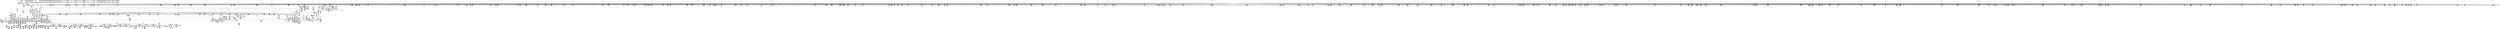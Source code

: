digraph {
	CE0x5554b50 [shape=record,shape=Mrecord,label="{CE0x5554b50|40:_%struct.super_block*,_56:_i8*,_:_CRE_196,197_}"]
	CE0x55d4900 [shape=record,shape=Mrecord,label="{CE0x55d4900|272:_i8*,_:_CRE_1618,1619_}"]
	CE0x55d60e0 [shape=record,shape=Mrecord,label="{CE0x55d60e0|272:_i8*,_:_CRE_1640,1641_}"]
	CE0x55d8d80 [shape=record,shape=Mrecord,label="{CE0x55d8d80|272:_i8*,_:_CRE_1682,1683_}"]
	CE0x557bb10 [shape=record,shape=Mrecord,label="{CE0x557bb10|may_create:tmp24|*LoadInst*|security/selinux/hooks.c,1714|*SummSource*}"]
	CE0x552bba0 [shape=record,shape=Mrecord,label="{CE0x552bba0|40:_%struct.super_block*,_56:_i8*,_:_CRE_246,247_}"]
	CE0x5625cb0 [shape=record,shape=Mrecord,label="{CE0x5625cb0|may_create:tmp55|security/selinux/hooks.c,1735}"]
	CE0x557f430 [shape=record,shape=Mrecord,label="{CE0x557f430|272:_i8*,_:_CRE_268,272_|*MultipleSource*|*LoadInst*|security/selinux/hooks.c,1714|security/selinux/hooks.c,1714}"]
	CE0x55e87d0 [shape=record,shape=Mrecord,label="{CE0x55e87d0|i64_10|*Constant*}"]
	CE0x5556000 [shape=record,shape=Mrecord,label="{CE0x5556000|may_create:tmp14|security/selinux/hooks.c,1706|*SummSource*}"]
	CE0x55274d0 [shape=record,shape=Mrecord,label="{CE0x55274d0|may_create:tmp20|security/selinux/hooks.c,1706|*SummSource*}"]
	CE0x557c0f0 [shape=record,shape=Mrecord,label="{CE0x557c0f0|272:_i8*,_:_CRE_32,40_|*MultipleSource*|*LoadInst*|security/selinux/hooks.c,1714|security/selinux/hooks.c,1714}"]
	CE0x55e2800 [shape=record,shape=Mrecord,label="{CE0x55e2800|28:_i32,_:_CRE_68,69_}"]
	CE0x556d460 [shape=record,shape=Mrecord,label="{CE0x556d460|40:_%struct.super_block*,_56:_i8*,_:_CRE_978,979_}"]
	CE0x550a760 [shape=record,shape=Mrecord,label="{CE0x550a760|may_create:tmp13|security/selinux/hooks.c,1706|*SummSink*}"]
	CE0x5572fd0 [shape=record,shape=Mrecord,label="{CE0x5572fd0|272:_i8*,_:_CRE_462,463_}"]
	CE0x55219e0 [shape=record,shape=Mrecord,label="{CE0x55219e0|may_create:if.end26|*SummSink*}"]
	CE0x5620f50 [shape=record,shape=Mrecord,label="{CE0x5620f50|may_create:tmp47|security/selinux/hooks.c,1731|*SummSink*}"]
	CE0x5574ed0 [shape=record,shape=Mrecord,label="{CE0x5574ed0|i32_16|*Constant*|*SummSink*}"]
	CE0x5502480 [shape=record,shape=Mrecord,label="{CE0x5502480|may_create:return|*SummSink*}"]
	CE0x55dd290 [shape=record,shape=Mrecord,label="{CE0x55dd290|272:_i8*,_:_CRE_2120,2248_|*MultipleSource*|*LoadInst*|security/selinux/hooks.c,1714|security/selinux/hooks.c,1714}"]
	CE0x55e0cd0 [shape=record,shape=Mrecord,label="{CE0x55e0cd0|may_create:tmp62|security/selinux/hooks.c,1739|*SummSource*}"]
	CE0x55d5a80 [shape=record,shape=Mrecord,label="{CE0x55d5a80|272:_i8*,_:_CRE_1634,1635_}"]
	CE0x5529060 [shape=record,shape=Mrecord,label="{CE0x5529060|40:_%struct.super_block*,_56:_i8*,_:_CRE_146,147_}"]
	CE0x55778d0 [shape=record,shape=Mrecord,label="{CE0x55778d0|272:_i8*,_:_CRE_603,604_}"]
	CE0x556a850 [shape=record,shape=Mrecord,label="{CE0x556a850|40:_%struct.super_block*,_56:_i8*,_:_CRE_911,912_}"]
	CE0x560b480 [shape=record,shape=Mrecord,label="{CE0x560b480|VOIDTB_TE:_CE_16,24_|*MultipleSource*|Function::selinux_inode_mkdir&Arg::dentry::|Function::may_create&Arg::dentry::|security/selinux/hooks.c,1730}"]
	CE0x55e7890 [shape=record,shape=Mrecord,label="{CE0x55e7890|avc_has_perm:auditdata|Function::avc_has_perm&Arg::auditdata::}"]
	CE0x5585350 [shape=record,shape=Mrecord,label="{CE0x5585350|272:_i8*,_:_CRE_1250,1251_}"]
	CE0x5571320 [shape=record,shape=Mrecord,label="{CE0x5571320|272:_i8*,_:_CRE_435,436_}"]
	CE0x5567dd0 [shape=record,shape=Mrecord,label="{CE0x5567dd0|40:_%struct.super_block*,_56:_i8*,_:_CRE_877,878_}"]
	CE0x5588de0 [shape=record,shape=Mrecord,label="{CE0x5588de0|272:_i8*,_:_CRE_1324,1325_}"]
	CE0x5521af0 [shape=record,shape=Mrecord,label="{CE0x5521af0|may_create:if.end30}"]
	CE0x551eb60 [shape=record,shape=Mrecord,label="{CE0x551eb60|may_create:tmp10|security/selinux/hooks.c,1706}"]
	CE0x5504d20 [shape=record,shape=Mrecord,label="{CE0x5504d20|40:_%struct.super_block*,_56:_i8*,_:_CRE_16,24_|*MultipleSource*|Function::selinux_inode_mkdir&Arg::dir::|security/selinux/hooks.c,1713|Function::may_create&Arg::dir::}"]
	CE0x55d9af0 [shape=record,shape=Mrecord,label="{CE0x55d9af0|272:_i8*,_:_CRE_1720,1728_|*MultipleSource*|*LoadInst*|security/selinux/hooks.c,1714|security/selinux/hooks.c,1714}"]
	CE0x5517330 [shape=record,shape=Mrecord,label="{CE0x5517330|may_create:dentry12|security/selinux/hooks.c,1720|*SummSource*}"]
	CE0x55e4400 [shape=record,shape=Mrecord,label="{CE0x55e4400|28:_i32,_:_CRE_96,97_}"]
	CE0x5577e20 [shape=record,shape=Mrecord,label="{CE0x5577e20|272:_i8*,_:_CRE_608,609_}"]
	CE0x5571540 [shape=record,shape=Mrecord,label="{CE0x5571540|272:_i8*,_:_CRE_437,438_}"]
	CE0x5588230 [shape=record,shape=Mrecord,label="{CE0x5588230|272:_i8*,_:_CRE_1313,1314_}"]
	CE0x5578150 [shape=record,shape=Mrecord,label="{CE0x5578150|272:_i8*,_:_CRE_611,612_}"]
	CE0x55e83b0 [shape=record,shape=Mrecord,label="{CE0x55e83b0|i64_11|*Constant*}"]
	CE0x5578370 [shape=record,shape=Mrecord,label="{CE0x5578370|272:_i8*,_:_CRE_613,614_}"]
	CE0x55433e0 [shape=record,shape=Mrecord,label="{CE0x55433e0|40:_%struct.super_block*,_56:_i8*,_:_CRE_416,424_|*MultipleSource*|Function::selinux_inode_mkdir&Arg::dir::|security/selinux/hooks.c,1713|Function::may_create&Arg::dir::}"]
	CE0x557aea0 [shape=record,shape=Mrecord,label="{CE0x557aea0|272:_i8*,_:_CRE_896,1208_|*MultipleSource*|*LoadInst*|security/selinux/hooks.c,1714|security/selinux/hooks.c,1714}"]
	CE0x55587a0 [shape=record,shape=Mrecord,label="{CE0x55587a0|VOIDTB_TE:_CE_187,188_}"]
	CE0x55f4df0 [shape=record,shape=Mrecord,label="{CE0x55f4df0|may_create:call14|security/selinux/hooks.c,1722}"]
	CE0x55549d0 [shape=record,shape=Mrecord,label="{CE0x55549d0|40:_%struct.super_block*,_56:_i8*,_:_CRE_194,195_}"]
	CE0x54f7ff0 [shape=record,shape=Mrecord,label="{CE0x54f7ff0|may_create:do.end|*SummSink*}"]
	CE0x5572860 [shape=record,shape=Mrecord,label="{CE0x5572860|272:_i8*,_:_CRE_455,456_}"]
	CE0x550d050 [shape=record,shape=Mrecord,label="{CE0x550d050|may_create:tobool|security/selinux/hooks.c,1706|*SummSink*}"]
	CE0x5528060 [shape=record,shape=Mrecord,label="{CE0x5528060|i32_10|*Constant*|*SummSink*}"]
	CE0x5609d20 [shape=record,shape=Mrecord,label="{CE0x5609d20|may_create:tmp46|security/selinux/hooks.c,1729|*SummSink*}"]
	CE0x560cb60 [shape=record,shape=Mrecord,label="{CE0x560cb60|VOIDTB_TE:_CE_164,165_}"]
	CE0x550cf20 [shape=record,shape=Mrecord,label="{CE0x550cf20|i32_0|*Constant*|*SummSink*}"]
	CE0x5514c40 [shape=record,shape=Mrecord,label="{CE0x5514c40|28:_i32,_:_CRE_34,35_|*MultipleSource*|*LoadInst*|security/selinux/hooks.c,1713|security/selinux/hooks.c,1713|security/selinux/hooks.c,1722}"]
	CE0x55610d0 [shape=record,shape=Mrecord,label="{CE0x55610d0|40:_%struct.super_block*,_56:_i8*,_:_CRE_602,603_}"]
	CE0x557b410 [shape=record,shape=Mrecord,label="{CE0x557b410|272:_i8*,_:_CRE_1211,1212_}"]
	CE0x55dcef0 [shape=record,shape=Mrecord,label="{CE0x55dcef0|272:_i8*,_:_CRE_2056,2112_|*MultipleSource*|*LoadInst*|security/selinux/hooks.c,1714|security/selinux/hooks.c,1714}"]
	CE0x55d3540 [shape=record,shape=Mrecord,label="{CE0x55d3540|272:_i8*,_:_CRE_1616,1617_}"]
	CE0x556d890 [shape=record,shape=Mrecord,label="{CE0x556d890|40:_%struct.super_block*,_56:_i8*,_:_CRE_981,982_}"]
	CE0x55e5ea0 [shape=record,shape=Mrecord,label="{CE0x55e5ea0|28:_i32,_:_CRE_128,136_|*MultipleSource*|*LoadInst*|security/selinux/hooks.c,1713|security/selinux/hooks.c,1713|security/selinux/hooks.c,1722}"]
	CE0x551de90 [shape=record,shape=Mrecord,label="{CE0x551de90|may_create:tobool1|security/selinux/hooks.c,1706}"]
	CE0x550b670 [shape=record,shape=Mrecord,label="{CE0x550b670|i64_1|*Constant*}"]
	CE0x5542620 [shape=record,shape=Mrecord,label="{CE0x5542620|40:_%struct.super_block*,_56:_i8*,_:_CRE_360,376_|*MultipleSource*|Function::selinux_inode_mkdir&Arg::dir::|security/selinux/hooks.c,1713|Function::may_create&Arg::dir::}"]
	CE0x55486e0 [shape=record,shape=Mrecord,label="{CE0x55486e0|272:_i8*,_:_CRE_1345,1346_}"]
	CE0x557fb70 [shape=record,shape=Mrecord,label="{CE0x557fb70|272:_i8*,_:_CRE_296,304_|*MultipleSource*|*LoadInst*|security/selinux/hooks.c,1714|security/selinux/hooks.c,1714}"]
	CE0x5521940 [shape=record,shape=Mrecord,label="{CE0x5521940|may_create:if.end26|*SummSource*}"]
	CE0x5515410 [shape=record,shape=Mrecord,label="{CE0x5515410|28:_i32,_:_CRE_51,52_}"]
	CE0x55e4800 [shape=record,shape=Mrecord,label="{CE0x55e4800|28:_i32,_:_CRE_100,101_}"]
	CE0x55779e0 [shape=record,shape=Mrecord,label="{CE0x55779e0|272:_i8*,_:_CRE_604,605_}"]
	CE0x555e620 [shape=record,shape=Mrecord,label="{CE0x555e620|may_create:tmp50|security/selinux/hooks.c,1731|*SummSource*}"]
	CE0x551a700 [shape=record,shape=Mrecord,label="{CE0x551a700|40:_%struct.super_block*,_56:_i8*,_:_CRE_298,299_}"]
	CE0x5502950 [shape=record,shape=Mrecord,label="{CE0x5502950|GLOBAL:get_current|*Constant*|*SummSink*}"]
	CE0x5529de0 [shape=record,shape=Mrecord,label="{CE0x5529de0|40:_%struct.super_block*,_56:_i8*,_:_CRE_164,165_}"]
	CE0x55e4500 [shape=record,shape=Mrecord,label="{CE0x55e4500|28:_i32,_:_CRE_97,98_}"]
	CE0x5610ce0 [shape=record,shape=Mrecord,label="{CE0x5610ce0|i64_15|*Constant*|*SummSink*}"]
	CE0x5567a10 [shape=record,shape=Mrecord,label="{CE0x5567a10|40:_%struct.super_block*,_56:_i8*,_:_CRE_874,875_}"]
	"CONST[source:1(input),value:2(dynamic)][purpose:{object}][SrcIdx:12]"
	CE0x55502e0 [shape=record,shape=Mrecord,label="{CE0x55502e0|may_create:if.then29|*SummSink*}"]
	CE0x55f28b0 [shape=record,shape=Mrecord,label="{CE0x55f28b0|i8_10|*Constant*|*SummSource*}"]
	CE0x557f9a0 [shape=record,shape=Mrecord,label="{CE0x557f9a0|272:_i8*,_:_CRE_288,296_|*MultipleSource*|*LoadInst*|security/selinux/hooks.c,1714|security/selinux/hooks.c,1714}"]
	CE0x55f7930 [shape=record,shape=Mrecord,label="{CE0x55f7930|may_create:tobool18|security/selinux/hooks.c,1728|*SummSink*}"]
	CE0x5555390 [shape=record,shape=Mrecord,label="{CE0x5555390|40:_%struct.super_block*,_56:_i8*,_:_CRE_207,208_}"]
	CE0x5502030 [shape=record,shape=Mrecord,label="{CE0x5502030|40:_%struct.super_block*,_56:_i8*,_:_CRE_288,289_}"]
	CE0x560bb50 [shape=record,shape=Mrecord,label="{CE0x560bb50|VOIDTB_TE:_CE_148,149_}"]
	CE0x554b320 [shape=record,shape=Mrecord,label="{CE0x554b320|i32_78|*Constant*}"]
	CE0x556d750 [shape=record,shape=Mrecord,label="{CE0x556d750|40:_%struct.super_block*,_56:_i8*,_:_CRE_980,981_}"]
	CE0x56363e0 [shape=record,shape=Mrecord,label="{CE0x56363e0|may_create:tmp67|security/selinux/hooks.c,1742|*SummSource*}"]
	CE0x55e2200 [shape=record,shape=Mrecord,label="{CE0x55e2200|28:_i32,_:_CRE_62,63_}"]
	CE0x5529660 [shape=record,shape=Mrecord,label="{CE0x5529660|40:_%struct.super_block*,_56:_i8*,_:_CRE_154,155_}"]
	CE0x5625520 [shape=record,shape=Mrecord,label="{CE0x5625520|may_create:tmp54|security/selinux/hooks.c,1733|*SummSource*}"]
	CE0x5583150 [shape=record,shape=Mrecord,label="{CE0x5583150|272:_i8*,_:_CRE_1218,1219_}"]
	CE0x55e3000 [shape=record,shape=Mrecord,label="{CE0x55e3000|28:_i32,_:_CRE_76,77_}"]
	CE0x56407e0 [shape=record,shape=Mrecord,label="{CE0x56407e0|i64*_getelementptr_inbounds_(_2_x_i64_,_2_x_i64_*___llvm_gcov_ctr98,_i64_0,_i64_0)|*Constant*}"]
	CE0x55d2ff0 [shape=record,shape=Mrecord,label="{CE0x55d2ff0|272:_i8*,_:_CRE_1371,1372_}"]
	CE0x5562750 [shape=record,shape=Mrecord,label="{CE0x5562750|40:_%struct.super_block*,_56:_i8*,_:_CRE_620,621_}"]
	CE0x55eb340 [shape=record,shape=Mrecord,label="{CE0x55eb340|avc_has_perm:tsid|Function::avc_has_perm&Arg::tsid::}"]
	CE0x5533640 [shape=record,shape=Mrecord,label="{CE0x5533640|40:_%struct.super_block*,_56:_i8*,_:_CRE_560,561_}"]
	CE0x55839d0 [shape=record,shape=Mrecord,label="{CE0x55839d0|272:_i8*,_:_CRE_1226,1227_}"]
	CE0x555aef0 [shape=record,shape=Mrecord,label="{CE0x555aef0|VOIDTB_TE:_CE_224,232_|*MultipleSource*|Function::selinux_inode_mkdir&Arg::dentry::|Function::may_create&Arg::dentry::|security/selinux/hooks.c,1730}"]
	CE0x55673d0 [shape=record,shape=Mrecord,label="{CE0x55673d0|40:_%struct.super_block*,_56:_i8*,_:_CRE_869,870_}"]
	CE0x56268d0 [shape=record,shape=Mrecord,label="{CE0x56268d0|i64_17|*Constant*|*SummSink*}"]
	CE0x55f5e90 [shape=record,shape=Mrecord,label="{CE0x55f5e90|may_create:tmp34|security/selinux/hooks.c,1726|*SummSource*}"]
	CE0x55e5510 [shape=record,shape=Mrecord,label="{CE0x55e5510|28:_i32,_:_CRE_112,113_}"]
	CE0x55e7bd0 [shape=record,shape=Mrecord,label="{CE0x55e7bd0|_ret_i32_%retval.0,_!dbg_!27728|security/selinux/avc.c,775|*SummSource*}"]
	CE0x55251e0 [shape=record,shape=Mrecord,label="{CE0x55251e0|may_create:entry|*SummSink*}"]
	CE0x5514580 [shape=record,shape=Mrecord,label="{CE0x5514580|28:_i32,_:_CRE_22,23_}"]
	CE0x5515c60 [shape=record,shape=Mrecord,label="{CE0x5515c60|may_create:tmp}"]
	CE0x552be20 [shape=record,shape=Mrecord,label="{CE0x552be20|40:_%struct.super_block*,_56:_i8*,_:_CRE_248,249_}"]
	CE0x560ce90 [shape=record,shape=Mrecord,label="{CE0x560ce90|VOIDTB_TE:_CE_167,168_}"]
	CE0x550c420 [shape=record,shape=Mrecord,label="{CE0x550c420|may_create:tclass|Function::may_create&Arg::tclass::|*SummSource*}"]
	CE0x5610dc0 [shape=record,shape=Mrecord,label="{CE0x5610dc0|i64_16|*Constant*}"]
	CE0x55dbec0 [shape=record,shape=Mrecord,label="{CE0x55dbec0|272:_i8*,_:_CRE_1876,1877_}"]
	CE0x550a260 [shape=record,shape=Mrecord,label="{CE0x550a260|selinux_inode_mkdir:bb|*SummSink*}"]
	CE0x56081a0 [shape=record,shape=Mrecord,label="{CE0x56081a0|may_create:tmp41|security/selinux/hooks.c,1728|*SummSink*}"]
	CE0x5565920 [shape=record,shape=Mrecord,label="{CE0x5565920|40:_%struct.super_block*,_56:_i8*,_:_CRE_800,804_|*MultipleSource*|Function::selinux_inode_mkdir&Arg::dir::|security/selinux/hooks.c,1713|Function::may_create&Arg::dir::}"]
	CE0x5609540 [shape=record,shape=Mrecord,label="{CE0x5609540|may_create:sid21|security/selinux/hooks.c,1729|*SummSink*}"]
	CE0x5511ad0 [shape=record,shape=Mrecord,label="{CE0x5511ad0|may_create:tmp5|security/selinux/hooks.c,1706|*SummSource*}"]
	CE0x55767d0 [shape=record,shape=Mrecord,label="{CE0x55767d0|272:_i8*,_:_CRE_587,588_}"]
	CE0x5568690 [shape=record,shape=Mrecord,label="{CE0x5568690|40:_%struct.super_block*,_56:_i8*,_:_CRE_884,885_}"]
	CE0x55d8b60 [shape=record,shape=Mrecord,label="{CE0x55d8b60|272:_i8*,_:_CRE_1680,1681_}"]
	CE0x5572ec0 [shape=record,shape=Mrecord,label="{CE0x5572ec0|272:_i8*,_:_CRE_461,462_}"]
	CE0x55de6b0 [shape=record,shape=Mrecord,label="{CE0x55de6b0|may_create:tmp58|security/selinux/hooks.c,1736}"]
	CE0x55730e0 [shape=record,shape=Mrecord,label="{CE0x55730e0|272:_i8*,_:_CRE_463,464_}"]
	CE0x55435a0 [shape=record,shape=Mrecord,label="{CE0x55435a0|40:_%struct.super_block*,_56:_i8*,_:_CRE_424,432_|*MultipleSource*|Function::selinux_inode_mkdir&Arg::dir::|security/selinux/hooks.c,1713|Function::may_create&Arg::dir::}"]
	CE0x551c0d0 [shape=record,shape=Mrecord,label="{CE0x551c0d0|40:_%struct.super_block*,_56:_i8*,_:_CRE_352,360_|*MultipleSource*|Function::selinux_inode_mkdir&Arg::dir::|security/selinux/hooks.c,1713|Function::may_create&Arg::dir::}"]
	CE0x5553f50 [shape=record,shape=Mrecord,label="{CE0x5553f50|40:_%struct.super_block*,_56:_i8*,_:_CRE_180,181_}"]
	CE0x55e2100 [shape=record,shape=Mrecord,label="{CE0x55e2100|28:_i32,_:_CRE_61,62_}"]
	CE0x5585bd0 [shape=record,shape=Mrecord,label="{CE0x5585bd0|272:_i8*,_:_CRE_1258,1259_}"]
	CE0x5587df0 [shape=record,shape=Mrecord,label="{CE0x5587df0|272:_i8*,_:_CRE_1309,1310_}"]
	CE0x555a890 [shape=record,shape=Mrecord,label="{CE0x555a890|VOIDTB_TE:_CE_218,219_}"]
	CE0x5563e20 [shape=record,shape=Mrecord,label="{CE0x5563e20|40:_%struct.super_block*,_56:_i8*,_:_CRE_688,692_|*MultipleSource*|Function::selinux_inode_mkdir&Arg::dir::|security/selinux/hooks.c,1713|Function::may_create&Arg::dir::}"]
	CE0x555cd20 [shape=record,shape=Mrecord,label="{CE0x555cd20|VOIDTB_TE:_CE_313,314_}"]
	CE0x556fbc0 [shape=record,shape=Mrecord,label="{CE0x556fbc0|272:_i8*,_:_CRE_413,414_}"]
	CE0x5584f10 [shape=record,shape=Mrecord,label="{CE0x5584f10|272:_i8*,_:_CRE_1246,1247_}"]
	CE0x55ec220 [shape=record,shape=Mrecord,label="{CE0x55ec220|avc_has_perm:requested|Function::avc_has_perm&Arg::requested::|*SummSink*}"]
	CE0x55f4cc0 [shape=record,shape=Mrecord,label="{CE0x55f4cc0|28:_i32,_:_CRE_9,10_}"]
	CE0x55816b0 [shape=record,shape=Mrecord,label="{CE0x55816b0|272:_i8*,_:_CRE_397,398_}"]
	CE0x5584cf0 [shape=record,shape=Mrecord,label="{CE0x5584cf0|272:_i8*,_:_CRE_1244,1245_}"]
	CE0x55d7a60 [shape=record,shape=Mrecord,label="{CE0x55d7a60|272:_i8*,_:_CRE_1664,1665_}"]
	CE0x55634e0 [shape=record,shape=Mrecord,label="{CE0x55634e0|40:_%struct.super_block*,_56:_i8*,_:_CRE_664,672_|*MultipleSource*|Function::selinux_inode_mkdir&Arg::dir::|security/selinux/hooks.c,1713|Function::may_create&Arg::dir::}"]
	CE0x552d0e0 [shape=record,shape=Mrecord,label="{CE0x552d0e0|40:_%struct.super_block*,_56:_i8*,_:_CRE_263,264_}"]
	CE0x55de400 [shape=record,shape=Mrecord,label="{CE0x55de400|may_create:tmp57|security/selinux/hooks.c,1736|*SummSource*}"]
	CE0x5523d00 [shape=record,shape=Mrecord,label="{CE0x5523d00|i64*_getelementptr_inbounds_(_26_x_i64_,_26_x_i64_*___llvm_gcov_ctr217,_i64_0,_i64_6)|*Constant*|*SummSource*}"]
	CE0x555b220 [shape=record,shape=Mrecord,label="{CE0x555b220|VOIDTB_TE:_CE_248,256_|*MultipleSource*|Function::selinux_inode_mkdir&Arg::dentry::|Function::may_create&Arg::dentry::|security/selinux/hooks.c,1730}"]
	CE0x560d100 [shape=record,shape=Mrecord,label="{CE0x560d100|i32_4|*Constant*}"]
	CE0x557b660 [shape=record,shape=Mrecord,label="{CE0x557b660|may_create:tmp24|*LoadInst*|security/selinux/hooks.c,1714}"]
	CE0x6b65e00 [shape=record,shape=Mrecord,label="{CE0x6b65e00|_call_void_mcount()_#3|*SummSink*}"]
	CE0x5566aa0 [shape=record,shape=Mrecord,label="{CE0x5566aa0|40:_%struct.super_block*,_56:_i8*,_:_CRE_864,865_}"]
	CE0x5562390 [shape=record,shape=Mrecord,label="{CE0x5562390|40:_%struct.super_block*,_56:_i8*,_:_CRE_617,618_}"]
	CE0x556b890 [shape=record,shape=Mrecord,label="{CE0x556b890|40:_%struct.super_block*,_56:_i8*,_:_CRE_924,925_}"]
	CE0x557b240 [shape=record,shape=Mrecord,label="{CE0x557b240|272:_i8*,_:_CRE_1210,1211_}"]
	CE0x55745b0 [shape=record,shape=Mrecord,label="{CE0x55745b0|272:_i8*,_:_CRE_561,562_}"]
	CE0x5522dd0 [shape=record,shape=Mrecord,label="{CE0x5522dd0|_call_void_mcount()_#3|*SummSink*}"]
	CE0x5625d20 [shape=record,shape=Mrecord,label="{CE0x5625d20|may_create:tmp55|security/selinux/hooks.c,1735|*SummSource*}"]
	CE0x5571ed0 [shape=record,shape=Mrecord,label="{CE0x5571ed0|272:_i8*,_:_CRE_446,447_}"]
	CE0x5574b30 [shape=record,shape=Mrecord,label="{CE0x5574b30|272:_i8*,_:_CRE_565,566_}"]
	CE0x5625170 [shape=record,shape=Mrecord,label="{CE0x5625170|i64*_getelementptr_inbounds_(_26_x_i64_,_26_x_i64_*___llvm_gcov_ctr217,_i64_0,_i64_20)|*Constant*|*SummSource*}"]
	CE0x555fcd0 [shape=record,shape=Mrecord,label="{CE0x555fcd0|40:_%struct.super_block*,_56:_i8*,_:_CRE_586,587_}"]
	CE0x550bba0 [shape=record,shape=Mrecord,label="{CE0x550bba0|may_create:do.end}"]
	CE0x5625220 [shape=record,shape=Mrecord,label="{CE0x5625220|i64*_getelementptr_inbounds_(_26_x_i64_,_26_x_i64_*___llvm_gcov_ctr217,_i64_0,_i64_20)|*Constant*|*SummSink*}"]
	CE0x5519850 [shape=record,shape=Mrecord,label="{CE0x5519850|may_create:if.end17|*SummSink*}"]
	CE0x560c720 [shape=record,shape=Mrecord,label="{CE0x560c720|VOIDTB_TE:_CE_160,161_}"]
	CE0x557d730 [shape=record,shape=Mrecord,label="{CE0x557d730|272:_i8*,_:_CRE_132,136_|*MultipleSource*|*LoadInst*|security/selinux/hooks.c,1714|security/selinux/hooks.c,1714}"]
	CE0x5559f00 [shape=record,shape=Mrecord,label="{CE0x5559f00|VOIDTB_TE:_CE_209,210_}"]
	CE0x5513150 [shape=record,shape=Mrecord,label="{CE0x5513150|may_create:ad|security/selinux/hooks.c, 1710}"]
	CE0x550ba30 [shape=record,shape=Mrecord,label="{CE0x550ba30|may_create:return}"]
	CE0x55f4510 [shape=record,shape=Mrecord,label="{CE0x55f4510|may_create:sid13|security/selinux/hooks.c,1722|*SummSource*}"]
	CE0x55f5440 [shape=record,shape=Mrecord,label="{CE0x55f5440|may_create:sid11|security/selinux/hooks.c,1716}"]
	CE0x5562ed0 [shape=record,shape=Mrecord,label="{CE0x5562ed0|40:_%struct.super_block*,_56:_i8*,_:_CRE_640,648_|*MultipleSource*|Function::selinux_inode_mkdir&Arg::dir::|security/selinux/hooks.c,1713|Function::may_create&Arg::dir::}"]
	CE0x5576f40 [shape=record,shape=Mrecord,label="{CE0x5576f40|272:_i8*,_:_CRE_594,595_}"]
	CE0x5584ad0 [shape=record,shape=Mrecord,label="{CE0x5584ad0|272:_i8*,_:_CRE_1242,1243_}"]
	CE0x55d2ee0 [shape=record,shape=Mrecord,label="{CE0x55d2ee0|272:_i8*,_:_CRE_1370,1371_}"]
	CE0x5512320 [shape=record,shape=Mrecord,label="{CE0x5512320|_call_void_mcount()_#3|*SummSource*}"]
	CE0x5529ea0 [shape=record,shape=Mrecord,label="{CE0x5529ea0|40:_%struct.super_block*,_56:_i8*,_:_CRE_165,166_}"]
	CE0x55152c0 [shape=record,shape=Mrecord,label="{CE0x55152c0|28:_i32,_:_CRE_50,51_}"]
	CE0x5568190 [shape=record,shape=Mrecord,label="{CE0x5568190|40:_%struct.super_block*,_56:_i8*,_:_CRE_880,881_}"]
	CE0x55d8e90 [shape=record,shape=Mrecord,label="{CE0x55d8e90|272:_i8*,_:_CRE_1683,1684_}"]
	CE0x557bda0 [shape=record,shape=Mrecord,label="{CE0x557bda0|i32_16|*Constant*}"]
	CE0x5523960 [shape=record,shape=Mrecord,label="{CE0x5523960|may_create:tmp12|security/selinux/hooks.c,1706|*SummSink*}"]
	CE0x560f8c0 [shape=record,shape=Mrecord,label="{CE0x560f8c0|VOIDTB_TE:_CE_72,80_|*MultipleSource*|Function::selinux_inode_mkdir&Arg::dentry::|Function::may_create&Arg::dentry::|security/selinux/hooks.c,1730}"]
	CE0x5554fd0 [shape=record,shape=Mrecord,label="{CE0x5554fd0|40:_%struct.super_block*,_56:_i8*,_:_CRE_202,203_}"]
	CE0x5565fe0 [shape=record,shape=Mrecord,label="{CE0x5565fe0|40:_%struct.super_block*,_56:_i8*,_:_CRE_824,832_|*MultipleSource*|Function::selinux_inode_mkdir&Arg::dir::|security/selinux/hooks.c,1713|Function::may_create&Arg::dir::}"]
	CE0x55d2770 [shape=record,shape=Mrecord,label="{CE0x55d2770|272:_i8*,_:_CRE_1363,1364_}"]
	CE0x555ade0 [shape=record,shape=Mrecord,label="{CE0x555ade0|VOIDTB_TE:_CE_223,224_}"]
	CE0x5568050 [shape=record,shape=Mrecord,label="{CE0x5568050|40:_%struct.super_block*,_56:_i8*,_:_CRE_879,880_}"]
	CE0x552cfa0 [shape=record,shape=Mrecord,label="{CE0x552cfa0|40:_%struct.super_block*,_56:_i8*,_:_CRE_262,263_}"]
	CE0x5578590 [shape=record,shape=Mrecord,label="{CE0x5578590|272:_i8*,_:_CRE_615,616_}"]
	CE0x5579250 [shape=record,shape=Mrecord,label="{CE0x5579250|272:_i8*,_:_CRE_627,628_}"]
	CE0x5559df0 [shape=record,shape=Mrecord,label="{CE0x5559df0|VOIDTB_TE:_CE_208,209_}"]
	CE0x55da400 [shape=record,shape=Mrecord,label="{CE0x55da400|272:_i8*,_:_CRE_1768,1776_|*MultipleSource*|*LoadInst*|security/selinux/hooks.c,1714|security/selinux/hooks.c,1714}"]
	CE0x5587840 [shape=record,shape=Mrecord,label="{CE0x5587840|272:_i8*,_:_CRE_1305,1306_}"]
	CE0x556fef0 [shape=record,shape=Mrecord,label="{CE0x556fef0|272:_i8*,_:_CRE_416,417_}"]
	CE0x560e4d0 [shape=record,shape=Mrecord,label="{CE0x560e4d0|VOIDTB_TE:_CE_112,144_|*MultipleSource*|Function::selinux_inode_mkdir&Arg::dentry::|Function::may_create&Arg::dentry::|security/selinux/hooks.c,1730}"]
	CE0x560c0c0 [shape=record,shape=Mrecord,label="{CE0x560c0c0|VOIDTB_TE:_CE_154,155_}"]
	CE0x5570110 [shape=record,shape=Mrecord,label="{CE0x5570110|272:_i8*,_:_CRE_418,419_}"]
	CE0x55f4680 [shape=record,shape=Mrecord,label="{CE0x55f4680|may_create:sid13|security/selinux/hooks.c,1722|*SummSink*}"]
	CE0x5557590 [shape=record,shape=Mrecord,label="{CE0x5557590|VOIDTB_TE:_CE_170,171_}"]
	CE0x54f9480 [shape=record,shape=Mrecord,label="{CE0x54f9480|selinux_inode_mkdir:bb|*SummSource*}"]
	CE0x550c4f0 [shape=record,shape=Mrecord,label="{CE0x550c4f0|may_create:tclass|Function::may_create&Arg::tclass::|*SummSink*}"]
	CE0x55d7fb0 [shape=record,shape=Mrecord,label="{CE0x55d7fb0|272:_i8*,_:_CRE_1669,1670_}"]
	CE0x551ac00 [shape=record,shape=Mrecord,label="{CE0x551ac00|40:_%struct.super_block*,_56:_i8*,_:_CRE_302,303_}"]
	CE0x55333c0 [shape=record,shape=Mrecord,label="{CE0x55333c0|40:_%struct.super_block*,_56:_i8*,_:_CRE_558,559_}"]
	CE0x5608b20 [shape=record,shape=Mrecord,label="{CE0x5608b20|may_create:tmp45|security/selinux/hooks.c,1728}"]
	CE0x55285d0 [shape=record,shape=Mrecord,label="{CE0x55285d0|40:_%struct.super_block*,_56:_i8*,_:_CRE_0,2_|*MultipleSource*|Function::selinux_inode_mkdir&Arg::dir::|security/selinux/hooks.c,1713|Function::may_create&Arg::dir::}"]
	CE0x55240e0 [shape=record,shape=Mrecord,label="{CE0x55240e0|avc_has_perm:entry|*SummSource*}"]
	CE0x560a880 [shape=record,shape=Mrecord,label="{CE0x560a880|i64_16|*Constant*|*SummSource*}"]
	CE0x55d4fe0 [shape=record,shape=Mrecord,label="{CE0x55d4fe0|272:_i8*,_:_CRE_1624,1625_}"]
	CE0x55338c0 [shape=record,shape=Mrecord,label="{CE0x55338c0|40:_%struct.super_block*,_56:_i8*,_:_CRE_562,563_}"]
	CE0x55d4730 [shape=record,shape=Mrecord,label="{CE0x55d4730|272:_i8*,_:_CRE_1617,1618_}"]
	CE0x55d3e20 [shape=record,shape=Mrecord,label="{CE0x55d3e20|272:_i8*,_:_CRE_1584,1592_|*MultipleSource*|*LoadInst*|security/selinux/hooks.c,1714|security/selinux/hooks.c,1714}"]
	CE0x5623770 [shape=record,shape=Mrecord,label="{CE0x5623770|i64_22|*Constant*|*SummSource*}"]
	CE0x5547910 [shape=record,shape=Mrecord,label="{CE0x5547910|272:_i8*,_:_CRE_1332,1333_}"]
	CE0x550e350 [shape=record,shape=Mrecord,label="{CE0x550e350|GLOBAL:may_create.__warned|Global_var:may_create.__warned|*SummSink*}"]
	CE0x55d5ec0 [shape=record,shape=Mrecord,label="{CE0x55d5ec0|272:_i8*,_:_CRE_1638,1639_}"]
	CE0x5580650 [shape=record,shape=Mrecord,label="{CE0x5580650|272:_i8*,_:_CRE_344,352_|*MultipleSource*|*LoadInst*|security/selinux/hooks.c,1714|security/selinux/hooks.c,1714}"]
	CE0x55d82e0 [shape=record,shape=Mrecord,label="{CE0x55d82e0|272:_i8*,_:_CRE_1672,1673_}"]
	CE0x550fe80 [shape=record,shape=Mrecord,label="{CE0x550fe80|_ret_i32_%call,_!dbg_!27715|security/selinux/hooks.c,2784|*SummSink*}"]
	CE0x55629d0 [shape=record,shape=Mrecord,label="{CE0x55629d0|40:_%struct.super_block*,_56:_i8*,_:_CRE_622,623_}"]
	CE0x55d50f0 [shape=record,shape=Mrecord,label="{CE0x55d50f0|272:_i8*,_:_CRE_1625,1626_}"]
	CE0x55e4900 [shape=record,shape=Mrecord,label="{CE0x55e4900|28:_i32,_:_CRE_101,102_}"]
	CE0x55e7230 [shape=record,shape=Mrecord,label="{CE0x55e7230|may_create:tmp29|security/selinux/hooks.c,1722|*SummSource*}"]
	CE0x55753a0 [shape=record,shape=Mrecord,label="{CE0x55753a0|272:_i8*,_:_CRE_568,569_}"]
	"CONST[source:1(input),value:2(dynamic)][purpose:{object}][SrcIdx:11]"
	CE0x55e2900 [shape=record,shape=Mrecord,label="{CE0x55e2900|28:_i32,_:_CRE_69,70_}"]
	CE0x55dc440 [shape=record,shape=Mrecord,label="{CE0x55dc440|may_create:tmp25|security/selinux/hooks.c,1714}"]
	CE0x5515820 [shape=record,shape=Mrecord,label="{CE0x5515820|28:_i32,_:_CRE_56,57_}"]
	CE0x55debe0 [shape=record,shape=Mrecord,label="{CE0x55debe0|may_create:tmp59|security/selinux/hooks.c,1736}"]
	CE0x5524430 [shape=record,shape=Mrecord,label="{CE0x5524430|avc_has_perm:entry|*SummSink*}"]
	CE0x5576c10 [shape=record,shape=Mrecord,label="{CE0x5576c10|272:_i8*,_:_CRE_591,592_}"]
	CE0x5571430 [shape=record,shape=Mrecord,label="{CE0x5571430|272:_i8*,_:_CRE_436,437_}"]
	CE0x55557e0 [shape=record,shape=Mrecord,label="{CE0x55557e0|40:_%struct.super_block*,_56:_i8*,_:_CRE_232,236_|*MultipleSource*|Function::selinux_inode_mkdir&Arg::dir::|security/selinux/hooks.c,1713|Function::may_create&Arg::dir::}"]
	CE0x5505a00 [shape=record,shape=Mrecord,label="{CE0x5505a00|may_create:if.end25}"]
	CE0x5531770 [shape=record,shape=Mrecord,label="{CE0x5531770|i32_128|*Constant*}"]
	CE0x5576280 [shape=record,shape=Mrecord,label="{CE0x5576280|272:_i8*,_:_CRE_582,583_}"]
	CE0x5626750 [shape=record,shape=Mrecord,label="{CE0x5626750|i64_17|*Constant*|*SummSource*}"]
	CE0x5565da0 [shape=record,shape=Mrecord,label="{CE0x5565da0|40:_%struct.super_block*,_56:_i8*,_:_CRE_816,824_|*MultipleSource*|Function::selinux_inode_mkdir&Arg::dir::|security/selinux/hooks.c,1713|Function::may_create&Arg::dir::}"]
	CE0x5513490 [shape=record,shape=Mrecord,label="{CE0x5513490|may_create:tobool|security/selinux/hooks.c,1706|*SummSource*}"]
	CE0x560c610 [shape=record,shape=Mrecord,label="{CE0x560c610|VOIDTB_TE:_CE_159,160_}"]
	CE0x5544d50 [shape=record,shape=Mrecord,label="{CE0x5544d50|40:_%struct.super_block*,_56:_i8*,_:_CRE_478,479_}"]
	CE0x5545890 [shape=record,shape=Mrecord,label="{CE0x5545890|40:_%struct.super_block*,_56:_i8*,_:_CRE_487,488_}"]
	CE0x552a560 [shape=record,shape=Mrecord,label="{CE0x552a560|40:_%struct.super_block*,_56:_i8*,_:_CRE_174,175_}"]
	CE0x55419a0 [shape=record,shape=Mrecord,label="{CE0x55419a0|i32_1706|*Constant*}"]
	CE0x560d7e0 [shape=record,shape=Mrecord,label="{CE0x560d7e0|VOIDTB_TE:_CE_88,89_}"]
	CE0x5521410 [shape=record,shape=Mrecord,label="{CE0x5521410|may_create:do.body|*SummSource*}"]
	CE0x560c1d0 [shape=record,shape=Mrecord,label="{CE0x560c1d0|VOIDTB_TE:_CE_155,156_}"]
	CE0x5570660 [shape=record,shape=Mrecord,label="{CE0x5570660|272:_i8*,_:_CRE_423,424_}"]
	CE0x5576d20 [shape=record,shape=Mrecord,label="{CE0x5576d20|272:_i8*,_:_CRE_592,593_}"]
	CE0x55e1030 [shape=record,shape=Mrecord,label="{CE0x55e1030|i64*_getelementptr_inbounds_(_26_x_i64_,_26_x_i64_*___llvm_gcov_ctr217,_i64_0,_i64_24)|*Constant*|*SummSink*}"]
	CE0x5548e50 [shape=record,shape=Mrecord,label="{CE0x5548e50|272:_i8*,_:_CRE_1352,1353_}"]
	CE0x5635c60 [shape=record,shape=Mrecord,label="{CE0x5635c60|i64*_getelementptr_inbounds_(_26_x_i64_,_26_x_i64_*___llvm_gcov_ctr217,_i64_0,_i64_25)|*Constant*}"]
	CE0x5588670 [shape=record,shape=Mrecord,label="{CE0x5588670|272:_i8*,_:_CRE_1317,1318_}"]
	CE0x55d5640 [shape=record,shape=Mrecord,label="{CE0x55d5640|272:_i8*,_:_CRE_1630,1631_}"]
	CE0x5558f10 [shape=record,shape=Mrecord,label="{CE0x5558f10|VOIDTB_TE:_CE_194,195_}"]
	CE0x554b4e0 [shape=record,shape=Mrecord,label="{CE0x554b4e0|i32_78|*Constant*|*SummSource*}"]
	CE0x55e6430 [shape=record,shape=Mrecord,label="{CE0x55e6430|28:_i32,_:_CRE_152,160_|*MultipleSource*|*LoadInst*|security/selinux/hooks.c,1713|security/selinux/hooks.c,1713|security/selinux/hooks.c,1722}"]
	CE0x55768e0 [shape=record,shape=Mrecord,label="{CE0x55768e0|272:_i8*,_:_CRE_588,589_}"]
	CE0x5524dd0 [shape=record,shape=Mrecord,label="{CE0x5524dd0|i16_7|*Constant*}"]
	CE0x5566860 [shape=record,shape=Mrecord,label="{CE0x5566860|40:_%struct.super_block*,_56:_i8*,_:_CRE_856,864_|*MultipleSource*|Function::selinux_inode_mkdir&Arg::dir::|security/selinux/hooks.c,1713|Function::may_create&Arg::dir::}"]
	CE0x55dad10 [shape=record,shape=Mrecord,label="{CE0x55dad10|272:_i8*,_:_CRE_1808,1816_|*MultipleSource*|*LoadInst*|security/selinux/hooks.c,1714|security/selinux/hooks.c,1714}"]
	CE0x552efe0 [shape=record,shape=Mrecord,label="{CE0x552efe0|may_create:sid31|security/selinux/hooks.c,1739|*SummSink*}"]
	CE0x5500730 [shape=record,shape=Mrecord,label="{CE0x5500730|40:_%struct.super_block*,_56:_i8*,_:_CRE_268,269_}"]
	CE0x560a990 [shape=record,shape=Mrecord,label="{CE0x560a990|may_create:tmp42|security/selinux/hooks.c,1728}"]
	CE0x5561210 [shape=record,shape=Mrecord,label="{CE0x5561210|40:_%struct.super_block*,_56:_i8*,_:_CRE_603,604_}"]
	CE0x55287b0 [shape=record,shape=Mrecord,label="{CE0x55287b0|i64*_getelementptr_inbounds_(_2_x_i64_,_2_x_i64_*___llvm_gcov_ctr98,_i64_0,_i64_0)|*Constant*|*SummSink*}"]
	CE0x557d390 [shape=record,shape=Mrecord,label="{CE0x557d390|272:_i8*,_:_CRE_120,128_|*MultipleSource*|*LoadInst*|security/selinux/hooks.c,1714|security/selinux/hooks.c,1714}"]
	CE0x5522480 [shape=record,shape=Mrecord,label="{CE0x5522480|i64_1|*Constant*}"]
	CE0x55def10 [shape=record,shape=Mrecord,label="{CE0x55def10|may_create:tmp59|security/selinux/hooks.c,1736|*SummSink*}"]
	CE0x5572db0 [shape=record,shape=Mrecord,label="{CE0x5572db0|272:_i8*,_:_CRE_460,461_}"]
	CE0x551e9f0 [shape=record,shape=Mrecord,label="{CE0x551e9f0|i64_5|*Constant*|*SummSink*}"]
	CE0x5529960 [shape=record,shape=Mrecord,label="{CE0x5529960|40:_%struct.super_block*,_56:_i8*,_:_CRE_158,159_}"]
	CE0x556ac10 [shape=record,shape=Mrecord,label="{CE0x556ac10|40:_%struct.super_block*,_56:_i8*,_:_CRE_914,915_}"]
	CE0x5560450 [shape=record,shape=Mrecord,label="{CE0x5560450|40:_%struct.super_block*,_56:_i8*,_:_CRE_592,593_}"]
	CE0x5560810 [shape=record,shape=Mrecord,label="{CE0x5560810|40:_%struct.super_block*,_56:_i8*,_:_CRE_595,596_}"]
	CE0x556cfe0 [shape=record,shape=Mrecord,label="{CE0x556cfe0|40:_%struct.super_block*,_56:_i8*,_:_CRE_976,977_}"]
	CE0x5581460 [shape=record,shape=Mrecord,label="{CE0x5581460|272:_i8*,_:_CRE_396,397_}"]
	CE0x55e2300 [shape=record,shape=Mrecord,label="{CE0x55e2300|28:_i32,_:_CRE_63,64_}"]
	CE0x5514680 [shape=record,shape=Mrecord,label="{CE0x5514680|28:_i32,_:_CRE_23,24_}"]
	CE0x54ffd30 [shape=record,shape=Mrecord,label="{CE0x54ffd30|COLLAPSED:_GCMRE___llvm_gcov_ctr217_internal_global_26_x_i64_zeroinitializer:_elem_0:default:}"]
	CE0x55e2e00 [shape=record,shape=Mrecord,label="{CE0x55e2e00|28:_i32,_:_CRE_74,75_}"]
	CE0x5581130 [shape=record,shape=Mrecord,label="{CE0x5581130|272:_i8*,_:_CRE_393,394_}"]
	CE0x55d2cc0 [shape=record,shape=Mrecord,label="{CE0x55d2cc0|272:_i8*,_:_CRE_1368,1369_}"]
	CE0x54f80b0 [shape=record,shape=Mrecord,label="{CE0x54f80b0|may_create:if.then16}"]
	CE0x54ff170 [shape=record,shape=Mrecord,label="{CE0x54ff170|may_create:tmp6|security/selinux/hooks.c,1706|*SummSink*}"]
	CE0x560e5d0 [shape=record,shape=Mrecord,label="{CE0x560e5d0|VOIDTB_TE:_CE_144,145_}"]
	CE0x5551320 [shape=record,shape=Mrecord,label="{CE0x5551320|may_create:if.then|*SummSource*}"]
	CE0x556edf0 [shape=record,shape=Mrecord,label="{CE0x556edf0|272:_i8*,_:_CRE_400,401_}"]
	CE0x552bce0 [shape=record,shape=Mrecord,label="{CE0x552bce0|40:_%struct.super_block*,_56:_i8*,_:_CRE_247,248_}"]
	CE0x5518570 [shape=record,shape=Mrecord,label="{CE0x5518570|40:_%struct.super_block*,_56:_i8*,_:_CRE_72,76_|*MultipleSource*|Function::selinux_inode_mkdir&Arg::dir::|security/selinux/hooks.c,1713|Function::may_create&Arg::dir::}"]
	CE0x5610870 [shape=record,shape=Mrecord,label="{CE0x5610870|i64_15|*Constant*}"]
	CE0x55eb9c0 [shape=record,shape=Mrecord,label="{CE0x55eb9c0|avc_has_perm:tclass|Function::avc_has_perm&Arg::tclass::}"]
	CE0x55475e0 [shape=record,shape=Mrecord,label="{CE0x55475e0|272:_i8*,_:_CRE_1329,1330_}"]
	CE0x5588890 [shape=record,shape=Mrecord,label="{CE0x5588890|272:_i8*,_:_CRE_1319,1320_}"]
	CE0x556c010 [shape=record,shape=Mrecord,label="{CE0x556c010|40:_%struct.super_block*,_56:_i8*,_:_CRE_930,931_}"]
	CE0x5576e30 [shape=record,shape=Mrecord,label="{CE0x5576e30|272:_i8*,_:_CRE_593,594_}"]
	CE0x5522d00 [shape=record,shape=Mrecord,label="{CE0x5522d00|_call_void_mcount()_#3}"]
	CE0x55d2990 [shape=record,shape=Mrecord,label="{CE0x55d2990|272:_i8*,_:_CRE_1365,1366_}"]
	CE0x5587c10 [shape=record,shape=Mrecord,label="{CE0x5587c10|272:_i8*,_:_CRE_1307,1308_}"]
	CE0x550db90 [shape=record,shape=Mrecord,label="{CE0x550db90|may_create:call|security/selinux/hooks.c,1706|*SummSource*}"]
	CE0x5505020 [shape=record,shape=Mrecord,label="{CE0x5505020|40:_%struct.super_block*,_56:_i8*,_:_CRE_40,48_|*MultipleSource*|Function::selinux_inode_mkdir&Arg::dir::|security/selinux/hooks.c,1713|Function::may_create&Arg::dir::}"]
	CE0x550e1f0 [shape=record,shape=Mrecord,label="{CE0x550e1f0|GLOBAL:may_create.__warned|Global_var:may_create.__warned|*SummSource*}"]
	CE0x56242c0 [shape=record,shape=Mrecord,label="{CE0x56242c0|may_create:tmp52|security/selinux/hooks.c,1732}"]
	CE0x5583040 [shape=record,shape=Mrecord,label="{CE0x5583040|272:_i8*,_:_CRE_1217,1218_}"]
	CE0x552c320 [shape=record,shape=Mrecord,label="{CE0x552c320|40:_%struct.super_block*,_56:_i8*,_:_CRE_252,253_}"]
	CE0x5572420 [shape=record,shape=Mrecord,label="{CE0x5572420|272:_i8*,_:_CRE_451,452_}"]
	CE0x557e210 [shape=record,shape=Mrecord,label="{CE0x557e210|272:_i8*,_:_CRE_184,188_|*MultipleSource*|*LoadInst*|security/selinux/hooks.c,1714|security/selinux/hooks.c,1714}"]
	CE0x550d970 [shape=record,shape=Mrecord,label="{CE0x550d970|selinux_inode_mkdir:dentry|Function::selinux_inode_mkdir&Arg::dentry::|*SummSink*}"]
	CE0x5532e10 [shape=record,shape=Mrecord,label="{CE0x5532e10|40:_%struct.super_block*,_56:_i8*,_:_CRE_554,555_}"]
	CE0x55022b0 [shape=record,shape=Mrecord,label="{CE0x55022b0|40:_%struct.super_block*,_56:_i8*,_:_CRE_290,291_}"]
	CE0x55476f0 [shape=record,shape=Mrecord,label="{CE0x55476f0|272:_i8*,_:_CRE_1330,1331_}"]
	CE0x55dc220 [shape=record,shape=Mrecord,label="{CE0x55dc220|272:_i8*,_:_CRE_1878,1879_}"]
	CE0x55281c0 [shape=record,shape=Mrecord,label="{CE0x55281c0|may_create:i_security|security/selinux/hooks.c,1713|*SummSink*}"]
	CE0x5525c40 [shape=record,shape=Mrecord,label="{CE0x5525c40|may_create:tmp16|security/selinux/hooks.c,1706|*SummSource*}"]
	CE0x5576170 [shape=record,shape=Mrecord,label="{CE0x5576170|272:_i8*,_:_CRE_581,582_}"]
	CE0x556a0d0 [shape=record,shape=Mrecord,label="{CE0x556a0d0|40:_%struct.super_block*,_56:_i8*,_:_CRE_905,906_}"]
	CE0x55f5000 [shape=record,shape=Mrecord,label="{CE0x55f5000|28:_i32,_:_CRE_10,11_}"]
	CE0x55eed20 [shape=record,shape=Mrecord,label="{CE0x55eed20|i32_3|*Constant*|*SummSource*}"]
	CE0x5577050 [shape=record,shape=Mrecord,label="{CE0x5577050|272:_i8*,_:_CRE_595,596_}"]
	CE0x55da7a0 [shape=record,shape=Mrecord,label="{CE0x55da7a0|272:_i8*,_:_CRE_1784,1792_|*MultipleSource*|*LoadInst*|security/selinux/hooks.c,1714|security/selinux/hooks.c,1714}"]
	CE0x5515680 [shape=record,shape=Mrecord,label="{CE0x5515680|28:_i32,_:_CRE_54,55_}"]
	CE0x55e4eb0 [shape=record,shape=Mrecord,label="{CE0x55e4eb0|28:_i32,_:_CRE_106,107_}"]
	CE0x5554910 [shape=record,shape=Mrecord,label="{CE0x5554910|40:_%struct.super_block*,_56:_i8*,_:_CRE_193,194_}"]
	CE0x55db450 [shape=record,shape=Mrecord,label="{CE0x55db450|272:_i8*,_:_CRE_1840,1848_|*MultipleSource*|*LoadInst*|security/selinux/hooks.c,1714|security/selinux/hooks.c,1714}"]
	CE0x5505b40 [shape=record,shape=Mrecord,label="{CE0x5505b40|may_create:if.end25|*SummSource*}"]
	CE0x5556600 [shape=record,shape=Mrecord,label="{CE0x5556600|i1_true|*Constant*|*SummSink*}"]
	CE0x5576390 [shape=record,shape=Mrecord,label="{CE0x5576390|272:_i8*,_:_CRE_583,584_}"]
	CE0x557c8f0 [shape=record,shape=Mrecord,label="{CE0x557c8f0|272:_i8*,_:_CRE_72,80_|*MultipleSource*|*LoadInst*|security/selinux/hooks.c,1714|security/selinux/hooks.c,1714}"]
	CE0x5517cc0 [shape=record,shape=Mrecord,label="{CE0x5517cc0|may_create:tmp11|security/selinux/hooks.c,1706|*SummSink*}"]
	CE0x55da060 [shape=record,shape=Mrecord,label="{CE0x55da060|272:_i8*,_:_CRE_1752,1760_|*MultipleSource*|*LoadInst*|security/selinux/hooks.c,1714|security/selinux/hooks.c,1714}"]
	CE0x555d050 [shape=record,shape=Mrecord,label="{CE0x555d050|VOIDTB_TE:_CE_316,317_}"]
	CE0x550cdc0 [shape=record,shape=Mrecord,label="{CE0x550cdc0|i32_0|*Constant*|*SummSource*}"]
	CE0x5554190 [shape=record,shape=Mrecord,label="{CE0x5554190|40:_%struct.super_block*,_56:_i8*,_:_CRE_183,184_}"]
	CE0x5519440 [shape=record,shape=Mrecord,label="{CE0x5519440|40:_%struct.super_block*,_56:_i8*,_:_CRE_137,138_}"]
	CE0x556f120 [shape=record,shape=Mrecord,label="{CE0x556f120|272:_i8*,_:_CRE_403,404_}"]
	CE0x5584580 [shape=record,shape=Mrecord,label="{CE0x5584580|272:_i8*,_:_CRE_1237,1238_}"]
	CE0x555b000 [shape=record,shape=Mrecord,label="{CE0x555b000|VOIDTB_TE:_CE_232,240_|*MultipleSource*|Function::selinux_inode_mkdir&Arg::dentry::|Function::may_create&Arg::dentry::|security/selinux/hooks.c,1730}"]
	CE0x55e50d0 [shape=record,shape=Mrecord,label="{CE0x55e50d0|28:_i32,_:_CRE_108,109_}"]
	CE0x5521190 [shape=record,shape=Mrecord,label="{CE0x5521190|may_create:if.end30|*SummSink*}"]
	CE0x5558030 [shape=record,shape=Mrecord,label="{CE0x5558030|VOIDTB_TE:_CE_180,181_}"]
	CE0x55562b0 [shape=record,shape=Mrecord,label="{CE0x55562b0|i1_true|*Constant*}"]
	CE0x5586670 [shape=record,shape=Mrecord,label="{CE0x5586670|272:_i8*,_:_CRE_1268,1269_}"]
	CE0x55dbf30 [shape=record,shape=Mrecord,label="{CE0x55dbf30|272:_i8*,_:_CRE_1875,1876_}"]
	CE0x557bf60 [shape=record,shape=Mrecord,label="{CE0x557bf60|272:_i8*,_:_CRE_24,32_|*MultipleSource*|*LoadInst*|security/selinux/hooks.c,1714|security/selinux/hooks.c,1714}"]
	CE0x55d2220 [shape=record,shape=Mrecord,label="{CE0x55d2220|272:_i8*,_:_CRE_1358,1359_}"]
	CE0x557f260 [shape=record,shape=Mrecord,label="{CE0x557f260|272:_i8*,_:_CRE_264,268_|*MultipleSource*|*LoadInst*|security/selinux/hooks.c,1714|security/selinux/hooks.c,1714}"]
	CE0x560a340 [shape=record,shape=Mrecord,label="{CE0x560a340|may_create:tmp42|security/selinux/hooks.c,1728|*SummSource*}"]
	CE0x5546720 [shape=record,shape=Mrecord,label="{CE0x5546720|40:_%struct.super_block*,_56:_i8*,_:_CRE_528,536_|*MultipleSource*|Function::selinux_inode_mkdir&Arg::dir::|security/selinux/hooks.c,1713|Function::may_create&Arg::dir::}"]
	CE0x5587110 [shape=record,shape=Mrecord,label="{CE0x5587110|272:_i8*,_:_CRE_1278,1279_}"]
	CE0x551ebd0 [shape=record,shape=Mrecord,label="{CE0x551ebd0|i64_4|*Constant*}"]
	CE0x5639360 [shape=record,shape=Mrecord,label="{CE0x5639360|_call_void_mcount()_#3|*SummSource*}"]
	CE0x55f2680 [shape=record,shape=Mrecord,label="{CE0x55f2680|i8_10|*Constant*}"]
	CE0x5588780 [shape=record,shape=Mrecord,label="{CE0x5588780|272:_i8*,_:_CRE_1318,1319_}"]
	CE0x5544ad0 [shape=record,shape=Mrecord,label="{CE0x5544ad0|40:_%struct.super_block*,_56:_i8*,_:_CRE_476,477_}"]
	CE0x5547d50 [shape=record,shape=Mrecord,label="{CE0x5547d50|272:_i8*,_:_CRE_1336,1337_}"]
	CE0x5560d10 [shape=record,shape=Mrecord,label="{CE0x5560d10|40:_%struct.super_block*,_56:_i8*,_:_CRE_599,600_}"]
	CE0x55e9360 [shape=record,shape=Mrecord,label="{CE0x55e9360|may_create:tmp31|security/selinux/hooks.c,1725|*SummSource*}"]
	CE0x560e090 [shape=record,shape=Mrecord,label="{CE0x560e090|VOIDTB_TE:_CE_93,94_}"]
	CE0x556f230 [shape=record,shape=Mrecord,label="{CE0x556f230|272:_i8*,_:_CRE_404,405_}"]
	CE0x55317e0 [shape=record,shape=Mrecord,label="{CE0x55317e0|i32_128|*Constant*|*SummSource*}"]
	CE0x5550cc0 [shape=record,shape=Mrecord,label="{CE0x5550cc0|may_create:if.then20|*SummSource*}"]
	CE0x5549070 [shape=record,shape=Mrecord,label="{CE0x5549070|272:_i8*,_:_CRE_1354,1355_}"]
	CE0x5513fb0 [shape=record,shape=Mrecord,label="{CE0x5513fb0|28:_i32,_:_CRE_16,17_}"]
	CE0x5579e50 [shape=record,shape=Mrecord,label="{CE0x5579e50|272:_i8*,_:_CRE_664,672_|*MultipleSource*|*LoadInst*|security/selinux/hooks.c,1714|security/selinux/hooks.c,1714}"]
	CE0x5541cd0 [shape=record,shape=Mrecord,label="{CE0x5541cd0|i32_1706|*Constant*|*SummSink*}"]
	CE0x552af40 [shape=record,shape=Mrecord,label="{CE0x552af40|may_create:tmp1}"]
	CE0x557d1c0 [shape=record,shape=Mrecord,label="{CE0x557d1c0|272:_i8*,_:_CRE_112,120_|*MultipleSource*|*LoadInst*|security/selinux/hooks.c,1714|security/selinux/hooks.c,1714}"]
	CE0x56102a0 [shape=record,shape=Mrecord,label="{CE0x56102a0|may_create:tobool19|security/selinux/hooks.c,1728}"]
	CE0x55e7600 [shape=record,shape=Mrecord,label="{CE0x55e7600|avc_has_perm:requested|Function::avc_has_perm&Arg::requested::|*SummSource*}"]
	CE0x56089f0 [shape=record,shape=Mrecord,label="{CE0x56089f0|may_create:tmp44|security/selinux/hooks.c,1728|*SummSink*}"]
	CE0x55499b0 [shape=record,shape=Mrecord,label="{CE0x55499b0|40:_%struct.super_block*,_56:_i8*,_:_CRE_570,571_}"]
	CE0x5543a60 [shape=record,shape=Mrecord,label="{CE0x5543a60|40:_%struct.super_block*,_56:_i8*,_:_CRE_440,448_|*MultipleSource*|Function::selinux_inode_mkdir&Arg::dir::|security/selinux/hooks.c,1713|Function::may_create&Arg::dir::}"]
	CE0x55e3800 [shape=record,shape=Mrecord,label="{CE0x55e3800|28:_i32,_:_CRE_84,85_}"]
	CE0x55d5310 [shape=record,shape=Mrecord,label="{CE0x55d5310|272:_i8*,_:_CRE_1627,1628_}"]
	CE0x556b610 [shape=record,shape=Mrecord,label="{CE0x556b610|40:_%struct.super_block*,_56:_i8*,_:_CRE_922,923_}"]
	CE0x560d3b0 [shape=record,shape=Mrecord,label="{CE0x560d3b0|i32_4|*Constant*|*SummSink*}"]
	CE0x5589110 [shape=record,shape=Mrecord,label="{CE0x5589110|272:_i8*,_:_CRE_1327,1328_}"]
	CE0x5623c20 [shape=record,shape=Mrecord,label="{CE0x5623c20|i64_21|*Constant*|*SummSource*}"]
	CE0x55799c0 [shape=record,shape=Mrecord,label="{CE0x55799c0|272:_i8*,_:_CRE_640,648_|*MultipleSource*|*LoadInst*|security/selinux/hooks.c,1714|security/selinux/hooks.c,1714}"]
	CE0x5547f70 [shape=record,shape=Mrecord,label="{CE0x5547f70|272:_i8*,_:_CRE_1338,1339_}"]
	CE0x5555e00 [shape=record,shape=Mrecord,label="{CE0x5555e00|may_create:tmp14|security/selinux/hooks.c,1706}"]
	CE0x55847a0 [shape=record,shape=Mrecord,label="{CE0x55847a0|272:_i8*,_:_CRE_1239,1240_}"]
	CE0x560e3d0 [shape=record,shape=Mrecord,label="{CE0x560e3d0|VOIDTB_TE:_CE_104,112_|*MultipleSource*|Function::selinux_inode_mkdir&Arg::dentry::|Function::may_create&Arg::dentry::|security/selinux/hooks.c,1730}"]
	CE0x5550510 [shape=record,shape=Mrecord,label="{CE0x5550510|may_create:if.then24|*SummSource*}"]
	CE0x5577c00 [shape=record,shape=Mrecord,label="{CE0x5577c00|272:_i8*,_:_CRE_606,607_}"]
	CE0x5559ce0 [shape=record,shape=Mrecord,label="{CE0x5559ce0|VOIDTB_TE:_CE_207,208_}"]
	CE0x5580480 [shape=record,shape=Mrecord,label="{CE0x5580480|272:_i8*,_:_CRE_336,344_|*MultipleSource*|*LoadInst*|security/selinux/hooks.c,1714|security/selinux/hooks.c,1714}"]
	CE0x5533280 [shape=record,shape=Mrecord,label="{CE0x5533280|40:_%struct.super_block*,_56:_i8*,_:_CRE_557,558_}"]
	CE0x560f260 [shape=record,shape=Mrecord,label="{CE0x560f260|VOIDTB_TE:_CE_48,52_|*MultipleSource*|Function::selinux_inode_mkdir&Arg::dentry::|Function::may_create&Arg::dentry::|security/selinux/hooks.c,1730}"]
	CE0x552ee60 [shape=record,shape=Mrecord,label="{CE0x552ee60|may_create:sid31|security/selinux/hooks.c,1739|*SummSource*}"]
	CE0x55642a0 [shape=record,shape=Mrecord,label="{CE0x55642a0|40:_%struct.super_block*,_56:_i8*,_:_CRE_704,712_|*MultipleSource*|Function::selinux_inode_mkdir&Arg::dir::|security/selinux/hooks.c,1713|Function::may_create&Arg::dir::}"]
	CE0x5558ad0 [shape=record,shape=Mrecord,label="{CE0x5558ad0|VOIDTB_TE:_CE_190,191_}"]
	CE0x55678d0 [shape=record,shape=Mrecord,label="{CE0x55678d0|40:_%struct.super_block*,_56:_i8*,_:_CRE_873,874_}"]
	CE0x5523f90 [shape=record,shape=Mrecord,label="{CE0x5523f90|i32_(i32,_i32,_i16,_i32,_%struct.common_audit_data*)*_bitcast_(i32_(i32,_i32,_i16,_i32,_%struct.common_audit_data.495*)*_avc_has_perm_to_i32_(i32,_i32,_i16,_i32,_%struct.common_audit_data*)*)|*Constant*|*SummSink*}"]
	CE0x5554c10 [shape=record,shape=Mrecord,label="{CE0x5554c10|40:_%struct.super_block*,_56:_i8*,_:_CRE_197,198_}"]
	CE0x5553d10 [shape=record,shape=Mrecord,label="{CE0x5553d10|40:_%struct.super_block*,_56:_i8*,_:_CRE_177,178_}"]
	CE0x5573410 [shape=record,shape=Mrecord,label="{CE0x5573410|272:_i8*,_:_CRE_472,480_|*MultipleSource*|*LoadInst*|security/selinux/hooks.c,1714|security/selinux/hooks.c,1714}"]
	CE0x5505d50 [shape=record,shape=Mrecord,label="{CE0x5505d50|i64*_getelementptr_inbounds_(_26_x_i64_,_26_x_i64_*___llvm_gcov_ctr217,_i64_0,_i64_0)|*Constant*}"]
	CE0x55172c0 [shape=record,shape=Mrecord,label="{CE0x55172c0|may_create:dentry12|security/selinux/hooks.c,1720}"]
	CE0x5560a90 [shape=record,shape=Mrecord,label="{CE0x5560a90|40:_%struct.super_block*,_56:_i8*,_:_CRE_597,598_}"]
	CE0x5517400 [shape=record,shape=Mrecord,label="{CE0x5517400|may_create:dentry12|security/selinux/hooks.c,1720|*SummSink*}"]
	CE0x554b770 [shape=record,shape=Mrecord,label="{CE0x554b770|may_create:cred|security/selinux/hooks.c,1706|*SummSource*}"]
	CE0x552a020 [shape=record,shape=Mrecord,label="{CE0x552a020|40:_%struct.super_block*,_56:_i8*,_:_CRE_167,168_}"]
	CE0x5559680 [shape=record,shape=Mrecord,label="{CE0x5559680|VOIDTB_TE:_CE_201,202_}"]
	CE0x5558140 [shape=record,shape=Mrecord,label="{CE0x5558140|VOIDTB_TE:_CE_181,182_}"]
	CE0x55d9cc0 [shape=record,shape=Mrecord,label="{CE0x55d9cc0|272:_i8*,_:_CRE_1728,1736_|*MultipleSource*|*LoadInst*|security/selinux/hooks.c,1714|security/selinux/hooks.c,1714}"]
	CE0x5569f90 [shape=record,shape=Mrecord,label="{CE0x5569f90|40:_%struct.super_block*,_56:_i8*,_:_CRE_904,905_}"]
	CE0x5507d60 [shape=record,shape=Mrecord,label="{CE0x5507d60|i64*_getelementptr_inbounds_(_26_x_i64_,_26_x_i64_*___llvm_gcov_ctr217,_i64_0,_i64_9)|*Constant*|*SummSource*}"]
	CE0x5561490 [shape=record,shape=Mrecord,label="{CE0x5561490|40:_%struct.super_block*,_56:_i8*,_:_CRE_605,606_}"]
	CE0x5586560 [shape=record,shape=Mrecord,label="{CE0x5586560|272:_i8*,_:_CRE_1267,1268_}"]
	CE0x55787b0 [shape=record,shape=Mrecord,label="{CE0x55787b0|272:_i8*,_:_CRE_617,618_}"]
	CE0x5572a80 [shape=record,shape=Mrecord,label="{CE0x5572a80|272:_i8*,_:_CRE_457,458_}"]
	CE0x55d80c0 [shape=record,shape=Mrecord,label="{CE0x55d80c0|272:_i8*,_:_CRE_1670,1671_}"]
	CE0x5533050 [shape=record,shape=Mrecord,label="{CE0x5533050|40:_%struct.super_block*,_56:_i8*,_:_CRE_555,556_}"]
	CE0x552a4a0 [shape=record,shape=Mrecord,label="{CE0x552a4a0|40:_%struct.super_block*,_56:_i8*,_:_CRE_173,174_}"]
	CE0x56262b0 [shape=record,shape=Mrecord,label="{CE0x56262b0|may_create:tmp47|security/selinux/hooks.c,1731|*SummSource*}"]
	CE0x5554010 [shape=record,shape=Mrecord,label="{CE0x5554010|40:_%struct.super_block*,_56:_i8*,_:_CRE_181,182_}"]
	CE0x55e3e00 [shape=record,shape=Mrecord,label="{CE0x55e3e00|28:_i32,_:_CRE_90,91_}"]
	CE0x54ffbe0 [shape=record,shape=Mrecord,label="{CE0x54ffbe0|i64*_getelementptr_inbounds_(_26_x_i64_,_26_x_i64_*___llvm_gcov_ctr217,_i64_0,_i64_0)|*Constant*|*SummSink*}"]
	CE0x55d7950 [shape=record,shape=Mrecord,label="{CE0x55d7950|272:_i8*,_:_CRE_1663,1664_}"]
	CE0x55e9fa0 [shape=record,shape=Mrecord,label="{CE0x55e9fa0|may_create:tmp34|security/selinux/hooks.c,1726}"]
	CE0x55588b0 [shape=record,shape=Mrecord,label="{CE0x55588b0|VOIDTB_TE:_CE_188,189_}"]
	"CONST[source:0(mediator),value:2(dynamic)][purpose:{object}][SnkIdx:5]"
	CE0x5574040 [shape=record,shape=Mrecord,label="{CE0x5574040|272:_i8*,_:_CRE_536,540_|*MultipleSource*|*LoadInst*|security/selinux/hooks.c,1714|security/selinux/hooks.c,1714}"]
	CE0x55d72f0 [shape=record,shape=Mrecord,label="{CE0x55d72f0|272:_i8*,_:_CRE_1657,1658_}"]
	CE0x5572750 [shape=record,shape=Mrecord,label="{CE0x5572750|272:_i8*,_:_CRE_454,455_}"]
	CE0x554c720 [shape=record,shape=Mrecord,label="{CE0x554c720|GLOBAL:current_task|Global_var:current_task}"]
	CE0x55e6200 [shape=record,shape=Mrecord,label="{CE0x55e6200|28:_i32,_:_CRE_144,152_|*MultipleSource*|*LoadInst*|security/selinux/hooks.c,1713|security/selinux/hooks.c,1713|security/selinux/hooks.c,1722}"]
	CE0x5502d50 [shape=record,shape=Mrecord,label="{CE0x5502d50|i64*_getelementptr_inbounds_(_26_x_i64_,_26_x_i64_*___llvm_gcov_ctr217,_i64_0,_i64_1)|*Constant*|*SummSink*}"]
	CE0x560dfc0 [shape=record,shape=Mrecord,label="{CE0x560dfc0|VOIDTB_TE:_CE_92,93_}"]
	CE0x55682d0 [shape=record,shape=Mrecord,label="{CE0x55682d0|40:_%struct.super_block*,_56:_i8*,_:_CRE_881,882_}"]
	CE0x55291e0 [shape=record,shape=Mrecord,label="{CE0x55291e0|40:_%struct.super_block*,_56:_i8*,_:_CRE_148,149_}"]
	CE0x563c1c0 [shape=record,shape=Mrecord,label="{CE0x563c1c0|i16_5|*Constant*|*SummSource*}"]
	CE0x5549c30 [shape=record,shape=Mrecord,label="{CE0x5549c30|40:_%struct.super_block*,_56:_i8*,_:_CRE_572,573_}"]
	CE0x554a270 [shape=record,shape=Mrecord,label="{CE0x554a270|40:_%struct.super_block*,_56:_i8*,_:_CRE_577,578_}"]
	CE0x5587550 [shape=record,shape=Mrecord,label="{CE0x5587550|272:_i8*,_:_CRE_1288,1296_|*MultipleSource*|*LoadInst*|security/selinux/hooks.c,1714|security/selinux/hooks.c,1714}"]
	CE0x55d5750 [shape=record,shape=Mrecord,label="{CE0x55d5750|272:_i8*,_:_CRE_1631,1632_}"]
	CE0x560ca50 [shape=record,shape=Mrecord,label="{CE0x560ca50|VOIDTB_TE:_CE_163,164_}"]
	CE0x56109a0 [shape=record,shape=Mrecord,label="{CE0x56109a0|i64_15|*Constant*|*SummSource*}"]
	CE0x55d3a50 [shape=record,shape=Mrecord,label="{CE0x55d3a50|272:_i8*,_:_CRE_1536,1568_|*MultipleSource*|*LoadInst*|security/selinux/hooks.c,1714|security/selinux/hooks.c,1714}"]
	CE0x5577f30 [shape=record,shape=Mrecord,label="{CE0x5577f30|272:_i8*,_:_CRE_609,610_}"]
	CE0x560a8f0 [shape=record,shape=Mrecord,label="{CE0x560a8f0|i64_16|*Constant*|*SummSink*}"]
	CE0x55766c0 [shape=record,shape=Mrecord,label="{CE0x55766c0|272:_i8*,_:_CRE_586,587_}"]
	CE0x557c5d0 [shape=record,shape=Mrecord,label="{CE0x557c5d0|272:_i8*,_:_CRE_56,64_|*MultipleSource*|*LoadInst*|security/selinux/hooks.c,1714|security/selinux/hooks.c,1714}"]
	CE0x5525ef0 [shape=record,shape=Mrecord,label="{CE0x5525ef0|i8_1|*Constant*}"]
	CE0x557cff0 [shape=record,shape=Mrecord,label="{CE0x557cff0|272:_i8*,_:_CRE_104,112_|*MultipleSource*|*LoadInst*|security/selinux/hooks.c,1714|security/selinux/hooks.c,1714}"]
	CE0x5623a10 [shape=record,shape=Mrecord,label="{CE0x5623a10|may_create:tmp57|security/selinux/hooks.c,1736}"]
	CE0x550b1a0 [shape=record,shape=Mrecord,label="{CE0x550b1a0|selinux_inode_mkdir:tmp|*SummSource*}"]
	CE0x55d71e0 [shape=record,shape=Mrecord,label="{CE0x55d71e0|272:_i8*,_:_CRE_1656,1657_}"]
	CE0x55e3300 [shape=record,shape=Mrecord,label="{CE0x55e3300|28:_i32,_:_CRE_79,80_}"]
	CE0x55e3400 [shape=record,shape=Mrecord,label="{CE0x55e3400|28:_i32,_:_CRE_80,81_}"]
	CE0x5541670 [shape=record,shape=Mrecord,label="{CE0x5541670|i8*_getelementptr_inbounds_(_25_x_i8_,_25_x_i8_*_.str3,_i32_0,_i32_0)|*Constant*|*SummSource*}"]
	CE0x5588bc0 [shape=record,shape=Mrecord,label="{CE0x5588bc0|272:_i8*,_:_CRE_1322,1323_}"]
	CE0x55d9760 [shape=record,shape=Mrecord,label="{CE0x55d9760|272:_i8*,_:_CRE_1704,1712_|*MultipleSource*|*LoadInst*|security/selinux/hooks.c,1714|security/selinux/hooks.c,1714}"]
	CE0x5610530 [shape=record,shape=Mrecord,label="{CE0x5610530|may_create:and|security/selinux/hooks.c,1728|*SummSink*}"]
	CE0x5526760 [shape=record,shape=Mrecord,label="{CE0x5526760|_call_void_lockdep_rcu_suspicious(i8*_getelementptr_inbounds_(_25_x_i8_,_25_x_i8_*_.str3,_i32_0,_i32_0),_i32_1706,_i8*_getelementptr_inbounds_(_45_x_i8_,_45_x_i8_*_.str12,_i32_0,_i32_0))_#10,_!dbg_!27731|security/selinux/hooks.c,1706|*SummSink*}"]
	CE0x55da5d0 [shape=record,shape=Mrecord,label="{CE0x55da5d0|272:_i8*,_:_CRE_1776,1784_|*MultipleSource*|*LoadInst*|security/selinux/hooks.c,1714|security/selinux/hooks.c,1714}"]
	CE0x5516d90 [shape=record,shape=Mrecord,label="{CE0x5516d90|28:_i32,_:_CRE_0,8_|*MultipleSource*|*LoadInst*|security/selinux/hooks.c,1713|security/selinux/hooks.c,1713|security/selinux/hooks.c,1722}"]
	CE0x5626b30 [shape=record,shape=Mrecord,label="{CE0x5626b30|i64_18|*Constant*|*SummSource*}"]
	CE0x5519240 [shape=record,shape=Mrecord,label="{CE0x5519240|40:_%struct.super_block*,_56:_i8*,_:_CRE_128,136_|*MultipleSource*|Function::selinux_inode_mkdir&Arg::dir::|security/selinux/hooks.c,1713|Function::may_create&Arg::dir::}"]
	CE0x550d7a0 [shape=record,shape=Mrecord,label="{CE0x550d7a0|selinux_inode_mkdir:dentry|Function::selinux_inode_mkdir&Arg::dentry::|*SummSource*}"]
	CE0x55671a0 [shape=record,shape=Mrecord,label="{CE0x55671a0|40:_%struct.super_block*,_56:_i8*,_:_CRE_867,868_}"]
	CE0x5624860 [shape=record,shape=Mrecord,label="{CE0x5624860|may_create:tmp52|security/selinux/hooks.c,1732|*SummSink*}"]
	CE0x55e5730 [shape=record,shape=Mrecord,label="{CE0x55e5730|28:_i32,_:_CRE_114,115_}"]
	CE0x5575070 [shape=record,shape=Mrecord,label="{CE0x5575070|272:_i8*,_:_CRE_392,393_}"]
	CE0x55df600 [shape=record,shape=Mrecord,label="{CE0x55df600|may_create:tmp60|security/selinux/hooks.c,1737|*SummSource*}"]
	CE0x5527ee0 [shape=record,shape=Mrecord,label="{CE0x5527ee0|i32_10|*Constant*|*SummSource*}"]
	CE0x557b070 [shape=record,shape=Mrecord,label="{CE0x557b070|272:_i8*,_:_CRE_1209,1210_}"]
	CE0x55da230 [shape=record,shape=Mrecord,label="{CE0x55da230|272:_i8*,_:_CRE_1760,1764_|*MultipleSource*|*LoadInst*|security/selinux/hooks.c,1714|security/selinux/hooks.c,1714}"]
	CE0x55ddf40 [shape=record,shape=Mrecord,label="{CE0x55ddf40|may_create:tmp26|security/selinux/hooks.c,1714|*SummSource*}"]
	CE0x5581e60 [shape=record,shape=Mrecord,label="{CE0x5581e60|i32_8|*Constant*|*SummSource*}"]
	CE0x55487f0 [shape=record,shape=Mrecord,label="{CE0x55487f0|272:_i8*,_:_CRE_1346,1347_}"]
	CE0x55640e0 [shape=record,shape=Mrecord,label="{CE0x55640e0|40:_%struct.super_block*,_56:_i8*,_:_CRE_696,704_|*MultipleSource*|Function::selinux_inode_mkdir&Arg::dir::|security/selinux/hooks.c,1713|Function::may_create&Arg::dir::}"]
	CE0x5587440 [shape=record,shape=Mrecord,label="{CE0x5587440|272:_i8*,_:_CRE_1280,1288_|*MultipleSource*|*LoadInst*|security/selinux/hooks.c,1714|security/selinux/hooks.c,1714}"]
	CE0x552dd70 [shape=record,shape=Mrecord,label="{CE0x552dd70|%struct.task_struct*_(%struct.task_struct**)*_asm_movq_%gs:$_1:P_,$0_,_r,im,_dirflag_,_fpsr_,_flags_}"]
	CE0x555dff0 [shape=record,shape=Mrecord,label="{CE0x555dff0|may_create:tmp49|security/selinux/hooks.c,1731}"]
	CE0x55eb1e0 [shape=record,shape=Mrecord,label="{CE0x55eb1e0|avc_has_perm:ssid|Function::avc_has_perm&Arg::ssid::|*SummSource*}"]
	CE0x560c500 [shape=record,shape=Mrecord,label="{CE0x560c500|VOIDTB_TE:_CE_158,159_}"]
	CE0x55e2400 [shape=record,shape=Mrecord,label="{CE0x55e2400|28:_i32,_:_CRE_64,65_}"]
	CE0x55eeba0 [shape=record,shape=Mrecord,label="{CE0x55eeba0|i32_3|*Constant*}"]
	CE0x54f9260 [shape=record,shape=Mrecord,label="{CE0x54f9260|selinux_inode_mkdir:bb}"]
	"CONST[source:0(mediator),value:2(dynamic)][purpose:{object}][SnkIdx:2]"
	CE0x55d5530 [shape=record,shape=Mrecord,label="{CE0x55d5530|272:_i8*,_:_CRE_1629,1630_}"]
	CE0x55f7680 [shape=record,shape=Mrecord,label="{CE0x55f7680|may_create:tobool18|security/selinux/hooks.c,1728}"]
	CE0x555a450 [shape=record,shape=Mrecord,label="{CE0x555a450|VOIDTB_TE:_CE_214,215_}"]
	CE0x560c830 [shape=record,shape=Mrecord,label="{CE0x560c830|VOIDTB_TE:_CE_161,162_}"]
	CE0x55222e0 [shape=record,shape=Mrecord,label="{CE0x55222e0|i64_2|*Constant*|*SummSink*}"]
	CE0x5579470 [shape=record,shape=Mrecord,label="{CE0x5579470|272:_i8*,_:_CRE_629,630_}"]
	CE0x550a6f0 [shape=record,shape=Mrecord,label="{CE0x550a6f0|may_create:tmp13|security/selinux/hooks.c,1706|*SummSource*}"]
	CE0x55d6a70 [shape=record,shape=Mrecord,label="{CE0x55d6a70|272:_i8*,_:_CRE_1649,1650_}"]
	CE0x560b040 [shape=record,shape=Mrecord,label="{CE0x560b040|may_create:d_name|security/selinux/hooks.c,1730|*SummSink*}"]
	CE0x55210f0 [shape=record,shape=Mrecord,label="{CE0x55210f0|may_create:if.end30|*SummSource*}"]
	CE0x55814d0 [shape=record,shape=Mrecord,label="{CE0x55814d0|272:_i8*,_:_CRE_395,396_}"]
	CE0x5567b50 [shape=record,shape=Mrecord,label="{CE0x5567b50|40:_%struct.super_block*,_56:_i8*,_:_CRE_875,876_}"]
	CE0x55e3500 [shape=record,shape=Mrecord,label="{CE0x55e3500|28:_i32,_:_CRE_81,82_}"]
	CE0x5564e20 [shape=record,shape=Mrecord,label="{CE0x5564e20|40:_%struct.super_block*,_56:_i8*,_:_CRE_752,756_|*MultipleSource*|Function::selinux_inode_mkdir&Arg::dir::|security/selinux/hooks.c,1713|Function::may_create&Arg::dir::}"]
	CE0x5514380 [shape=record,shape=Mrecord,label="{CE0x5514380|28:_i32,_:_CRE_20,21_}"]
	CE0x5564720 [shape=record,shape=Mrecord,label="{CE0x5564720|40:_%struct.super_block*,_56:_i8*,_:_CRE_728,736_|*MultipleSource*|Function::selinux_inode_mkdir&Arg::dir::|security/selinux/hooks.c,1713|Function::may_create&Arg::dir::}"]
	CE0x5545750 [shape=record,shape=Mrecord,label="{CE0x5545750|40:_%struct.super_block*,_56:_i8*,_:_CRE_486,487_}"]
	CE0x55ec0b0 [shape=record,shape=Mrecord,label="{CE0x55ec0b0|i32_9437184|*Constant*|*SummSink*}"]
	CE0x560d4c0 [shape=record,shape=Mrecord,label="{CE0x560d4c0|may_create:d_name|security/selinux/hooks.c,1730|*SummSource*}"]
	CE0x5528cf0 [shape=record,shape=Mrecord,label="{CE0x5528cf0|40:_%struct.super_block*,_56:_i8*,_:_CRE_141,142_}"]
	CE0x55f71a0 [shape=record,shape=Mrecord,label="{CE0x55f71a0|may_create:tmp36|security/selinux/hooks.c,1728|*SummSink*}"]
	CE0x55775a0 [shape=record,shape=Mrecord,label="{CE0x55775a0|272:_i8*,_:_CRE_600,601_}"]
	CE0x5518c30 [shape=record,shape=Mrecord,label="{CE0x5518c30|40:_%struct.super_block*,_56:_i8*,_:_CRE_96,104_|*MultipleSource*|Function::selinux_inode_mkdir&Arg::dir::|security/selinux/hooks.c,1713|Function::may_create&Arg::dir::}"]
	CE0x55e9000 [shape=record,shape=Mrecord,label="{CE0x55e9000|may_create:tmp30|security/selinux/hooks.c,1725|*SummSink*}"]
	CE0x55fa280 [shape=record,shape=Mrecord,label="{CE0x55fa280|i32_5|*Constant*|*SummSink*}"]
	CE0x556a990 [shape=record,shape=Mrecord,label="{CE0x556a990|40:_%struct.super_block*,_56:_i8*,_:_CRE_912,913_}"]
	CE0x550b130 [shape=record,shape=Mrecord,label="{CE0x550b130|selinux_inode_mkdir:tmp}"]
	CE0x5623ef0 [shape=record,shape=Mrecord,label="{CE0x5623ef0|may_create:tmp56|security/selinux/hooks.c,1736|*SummSource*}"]
	CE0x5573700 [shape=record,shape=Mrecord,label="{CE0x5573700|272:_i8*,_:_CRE_488,496_|*MultipleSource*|*LoadInst*|security/selinux/hooks.c,1714|security/selinux/hooks.c,1714}"]
	CE0x5556480 [shape=record,shape=Mrecord,label="{CE0x5556480|i1_true|*Constant*|*SummSource*}"]
	CE0x5585570 [shape=record,shape=Mrecord,label="{CE0x5585570|272:_i8*,_:_CRE_1252,1253_}"]
	CE0x5514980 [shape=record,shape=Mrecord,label="{CE0x5514980|28:_i32,_:_CRE_32,34_|*MultipleSource*|*LoadInst*|security/selinux/hooks.c,1713|security/selinux/hooks.c,1713|security/selinux/hooks.c,1722}"]
	CE0x557dca0 [shape=record,shape=Mrecord,label="{CE0x557dca0|272:_i8*,_:_CRE_152,160_|*MultipleSource*|*LoadInst*|security/selinux/hooks.c,1714|security/selinux/hooks.c,1714}"]
	CE0x5504320 [shape=record,shape=Mrecord,label="{CE0x5504320|get_current:bb|*SummSink*}"]
	CE0x55ef050 [shape=record,shape=Mrecord,label="{CE0x55ef050|may_create:create_sid|security/selinux/hooks.c,1717}"]
	CE0x5639430 [shape=record,shape=Mrecord,label="{CE0x5639430|_call_void_mcount()_#3|*SummSink*}"]
	CE0x55d6740 [shape=record,shape=Mrecord,label="{CE0x55d6740|272:_i8*,_:_CRE_1646,1647_}"]
	CE0x55e4700 [shape=record,shape=Mrecord,label="{CE0x55e4700|28:_i32,_:_CRE_99,100_}"]
	CE0x5573ca0 [shape=record,shape=Mrecord,label="{CE0x5573ca0|272:_i8*,_:_CRE_512,528_|*MultipleSource*|*LoadInst*|security/selinux/hooks.c,1714|security/selinux/hooks.c,1714}"]
	CE0x557f600 [shape=record,shape=Mrecord,label="{CE0x557f600|272:_i8*,_:_CRE_272,280_|*MultipleSource*|*LoadInst*|security/selinux/hooks.c,1714|security/selinux/hooks.c,1714}"]
	CE0x560e230 [shape=record,shape=Mrecord,label="{CE0x560e230|VOIDTB_TE:_CE_95,96_}"]
	CE0x5529d20 [shape=record,shape=Mrecord,label="{CE0x5529d20|40:_%struct.super_block*,_56:_i8*,_:_CRE_163,164_}"]
	CE0x560ffc0 [shape=record,shape=Mrecord,label="{CE0x560ffc0|may_create:conv|security/selinux/hooks.c,1728|*SummSink*}"]
	CE0x55177c0 [shape=record,shape=Mrecord,label="{CE0x55177c0|may_create:tmp10|security/selinux/hooks.c,1706|*SummSink*}"]
	CE0x55d90b0 [shape=record,shape=Mrecord,label="{CE0x55d90b0|272:_i8*,_:_CRE_1685,1686_}"]
	CE0x563c4b0 [shape=record,shape=Mrecord,label="{CE0x563c4b0|may_create:tmp66|security/selinux/hooks.c,1742}"]
	CE0x5501db0 [shape=record,shape=Mrecord,label="{CE0x5501db0|40:_%struct.super_block*,_56:_i8*,_:_CRE_286,287_}"]
	CE0x552a620 [shape=record,shape=Mrecord,label="{CE0x552a620|40:_%struct.super_block*,_56:_i8*,_:_CRE_175,176_}"]
	CE0x552d740 [shape=record,shape=Mrecord,label="{CE0x552d740|i64*_getelementptr_inbounds_(_2_x_i64_,_2_x_i64_*___llvm_gcov_ctr98,_i64_0,_i64_1)|*Constant*|*SummSource*}"]
	CE0x560e7e0 [shape=record,shape=Mrecord,label="{CE0x560e7e0|VOIDTB_TE:_CE_145,146_}"]
	CE0x55800e0 [shape=record,shape=Mrecord,label="{CE0x55800e0|272:_i8*,_:_CRE_320,328_|*MultipleSource*|*LoadInst*|security/selinux/hooks.c,1714|security/selinux/hooks.c,1714}"]
	CE0x55250b0 [shape=record,shape=Mrecord,label="{CE0x55250b0|may_create:entry|*SummSource*}"]
	CE0x5562110 [shape=record,shape=Mrecord,label="{CE0x5562110|40:_%struct.super_block*,_56:_i8*,_:_CRE_615,616_}"]
	CE0x5557e10 [shape=record,shape=Mrecord,label="{CE0x5557e10|VOIDTB_TE:_CE_178,179_}"]
	CE0x557f7d0 [shape=record,shape=Mrecord,label="{CE0x557f7d0|272:_i8*,_:_CRE_280,288_|*MultipleSource*|*LoadInst*|security/selinux/hooks.c,1714|security/selinux/hooks.c,1714}"]
	CE0x551e4d0 [shape=record,shape=Mrecord,label="{CE0x551e4d0|may_create:tobool1|security/selinux/hooks.c,1706|*SummSink*}"]
	CE0x5588ab0 [shape=record,shape=Mrecord,label="{CE0x5588ab0|272:_i8*,_:_CRE_1321,1322_}"]
	CE0x55d6410 [shape=record,shape=Mrecord,label="{CE0x55d6410|272:_i8*,_:_CRE_1643,1644_}"]
	CE0x557de70 [shape=record,shape=Mrecord,label="{CE0x557de70|272:_i8*,_:_CRE_160,176_|*MultipleSource*|*LoadInst*|security/selinux/hooks.c,1714|security/selinux/hooks.c,1714}"]
	CE0x551a840 [shape=record,shape=Mrecord,label="{CE0x551a840|40:_%struct.super_block*,_56:_i8*,_:_CRE_299,300_}"]
	CE0x55836a0 [shape=record,shape=Mrecord,label="{CE0x55836a0|272:_i8*,_:_CRE_1223,1224_}"]
	CE0x5517660 [shape=record,shape=Mrecord,label="{CE0x5517660|may_create:tmp10|security/selinux/hooks.c,1706|*SummSource*}"]
	CE0x55d6eb0 [shape=record,shape=Mrecord,label="{CE0x55d6eb0|272:_i8*,_:_CRE_1653,1654_}"]
	CE0x5554490 [shape=record,shape=Mrecord,label="{CE0x5554490|40:_%struct.super_block*,_56:_i8*,_:_CRE_187,188_}"]
	CE0x5532310 [shape=record,shape=Mrecord,label="{CE0x5532310|may_create:tmp23|security/selinux/hooks.c,1713}"]
	CE0x55d3210 [shape=record,shape=Mrecord,label="{CE0x55d3210|272:_i8*,_:_CRE_1373,1374_}"]
	CE0x5608cd0 [shape=record,shape=Mrecord,label="{CE0x5608cd0|may_create:tmp45|security/selinux/hooks.c,1728|*SummSource*}"]
	CE0x557f090 [shape=record,shape=Mrecord,label="{CE0x557f090|272:_i8*,_:_CRE_256,264_|*MultipleSource*|*LoadInst*|security/selinux/hooks.c,1714|security/selinux/hooks.c,1714}"]
	CE0x55e4100 [shape=record,shape=Mrecord,label="{CE0x55e4100|28:_i32,_:_CRE_93,94_}"]
	CE0x55dc330 [shape=record,shape=Mrecord,label="{CE0x55dc330|272:_i8*,_:_CRE_1879,1880_}"]
	CE0x556fab0 [shape=record,shape=Mrecord,label="{CE0x556fab0|272:_i8*,_:_CRE_412,413_}"]
	CE0x5566f20 [shape=record,shape=Mrecord,label="{CE0x5566f20|40:_%struct.super_block*,_56:_i8*,_:_CRE_866,867_}"]
	CE0x5511950 [shape=record,shape=Mrecord,label="{CE0x5511950|GLOBAL:__llvm_gcov_ctr217|Global_var:__llvm_gcov_ctr217}"]
	CE0x554af10 [shape=record,shape=Mrecord,label="{CE0x554af10|_ret_%struct.task_struct*_%tmp4,_!dbg_!27714|./arch/x86/include/asm/current.h,14}"]
	CE0x55da970 [shape=record,shape=Mrecord,label="{CE0x55da970|272:_i8*,_:_CRE_1792,1800_|*MultipleSource*|*LoadInst*|security/selinux/hooks.c,1714|security/selinux/hooks.c,1714}"]
	CE0x551ae80 [shape=record,shape=Mrecord,label="{CE0x551ae80|40:_%struct.super_block*,_56:_i8*,_:_CRE_304,305_}"]
	CE0x55576a0 [shape=record,shape=Mrecord,label="{CE0x55576a0|VOIDTB_TE:_CE_171,172_}"]
	CE0x5554d90 [shape=record,shape=Mrecord,label="{CE0x5554d90|40:_%struct.super_block*,_56:_i8*,_:_CRE_199,200_}"]
	CE0x555e8d0 [shape=record,shape=Mrecord,label="{CE0x555e8d0|may_create:tmp51|security/selinux/hooks.c,1732}"]
	CE0x55e7d90 [shape=record,shape=Mrecord,label="{CE0x55e7d90|_ret_i32_%retval.0,_!dbg_!27728|security/selinux/avc.c,775|*SummSink*}"]
	CE0x5561990 [shape=record,shape=Mrecord,label="{CE0x5561990|40:_%struct.super_block*,_56:_i8*,_:_CRE_609,610_}"]
	CE0x5568e10 [shape=record,shape=Mrecord,label="{CE0x5568e10|40:_%struct.super_block*,_56:_i8*,_:_CRE_890,891_}"]
	CE0x5561fd0 [shape=record,shape=Mrecord,label="{CE0x5561fd0|40:_%struct.super_block*,_56:_i8*,_:_CRE_614,615_}"]
	CE0x55e2600 [shape=record,shape=Mrecord,label="{CE0x55e2600|28:_i32,_:_CRE_66,67_}"]
	CE0x5608870 [shape=record,shape=Mrecord,label="{CE0x5608870|may_create:tmp44|security/selinux/hooks.c,1728|*SummSource*}"]
	CE0x5531a50 [shape=record,shape=Mrecord,label="{CE0x5531a50|may_create:retval.0}"]
	CE0x5512e50 [shape=record,shape=Mrecord,label="{CE0x5512e50|may_create:tmp1|*SummSink*}"]
	CE0x5567290 [shape=record,shape=Mrecord,label="{CE0x5567290|40:_%struct.super_block*,_56:_i8*,_:_CRE_868,869_}"]
	CE0x55e0f80 [shape=record,shape=Mrecord,label="{CE0x55e0f80|i64*_getelementptr_inbounds_(_26_x_i64_,_26_x_i64_*___llvm_gcov_ctr217,_i64_0,_i64_24)|*Constant*|*SummSource*}"]
	CE0x5545390 [shape=record,shape=Mrecord,label="{CE0x5545390|40:_%struct.super_block*,_56:_i8*,_:_CRE_483,484_}"]
	CE0x5583e10 [shape=record,shape=Mrecord,label="{CE0x5583e10|272:_i8*,_:_CRE_1230,1231_}"]
	CE0x5578260 [shape=record,shape=Mrecord,label="{CE0x5578260|272:_i8*,_:_CRE_612,613_}"]
	CE0x55e2700 [shape=record,shape=Mrecord,label="{CE0x55e2700|28:_i32,_:_CRE_67,68_}"]
	CE0x5577af0 [shape=record,shape=Mrecord,label="{CE0x5577af0|272:_i8*,_:_CRE_605,606_}"]
	CE0x54ffa60 [shape=record,shape=Mrecord,label="{CE0x54ffa60|i64*_getelementptr_inbounds_(_26_x_i64_,_26_x_i64_*___llvm_gcov_ctr217,_i64_0,_i64_0)|*Constant*|*SummSource*}"]
	CE0x556c150 [shape=record,shape=Mrecord,label="{CE0x556c150|40:_%struct.super_block*,_56:_i8*,_:_CRE_931,932_}"]
	CE0x5568910 [shape=record,shape=Mrecord,label="{CE0x5568910|40:_%struct.super_block*,_56:_i8*,_:_CRE_886,887_}"]
	CE0x5579140 [shape=record,shape=Mrecord,label="{CE0x5579140|272:_i8*,_:_CRE_626,627_}"]
	CE0x55876b0 [shape=record,shape=Mrecord,label="{CE0x55876b0|272:_i8*,_:_CRE_1296,1300_|*MultipleSource*|*LoadInst*|security/selinux/hooks.c,1714|security/selinux/hooks.c,1714}"]
	CE0x556f9a0 [shape=record,shape=Mrecord,label="{CE0x556f9a0|272:_i8*,_:_CRE_411,412_}"]
	CE0x5512c10 [shape=record,shape=Mrecord,label="{CE0x5512c10|i32_1|*Constant*}"]
	CE0x5572ca0 [shape=record,shape=Mrecord,label="{CE0x5572ca0|272:_i8*,_:_CRE_459,460_}"]
	CE0x560d280 [shape=record,shape=Mrecord,label="{CE0x560d280|i32_4|*Constant*|*SummSource*}"]
	CE0x5529ae0 [shape=record,shape=Mrecord,label="{CE0x5529ae0|40:_%struct.super_block*,_56:_i8*,_:_CRE_160,161_}"]
	CE0x56266e0 [shape=record,shape=Mrecord,label="{CE0x56266e0|i64_17|*Constant*}"]
	CE0x5571dc0 [shape=record,shape=Mrecord,label="{CE0x5571dc0|272:_i8*,_:_CRE_445,446_}"]
	CE0x5505120 [shape=record,shape=Mrecord,label="{CE0x5505120|40:_%struct.super_block*,_56:_i8*,_:_CRE_48,56_|*MultipleSource*|Function::selinux_inode_mkdir&Arg::dir::|security/selinux/hooks.c,1713|Function::may_create&Arg::dir::}"]
	CE0x5551520 [shape=record,shape=Mrecord,label="{CE0x5551520|may_create:if.end17|*SummSource*}"]
	CE0x5584360 [shape=record,shape=Mrecord,label="{CE0x5584360|272:_i8*,_:_CRE_1235,1236_}"]
	CE0x550b970 [shape=record,shape=Mrecord,label="{CE0x550b970|may_create:lor.lhs.false|*SummSink*}"]
	CE0x55f66d0 [shape=record,shape=Mrecord,label="{CE0x55f66d0|may_create:tmp35|security/selinux/hooks.c,1726}"]
	CE0x556cde0 [shape=record,shape=Mrecord,label="{CE0x556cde0|40:_%struct.super_block*,_56:_i8*,_:_CRE_968,976_|*MultipleSource*|Function::selinux_inode_mkdir&Arg::dir::|security/selinux/hooks.c,1713|Function::may_create&Arg::dir::}"]
	CE0x554c660 [shape=record,shape=Mrecord,label="{CE0x554c660|get_current:tmp4|./arch/x86/include/asm/current.h,14|*SummSink*}"]
	CE0x5503920 [shape=record,shape=Mrecord,label="{CE0x5503920|may_create:security|security/selinux/hooks.c,1706}"]
	CE0x550df60 [shape=record,shape=Mrecord,label="{CE0x550df60|GLOBAL:may_create.__warned|Global_var:may_create.__warned}"]
	CE0x5576060 [shape=record,shape=Mrecord,label="{CE0x5576060|272:_i8*,_:_CRE_580,581_}"]
	CE0x5545110 [shape=record,shape=Mrecord,label="{CE0x5545110|40:_%struct.super_block*,_56:_i8*,_:_CRE_481,482_}"]
	CE0x555a230 [shape=record,shape=Mrecord,label="{CE0x555a230|VOIDTB_TE:_CE_212,213_}"]
	CE0x5542ae0 [shape=record,shape=Mrecord,label="{CE0x5542ae0|40:_%struct.super_block*,_56:_i8*,_:_CRE_384,388_|*MultipleSource*|Function::selinux_inode_mkdir&Arg::dir::|security/selinux/hooks.c,1713|Function::may_create&Arg::dir::}"]
	CE0x54f95e0 [shape=record,shape=Mrecord,label="{CE0x54f95e0|i64_1|*Constant*|*SummSource*}"]
	CE0x56213e0 [shape=record,shape=Mrecord,label="{CE0x56213e0|GLOBAL:security_transition_sid|*Constant*|*SummSink*}"]
	CE0x5544120 [shape=record,shape=Mrecord,label="{CE0x5544120|40:_%struct.super_block*,_56:_i8*,_:_CRE_464,472_|*MultipleSource*|Function::selinux_inode_mkdir&Arg::dir::|security/selinux/hooks.c,1713|Function::may_create&Arg::dir::}"]
	CE0x552ea10 [shape=record,shape=Mrecord,label="{CE0x552ea10|may_create:tmp64|security/selinux/hooks.c,1739|*SummSink*}"]
	CE0x55d92d0 [shape=record,shape=Mrecord,label="{CE0x55d92d0|272:_i8*,_:_CRE_1687,1688_}"]
	CE0x5579ac0 [shape=record,shape=Mrecord,label="{CE0x5579ac0|272:_i8*,_:_CRE_648,656_|*MultipleSource*|*LoadInst*|security/selinux/hooks.c,1714|security/selinux/hooks.c,1714}"]
	CE0x55d2330 [shape=record,shape=Mrecord,label="{CE0x55d2330|272:_i8*,_:_CRE_1359,1360_}"]
	CE0x55fa950 [shape=record,shape=Mrecord,label="{CE0x55fa950|may_create:flags|security/selinux/hooks.c,1728|*SummSink*}"]
	CE0x5556e00 [shape=record,shape=Mrecord,label="{CE0x5556e00|may_create:tmp15|security/selinux/hooks.c,1706|*SummSource*}"]
	CE0x551dcc0 [shape=record,shape=Mrecord,label="{CE0x551dcc0|may_create:tmp8|security/selinux/hooks.c,1706|*SummSource*}"]
	CE0x556c650 [shape=record,shape=Mrecord,label="{CE0x556c650|40:_%struct.super_block*,_56:_i8*,_:_CRE_935,936_}"]
	CE0x5580820 [shape=record,shape=Mrecord,label="{CE0x5580820|272:_i8*,_:_CRE_352,360_|*MultipleSource*|*LoadInst*|security/selinux/hooks.c,1714|security/selinux/hooks.c,1714}"]
	CE0x5584250 [shape=record,shape=Mrecord,label="{CE0x5584250|272:_i8*,_:_CRE_1234,1235_}"]
	CE0x5608070 [shape=record,shape=Mrecord,label="{CE0x5608070|may_create:tmp41|security/selinux/hooks.c,1728|*SummSource*}"]
	CE0x5562250 [shape=record,shape=Mrecord,label="{CE0x5562250|40:_%struct.super_block*,_56:_i8*,_:_CRE_616,617_}"]
	CE0x55798b0 [shape=record,shape=Mrecord,label="{CE0x55798b0|272:_i8*,_:_CRE_632,640_|*MultipleSource*|*LoadInst*|security/selinux/hooks.c,1714|security/selinux/hooks.c,1714}"]
	CE0x55279b0 [shape=record,shape=Mrecord,label="{CE0x55279b0|may_create:tmp21|security/selinux/hooks.c,1706|*SummSource*}"]
	CE0x5508810 [shape=record,shape=Mrecord,label="{CE0x5508810|may_create:tmp18|security/selinux/hooks.c,1706|*SummSource*}"]
	CE0x55d8720 [shape=record,shape=Mrecord,label="{CE0x55d8720|272:_i8*,_:_CRE_1676,1677_}"]
	CE0x55199e0 [shape=record,shape=Mrecord,label="{CE0x55199e0|may_create:if.end|*SummSource*}"]
	CE0x550f560 [shape=record,shape=Mrecord,label="{CE0x550f560|_ret_i32_%retval.0,_!dbg_!27798|security/selinux/hooks.c,1742|*SummSink*}"]
	CE0x5583d00 [shape=record,shape=Mrecord,label="{CE0x5583d00|272:_i8*,_:_CRE_1229,1230_}"]
	CE0x5553dd0 [shape=record,shape=Mrecord,label="{CE0x5553dd0|40:_%struct.super_block*,_56:_i8*,_:_CRE_178,179_}"]
	CE0x5582f30 [shape=record,shape=Mrecord,label="{CE0x5582f30|272:_i8*,_:_CRE_1216,1217_}"]
	CE0x5559790 [shape=record,shape=Mrecord,label="{CE0x5559790|VOIDTB_TE:_CE_202,203_}"]
	CE0x55119c0 [shape=record,shape=Mrecord,label="{CE0x55119c0|GLOBAL:__llvm_gcov_ctr217|Global_var:__llvm_gcov_ctr217|*SummSource*}"]
	CE0x5566ce0 [shape=record,shape=Mrecord,label="{CE0x5566ce0|40:_%struct.super_block*,_56:_i8*,_:_CRE_865,866_}"]
	CE0x55578c0 [shape=record,shape=Mrecord,label="{CE0x55578c0|VOIDTB_TE:_CE_173,174_}"]
	CE0x5500eb0 [shape=record,shape=Mrecord,label="{CE0x5500eb0|40:_%struct.super_block*,_56:_i8*,_:_CRE_274,275_}"]
	CE0x5569a90 [shape=record,shape=Mrecord,label="{CE0x5569a90|40:_%struct.super_block*,_56:_i8*,_:_CRE_900,901_}"]
	CE0x55dfde0 [shape=record,shape=Mrecord,label="{CE0x55dfde0|may_create:tmp61|security/selinux/hooks.c,1737|*SummSource*}"]
	CE0x556a210 [shape=record,shape=Mrecord,label="{CE0x556a210|40:_%struct.super_block*,_56:_i8*,_:_CRE_906,907_}"]
	CE0x55e3700 [shape=record,shape=Mrecord,label="{CE0x55e3700|28:_i32,_:_CRE_83,84_}"]
	CE0x55809f0 [shape=record,shape=Mrecord,label="{CE0x55809f0|272:_i8*,_:_CRE_360,368_|*MultipleSource*|*LoadInst*|security/selinux/hooks.c,1714|security/selinux/hooks.c,1714}"]
	CE0x55555d0 [shape=record,shape=Mrecord,label="{CE0x55555d0|40:_%struct.super_block*,_56:_i8*,_:_CRE_216,224_|*MultipleSource*|Function::selinux_inode_mkdir&Arg::dir::|security/selinux/hooks.c,1713|Function::may_create&Arg::dir::}"]
	CE0x55db280 [shape=record,shape=Mrecord,label="{CE0x55db280|272:_i8*,_:_CRE_1832,1840_|*MultipleSource*|*LoadInst*|security/selinux/hooks.c,1714|security/selinux/hooks.c,1714}"]
	CE0x55eee50 [shape=record,shape=Mrecord,label="{CE0x55eee50|i32_3|*Constant*|*SummSink*}"]
	CE0x5582c00 [shape=record,shape=Mrecord,label="{CE0x5582c00|272:_i8*,_:_CRE_1213,1214_}"]
	CE0x557eb20 [shape=record,shape=Mrecord,label="{CE0x557eb20|272:_i8*,_:_CRE_224,240_|*MultipleSource*|*LoadInst*|security/selinux/hooks.c,1714|security/selinux/hooks.c,1714}"]
	CE0x5517b40 [shape=record,shape=Mrecord,label="{CE0x5517b40|may_create:tmp11|security/selinux/hooks.c,1706|*SummSource*}"]
	CE0x55d2440 [shape=record,shape=Mrecord,label="{CE0x55d2440|272:_i8*,_:_CRE_1360,1361_}"]
	CE0x55db0b0 [shape=record,shape=Mrecord,label="{CE0x55db0b0|272:_i8*,_:_CRE_1824,1828_|*MultipleSource*|*LoadInst*|security/selinux/hooks.c,1714|security/selinux/hooks.c,1714}"]
	CE0x55f5a40 [shape=record,shape=Mrecord,label="{CE0x55f5a40|0:_i32,_4:_i32,_8:_i32,_12:_i32,_:_CMRE_4,8_|*MultipleSource*|security/selinux/hooks.c,1706|security/selinux/hooks.c,1706|security/selinux/hooks.c,1716}"]
	CE0x55ef0f0 [shape=record,shape=Mrecord,label="{CE0x55ef0f0|may_create:create_sid|security/selinux/hooks.c,1717|*SummSource*}"]
	CE0x560a410 [shape=record,shape=Mrecord,label="{CE0x560a410|may_create:tmp42|security/selinux/hooks.c,1728|*SummSink*}"]
	CE0x5547060 [shape=record,shape=Mrecord,label="{CE0x5547060|40:_%struct.super_block*,_56:_i8*,_:_CRE_552,553_}"]
	CE0x560e300 [shape=record,shape=Mrecord,label="{CE0x560e300|VOIDTB_TE:_CE_96,104_|*MultipleSource*|Function::selinux_inode_mkdir&Arg::dentry::|Function::may_create&Arg::dentry::|security/selinux/hooks.c,1730}"]
	CE0x55f9990 [shape=record,shape=Mrecord,label="{CE0x55f9990|may_create:tmp40|security/selinux/hooks.c,1728}"]
	CE0x550e6e0 [shape=record,shape=Mrecord,label="{CE0x550e6e0|selinux_inode_mkdir:call|security/selinux/hooks.c,2784|*SummSink*}"]
	CE0x5559130 [shape=record,shape=Mrecord,label="{CE0x5559130|VOIDTB_TE:_CE_196,197_}"]
	CE0x55d3650 [shape=record,shape=Mrecord,label="{CE0x55d3650|272:_i8*,_:_CRE_1376,1384_|*MultipleSource*|*LoadInst*|security/selinux/hooks.c,1714|security/selinux/hooks.c,1714}"]
	CE0x56085f0 [shape=record,shape=Mrecord,label="{CE0x56085f0|may_create:tmp44|security/selinux/hooks.c,1728}"]
	CE0x5579030 [shape=record,shape=Mrecord,label="{CE0x5579030|272:_i8*,_:_CRE_625,626_}"]
	CE0x5586230 [shape=record,shape=Mrecord,label="{CE0x5586230|272:_i8*,_:_CRE_1264,1265_}"]
	CE0x555e1c0 [shape=record,shape=Mrecord,label="{CE0x555e1c0|may_create:tmp49|security/selinux/hooks.c,1731|*SummSource*}"]
	CE0x55f7020 [shape=record,shape=Mrecord,label="{CE0x55f7020|may_create:tmp36|security/selinux/hooks.c,1728|*SummSource*}"]
	CE0x55f64f0 [shape=record,shape=Mrecord,label="{CE0x55f64f0|i64*_getelementptr_inbounds_(_26_x_i64_,_26_x_i64_*___llvm_gcov_ctr217,_i64_0,_i64_12)|*Constant*|*SummSink*}"]
	CE0x560d9e0 [shape=record,shape=Mrecord,label="{CE0x560d9e0|VOIDTB_TE:_CE_89,90_}"]
	CE0x552bf60 [shape=record,shape=Mrecord,label="{CE0x552bf60|40:_%struct.super_block*,_56:_i8*,_:_CRE_249,250_}"]
	CE0x55f91b0 [shape=record,shape=Mrecord,label="{CE0x55f91b0|may_create:tmp38|security/selinux/hooks.c,1728|*SummSource*}"]
	CE0x55eb540 [shape=record,shape=Mrecord,label="{CE0x55eb540|avc_has_perm:tsid|Function::avc_has_perm&Arg::tsid::|*SummSource*}"]
	CE0x554afb0 [shape=record,shape=Mrecord,label="{CE0x554afb0|_ret_%struct.task_struct*_%tmp4,_!dbg_!27714|./arch/x86/include/asm/current.h,14|*SummSink*}"]
	CE0x55023f0 [shape=record,shape=Mrecord,label="{CE0x55023f0|40:_%struct.super_block*,_56:_i8*,_:_CRE_291,292_}"]
	CE0x55e3200 [shape=record,shape=Mrecord,label="{CE0x55e3200|28:_i32,_:_CRE_78,79_}"]
	CE0x560cfa0 [shape=record,shape=Mrecord,label="{CE0x560cfa0|VOIDTB_TE:_CE_168,169_}"]
	CE0x5580bc0 [shape=record,shape=Mrecord,label="{CE0x5580bc0|272:_i8*,_:_CRE_368,372_|*MultipleSource*|*LoadInst*|security/selinux/hooks.c,1714|security/selinux/hooks.c,1714}"]
	CE0x55e51e0 [shape=record,shape=Mrecord,label="{CE0x55e51e0|28:_i32,_:_CRE_109,110_}"]
	CE0x5522040 [shape=record,shape=Mrecord,label="{CE0x5522040|may_create:tobool|security/selinux/hooks.c,1706}"]
	"CONST[source:0(mediator),value:2(dynamic)][purpose:{subject}][SnkIdx:4]"
	"CONST[source:0(mediator),value:0(static)][purpose:{operation}][SnkIdx:7]"
	CE0x5587000 [shape=record,shape=Mrecord,label="{CE0x5587000|272:_i8*,_:_CRE_1277,1278_}"]
	CE0x55687d0 [shape=record,shape=Mrecord,label="{CE0x55687d0|40:_%struct.super_block*,_56:_i8*,_:_CRE_885,886_}"]
	CE0x55e5a60 [shape=record,shape=Mrecord,label="{CE0x55e5a60|28:_i32,_:_CRE_117,118_}"]
	CE0x55247c0 [shape=record,shape=Mrecord,label="{CE0x55247c0|i64*_getelementptr_inbounds_(_26_x_i64_,_26_x_i64_*___llvm_gcov_ctr217,_i64_0,_i64_6)|*Constant*|*SummSink*}"]
	CE0x55db7f0 [shape=record,shape=Mrecord,label="{CE0x55db7f0|272:_i8*,_:_CRE_1856,1864_|*MultipleSource*|*LoadInst*|security/selinux/hooks.c,1714|security/selinux/hooks.c,1714}"]
	CE0x55178f0 [shape=record,shape=Mrecord,label="{CE0x55178f0|may_create:tmp11|security/selinux/hooks.c,1706}"]
	CE0x55e7f70 [shape=record,shape=Mrecord,label="{CE0x55e7f70|may_create:tobool15|security/selinux/hooks.c,1725|*SummSink*}"]
	CE0x5507b90 [shape=record,shape=Mrecord,label="{CE0x5507b90|i64*_getelementptr_inbounds_(_26_x_i64_,_26_x_i64_*___llvm_gcov_ctr217,_i64_0,_i64_9)|*Constant*}"]
	CE0x556b250 [shape=record,shape=Mrecord,label="{CE0x556b250|40:_%struct.super_block*,_56:_i8*,_:_CRE_919,920_}"]
	CE0x55f9860 [shape=record,shape=Mrecord,label="{CE0x55f9860|may_create:tmp39|security/selinux/hooks.c,1728|*SummSink*}"]
	CE0x551bed0 [shape=record,shape=Mrecord,label="{CE0x551bed0|40:_%struct.super_block*,_56:_i8*,_:_CRE_344,352_|*MultipleSource*|Function::selinux_inode_mkdir&Arg::dir::|security/selinux/hooks.c,1713|Function::may_create&Arg::dir::}"]
	CE0x5521840 [shape=record,shape=Mrecord,label="{CE0x5521840|may_create:if.end26}"]
	CE0x5554cd0 [shape=record,shape=Mrecord,label="{CE0x5554cd0|40:_%struct.super_block*,_56:_i8*,_:_CRE_198,199_}"]
	CE0x557a930 [shape=record,shape=Mrecord,label="{CE0x557a930|272:_i8*,_:_CRE_720,736_|*MultipleSource*|*LoadInst*|security/selinux/hooks.c,1714|security/selinux/hooks.c,1714}"]
	CE0x5502eb0 [shape=record,shape=Mrecord,label="{CE0x5502eb0|may_create:tmp2}"]
	CE0x5555450 [shape=record,shape=Mrecord,label="{CE0x5555450|40:_%struct.super_block*,_56:_i8*,_:_CRE_208,210_|*MultipleSource*|Function::selinux_inode_mkdir&Arg::dir::|security/selinux/hooks.c,1713|Function::may_create&Arg::dir::}"]
	CE0x5588ef0 [shape=record,shape=Mrecord,label="{CE0x5588ef0|272:_i8*,_:_CRE_1325,1326_}"]
	CE0x555a010 [shape=record,shape=Mrecord,label="{CE0x555a010|VOIDTB_TE:_CE_210,211_}"]
	CE0x5582d10 [shape=record,shape=Mrecord,label="{CE0x5582d10|272:_i8*,_:_CRE_1214,1215_}"]
	CE0x5578040 [shape=record,shape=Mrecord,label="{CE0x5578040|272:_i8*,_:_CRE_610,611_}"]
	CE0x55474d0 [shape=record,shape=Mrecord,label="{CE0x55474d0|272:_i8*,_:_CRE_1328,1329_}"]
	CE0x55601d0 [shape=record,shape=Mrecord,label="{CE0x55601d0|40:_%struct.super_block*,_56:_i8*,_:_CRE_590,591_}"]
	CE0x55009b0 [shape=record,shape=Mrecord,label="{CE0x55009b0|40:_%struct.super_block*,_56:_i8*,_:_CRE_270,271_}"]
	CE0x556d220 [shape=record,shape=Mrecord,label="{CE0x556d220|40:_%struct.super_block*,_56:_i8*,_:_CRE_977,978_}"]
	CE0x55e4b80 [shape=record,shape=Mrecord,label="{CE0x55e4b80|28:_i32,_:_CRE_103,104_}"]
	CE0x550ad10 [shape=record,shape=Mrecord,label="{CE0x550ad10|selinux_inode_mkdir:tmp3}"]
	CE0x5522350 [shape=record,shape=Mrecord,label="{CE0x5522350|may_create:tmp4|security/selinux/hooks.c,1706}"]
	CE0x55ec510 [shape=record,shape=Mrecord,label="{CE0x55ec510|may_create:call14|security/selinux/hooks.c,1722|*SummSink*}"]
	CE0x556ece0 [shape=record,shape=Mrecord,label="{CE0x556ece0|272:_i8*,_:_CRE_399,400_}"]
	CE0x551eeb0 [shape=record,shape=Mrecord,label="{CE0x551eeb0|may_create:tmp9|security/selinux/hooks.c,1706|*SummSource*}"]
	CE0x5548a10 [shape=record,shape=Mrecord,label="{CE0x5548a10|272:_i8*,_:_CRE_1348,1349_}"]
	CE0x55f4390 [shape=record,shape=Mrecord,label="{CE0x55f4390|may_create:sid13|security/selinux/hooks.c,1722}"]
	CE0x5575d30 [shape=record,shape=Mrecord,label="{CE0x5575d30|272:_i8*,_:_CRE_577,578_}"]
	CE0x563c340 [shape=record,shape=Mrecord,label="{CE0x563c340|i16_5|*Constant*|*SummSink*}"]
	CE0x55ddd70 [shape=record,shape=Mrecord,label="{CE0x55ddd70|may_create:tmp25|security/selinux/hooks.c,1714|*SummSink*}"]
	CE0x5575b10 [shape=record,shape=Mrecord,label="{CE0x5575b10|272:_i8*,_:_CRE_575,576_}"]
	CE0x55d3100 [shape=record,shape=Mrecord,label="{CE0x55d3100|272:_i8*,_:_CRE_1372,1373_}"]
	CE0x55e3f00 [shape=record,shape=Mrecord,label="{CE0x55e3f00|28:_i32,_:_CRE_91,92_}"]
	CE0x55663e0 [shape=record,shape=Mrecord,label="{CE0x55663e0|40:_%struct.super_block*,_56:_i8*,_:_CRE_840,848_|*MultipleSource*|Function::selinux_inode_mkdir&Arg::dir::|security/selinux/hooks.c,1713|Function::may_create&Arg::dir::}"]
	CE0x554b670 [shape=record,shape=Mrecord,label="{CE0x554b670|COLLAPSED:_GCMRE_current_task_external_global_%struct.task_struct*:_elem_0::|security/selinux/hooks.c,1706}"]
	CE0x5513e90 [shape=record,shape=Mrecord,label="{CE0x5513e90|28:_i32,_:_CRE_14,15_}"]
	CE0x5608e50 [shape=record,shape=Mrecord,label="{CE0x5608e50|may_create:tmp45|security/selinux/hooks.c,1728|*SummSink*}"]
	CE0x55e4da0 [shape=record,shape=Mrecord,label="{CE0x55e4da0|28:_i32,_:_CRE_105,106_}"]
	CE0x555b3f0 [shape=record,shape=Mrecord,label="{CE0x555b3f0|VOIDTB_TE:_CE_256,264_|*MultipleSource*|Function::selinux_inode_mkdir&Arg::dentry::|Function::may_create&Arg::dentry::|security/selinux/hooks.c,1730}"]
	CE0x5532d20 [shape=record,shape=Mrecord,label="{CE0x5532d20|GLOBAL:get_current|*Constant*}"]
	CE0x55822f0 [shape=record,shape=Mrecord,label="{CE0x55822f0|272:_i8*,_:_CRE_0,8_|*MultipleSource*|*LoadInst*|security/selinux/hooks.c,1714|security/selinux/hooks.c,1714}"]
	CE0x55e3900 [shape=record,shape=Mrecord,label="{CE0x55e3900|28:_i32,_:_CRE_85,86_}"]
	CE0x555d7c0 [shape=record,shape=Mrecord,label="{CE0x555d7c0|GLOBAL:security_transition_sid|*Constant*}"]
	CE0x54f81d0 [shape=record,shape=Mrecord,label="{CE0x54f81d0|may_create:if.then16|*SummSource*}"]
	CE0x5586bc0 [shape=record,shape=Mrecord,label="{CE0x5586bc0|272:_i8*,_:_CRE_1273,1274_}"]
	CE0x554c230 [shape=record,shape=Mrecord,label="{CE0x554c230|i32_22|*Constant*|*SummSink*}"]
	CE0x55d8fa0 [shape=record,shape=Mrecord,label="{CE0x55d8fa0|272:_i8*,_:_CRE_1684,1685_}"]
	CE0x55e9cf0 [shape=record,shape=Mrecord,label="{CE0x55e9cf0|may_create:tmp33|security/selinux/hooks.c,1725|*SummSource*}"]
	CE0x55412e0 [shape=record,shape=Mrecord,label="{CE0x55412e0|GLOBAL:lockdep_rcu_suspicious|*Constant*}"]
	CE0x55f8150 [shape=record,shape=Mrecord,label="{CE0x55f8150|i64_14|*Constant*|*SummSource*}"]
	CE0x55b46c0 [shape=record,shape=Mrecord,label="{CE0x55b46c0|i64*_getelementptr_inbounds_(_2_x_i64_,_2_x_i64_*___llvm_gcov_ctr98,_i64_0,_i64_1)|*Constant*}"]
	CE0x554bb10 [shape=record,shape=Mrecord,label="{CE0x554bb10|may_create:tmp19|security/selinux/hooks.c,1706}"]
	CE0x55754b0 [shape=record,shape=Mrecord,label="{CE0x55754b0|272:_i8*,_:_CRE_569,570_}"]
	CE0x5548f60 [shape=record,shape=Mrecord,label="{CE0x5548f60|272:_i8*,_:_CRE_1353,1354_}"]
	CE0x5581ce0 [shape=record,shape=Mrecord,label="{CE0x5581ce0|i32_8|*Constant*}"]
	CE0x55249c0 [shape=record,shape=Mrecord,label="{CE0x55249c0|may_create:dentry|Function::may_create&Arg::dentry::|*SummSource*}"]
	CE0x55297e0 [shape=record,shape=Mrecord,label="{CE0x55297e0|40:_%struct.super_block*,_56:_i8*,_:_CRE_156,157_}"]
	CE0x5544360 [shape=record,shape=Mrecord,label="{CE0x5544360|40:_%struct.super_block*,_56:_i8*,_:_CRE_472,473_}"]
	CE0x55e5840 [shape=record,shape=Mrecord,label="{CE0x55e5840|28:_i32,_:_CRE_115,116_}"]
	CE0x5507ef0 [shape=record,shape=Mrecord,label="{CE0x5507ef0|i64*_getelementptr_inbounds_(_26_x_i64_,_26_x_i64_*___llvm_gcov_ctr217,_i64_0,_i64_9)|*Constant*|*SummSink*}"]
	CE0x55d5ca0 [shape=record,shape=Mrecord,label="{CE0x55d5ca0|272:_i8*,_:_CRE_1636,1637_}"]
	CE0x5622a90 [shape=record,shape=Mrecord,label="{CE0x5622a90|may_create:tobool28|security/selinux/hooks.c,1736}"]
	CE0x54f3b40 [shape=record,shape=Mrecord,label="{CE0x54f3b40|may_create:land.lhs.true2}"]
	CE0x55053d0 [shape=record,shape=Mrecord,label="{CE0x55053d0|40:_%struct.super_block*,_56:_i8*,_:_CRE_64,72_|*MultipleSource*|Function::selinux_inode_mkdir&Arg::dir::|security/selinux/hooks.c,1713|Function::may_create&Arg::dir::}"]
	CE0x55f8ce0 [shape=record,shape=Mrecord,label="{CE0x55f8ce0|may_create:tmp37|security/selinux/hooks.c,1728|*SummSource*}"]
	CE0x5584470 [shape=record,shape=Mrecord,label="{CE0x5584470|272:_i8*,_:_CRE_1236,1237_}"]
	CE0x5582780 [shape=record,shape=Mrecord,label="{CE0x5582780|272:_i8*,_:_CRE_16,20_|*MultipleSource*|*LoadInst*|security/selinux/hooks.c,1714|security/selinux/hooks.c,1714}"]
	CE0x55f67f0 [shape=record,shape=Mrecord,label="{CE0x55f67f0|may_create:tmp35|security/selinux/hooks.c,1726|*SummSource*}"]
	CE0x54f56c0 [shape=record,shape=Mrecord,label="{CE0x54f56c0|selinux_inode_mkdir:tmp1|*SummSink*}"]
	CE0x55644e0 [shape=record,shape=Mrecord,label="{CE0x55644e0|40:_%struct.super_block*,_56:_i8*,_:_CRE_712,728_|*MultipleSource*|Function::selinux_inode_mkdir&Arg::dir::|security/selinux/hooks.c,1713|Function::may_create&Arg::dir::}"]
	CE0x5568b90 [shape=record,shape=Mrecord,label="{CE0x5568b90|40:_%struct.super_block*,_56:_i8*,_:_CRE_888,889_}"]
	CE0x55748e0 [shape=record,shape=Mrecord,label="{CE0x55748e0|272:_i8*,_:_CRE_564,565_}"]
	CE0x5588450 [shape=record,shape=Mrecord,label="{CE0x5588450|272:_i8*,_:_CRE_1315,1316_}"]
	CE0x556b390 [shape=record,shape=Mrecord,label="{CE0x556b390|40:_%struct.super_block*,_56:_i8*,_:_CRE_920,921_}"]
	CE0x5578f20 [shape=record,shape=Mrecord,label="{CE0x5578f20|272:_i8*,_:_CRE_624,625_}"]
	CE0x55e6c30 [shape=record,shape=Mrecord,label="{CE0x55e6c30|28:_i32,_:_CRE_192,196_|*MultipleSource*|*LoadInst*|security/selinux/hooks.c,1713|security/selinux/hooks.c,1713|security/selinux/hooks.c,1722}"]
	CE0x555f690 [shape=record,shape=Mrecord,label="{CE0x555f690|40:_%struct.super_block*,_56:_i8*,_:_CRE_581,582_}"]
	CE0x5568a50 [shape=record,shape=Mrecord,label="{CE0x5568a50|40:_%struct.super_block*,_56:_i8*,_:_CRE_887,888_}"]
	CE0x5635fe0 [shape=record,shape=Mrecord,label="{CE0x5635fe0|i64*_getelementptr_inbounds_(_26_x_i64_,_26_x_i64_*___llvm_gcov_ctr217,_i64_0,_i64_25)|*Constant*|*SummSink*}"]
	CE0x5570000 [shape=record,shape=Mrecord,label="{CE0x5570000|272:_i8*,_:_CRE_417,418_}"]
	CE0x717e100 [shape=record,shape=Mrecord,label="{CE0x717e100|i64*_getelementptr_inbounds_(_2_x_i64_,_2_x_i64_*___llvm_gcov_ctr224,_i64_0,_i64_1)|*Constant*|*SummSink*}"]
	CE0x557b7a0 [shape=record,shape=Mrecord,label="{CE0x557b7a0|may_create:i_sb|security/selinux/hooks.c,1714|*SummSource*}"]
	CE0x55188d0 [shape=record,shape=Mrecord,label="{CE0x55188d0|40:_%struct.super_block*,_56:_i8*,_:_CRE_80,88_|*MultipleSource*|Function::selinux_inode_mkdir&Arg::dir::|security/selinux/hooks.c,1713|Function::may_create&Arg::dir::}"]
	CE0x552a6e0 [shape=record,shape=Mrecord,label="{CE0x552a6e0|40:_%struct.super_block*,_56:_i8*,_:_CRE_176,177_}"]
	CE0x5635ee0 [shape=record,shape=Mrecord,label="{CE0x5635ee0|i64*_getelementptr_inbounds_(_26_x_i64_,_26_x_i64_*___llvm_gcov_ctr217,_i64_0,_i64_25)|*Constant*|*SummSource*}"]
	CE0x55f2a10 [shape=record,shape=Mrecord,label="{CE0x55f2a10|i8_10|*Constant*|*SummSink*}"]
	CE0x5567650 [shape=record,shape=Mrecord,label="{CE0x5567650|40:_%struct.super_block*,_56:_i8*,_:_CRE_871,872_}"]
	CE0x55dbb90 [shape=record,shape=Mrecord,label="{CE0x55dbb90|272:_i8*,_:_CRE_1873,1874_}"]
	CE0x55837b0 [shape=record,shape=Mrecord,label="{CE0x55837b0|272:_i8*,_:_CRE_1224,1225_}"]
	CE0x55db620 [shape=record,shape=Mrecord,label="{CE0x55db620|272:_i8*,_:_CRE_1848,1856_|*MultipleSource*|*LoadInst*|security/selinux/hooks.c,1714|security/selinux/hooks.c,1714}"]
	CE0x5625970 [shape=record,shape=Mrecord,label="{CE0x5625970|may_create:tmp54|security/selinux/hooks.c,1733|*SummSink*}"]
	CE0x5562890 [shape=record,shape=Mrecord,label="{CE0x5562890|40:_%struct.super_block*,_56:_i8*,_:_CRE_621,622_}"]
	CE0x5528c80 [shape=record,shape=Mrecord,label="{CE0x5528c80|40:_%struct.super_block*,_56:_i8*,_:_CRE_140,141_}"]
	CE0x5569090 [shape=record,shape=Mrecord,label="{CE0x5569090|40:_%struct.super_block*,_56:_i8*,_:_CRE_892,893_}"]
	CE0x5508990 [shape=record,shape=Mrecord,label="{CE0x5508990|may_create:tmp18|security/selinux/hooks.c,1706|*SummSink*}"]
	CE0x5575290 [shape=record,shape=Mrecord,label="{CE0x5575290|272:_i8*,_:_CRE_567,568_}"]
	CE0x55de580 [shape=record,shape=Mrecord,label="{CE0x55de580|may_create:tmp57|security/selinux/hooks.c,1736|*SummSink*}"]
	CE0x5559ac0 [shape=record,shape=Mrecord,label="{CE0x5559ac0|VOIDTB_TE:_CE_205,206_}"]
	CE0x55d6da0 [shape=record,shape=Mrecord,label="{CE0x55d6da0|272:_i8*,_:_CRE_1652,1653_}"]
	CE0x5578d00 [shape=record,shape=Mrecord,label="{CE0x5578d00|272:_i8*,_:_CRE_622,623_}"]
	CE0x5587a40 [shape=record,shape=Mrecord,label="{CE0x5587a40|272:_i8*,_:_CRE_1306,1307_}"]
	CE0x5579690 [shape=record,shape=Mrecord,label="{CE0x5579690|272:_i8*,_:_CRE_631,632_}"]
	CE0x5501270 [shape=record,shape=Mrecord,label="{CE0x5501270|40:_%struct.super_block*,_56:_i8*,_:_CRE_277,278_}"]
	CE0x557bc70 [shape=record,shape=Mrecord,label="{CE0x557bc70|may_create:tmp24|*LoadInst*|security/selinux/hooks.c,1714|*SummSink*}"]
	CE0x54fe210 [shape=record,shape=Mrecord,label="{CE0x54fe210|get_current:tmp2}"]
	CE0x5546060 [shape=record,shape=Mrecord,label="{CE0x5546060|40:_%struct.super_block*,_56:_i8*,_:_CRE_508,512_|*MultipleSource*|Function::selinux_inode_mkdir&Arg::dir::|security/selinux/hooks.c,1713|Function::may_create&Arg::dir::}"]
	CE0x5546de0 [shape=record,shape=Mrecord,label="{CE0x5546de0|40:_%struct.super_block*,_56:_i8*,_:_CRE_544,552_|*MultipleSource*|Function::selinux_inode_mkdir&Arg::dir::|security/selinux/hooks.c,1713|Function::may_create&Arg::dir::}"]
	CE0x5569310 [shape=record,shape=Mrecord,label="{CE0x5569310|40:_%struct.super_block*,_56:_i8*,_:_CRE_894,895_}"]
	CE0x5608360 [shape=record,shape=Mrecord,label="{CE0x5608360|may_create:tmp43|security/selinux/hooks.c,1728|*SummSource*}"]
	CE0x5570990 [shape=record,shape=Mrecord,label="{CE0x5570990|272:_i8*,_:_CRE_426,427_}"]
	CE0x5626240 [shape=record,shape=Mrecord,label="{CE0x5626240|may_create:tmp47|security/selinux/hooks.c,1731}"]
	CE0x556f560 [shape=record,shape=Mrecord,label="{CE0x556f560|272:_i8*,_:_CRE_407,408_}"]
	CE0x55454d0 [shape=record,shape=Mrecord,label="{CE0x55454d0|40:_%struct.super_block*,_56:_i8*,_:_CRE_484,485_}"]
	CE0x55802b0 [shape=record,shape=Mrecord,label="{CE0x55802b0|272:_i8*,_:_CRE_328,336_|*MultipleSource*|*LoadInst*|security/selinux/hooks.c,1714|security/selinux/hooks.c,1714}"]
	CE0x5588340 [shape=record,shape=Mrecord,label="{CE0x5588340|272:_i8*,_:_CRE_1314,1315_}"]
	CE0x55ebc60 [shape=record,shape=Mrecord,label="{CE0x55ebc60|i32_9437184|*Constant*}"]
	CE0x55d7730 [shape=record,shape=Mrecord,label="{CE0x55d7730|272:_i8*,_:_CRE_1661,1662_}"]
	CE0x55d4ad0 [shape=record,shape=Mrecord,label="{CE0x55d4ad0|272:_i8*,_:_CRE_1619,1620_}"]
	CE0x5636820 [shape=record,shape=Mrecord,label="{CE0x5636820|may_create:tmp67|security/selinux/hooks.c,1742|*SummSink*}"]
	CE0x555ed60 [shape=record,shape=Mrecord,label="{CE0x555ed60|i64*_getelementptr_inbounds_(_26_x_i64_,_26_x_i64_*___llvm_gcov_ctr217,_i64_0,_i64_19)|*Constant*}"]
	CE0x55d3c50 [shape=record,shape=Mrecord,label="{CE0x55d3c50|272:_i8*,_:_CRE_1568,1584_|*MultipleSource*|*LoadInst*|security/selinux/hooks.c,1714|security/selinux/hooks.c,1714}"]
	CE0x55328a0 [shape=record,shape=Mrecord,label="{CE0x55328a0|may_create:call4|security/selinux/hooks.c,1706}"]
	CE0x55e4000 [shape=record,shape=Mrecord,label="{CE0x55e4000|28:_i32,_:_CRE_92,93_}"]
	CE0x55041a0 [shape=record,shape=Mrecord,label="{CE0x55041a0|get_current:bb|*SummSource*}"]
	CE0x5621610 [shape=record,shape=Mrecord,label="{CE0x5621610|may_create:tobool23|security/selinux/hooks.c,1731|*SummSource*}"]
	CE0x556bc50 [shape=record,shape=Mrecord,label="{CE0x556bc50|40:_%struct.super_block*,_56:_i8*,_:_CRE_927,928_}"]
	CE0x55d3760 [shape=record,shape=Mrecord,label="{CE0x55d3760|272:_i8*,_:_CRE_1384,1392_|*MultipleSource*|*LoadInst*|security/selinux/hooks.c,1714|security/selinux/hooks.c,1714}"]
	CE0x55dd630 [shape=record,shape=Mrecord,label="{CE0x55dd630|272:_i8*,_:_CRE_2256,2264_|*MultipleSource*|*LoadInst*|security/selinux/hooks.c,1714|security/selinux/hooks.c,1714}"]
	CE0x55036b0 [shape=record,shape=Mrecord,label="{CE0x55036b0|may_create:dir|Function::may_create&Arg::dir::|*SummSource*}"]
	CE0x55484c0 [shape=record,shape=Mrecord,label="{CE0x55484c0|272:_i8*,_:_CRE_1343,1344_}"]
	CE0x54f9390 [shape=record,shape=Mrecord,label="{CE0x54f9390|selinux_inode_mkdir:entry|*SummSink*}"]
	CE0x557b3a0 [shape=record,shape=Mrecord,label="{CE0x557b3a0|272:_i8*,_:_CRE_1212,1213_}"]
	CE0x5502170 [shape=record,shape=Mrecord,label="{CE0x5502170|40:_%struct.super_block*,_56:_i8*,_:_CRE_289,290_}"]
	CE0x5501130 [shape=record,shape=Mrecord,label="{CE0x5501130|40:_%struct.super_block*,_56:_i8*,_:_CRE_276,277_}"]
	CE0x55515c0 [shape=record,shape=Mrecord,label="{CE0x55515c0|may_create:if.end17}"]
	CE0x5529720 [shape=record,shape=Mrecord,label="{CE0x5529720|40:_%struct.super_block*,_56:_i8*,_:_CRE_155,156_}"]
	CE0x552b630 [shape=record,shape=Mrecord,label="{CE0x552b630|40:_%struct.super_block*,_56:_i8*,_:_CRE_242,243_}"]
	CE0x55ebfd0 [shape=record,shape=Mrecord,label="{CE0x55ebfd0|i32_9437184|*Constant*|*SummSource*}"]
	CE0x55236e0 [shape=record,shape=Mrecord,label="{CE0x55236e0|i64_0|*Constant*|*SummSource*}"]
	CE0x55756d0 [shape=record,shape=Mrecord,label="{CE0x55756d0|272:_i8*,_:_CRE_571,572_}"]
	CE0x5586120 [shape=record,shape=Mrecord,label="{CE0x5586120|272:_i8*,_:_CRE_1263,1264_}"]
	CE0x5574950 [shape=record,shape=Mrecord,label="{CE0x5574950|272:_i8*,_:_CRE_563,564_}"]
	CE0x563bec0 [shape=record,shape=Mrecord,label="{CE0x563bec0|may_create:call32|security/selinux/hooks.c,1739|*SummSink*}"]
	CE0x5561710 [shape=record,shape=Mrecord,label="{CE0x5561710|40:_%struct.super_block*,_56:_i8*,_:_CRE_607,608_}"]
	CE0x55d8c70 [shape=record,shape=Mrecord,label="{CE0x55d8c70|272:_i8*,_:_CRE_1681,1682_}"]
	CE0x55dd0c0 [shape=record,shape=Mrecord,label="{CE0x55dd0c0|272:_i8*,_:_CRE_2112,2120_|*MultipleSource*|*LoadInst*|security/selinux/hooks.c,1714|security/selinux/hooks.c,1714}"]
	CE0x55014f0 [shape=record,shape=Mrecord,label="{CE0x55014f0|40:_%struct.super_block*,_56:_i8*,_:_CRE_279,280_}"]
	CE0x55447e0 [shape=record,shape=Mrecord,label="{CE0x55447e0|40:_%struct.super_block*,_56:_i8*,_:_CRE_474,475_}"]
	CE0x555abc0 [shape=record,shape=Mrecord,label="{CE0x555abc0|VOIDTB_TE:_CE_221,222_}"]
	CE0x55ec390 [shape=record,shape=Mrecord,label="{CE0x55ec390|may_create:call14|security/selinux/hooks.c,1722|*SummSource*}"]
	CE0x5585ce0 [shape=record,shape=Mrecord,label="{CE0x5585ce0|272:_i8*,_:_CRE_1259,1260_}"]
	CE0x55d7400 [shape=record,shape=Mrecord,label="{CE0x55d7400|272:_i8*,_:_CRE_1658,1659_}"]
	CE0x560b5f0 [shape=record,shape=Mrecord,label="{CE0x560b5f0|VOIDTB_TE:_CE_24,40_|*MultipleSource*|Function::selinux_inode_mkdir&Arg::dentry::|Function::may_create&Arg::dentry::|security/selinux/hooks.c,1730}"]
	CE0x5580f60 [shape=record,shape=Mrecord,label="{CE0x5580f60|272:_i8*,_:_CRE_384,388_|*MultipleSource*|*LoadInst*|security/selinux/hooks.c,1714|security/selinux/hooks.c,1714}"]
	CE0x55dc950 [shape=record,shape=Mrecord,label="{CE0x55dc950|272:_i8*,_:_CRE_1904,1920_|*MultipleSource*|*LoadInst*|security/selinux/hooks.c,1714|security/selinux/hooks.c,1714}"]
	CE0x5525320 [shape=record,shape=Mrecord,label="{CE0x5525320|selinux_inode_mkdir:dir|Function::selinux_inode_mkdir&Arg::dir::}"]
	CE0x55569e0 [shape=record,shape=Mrecord,label="{CE0x55569e0|i64*_getelementptr_inbounds_(_26_x_i64_,_26_x_i64_*___llvm_gcov_ctr217,_i64_0,_i64_8)|*Constant*|*SummSource*}"]
	CE0x557ff10 [shape=record,shape=Mrecord,label="{CE0x557ff10|272:_i8*,_:_CRE_312,320_|*MultipleSource*|*LoadInst*|security/selinux/hooks.c,1714|security/selinux/hooks.c,1714}"]
	CE0x5563960 [shape=record,shape=Mrecord,label="{CE0x5563960|40:_%struct.super_block*,_56:_i8*,_:_CRE_680,684_|*MultipleSource*|Function::selinux_inode_mkdir&Arg::dir::|security/selinux/hooks.c,1713|Function::may_create&Arg::dir::}"]
	CE0x55ee260 [shape=record,shape=Mrecord,label="{CE0x55ee260|may_create:tmp27|security/selinux/hooks.c,1716}"]
	CE0x5583ae0 [shape=record,shape=Mrecord,label="{CE0x5583ae0|272:_i8*,_:_CRE_1227,1228_}"]
	CE0x56225d0 [shape=record,shape=Mrecord,label="{CE0x56225d0|may_create:call27|security/selinux/hooks.c,1735|*SummSource*}"]
	CE0x5586ef0 [shape=record,shape=Mrecord,label="{CE0x5586ef0|272:_i8*,_:_CRE_1276,1277_}"]
	CE0x55dc550 [shape=record,shape=Mrecord,label="{CE0x55dc550|272:_i8*,_:_CRE_1880,1884_|*MultipleSource*|*LoadInst*|security/selinux/hooks.c,1714|security/selinux/hooks.c,1714}"]
	CE0x55869a0 [shape=record,shape=Mrecord,label="{CE0x55869a0|272:_i8*,_:_CRE_1271,1272_}"]
	CE0x55769f0 [shape=record,shape=Mrecord,label="{CE0x55769f0|272:_i8*,_:_CRE_589,590_}"]
	CE0x5567c90 [shape=record,shape=Mrecord,label="{CE0x5567c90|40:_%struct.super_block*,_56:_i8*,_:_CRE_876,877_}"]
	CE0x55220b0 [shape=record,shape=Mrecord,label="{CE0x55220b0|i64_3|*Constant*|*SummSink*}"]
	CE0x5525a50 [shape=record,shape=Mrecord,label="{CE0x5525a50|may_create:tmp16|security/selinux/hooks.c,1706}"]
	CE0x5581fc0 [shape=record,shape=Mrecord,label="{CE0x5581fc0|i32_8|*Constant*|*SummSink*}"]
	CE0x55d6520 [shape=record,shape=Mrecord,label="{CE0x55d6520|272:_i8*,_:_CRE_1644,1645_}"]
	CE0x5570330 [shape=record,shape=Mrecord,label="{CE0x5570330|272:_i8*,_:_CRE_420,421_}"]
	CE0x557dad0 [shape=record,shape=Mrecord,label="{CE0x557dad0|272:_i8*,_:_CRE_144,152_|*MultipleSource*|*LoadInst*|security/selinux/hooks.c,1714|security/selinux/hooks.c,1714}"]
	CE0x55e2c00 [shape=record,shape=Mrecord,label="{CE0x55e2c00|28:_i32,_:_CRE_72,73_}"]
	CE0x55579d0 [shape=record,shape=Mrecord,label="{CE0x55579d0|VOIDTB_TE:_CE_174,175_}"]
	CE0x5577270 [shape=record,shape=Mrecord,label="{CE0x5577270|272:_i8*,_:_CRE_597,598_}"]
	CE0x55764a0 [shape=record,shape=Mrecord,label="{CE0x55764a0|272:_i8*,_:_CRE_584,585_}"]
	CE0x552cd20 [shape=record,shape=Mrecord,label="{CE0x552cd20|40:_%struct.super_block*,_56:_i8*,_:_CRE_260,261_}"]
	CE0x5569810 [shape=record,shape=Mrecord,label="{CE0x5569810|40:_%struct.super_block*,_56:_i8*,_:_CRE_898,899_}"]
	CE0x5636240 [shape=record,shape=Mrecord,label="{CE0x5636240|may_create:tmp67|security/selinux/hooks.c,1742}"]
	CE0x55f8df0 [shape=record,shape=Mrecord,label="{CE0x55f8df0|may_create:tmp37|security/selinux/hooks.c,1728|*SummSink*}"]
	CE0x5557ae0 [shape=record,shape=Mrecord,label="{CE0x5557ae0|VOIDTB_TE:_CE_175,176_}"]
	CE0x5500d70 [shape=record,shape=Mrecord,label="{CE0x5500d70|40:_%struct.super_block*,_56:_i8*,_:_CRE_273,274_}"]
	CE0x55056e0 [shape=record,shape=Mrecord,label="{CE0x55056e0|may_create:land.lhs.true}"]
	CE0x5585460 [shape=record,shape=Mrecord,label="{CE0x5585460|272:_i8*,_:_CRE_1251,1252_}"]
	CE0x55e7900 [shape=record,shape=Mrecord,label="{CE0x55e7900|avc_has_perm:auditdata|Function::avc_has_perm&Arg::auditdata::|*SummSource*}"]
	CE0x550da80 [shape=record,shape=Mrecord,label="{CE0x550da80|may_create:dentry|Function::may_create&Arg::dentry::}"]
	CE0x551ad40 [shape=record,shape=Mrecord,label="{CE0x551ad40|40:_%struct.super_block*,_56:_i8*,_:_CRE_303,304_}"]
	CE0x552e890 [shape=record,shape=Mrecord,label="{CE0x552e890|may_create:tmp64|security/selinux/hooks.c,1739|*SummSource*}"]
	CE0x5554850 [shape=record,shape=Mrecord,label="{CE0x5554850|40:_%struct.super_block*,_56:_i8*,_:_CRE_192,193_}"]
	CE0x55f5720 [shape=record,shape=Mrecord,label="{CE0x55f5720|may_create:sid11|security/selinux/hooks.c,1716|*SummSink*}"]
	CE0x55e5b70 [shape=record,shape=Mrecord,label="{CE0x55e5b70|28:_i32,_:_CRE_118,119_}"]
	CE0x554c820 [shape=record,shape=Mrecord,label="{CE0x554c820|GLOBAL:current_task|Global_var:current_task|*SummSource*}"]
	CE0x550b6e0 [shape=record,shape=Mrecord,label="{CE0x550b6e0|get_current:tmp1}"]
	CE0x556c8d0 [shape=record,shape=Mrecord,label="{CE0x556c8d0|40:_%struct.super_block*,_56:_i8*,_:_CRE_944,952_|*MultipleSource*|Function::selinux_inode_mkdir&Arg::dir::|security/selinux/hooks.c,1713|Function::may_create&Arg::dir::}"]
	CE0x55d5860 [shape=record,shape=Mrecord,label="{CE0x55d5860|272:_i8*,_:_CRE_1632,1633_}"]
	CE0x560ea20 [shape=record,shape=Mrecord,label="{CE0x560ea20|VOIDTB_TE:_CE_146,147_}"]
	CE0x5570ff0 [shape=record,shape=Mrecord,label="{CE0x5570ff0|272:_i8*,_:_CRE_432,433_}"]
	CE0x5513d70 [shape=record,shape=Mrecord,label="{CE0x5513d70|28:_i32,_:_CRE_12,13_}"]
	CE0x5585f00 [shape=record,shape=Mrecord,label="{CE0x5585f00|272:_i8*,_:_CRE_1261,1262_}"]
	CE0x563bff0 [shape=record,shape=Mrecord,label="{CE0x563bff0|i16_5|*Constant*}"]
	CE0x55282a0 [shape=record,shape=Mrecord,label="{CE0x55282a0|may_create:i_security|security/selinux/hooks.c,1713}"]
	CE0x5501c70 [shape=record,shape=Mrecord,label="{CE0x5501c70|40:_%struct.super_block*,_56:_i8*,_:_CRE_285,286_}"]
	CE0x5511f90 [shape=record,shape=Mrecord,label="{CE0x5511f90|may_create:tmp3}"]
	CE0x560dbe0 [shape=record,shape=Mrecord,label="{CE0x560dbe0|VOIDTB_TE:_CE_90,91_}"]
	CE0x5550b50 [shape=record,shape=Mrecord,label="{CE0x5550b50|may_create:if.then20}"]
	CE0x55ea2b0 [shape=record,shape=Mrecord,label="{CE0x55ea2b0|i64*_getelementptr_inbounds_(_26_x_i64_,_26_x_i64_*___llvm_gcov_ctr217,_i64_0,_i64_12)|*Constant*}"]
	CE0x5528d60 [shape=record,shape=Mrecord,label="{CE0x5528d60|40:_%struct.super_block*,_56:_i8*,_:_CRE_142,143_}"]
	CE0x5533a00 [shape=record,shape=Mrecord,label="{CE0x5533a00|40:_%struct.super_block*,_56:_i8*,_:_CRE_563,564_}"]
	CE0x54fde90 [shape=record,shape=Mrecord,label="{CE0x54fde90|may_create:tmp6|security/selinux/hooks.c,1706}"]
	CE0x5571760 [shape=record,shape=Mrecord,label="{CE0x5571760|272:_i8*,_:_CRE_439,440_}"]
	CE0x55d6960 [shape=record,shape=Mrecord,label="{CE0x55d6960|272:_i8*,_:_CRE_1648,1649_}"]
	CE0x55d6300 [shape=record,shape=Mrecord,label="{CE0x55d6300|272:_i8*,_:_CRE_1642,1643_}"]
	CE0x55f2b80 [shape=record,shape=Mrecord,label="{CE0x55f2b80|may_create:u|security/selinux/hooks.c,1720}"]
	CE0x556f670 [shape=record,shape=Mrecord,label="{CE0x556f670|272:_i8*,_:_CRE_408,409_}"]
	CE0x5555150 [shape=record,shape=Mrecord,label="{CE0x5555150|40:_%struct.super_block*,_56:_i8*,_:_CRE_204,205_}"]
	CE0x555fa50 [shape=record,shape=Mrecord,label="{CE0x555fa50|40:_%struct.super_block*,_56:_i8*,_:_CRE_584,585_}"]
	CE0x5545b10 [shape=record,shape=Mrecord,label="{CE0x5545b10|40:_%struct.super_block*,_56:_i8*,_:_CRE_496,500_|*MultipleSource*|Function::selinux_inode_mkdir&Arg::dir::|security/selinux/hooks.c,1713|Function::may_create&Arg::dir::}"]
	CE0x552ce60 [shape=record,shape=Mrecord,label="{CE0x552ce60|40:_%struct.super_block*,_56:_i8*,_:_CRE_261,262_}"]
	CE0x54f9990 [shape=record,shape=Mrecord,label="{CE0x54f9990|selinux_inode_mkdir:entry}"]
	CE0x55d8500 [shape=record,shape=Mrecord,label="{CE0x55d8500|272:_i8*,_:_CRE_1674,1675_}"]
	CE0x552a1a0 [shape=record,shape=Mrecord,label="{CE0x552a1a0|40:_%struct.super_block*,_56:_i8*,_:_CRE_169,170_}"]
	CE0x550d0f0 [shape=record,shape=Mrecord,label="{CE0x550d0f0|selinux_inode_mkdir:tmp1}"]
	CE0x560d530 [shape=record,shape=Mrecord,label="{CE0x560d530|may_create:d_name|security/selinux/hooks.c,1730}"]
	CE0x5529f60 [shape=record,shape=Mrecord,label="{CE0x5529f60|40:_%struct.super_block*,_56:_i8*,_:_CRE_166,167_}"]
	CE0x5523430 [shape=record,shape=Mrecord,label="{CE0x5523430|may_create:tmp4|security/selinux/hooks.c,1706|*SummSink*}"]
	CE0x555fe10 [shape=record,shape=Mrecord,label="{CE0x555fe10|40:_%struct.super_block*,_56:_i8*,_:_CRE_587,588_}"]
	CE0x5529a20 [shape=record,shape=Mrecord,label="{CE0x5529a20|40:_%struct.super_block*,_56:_i8*,_:_CRE_159,160_}"]
	CE0x551a480 [shape=record,shape=Mrecord,label="{CE0x551a480|40:_%struct.super_block*,_56:_i8*,_:_CRE_296,297_}"]
	CE0x55ded90 [shape=record,shape=Mrecord,label="{CE0x55ded90|may_create:tmp59|security/selinux/hooks.c,1736|*SummSource*}"]
	CE0x551a0c0 [shape=record,shape=Mrecord,label="{CE0x551a0c0|40:_%struct.super_block*,_56:_i8*,_:_CRE_293,294_}"]
	CE0x55819a0 [shape=record,shape=Mrecord,label="{CE0x55819a0|may_create:tmp23|security/selinux/hooks.c,1713|*SummSink*}"]
	CE0x55777c0 [shape=record,shape=Mrecord,label="{CE0x55777c0|272:_i8*,_:_CRE_602,603_}"]
	CE0x556a710 [shape=record,shape=Mrecord,label="{CE0x556a710|40:_%struct.super_block*,_56:_i8*,_:_CRE_910,911_}"]
	CE0x5545de0 [shape=record,shape=Mrecord,label="{CE0x5545de0|40:_%struct.super_block*,_56:_i8*,_:_CRE_504,508_|*MultipleSource*|Function::selinux_inode_mkdir&Arg::dir::|security/selinux/hooks.c,1713|Function::may_create&Arg::dir::}"]
	CE0x55dd460 [shape=record,shape=Mrecord,label="{CE0x55dd460|272:_i8*,_:_CRE_2248,2256_|*MultipleSource*|*LoadInst*|security/selinux/hooks.c,1714|security/selinux/hooks.c,1714}"]
	CE0x5527350 [shape=record,shape=Mrecord,label="{CE0x5527350|may_create:tmp20|security/selinux/hooks.c,1706}"]
	CE0x55d6c90 [shape=record,shape=Mrecord,label="{CE0x55d6c90|272:_i8*,_:_CRE_1651,1652_}"]
	CE0x5528ee0 [shape=record,shape=Mrecord,label="{CE0x5528ee0|40:_%struct.super_block*,_56:_i8*,_:_CRE_144,145_}"]
	CE0x552c1e0 [shape=record,shape=Mrecord,label="{CE0x552c1e0|40:_%struct.super_block*,_56:_i8*,_:_CRE_251,252_}"]
	CE0x551e5e0 [shape=record,shape=Mrecord,label="{CE0x551e5e0|i64_5|*Constant*}"]
	CE0x56106f0 [shape=record,shape=Mrecord,label="{CE0x56106f0|may_create:tobool19|security/selinux/hooks.c,1728|*SummSource*}"]
	CE0x55d5420 [shape=record,shape=Mrecord,label="{CE0x55d5420|272:_i8*,_:_CRE_1628,1629_}"]
	CE0x552a320 [shape=record,shape=Mrecord,label="{CE0x552a320|40:_%struct.super_block*,_56:_i8*,_:_CRE_171,172_}"]
	CE0x55dfc40 [shape=record,shape=Mrecord,label="{CE0x55dfc40|may_create:tmp61|security/selinux/hooks.c,1737}"]
	CE0x5514d90 [shape=record,shape=Mrecord,label="{CE0x5514d90|28:_i32,_:_CRE_40,44_|*MultipleSource*|*LoadInst*|security/selinux/hooks.c,1713|security/selinux/hooks.c,1713|security/selinux/hooks.c,1722}"]
	CE0x5588120 [shape=record,shape=Mrecord,label="{CE0x5588120|272:_i8*,_:_CRE_1312,1313_}"]
	CE0x55e2500 [shape=record,shape=Mrecord,label="{CE0x55e2500|28:_i32,_:_CRE_65,66_}"]
	CE0x5551390 [shape=record,shape=Mrecord,label="{CE0x5551390|may_create:if.then}"]
	CE0x5570220 [shape=record,shape=Mrecord,label="{CE0x5570220|272:_i8*,_:_CRE_419,420_}"]
	CE0x5585790 [shape=record,shape=Mrecord,label="{CE0x5585790|272:_i8*,_:_CRE_1254,1255_}"]
	CE0x552e2f0 [shape=record,shape=Mrecord,label="{CE0x552e2f0|i64*_getelementptr_inbounds_(_26_x_i64_,_26_x_i64_*___llvm_gcov_ctr217,_i64_0,_i64_1)|*Constant*|*SummSource*}"]
	CE0x557c760 [shape=record,shape=Mrecord,label="{CE0x557c760|272:_i8*,_:_CRE_64,72_|*MultipleSource*|*LoadInst*|security/selinux/hooks.c,1714|security/selinux/hooks.c,1714}"]
	CE0x55e8840 [shape=record,shape=Mrecord,label="{CE0x55e8840|i64_10|*Constant*|*SummSource*}"]
	CE0x54f82a0 [shape=record,shape=Mrecord,label="{CE0x54f82a0|may_create:if.then16|*SummSink*}"]
	CE0x55fa8a0 [shape=record,shape=Mrecord,label="{CE0x55fa8a0|may_create:flags|security/selinux/hooks.c,1728|*SummSource*}"]
	CE0x5576b00 [shape=record,shape=Mrecord,label="{CE0x5576b00|272:_i8*,_:_CRE_590,591_}"]
	CE0x55e9610 [shape=record,shape=Mrecord,label="{CE0x55e9610|may_create:tmp32|security/selinux/hooks.c,1725}"]
	CE0x5623dd0 [shape=record,shape=Mrecord,label="{CE0x5623dd0|may_create:tmp56|security/selinux/hooks.c,1736}"]
	CE0x55e7a50 [shape=record,shape=Mrecord,label="{CE0x55e7a50|avc_has_perm:auditdata|Function::avc_has_perm&Arg::auditdata::|*SummSink*}"]
	CE0x557c2b0 [shape=record,shape=Mrecord,label="{CE0x557c2b0|272:_i8*,_:_CRE_40,48_|*MultipleSource*|*LoadInst*|security/selinux/hooks.c,1714|security/selinux/hooks.c,1714}"]
	CE0x556b4d0 [shape=record,shape=Mrecord,label="{CE0x556b4d0|40:_%struct.super_block*,_56:_i8*,_:_CRE_921,922_}"]
	CE0x554c5c0 [shape=record,shape=Mrecord,label="{CE0x554c5c0|get_current:tmp4|./arch/x86/include/asm/current.h,14|*SummSource*}"]
	CE0x5554e50 [shape=record,shape=Mrecord,label="{CE0x5554e50|40:_%struct.super_block*,_56:_i8*,_:_CRE_200,201_}"]
	CE0x55e1430 [shape=record,shape=Mrecord,label="{CE0x55e1430|may_create:tmp63|security/selinux/hooks.c,1739|*SummSource*}"]
	CE0x55f6560 [shape=record,shape=Mrecord,label="{CE0x55f6560|may_create:tmp34|security/selinux/hooks.c,1726|*SummSink*}"]
	CE0x55e09b0 [shape=record,shape=Mrecord,label="{CE0x55e09b0|may_create:tmp62|security/selinux/hooks.c,1739}"]
	CE0x5500af0 [shape=record,shape=Mrecord,label="{CE0x5500af0|40:_%struct.super_block*,_56:_i8*,_:_CRE_271,272_}"]
	CE0x55d5b90 [shape=record,shape=Mrecord,label="{CE0x55d5b90|272:_i8*,_:_CRE_1635,1636_}"]
	CE0x55bb040 [shape=record,shape=Mrecord,label="{CE0x55bb040|get_current:tmp}"]
	CE0x5623cd0 [shape=record,shape=Mrecord,label="{CE0x5623cd0|i64_21|*Constant*|*SummSink*}"]
	CE0x56216f0 [shape=record,shape=Mrecord,label="{CE0x56216f0|may_create:tobool23|security/selinux/hooks.c,1731|*SummSink*}"]
	CE0x55d5db0 [shape=record,shape=Mrecord,label="{CE0x55d5db0|272:_i8*,_:_CRE_1637,1638_}"]
	CE0x55d98f0 [shape=record,shape=Mrecord,label="{CE0x55d98f0|272:_i8*,_:_CRE_1712,1720_|*MultipleSource*|*LoadInst*|security/selinux/hooks.c,1714|security/selinux/hooks.c,1714}"]
	CE0x5524070 [shape=record,shape=Mrecord,label="{CE0x5524070|avc_has_perm:entry}"]
	CE0x560cc70 [shape=record,shape=Mrecord,label="{CE0x560cc70|VOIDTB_TE:_CE_165,166_}"]
	CE0x5504e20 [shape=record,shape=Mrecord,label="{CE0x5504e20|40:_%struct.super_block*,_56:_i8*,_:_CRE_24,32_|*MultipleSource*|Function::selinux_inode_mkdir&Arg::dir::|security/selinux/hooks.c,1713|Function::may_create&Arg::dir::}"]
	CE0x552e240 [shape=record,shape=Mrecord,label="{CE0x552e240|may_create:ad|security/selinux/hooks.c, 1710|*SummSink*}"]
	CE0x5523330 [shape=record,shape=Mrecord,label="{CE0x5523330|may_create:tmp4|security/selinux/hooks.c,1706|*SummSource*}"]
	CE0x4da3050 [shape=record,shape=Mrecord,label="{CE0x4da3050|selinux_inode_mkdir:tmp2|*SummSource*}"]
	CE0x5554310 [shape=record,shape=Mrecord,label="{CE0x5554310|40:_%struct.super_block*,_56:_i8*,_:_CRE_185,186_}"]
	CE0x55ef4e0 [shape=record,shape=Mrecord,label="{CE0x55ef4e0|may_create:tmp28|security/selinux/hooks.c,1717|*SummSource*}"]
	CE0x550d5e0 [shape=record,shape=Mrecord,label="{CE0x550d5e0|selinux_inode_mkdir:dentry|Function::selinux_inode_mkdir&Arg::dentry::}"]
	CE0x5622150 [shape=record,shape=Mrecord,label="{CE0x5622150|may_create:tmp55|security/selinux/hooks.c,1735|*SummSink*}"]
	CE0x5636050 [shape=record,shape=Mrecord,label="{CE0x5636050|may_create:tmp66|security/selinux/hooks.c,1742|*SummSink*}"]
	CE0x5583260 [shape=record,shape=Mrecord,label="{CE0x5583260|272:_i8*,_:_CRE_1219,1220_}"]
	CE0x556dc50 [shape=record,shape=Mrecord,label="{CE0x556dc50|40:_%struct.super_block*,_56:_i8*,_:_CRE_984,988_|*MultipleSource*|Function::selinux_inode_mkdir&Arg::dir::|security/selinux/hooks.c,1713|Function::may_create&Arg::dir::}"]
	CE0x5512250 [shape=record,shape=Mrecord,label="{CE0x5512250|may_create:tmp3|*SummSink*}"]
	CE0x560dde0 [shape=record,shape=Mrecord,label="{CE0x560dde0|VOIDTB_TE:_CE_91,92_}"]
	CE0x55277e0 [shape=record,shape=Mrecord,label="{CE0x55277e0|may_create:tmp20|security/selinux/hooks.c,1706|*SummSink*}"]
	CE0x555c290 [shape=record,shape=Mrecord,label="{CE0x555c290|VOIDTB_TE:_CE_305,306_}"]
	CE0x552d220 [shape=record,shape=Mrecord,label="{CE0x552d220|40:_%struct.super_block*,_56:_i8*,_:_CRE_264,265_}"]
	CE0x556f010 [shape=record,shape=Mrecord,label="{CE0x556f010|272:_i8*,_:_CRE_402,403_}"]
	CE0x5560950 [shape=record,shape=Mrecord,label="{CE0x5560950|40:_%struct.super_block*,_56:_i8*,_:_CRE_596,597_}"]
	CE0x5562c50 [shape=record,shape=Mrecord,label="{CE0x5562c50|40:_%struct.super_block*,_56:_i8*,_:_CRE_624,628_|*MultipleSource*|Function::selinux_inode_mkdir&Arg::dir::|security/selinux/hooks.c,1713|Function::may_create&Arg::dir::}"]
	CE0x5545250 [shape=record,shape=Mrecord,label="{CE0x5545250|40:_%struct.super_block*,_56:_i8*,_:_CRE_482,483_}"]
	CE0x55d4cb0 [shape=record,shape=Mrecord,label="{CE0x55d4cb0|272:_i8*,_:_CRE_1621,1622_}"]
	CE0x5549180 [shape=record,shape=Mrecord,label="{CE0x5549180|272:_i8*,_:_CRE_1355,1356_}"]
	CE0x55472a0 [shape=record,shape=Mrecord,label="{CE0x55472a0|40:_%struct.super_block*,_56:_i8*,_:_CRE_553,554_}"]
	CE0x5573900 [shape=record,shape=Mrecord,label="{CE0x5573900|272:_i8*,_:_CRE_496,504_|*MultipleSource*|*LoadInst*|security/selinux/hooks.c,1714|security/selinux/hooks.c,1714}"]
	CE0x5574780 [shape=record,shape=Mrecord,label="{CE0x5574780|272:_i8*,_:_CRE_562,563_}"]
	CE0x5556d90 [shape=record,shape=Mrecord,label="{CE0x5556d90|may_create:tmp15|security/selinux/hooks.c,1706}"]
	CE0x5528310 [shape=record,shape=Mrecord,label="{CE0x5528310|may_create:i_security|security/selinux/hooks.c,1713|*SummSource*}"]
	CE0x55f6c70 [shape=record,shape=Mrecord,label="{CE0x55f6c70|may_create:tmp35|security/selinux/hooks.c,1726|*SummSink*}"]
	CE0x5572200 [shape=record,shape=Mrecord,label="{CE0x5572200|272:_i8*,_:_CRE_449,450_}"]
	CE0x5570bb0 [shape=record,shape=Mrecord,label="{CE0x5570bb0|272:_i8*,_:_CRE_428,429_}"]
	CE0x55649a0 [shape=record,shape=Mrecord,label="{CE0x55649a0|40:_%struct.super_block*,_56:_i8*,_:_CRE_736,740_|*MultipleSource*|Function::selinux_inode_mkdir&Arg::dir::|security/selinux/hooks.c,1713|Function::may_create&Arg::dir::}"]
	CE0x5571fe0 [shape=record,shape=Mrecord,label="{CE0x5571fe0|272:_i8*,_:_CRE_447,448_}"]
	CE0x7425900 [shape=record,shape=Mrecord,label="{CE0x7425900|i64*_getelementptr_inbounds_(_26_x_i64_,_26_x_i64_*___llvm_gcov_ctr217,_i64_0,_i64_1)|*Constant*}"]
	CE0x55d3430 [shape=record,shape=Mrecord,label="{CE0x55d3430|272:_i8*,_:_CRE_1375,1376_}"]
	CE0x557cc50 [shape=record,shape=Mrecord,label="{CE0x557cc50|272:_i8*,_:_CRE_88,96_|*MultipleSource*|*LoadInst*|security/selinux/hooks.c,1714|security/selinux/hooks.c,1714}"]
	CE0x55fb730 [shape=record,shape=Mrecord,label="{CE0x55fb730|8:_i32,_22:_i16,_:_CRE_22,24_|*MultipleSource*|security/selinux/hooks.c,1714|security/selinux/hooks.c,1714|security/selinux/hooks.c,1728}"]
	CE0x5525dc0 [shape=record,shape=Mrecord,label="{CE0x5525dc0|may_create:tmp16|security/selinux/hooks.c,1706|*SummSink*}"]
	CE0x55327e0 [shape=record,shape=Mrecord,label="{CE0x55327e0|40:_%struct.super_block*,_56:_i8*,_:_CRE_12,16_|*MultipleSource*|Function::selinux_inode_mkdir&Arg::dir::|security/selinux/hooks.c,1713|Function::may_create&Arg::dir::}"]
	CE0x55859b0 [shape=record,shape=Mrecord,label="{CE0x55859b0|272:_i8*,_:_CRE_1256,1257_}"]
	CE0x560bd90 [shape=record,shape=Mrecord,label="{CE0x560bd90|VOIDTB_TE:_CE_151,152_}"]
	CE0x555e7a0 [shape=record,shape=Mrecord,label="{CE0x555e7a0|may_create:tmp50|security/selinux/hooks.c,1731|*SummSink*}"]
	CE0x5560e50 [shape=record,shape=Mrecord,label="{CE0x5560e50|40:_%struct.super_block*,_56:_i8*,_:_CRE_600,601_}"]
	CE0x5547e60 [shape=record,shape=Mrecord,label="{CE0x5547e60|272:_i8*,_:_CRE_1337,1338_}"]
	CE0x5622280 [shape=record,shape=Mrecord,label="{CE0x5622280|may_create:call27|security/selinux/hooks.c,1735}"]
	CE0x5500ff0 [shape=record,shape=Mrecord,label="{CE0x5500ff0|40:_%struct.super_block*,_56:_i8*,_:_CRE_275,276_}"]
	CE0x69bcb10 [shape=record,shape=Mrecord,label="{CE0x69bcb10|selinux_inode_mkdir:tmp|*SummSink*}"]
	CE0x55e1290 [shape=record,shape=Mrecord,label="{CE0x55e1290|may_create:tmp63|security/selinux/hooks.c,1739}"]
	CE0x551a200 [shape=record,shape=Mrecord,label="{CE0x551a200|40:_%struct.super_block*,_56:_i8*,_:_CRE_294,295_}"]
	CE0x5543820 [shape=record,shape=Mrecord,label="{CE0x5543820|40:_%struct.super_block*,_56:_i8*,_:_CRE_432,440_|*MultipleSource*|Function::selinux_inode_mkdir&Arg::dir::|security/selinux/hooks.c,1713|Function::may_create&Arg::dir::}"]
	CE0x55019f0 [shape=record,shape=Mrecord,label="{CE0x55019f0|40:_%struct.super_block*,_56:_i8*,_:_CRE_283,284_}"]
	CE0x5548190 [shape=record,shape=Mrecord,label="{CE0x5548190|272:_i8*,_:_CRE_1340,1341_}"]
	CE0x55078f0 [shape=record,shape=Mrecord,label="{CE0x55078f0|i8*_getelementptr_inbounds_(_45_x_i8_,_45_x_i8_*_.str12,_i32_0,_i32_0)|*Constant*|*SummSink*}"]
	CE0x556ded0 [shape=record,shape=Mrecord,label="{CE0x556ded0|40:_%struct.super_block*,_56:_i8*,_:_CRE_992,1000_|*MultipleSource*|Function::selinux_inode_mkdir&Arg::dir::|security/selinux/hooks.c,1713|Function::may_create&Arg::dir::}"]
	CE0x5561d50 [shape=record,shape=Mrecord,label="{CE0x5561d50|40:_%struct.super_block*,_56:_i8*,_:_CRE_612,613_}"]
	CE0x556e720 [shape=record,shape=Mrecord,label="{CE0x556e720|may_create:tmp22|*LoadInst*|security/selinux/hooks.c,1713|*SummSink*}"]
	CE0x5555210 [shape=record,shape=Mrecord,label="{CE0x5555210|40:_%struct.super_block*,_56:_i8*,_:_CRE_205,206_}"]
	CE0x551ec40 [shape=record,shape=Mrecord,label="{CE0x551ec40|i64_4|*Constant*|*SummSource*}"]
	CE0x5519140 [shape=record,shape=Mrecord,label="{CE0x5519140|40:_%struct.super_block*,_56:_i8*,_:_CRE_120,128_|*MultipleSource*|Function::selinux_inode_mkdir&Arg::dir::|security/selinux/hooks.c,1713|Function::may_create&Arg::dir::}"]
	CE0x5607f40 [shape=record,shape=Mrecord,label="{CE0x5607f40|may_create:tmp41|security/selinux/hooks.c,1728}"]
	CE0x552b920 [shape=record,shape=Mrecord,label="{CE0x552b920|40:_%struct.super_block*,_56:_i8*,_:_CRE_244,245_}"]
	CE0x5554790 [shape=record,shape=Mrecord,label="{CE0x5554790|40:_%struct.super_block*,_56:_i8*,_:_CRE_191,192_}"]
	CE0x55d2dd0 [shape=record,shape=Mrecord,label="{CE0x55d2dd0|272:_i8*,_:_CRE_1369,1370_}"]
	CE0x5586450 [shape=record,shape=Mrecord,label="{CE0x5586450|272:_i8*,_:_CRE_1266,1267_}"]
	CE0x55656a0 [shape=record,shape=Mrecord,label="{CE0x55656a0|40:_%struct.super_block*,_56:_i8*,_:_CRE_792,800_|*MultipleSource*|Function::selinux_inode_mkdir&Arg::dir::|security/selinux/hooks.c,1713|Function::may_create&Arg::dir::}"]
	CE0x5635d40 [shape=record,shape=Mrecord,label="{CE0x5635d40|may_create:tmp66|security/selinux/hooks.c,1742|*SummSource*}"]
	CE0x5502ce0 [shape=record,shape=Mrecord,label="{CE0x5502ce0|get_current:entry|*SummSink*}"]
	CE0x55f2ed0 [shape=record,shape=Mrecord,label="{CE0x55f2ed0|may_create:u|security/selinux/hooks.c,1720|*SummSource*}"]
	CE0x55d70d0 [shape=record,shape=Mrecord,label="{CE0x55d70d0|272:_i8*,_:_CRE_1655,1656_}"]
	CE0x5571210 [shape=record,shape=Mrecord,label="{CE0x5571210|272:_i8*,_:_CRE_434,435_}"]
	CE0x5570880 [shape=record,shape=Mrecord,label="{CE0x5570880|272:_i8*,_:_CRE_425,426_}"]
	CE0x54fe040 [shape=record,shape=Mrecord,label="{CE0x54fe040|may_create:tmp6|security/selinux/hooks.c,1706|*SummSource*}"]
	CE0x5502b10 [shape=record,shape=Mrecord,label="{CE0x5502b10|get_current:entry}"]
	CE0x55ea640 [shape=record,shape=Mrecord,label="{CE0x55ea640|may_create:tobool15|security/selinux/hooks.c,1725}"]
	CE0x56241c0 [shape=record,shape=Mrecord,label="{CE0x56241c0|may_create:tmp51|security/selinux/hooks.c,1732|*SummSink*}"]
	CE0x55e3d00 [shape=record,shape=Mrecord,label="{CE0x55e3d00|28:_i32,_:_CRE_89,90_}"]
	CE0x550fd00 [shape=record,shape=Mrecord,label="{CE0x550fd00|_ret_i32_%call,_!dbg_!27715|security/selinux/hooks.c,2784|*SummSource*}"]
	CE0x557ecf0 [shape=record,shape=Mrecord,label="{CE0x557ecf0|272:_i8*,_:_CRE_240,248_|*MultipleSource*|*LoadInst*|security/selinux/hooks.c,1714|security/selinux/hooks.c,1714}"]
	CE0x5502bc0 [shape=record,shape=Mrecord,label="{CE0x5502bc0|get_current:entry|*SummSource*}"]
	CE0x5578480 [shape=record,shape=Mrecord,label="{CE0x5578480|272:_i8*,_:_CRE_614,615_}"]
	CE0x688a7d0 [shape=record,shape=Mrecord,label="{CE0x688a7d0|_call_void_mcount()_#3}"]
	CE0x55edd60 [shape=record,shape=Mrecord,label="{CE0x55edd60|0:_i32,_4:_i32,_8:_i32,_12:_i32,_:_CMRE_12,16_|*MultipleSource*|security/selinux/hooks.c,1706|security/selinux/hooks.c,1706|security/selinux/hooks.c,1716}"]
	CE0x556fde0 [shape=record,shape=Mrecord,label="{CE0x556fde0|272:_i8*,_:_CRE_415,416_}"]
	CE0x550e7d0 [shape=record,shape=Mrecord,label="{CE0x550e7d0|GLOBAL:may_create|*Constant*|*SummSource*}"]
	CE0x55449e0 [shape=record,shape=Mrecord,label="{CE0x55449e0|40:_%struct.super_block*,_56:_i8*,_:_CRE_475,476_}"]
	CE0x560f060 [shape=record,shape=Mrecord,label="{CE0x560f060|VOIDTB_TE:_CE_40,48_|*MultipleSource*|Function::selinux_inode_mkdir&Arg::dentry::|Function::may_create&Arg::dentry::|security/selinux/hooks.c,1730}"]
	CE0x55e2b00 [shape=record,shape=Mrecord,label="{CE0x55e2b00|28:_i32,_:_CRE_71,72_}"]
	CE0x5545c50 [shape=record,shape=Mrecord,label="{CE0x5545c50|40:_%struct.super_block*,_56:_i8*,_:_CRE_500,504_|*MultipleSource*|Function::selinux_inode_mkdir&Arg::dir::|security/selinux/hooks.c,1713|Function::may_create&Arg::dir::}"]
	CE0x555dec0 [shape=record,shape=Mrecord,label="{CE0x555dec0|may_create:tmp48|security/selinux/hooks.c,1731|*SummSink*}"]
	CE0x5513f20 [shape=record,shape=Mrecord,label="{CE0x5513f20|28:_i32,_:_CRE_15,16_}"]
	CE0x55691d0 [shape=record,shape=Mrecord,label="{CE0x55691d0|40:_%struct.super_block*,_56:_i8*,_:_CRE_893,894_}"]
	CE0x551b240 [shape=record,shape=Mrecord,label="{CE0x551b240|40:_%struct.super_block*,_56:_i8*,_:_CRE_307,308_}"]
	CE0x5562d90 [shape=record,shape=Mrecord,label="{CE0x5562d90|40:_%struct.super_block*,_56:_i8*,_:_CRE_632,640_|*MultipleSource*|Function::selinux_inode_mkdir&Arg::dir::|security/selinux/hooks.c,1713|Function::may_create&Arg::dir::}"]
	CE0x5555510 [shape=record,shape=Mrecord,label="{CE0x5555510|40:_%struct.super_block*,_56:_i8*,_:_CRE_212,216_|*MultipleSource*|Function::selinux_inode_mkdir&Arg::dir::|security/selinux/hooks.c,1713|Function::may_create&Arg::dir::}"]
	CE0x55ebdc0 [shape=record,shape=Mrecord,label="{CE0x55ebdc0|avc_has_perm:tclass|Function::avc_has_perm&Arg::tclass::|*SummSink*}"]
	CE0x56084c0 [shape=record,shape=Mrecord,label="{CE0x56084c0|may_create:tmp43|security/selinux/hooks.c,1728|*SummSink*}"]
	CE0x55495f0 [shape=record,shape=Mrecord,label="{CE0x55495f0|40:_%struct.super_block*,_56:_i8*,_:_CRE_567,568_}"]
	CE0x5560bd0 [shape=record,shape=Mrecord,label="{CE0x5560bd0|40:_%struct.super_block*,_56:_i8*,_:_CRE_598,599_}"]
	CE0x5588cd0 [shape=record,shape=Mrecord,label="{CE0x5588cd0|272:_i8*,_:_CRE_1323,1324_}"]
	CE0x5529360 [shape=record,shape=Mrecord,label="{CE0x5529360|40:_%struct.super_block*,_56:_i8*,_:_CRE_150,151_}"]
	CE0x551e370 [shape=record,shape=Mrecord,label="{CE0x551e370|may_create:tobool1|security/selinux/hooks.c,1706|*SummSource*}"]
	CE0x551e0d0 [shape=record,shape=Mrecord,label="{CE0x551e0d0|i64_3|*Constant*}"]
	CE0x554b600 [shape=record,shape=Mrecord,label="{CE0x554b600|may_create:cred|security/selinux/hooks.c,1706}"]
	CE0x5568410 [shape=record,shape=Mrecord,label="{CE0x5568410|40:_%struct.super_block*,_56:_i8*,_:_CRE_882,883_}"]
	CE0x555f330 [shape=record,shape=Mrecord,label="{CE0x555f330|i64*_getelementptr_inbounds_(_26_x_i64_,_26_x_i64_*___llvm_gcov_ctr217,_i64_0,_i64_19)|*Constant*|*SummSink*}"]
	CE0x554c020 [shape=record,shape=Mrecord,label="{CE0x554c020|i32_22|*Constant*|*SummSource*}"]
	CE0x54fef00 [shape=record,shape=Mrecord,label="{CE0x54fef00|get_current:tmp3|*SummSource*}"]
	CE0x5501b30 [shape=record,shape=Mrecord,label="{CE0x5501b30|40:_%struct.super_block*,_56:_i8*,_:_CRE_284,285_}"]
	CE0x557a590 [shape=record,shape=Mrecord,label="{CE0x557a590|272:_i8*,_:_CRE_704,708_|*MultipleSource*|*LoadInst*|security/selinux/hooks.c,1714|security/selinux/hooks.c,1714}"]
	CE0x5533140 [shape=record,shape=Mrecord,label="{CE0x5533140|40:_%struct.super_block*,_56:_i8*,_:_CRE_556,557_}"]
	CE0x555ce30 [shape=record,shape=Mrecord,label="{CE0x555ce30|VOIDTB_TE:_CE_314,315_}"]
	CE0x55d3ff0 [shape=record,shape=Mrecord,label="{CE0x55d3ff0|272:_i8*,_:_CRE_1592,1596_|*MultipleSource*|*LoadInst*|security/selinux/hooks.c,1714|security/selinux/hooks.c,1714}"]
	CE0x5527b30 [shape=record,shape=Mrecord,label="{CE0x5527b30|may_create:tmp21|security/selinux/hooks.c,1706|*SummSink*}"]
	CE0x5571ba0 [shape=record,shape=Mrecord,label="{CE0x5571ba0|272:_i8*,_:_CRE_443,444_}"]
	CE0x55e4600 [shape=record,shape=Mrecord,label="{CE0x55e4600|28:_i32,_:_CRE_98,99_}"]
	CE0x5560f90 [shape=record,shape=Mrecord,label="{CE0x5560f90|40:_%struct.super_block*,_56:_i8*,_:_CRE_601,602_}"]
	CE0x550e480 [shape=record,shape=Mrecord,label="{CE0x550e480|may_create:tmp8|security/selinux/hooks.c,1706}"]
	CE0x552d360 [shape=record,shape=Mrecord,label="{CE0x552d360|40:_%struct.super_block*,_56:_i8*,_:_CRE_265,266_}"]
	CE0x5584be0 [shape=record,shape=Mrecord,label="{CE0x5584be0|272:_i8*,_:_CRE_1243,1244_}"]
	CE0x5548080 [shape=record,shape=Mrecord,label="{CE0x5548080|272:_i8*,_:_CRE_1339,1340_}"]
	CE0x55f4b90 [shape=record,shape=Mrecord,label="{CE0x55f4b90|28:_i32,_:_CRE_8,9_}"]
	"CONST[source:0(mediator),value:2(dynamic)][purpose:{object}][SnkIdx:1]"
	CE0x55d5fd0 [shape=record,shape=Mrecord,label="{CE0x55d5fd0|272:_i8*,_:_CRE_1639,1640_}"]
	CE0x5577d10 [shape=record,shape=Mrecord,label="{CE0x5577d10|272:_i8*,_:_CRE_607,608_}"]
	CE0x555d270 [shape=record,shape=Mrecord,label="{CE0x555d270|VOIDTB_TE:_CE_318,319_}"]
	CE0x556d9d0 [shape=record,shape=Mrecord,label="{CE0x556d9d0|40:_%struct.super_block*,_56:_i8*,_:_CRE_982,983_}"]
	CE0x554bda0 [shape=record,shape=Mrecord,label="{CE0x554bda0|i32_22|*Constant*}"]
	CE0x557e5b0 [shape=record,shape=Mrecord,label="{CE0x557e5b0|272:_i8*,_:_CRE_200,204_|*MultipleSource*|*LoadInst*|security/selinux/hooks.c,1714|security/selinux/hooks.c,1714}"]
	CE0x55e6e30 [shape=record,shape=Mrecord,label="{CE0x55e6e30|28:_i32,_:_CRE_200,208_|*MultipleSource*|*LoadInst*|security/selinux/hooks.c,1713|security/selinux/hooks.c,1713|security/selinux/hooks.c,1722}"]
	CE0x5565060 [shape=record,shape=Mrecord,label="{CE0x5565060|40:_%struct.super_block*,_56:_i8*,_:_CRE_760,768_|*MultipleSource*|Function::selinux_inode_mkdir&Arg::dir::|security/selinux/hooks.c,1713|Function::may_create&Arg::dir::}"]
	CE0x55788c0 [shape=record,shape=Mrecord,label="{CE0x55788c0|272:_i8*,_:_CRE_618,619_}"]
	CE0x555a9a0 [shape=record,shape=Mrecord,label="{CE0x555a9a0|VOIDTB_TE:_CE_219,220_}"]
	CE0x5575e40 [shape=record,shape=Mrecord,label="{CE0x5575e40|272:_i8*,_:_CRE_578,579_}"]
	CE0x55f8280 [shape=record,shape=Mrecord,label="{CE0x55f8280|i64_14|*Constant*|*SummSink*}"]
	CE0x551a5c0 [shape=record,shape=Mrecord,label="{CE0x551a5c0|40:_%struct.super_block*,_56:_i8*,_:_CRE_297,298_}"]
	CE0x5532680 [shape=record,shape=Mrecord,label="{CE0x5532680|40:_%struct.super_block*,_56:_i8*,_:_CRE_8,12_|*MultipleSource*|Function::selinux_inode_mkdir&Arg::dir::|security/selinux/hooks.c,1713|Function::may_create&Arg::dir::}"]
	CE0x55e3c00 [shape=record,shape=Mrecord,label="{CE0x55e3c00|28:_i32,_:_CRE_88,89_}"]
	CE0x557e950 [shape=record,shape=Mrecord,label="{CE0x557e950|272:_i8*,_:_CRE_216,224_|*MultipleSource*|*LoadInst*|security/selinux/hooks.c,1714|security/selinux/hooks.c,1714}"]
	CE0x5559460 [shape=record,shape=Mrecord,label="{CE0x5559460|VOIDTB_TE:_CE_199,200_}"]
	CE0x5522520 [shape=record,shape=Mrecord,label="{CE0x5522520|GLOBAL:may_create|*Constant*}"]
	CE0x5575f50 [shape=record,shape=Mrecord,label="{CE0x5575f50|272:_i8*,_:_CRE_579,580_}"]
	CE0x5585020 [shape=record,shape=Mrecord,label="{CE0x5585020|272:_i8*,_:_CRE_1247,1248_}"]
	CE0x5587f00 [shape=record,shape=Mrecord,label="{CE0x5587f00|272:_i8*,_:_CRE_1310,1311_}"]
	CE0x550ade0 [shape=record,shape=Mrecord,label="{CE0x550ade0|selinux_inode_mkdir:tmp3|*SummSource*}"]
	CE0x5625290 [shape=record,shape=Mrecord,label="{CE0x5625290|may_create:tmp53|security/selinux/hooks.c,1733|*SummSink*}"]
	CE0x551afc0 [shape=record,shape=Mrecord,label="{CE0x551afc0|40:_%struct.super_block*,_56:_i8*,_:_CRE_305,306_}"]
	CE0x5527640 [shape=record,shape=Mrecord,label="{CE0x5527640|may_create:tmp21|security/selinux/hooks.c,1706}"]
	CE0x5543ee0 [shape=record,shape=Mrecord,label="{CE0x5543ee0|40:_%struct.super_block*,_56:_i8*,_:_CRE_456,464_|*MultipleSource*|Function::selinux_inode_mkdir&Arg::dir::|security/selinux/hooks.c,1713|Function::may_create&Arg::dir::}"]
	CE0x555f550 [shape=record,shape=Mrecord,label="{CE0x555f550|40:_%struct.super_block*,_56:_i8*,_:_CRE_580,581_}"]
	CE0x5500080 [shape=record,shape=Mrecord,label="{CE0x5500080|may_create:tmp|*SummSink*}"]
	CE0x55d4560 [shape=record,shape=Mrecord,label="{CE0x55d4560|272:_i8*,_:_CRE_1608,1612_|*MultipleSource*|*LoadInst*|security/selinux/hooks.c,1714|security/selinux/hooks.c,1714}"]
	CE0x55e1880 [shape=record,shape=Mrecord,label="{CE0x55e1880|may_create:tmp63|security/selinux/hooks.c,1739|*SummSink*}"]
	CE0x554b470 [shape=record,shape=Mrecord,label="{CE0x554b470|i32_78|*Constant*|*SummSink*}"]
	CE0x5522ea0 [shape=record,shape=Mrecord,label="{CE0x5522ea0|may_create:call|security/selinux/hooks.c,1706}"]
	CE0x5586890 [shape=record,shape=Mrecord,label="{CE0x5586890|272:_i8*,_:_CRE_1270,1271_}"]
	CE0x555d160 [shape=record,shape=Mrecord,label="{CE0x555d160|VOIDTB_TE:_CE_317,318_}"]
	CE0x556a490 [shape=record,shape=Mrecord,label="{CE0x556a490|40:_%struct.super_block*,_56:_i8*,_:_CRE_908,909_}"]
	CE0x5566620 [shape=record,shape=Mrecord,label="{CE0x5566620|40:_%struct.super_block*,_56:_i8*,_:_CRE_848,856_|*MultipleSource*|Function::selinux_inode_mkdir&Arg::dir::|security/selinux/hooks.c,1713|Function::may_create&Arg::dir::}"]
	CE0x5558580 [shape=record,shape=Mrecord,label="{CE0x5558580|VOIDTB_TE:_CE_185,186_}"]
	CE0x5526680 [shape=record,shape=Mrecord,label="{CE0x5526680|_call_void_lockdep_rcu_suspicious(i8*_getelementptr_inbounds_(_25_x_i8_,_25_x_i8_*_.str3,_i32_0,_i32_0),_i32_1706,_i8*_getelementptr_inbounds_(_45_x_i8_,_45_x_i8_*_.str12,_i32_0,_i32_0))_#10,_!dbg_!27731|security/selinux/hooks.c,1706}"]
	CE0x557c440 [shape=record,shape=Mrecord,label="{CE0x557c440|272:_i8*,_:_CRE_48,56_|*MultipleSource*|*LoadInst*|security/selinux/hooks.c,1714|security/selinux/hooks.c,1714}"]
	CE0x5566220 [shape=record,shape=Mrecord,label="{CE0x5566220|40:_%struct.super_block*,_56:_i8*,_:_CRE_832,840_|*MultipleSource*|Function::selinux_inode_mkdir&Arg::dir::|security/selinux/hooks.c,1713|Function::may_create&Arg::dir::}"]
	CE0x55e8550 [shape=record,shape=Mrecord,label="{CE0x55e8550|i64_11|*Constant*|*SummSink*}"]
	CE0x5563720 [shape=record,shape=Mrecord,label="{CE0x5563720|40:_%struct.super_block*,_56:_i8*,_:_CRE_672,680_|*MultipleSource*|Function::selinux_inode_mkdir&Arg::dir::|security/selinux/hooks.c,1713|Function::may_create&Arg::dir::}"]
	CE0x5574210 [shape=record,shape=Mrecord,label="{CE0x5574210|272:_i8*,_:_CRE_544,552_|*MultipleSource*|*LoadInst*|security/selinux/hooks.c,1714|security/selinux/hooks.c,1714}"]
	CE0x5568550 [shape=record,shape=Mrecord,label="{CE0x5568550|40:_%struct.super_block*,_56:_i8*,_:_CRE_883,884_}"]
	CE0x55e6830 [shape=record,shape=Mrecord,label="{CE0x55e6830|28:_i32,_:_CRE_168,184_|*MultipleSource*|*LoadInst*|security/selinux/hooks.c,1713|security/selinux/hooks.c,1713|security/selinux/hooks.c,1722}"]
	CE0x5548d40 [shape=record,shape=Mrecord,label="{CE0x5548d40|272:_i8*,_:_CRE_1351,1352_}"]
	CE0x56238a0 [shape=record,shape=Mrecord,label="{CE0x56238a0|i64_22|*Constant*|*SummSink*}"]
	CE0x5573e70 [shape=record,shape=Mrecord,label="{CE0x5573e70|272:_i8*,_:_CRE_528,536_|*MultipleSource*|*LoadInst*|security/selinux/hooks.c,1714|security/selinux/hooks.c,1714}"]
	CE0x55459d0 [shape=record,shape=Mrecord,label="{CE0x55459d0|40:_%struct.super_block*,_56:_i8*,_:_CRE_488,496_|*MultipleSource*|Function::selinux_inode_mkdir&Arg::dir::|security/selinux/hooks.c,1713|Function::may_create&Arg::dir::}"]
	CE0x55d81d0 [shape=record,shape=Mrecord,label="{CE0x55d81d0|272:_i8*,_:_CRE_1671,1672_}"]
	CE0x5503a00 [shape=record,shape=Mrecord,label="{CE0x5503a00|may_create:security|security/selinux/hooks.c,1706|*SummSink*}"]
	CE0x5556e70 [shape=record,shape=Mrecord,label="{CE0x5556e70|may_create:tmp15|security/selinux/hooks.c,1706|*SummSink*}"]
	CE0x5559350 [shape=record,shape=Mrecord,label="{CE0x5559350|VOIDTB_TE:_CE_198,199_}"]
	CE0x5586780 [shape=record,shape=Mrecord,label="{CE0x5586780|272:_i8*,_:_CRE_1269,1270_}"]
	CE0x5547a20 [shape=record,shape=Mrecord,label="{CE0x5547a20|272:_i8*,_:_CRE_1333,1334_}"]
	CE0x55ea820 [shape=record,shape=Mrecord,label="{CE0x55ea820|may_create:tobool15|security/selinux/hooks.c,1725|*SummSource*}"]
	CE0x55789d0 [shape=record,shape=Mrecord,label="{CE0x55789d0|272:_i8*,_:_CRE_619,620_}"]
	CE0x554bc70 [shape=record,shape=Mrecord,label="{CE0x554bc70|may_create:tmp19|security/selinux/hooks.c,1706|*SummSource*}"]
	CE0x5583590 [shape=record,shape=Mrecord,label="{CE0x5583590|272:_i8*,_:_CRE_1222,1223_}"]
	CE0x551b9c0 [shape=record,shape=Mrecord,label="{CE0x551b9c0|40:_%struct.super_block*,_56:_i8*,_:_CRE_320,328_|*MultipleSource*|Function::selinux_inode_mkdir&Arg::dir::|security/selinux/hooks.c,1713|Function::may_create&Arg::dir::}"]
	CE0x5531ac0 [shape=record,shape=Mrecord,label="{CE0x5531ac0|may_create:retval.0|*SummSource*}"]
	CE0x55e7030 [shape=record,shape=Mrecord,label="{CE0x55e7030|may_create:tmp29|security/selinux/hooks.c,1722}"]
	CE0x55d9e90 [shape=record,shape=Mrecord,label="{CE0x55d9e90|272:_i8*,_:_CRE_1736,1752_|*MultipleSource*|*LoadInst*|security/selinux/hooks.c,1714|security/selinux/hooks.c,1714}"]
	CE0x55624d0 [shape=record,shape=Mrecord,label="{CE0x55624d0|40:_%struct.super_block*,_56:_i8*,_:_CRE_618,619_}"]
	CE0x55e0ba0 [shape=record,shape=Mrecord,label="{CE0x55e0ba0|i64*_getelementptr_inbounds_(_26_x_i64_,_26_x_i64_*___llvm_gcov_ctr217,_i64_0,_i64_24)|*Constant*}"]
	CE0x55005f0 [shape=record,shape=Mrecord,label="{CE0x55005f0|40:_%struct.super_block*,_56:_i8*,_:_CRE_267,268_}"]
	CE0x5549730 [shape=record,shape=Mrecord,label="{CE0x5549730|40:_%struct.super_block*,_56:_i8*,_:_CRE_568,569_}"]
	CE0x5573570 [shape=record,shape=Mrecord,label="{CE0x5573570|272:_i8*,_:_CRE_480,488_|*MultipleSource*|*LoadInst*|security/selinux/hooks.c,1714|security/selinux/hooks.c,1714}"]
	CE0x555c4a0 [shape=record,shape=Mrecord,label="{CE0x555c4a0|VOIDTB_TE:_CE_306,307_}"]
	CE0x55db9c0 [shape=record,shape=Mrecord,label="{CE0x55db9c0|272:_i8*,_:_CRE_1864,1872_|*MultipleSource*|*LoadInst*|security/selinux/hooks.c,1714|security/selinux/hooks.c,1714}"]
	CE0x55ed650 [shape=record,shape=Mrecord,label="{CE0x55ed650|i32_(i32,_i32,_i16,_i32,_%struct.common_audit_data*)*_bitcast_(i32_(i32,_i32,_i16,_i32,_%struct.common_audit_data.495*)*_avc_has_perm_to_i32_(i32,_i32,_i16,_i32,_%struct.common_audit_data*)*)|*Constant*}"]
	CE0x55e9b40 [shape=record,shape=Mrecord,label="{CE0x55e9b40|may_create:tmp33|security/selinux/hooks.c,1725}"]
	CE0x551b380 [shape=record,shape=Mrecord,label="{CE0x551b380|40:_%struct.super_block*,_56:_i8*,_:_CRE_308,309_}"]
	CE0x556a5d0 [shape=record,shape=Mrecord,label="{CE0x556a5d0|40:_%struct.super_block*,_56:_i8*,_:_CRE_909,910_}"]
	CE0x550bf70 [shape=record,shape=Mrecord,label="{CE0x550bf70|i16_7|*Constant*|*SummSource*}"]
	CE0x5524bb0 [shape=record,shape=Mrecord,label="{CE0x5524bb0|may_create:dentry|Function::may_create&Arg::dentry::|*SummSink*}"]
	CE0x5532170 [shape=record,shape=Mrecord,label="{CE0x5532170|40:_%struct.super_block*,_56:_i8*,_:_CRE_4,8_|*MultipleSource*|Function::selinux_inode_mkdir&Arg::dir::|security/selinux/hooks.c,1713|Function::may_create&Arg::dir::}"]
	CE0x5568cd0 [shape=record,shape=Mrecord,label="{CE0x5568cd0|40:_%struct.super_block*,_56:_i8*,_:_CRE_889,890_}"]
	CE0x5622c10 [shape=record,shape=Mrecord,label="{CE0x5622c10|may_create:tobool28|security/selinux/hooks.c,1736|*SummSource*}"]
	CE0x555a560 [shape=record,shape=Mrecord,label="{CE0x555a560|VOIDTB_TE:_CE_215,216_}"]
	CE0x5550160 [shape=record,shape=Mrecord,label="{CE0x5550160|COLLAPSED:_GCMRE___llvm_gcov_ctr98_internal_global_2_x_i64_zeroinitializer:_elem_0:default:}"]
	CE0x688a730 [shape=record,shape=Mrecord,label="{CE0x688a730|selinux_inode_mkdir:tmp3|*SummSink*}"]
	CE0x55d8940 [shape=record,shape=Mrecord,label="{CE0x55d8940|272:_i8*,_:_CRE_1678,1679_}"]
	CE0x55288c0 [shape=record,shape=Mrecord,label="{CE0x55288c0|get_current:tmp3|*SummSink*}"]
	CE0x55198c0 [shape=record,shape=Mrecord,label="{CE0x55198c0|may_create:if.end}"]
	CE0x55d7510 [shape=record,shape=Mrecord,label="{CE0x55d7510|272:_i8*,_:_CRE_1659,1660_}"]
	CE0x555b110 [shape=record,shape=Mrecord,label="{CE0x555b110|VOIDTB_TE:_CE_240,248_|*MultipleSource*|Function::selinux_inode_mkdir&Arg::dentry::|Function::may_create&Arg::dentry::|security/selinux/hooks.c,1730}"]
	CE0x5626ac0 [shape=record,shape=Mrecord,label="{CE0x5626ac0|i64_18|*Constant*}"]
	CE0x5572310 [shape=record,shape=Mrecord,label="{CE0x5572310|272:_i8*,_:_CRE_450,451_}"]
	CE0x557b6d0 [shape=record,shape=Mrecord,label="{CE0x557b6d0|may_create:i_sb|security/selinux/hooks.c,1714}"]
	CE0x55315d0 [shape=record,shape=Mrecord,label="{CE0x55315d0|may_create:tmp65|security/selinux/hooks.c,1739|*SummSink*}"]
	CE0x55295a0 [shape=record,shape=Mrecord,label="{CE0x55295a0|40:_%struct.super_block*,_56:_i8*,_:_CRE_153,154_}"]
	CE0x5513080 [shape=record,shape=Mrecord,label="{CE0x5513080|i32_1|*Constant*|*SummSink*}"]
	CE0x5514480 [shape=record,shape=Mrecord,label="{CE0x5514480|28:_i32,_:_CRE_21,22_}"]
	CE0x5586010 [shape=record,shape=Mrecord,label="{CE0x5586010|272:_i8*,_:_CRE_1262,1263_}"]
	CE0x551b740 [shape=record,shape=Mrecord,label="{CE0x551b740|40:_%struct.super_block*,_56:_i8*,_:_CRE_311,312_}"]
	CE0x5556180 [shape=record,shape=Mrecord,label="{CE0x5556180|may_create:tmp14|security/selinux/hooks.c,1706|*SummSink*}"]
	CE0x55d61f0 [shape=record,shape=Mrecord,label="{CE0x55d61f0|272:_i8*,_:_CRE_1641,1642_}"]
	CE0x55503d0 [shape=record,shape=Mrecord,label="{CE0x55503d0|may_create:if.then24}"]
	CE0x5515bf0 [shape=record,shape=Mrecord,label="{CE0x5515bf0|28:_i32,_:_CRE_60,61_}"]
	CE0x55df040 [shape=record,shape=Mrecord,label="{CE0x55df040|may_create:tmp60|security/selinux/hooks.c,1737}"]
	"CONST[source:2(external),value:2(dynamic)][purpose:{subject}][SrcIdx:14]"
	CE0x551b4c0 [shape=record,shape=Mrecord,label="{CE0x551b4c0|40:_%struct.super_block*,_56:_i8*,_:_CRE_309,310_}"]
	CE0x5551460 [shape=record,shape=Mrecord,label="{CE0x5551460|may_create:if.then|*SummSink*}"]
	CE0x55daee0 [shape=record,shape=Mrecord,label="{CE0x55daee0|272:_i8*,_:_CRE_1816,1824_|*MultipleSource*|*LoadInst*|security/selinux/hooks.c,1714|security/selinux/hooks.c,1714}"]
	CE0x5584030 [shape=record,shape=Mrecord,label="{CE0x5584030|272:_i8*,_:_CRE_1232,1233_}"]
	CE0x5503120 [shape=record,shape=Mrecord,label="{CE0x5503120|may_create:tmp2|*SummSource*}"]
	CE0x5588560 [shape=record,shape=Mrecord,label="{CE0x5588560|272:_i8*,_:_CRE_1316,1317_}"]
	CE0x552e070 [shape=record,shape=Mrecord,label="{CE0x552e070|may_create:ad|security/selinux/hooks.c, 1710|*SummSource*}"]
	CE0x5558250 [shape=record,shape=Mrecord,label="{CE0x5558250|VOIDTB_TE:_CE_182,183_}"]
	CE0x55245a0 [shape=record,shape=Mrecord,label="{CE0x55245a0|avc_has_perm:ssid|Function::avc_has_perm&Arg::ssid::}"]
	CE0x55e2f00 [shape=record,shape=Mrecord,label="{CE0x55e2f00|28:_i32,_:_CRE_75,76_}"]
	CE0x552cbe0 [shape=record,shape=Mrecord,label="{CE0x552cbe0|40:_%struct.super_block*,_56:_i8*,_:_CRE_259,260_}"]
	CE0x552deb0 [shape=record,shape=Mrecord,label="{CE0x552deb0|%struct.task_struct*_(%struct.task_struct**)*_asm_movq_%gs:$_1:P_,$0_,_r,im,_dirflag_,_fpsr_,_flags_|*SummSource*}"]
	"CONST[source:0(mediator),value:2(dynamic)][purpose:{subject}][SnkIdx:0]"
	CE0x5550270 [shape=record,shape=Mrecord,label="{CE0x5550270|may_create:if.then29|*SummSource*}"]
	CE0x556aad0 [shape=record,shape=Mrecord,label="{CE0x556aad0|40:_%struct.super_block*,_56:_i8*,_:_CRE_913,914_}"]
	CE0x5529c60 [shape=record,shape=Mrecord,label="{CE0x5529c60|40:_%struct.super_block*,_56:_i8*,_:_CRE_162,163_}"]
	CE0x5544fd0 [shape=record,shape=Mrecord,label="{CE0x5544fd0|40:_%struct.super_block*,_56:_i8*,_:_CRE_480,481_}"]
	CE0x5526370 [shape=record,shape=Mrecord,label="{CE0x5526370|i8*_getelementptr_inbounds_(_25_x_i8_,_25_x_i8_*_.str3,_i32_0,_i32_0)|*Constant*}"]
	CE0x55efbc0 [shape=record,shape=Mrecord,label="{CE0x55efbc0|may_create:type|security/selinux/hooks.c,1719}"]
	CE0x555ee90 [shape=record,shape=Mrecord,label="{CE0x555ee90|may_create:tmp51|security/selinux/hooks.c,1732|*SummSource*}"]
	CE0x554a130 [shape=record,shape=Mrecord,label="{CE0x554a130|40:_%struct.super_block*,_56:_i8*,_:_CRE_576,577_}"]
	CE0x55e5950 [shape=record,shape=Mrecord,label="{CE0x55e5950|28:_i32,_:_CRE_116,117_}"]
	CE0x557acd0 [shape=record,shape=Mrecord,label="{CE0x557acd0|272:_i8*,_:_CRE_880,896_|*MultipleSource*|*LoadInst*|security/selinux/hooks.c,1714|security/selinux/hooks.c,1714}"]
	CE0x5547c40 [shape=record,shape=Mrecord,label="{CE0x5547c40|272:_i8*,_:_CRE_1335,1336_}"]
	CE0x556b9d0 [shape=record,shape=Mrecord,label="{CE0x556b9d0|40:_%struct.super_block*,_56:_i8*,_:_CRE_925,926_}"]
	CE0x5504f20 [shape=record,shape=Mrecord,label="{CE0x5504f20|40:_%struct.super_block*,_56:_i8*,_:_CRE_32,40_|*MultipleSource*|Function::selinux_inode_mkdir&Arg::dir::|security/selinux/hooks.c,1713|Function::may_create&Arg::dir::}"]
	CE0x5517e20 [shape=record,shape=Mrecord,label="{CE0x5517e20|may_create:tmp12|security/selinux/hooks.c,1706}"]
	CE0x55464e0 [shape=record,shape=Mrecord,label="{CE0x55464e0|40:_%struct.super_block*,_56:_i8*,_:_CRE_520,528_|*MultipleSource*|Function::selinux_inode_mkdir&Arg::dir::|security/selinux/hooks.c,1713|Function::may_create&Arg::dir::}"]
	CE0x55f83f0 [shape=record,shape=Mrecord,label="{CE0x55f83f0|may_create:tmp38|security/selinux/hooks.c,1728}"]
	CE0x5504130 [shape=record,shape=Mrecord,label="{CE0x5504130|get_current:bb}"]
	CE0x55776b0 [shape=record,shape=Mrecord,label="{CE0x55776b0|272:_i8*,_:_CRE_601,602_}"]
	CE0x556c790 [shape=record,shape=Mrecord,label="{CE0x556c790|40:_%struct.super_block*,_56:_i8*,_:_CRE_936,944_|*MultipleSource*|Function::selinux_inode_mkdir&Arg::dir::|security/selinux/hooks.c,1713|Function::may_create&Arg::dir::}"]
	CE0x55e0260 [shape=record,shape=Mrecord,label="{CE0x55e0260|may_create:tmp61|security/selinux/hooks.c,1737|*SummSink*}"]
	CE0x55431a0 [shape=record,shape=Mrecord,label="{CE0x55431a0|40:_%struct.super_block*,_56:_i8*,_:_CRE_408,416_|*MultipleSource*|Function::selinux_inode_mkdir&Arg::dir::|security/selinux/hooks.c,1713|Function::may_create&Arg::dir::}"]
	CE0x5584140 [shape=record,shape=Mrecord,label="{CE0x5584140|272:_i8*,_:_CRE_1233,1234_}"]
	CE0x556cba0 [shape=record,shape=Mrecord,label="{CE0x556cba0|40:_%struct.super_block*,_56:_i8*,_:_CRE_960,968_|*MultipleSource*|Function::selinux_inode_mkdir&Arg::dir::|security/selinux/hooks.c,1713|Function::may_create&Arg::dir::}"]
	CE0x5624d90 [shape=record,shape=Mrecord,label="{CE0x5624d90|i64*_getelementptr_inbounds_(_26_x_i64_,_26_x_i64_*___llvm_gcov_ctr217,_i64_0,_i64_20)|*Constant*}"]
	CE0x551aac0 [shape=record,shape=Mrecord,label="{CE0x551aac0|40:_%struct.super_block*,_56:_i8*,_:_CRE_301,302_}"]
	CE0x5570440 [shape=record,shape=Mrecord,label="{CE0x5570440|272:_i8*,_:_CRE_421,422_}"]
	CE0x5569d10 [shape=record,shape=Mrecord,label="{CE0x5569d10|40:_%struct.super_block*,_56:_i8*,_:_CRE_902,903_}"]
	CE0x552c960 [shape=record,shape=Mrecord,label="{CE0x552c960|40:_%struct.super_block*,_56:_i8*,_:_CRE_257,258_}"]
	CE0x55654e0 [shape=record,shape=Mrecord,label="{CE0x55654e0|40:_%struct.super_block*,_56:_i8*,_:_CRE_776,792_|*MultipleSource*|Function::selinux_inode_mkdir&Arg::dir::|security/selinux/hooks.c,1713|Function::may_create&Arg::dir::}"]
	CE0x55e3a00 [shape=record,shape=Mrecord,label="{CE0x55e3a00|28:_i32,_:_CRE_86,87_}"]
	CE0x55f96e0 [shape=record,shape=Mrecord,label="{CE0x55f96e0|may_create:tmp39|security/selinux/hooks.c,1728|*SummSource*}"]
	CE0x5549ff0 [shape=record,shape=Mrecord,label="{CE0x5549ff0|40:_%struct.super_block*,_56:_i8*,_:_CRE_575,576_}"]
	CE0x55e8630 [shape=record,shape=Mrecord,label="{CE0x55e8630|may_create:tmp31|security/selinux/hooks.c,1725}"]
	CE0x5609410 [shape=record,shape=Mrecord,label="{CE0x5609410|may_create:sid21|security/selinux/hooks.c,1729|*SummSource*}"]
	CE0x5529ba0 [shape=record,shape=Mrecord,label="{CE0x5529ba0|40:_%struct.super_block*,_56:_i8*,_:_CRE_161,162_}"]
	CE0x555f7d0 [shape=record,shape=Mrecord,label="{CE0x555f7d0|40:_%struct.super_block*,_56:_i8*,_:_CRE_582,583_}"]
	CE0x5621260 [shape=record,shape=Mrecord,label="{CE0x5621260|GLOBAL:security_transition_sid|*Constant*|*SummSource*}"]
	CE0x550a0a0 [shape=record,shape=Mrecord,label="{CE0x550a0a0|i64*_getelementptr_inbounds_(_2_x_i64_,_2_x_i64_*___llvm_gcov_ctr224,_i64_0,_i64_1)|*Constant*}"]
	CE0x5583f20 [shape=record,shape=Mrecord,label="{CE0x5583f20|272:_i8*,_:_CRE_1231,1232_}"]
	CE0x55d7c80 [shape=record,shape=Mrecord,label="{CE0x55d7c80|272:_i8*,_:_CRE_1666,1667_}"]
	CE0x550dc30 [shape=record,shape=Mrecord,label="{CE0x550dc30|may_create:call|security/selinux/hooks.c,1706|*SummSink*}"]
	CE0x55d8830 [shape=record,shape=Mrecord,label="{CE0x55d8830|272:_i8*,_:_CRE_1677,1678_}"]
	CE0x55154e0 [shape=record,shape=Mrecord,label="{CE0x55154e0|28:_i32,_:_CRE_52,53_}"]
	CE0x55eb280 [shape=record,shape=Mrecord,label="{CE0x55eb280|avc_has_perm:ssid|Function::avc_has_perm&Arg::ssid::|*SummSink*}"]
	CE0x5554610 [shape=record,shape=Mrecord,label="{CE0x5554610|40:_%struct.super_block*,_56:_i8*,_:_CRE_189,190_}"]
	CE0x555d5a0 [shape=record,shape=Mrecord,label="{CE0x555d5a0|may_create:call22|security/selinux/hooks.c,1729|*SummSource*}"]
	CE0x5621550 [shape=record,shape=Mrecord,label="{CE0x5621550|may_create:tobool23|security/selinux/hooks.c,1731}"]
	CE0x560cd80 [shape=record,shape=Mrecord,label="{CE0x560cd80|VOIDTB_TE:_CE_166,167_}"]
	CE0x5585130 [shape=record,shape=Mrecord,label="{CE0x5585130|272:_i8*,_:_CRE_1248,1249_}"]
	CE0x5569590 [shape=record,shape=Mrecord,label="{CE0x5569590|40:_%struct.super_block*,_56:_i8*,_:_CRE_896,897_}"]
	CE0x550b780 [shape=record,shape=Mrecord,label="{CE0x550b780|i64*_getelementptr_inbounds_(_2_x_i64_,_2_x_i64_*___llvm_gcov_ctr224,_i64_0,_i64_0)|*Constant*|*SummSource*}"]
	CE0x55d2880 [shape=record,shape=Mrecord,label="{CE0x55d2880|272:_i8*,_:_CRE_1364,1365_}"]
	CE0x55de0d0 [shape=record,shape=Mrecord,label="{CE0x55de0d0|may_create:tmp56|security/selinux/hooks.c,1736|*SummSink*}"]
	CE0x5503520 [shape=record,shape=Mrecord,label="{CE0x5503520|selinux_inode_mkdir:dir|Function::selinux_inode_mkdir&Arg::dir::|*SummSink*}"]
	CE0x55dab40 [shape=record,shape=Mrecord,label="{CE0x55dab40|272:_i8*,_:_CRE_1800,1804_|*MultipleSource*|*LoadInst*|security/selinux/hooks.c,1714|security/selinux/hooks.c,1714}"]
	CE0x55efcf0 [shape=record,shape=Mrecord,label="{CE0x55efcf0|may_create:type|security/selinux/hooks.c,1719|*SummSink*}"]
	CE0x5546b60 [shape=record,shape=Mrecord,label="{CE0x5546b60|40:_%struct.super_block*,_56:_i8*,_:_CRE_540,544_|*MultipleSource*|Function::selinux_inode_mkdir&Arg::dir::|security/selinux/hooks.c,1713|Function::may_create&Arg::dir::}"]
	CE0x55d5200 [shape=record,shape=Mrecord,label="{CE0x55d5200|272:_i8*,_:_CRE_1626,1627_}"]
	CE0x5549d70 [shape=record,shape=Mrecord,label="{CE0x5549d70|40:_%struct.super_block*,_56:_i8*,_:_CRE_573,574_}"]
	CE0x5508620 [shape=record,shape=Mrecord,label="{CE0x5508620|may_create:tmp18|security/selinux/hooks.c,1706}"]
	CE0x5567510 [shape=record,shape=Mrecord,label="{CE0x5567510|40:_%struct.super_block*,_56:_i8*,_:_CRE_870,871_}"]
	CE0x550a330 [shape=record,shape=Mrecord,label="{CE0x550a330|get_current:tmp|*SummSink*}"]
	CE0x555c6b0 [shape=record,shape=Mrecord,label="{CE0x555c6b0|VOIDTB_TE:_CE_307,308_}"]
	CE0x5542f60 [shape=record,shape=Mrecord,label="{CE0x5542f60|40:_%struct.super_block*,_56:_i8*,_:_CRE_400,408_|*MultipleSource*|Function::selinux_inode_mkdir&Arg::dir::|security/selinux/hooks.c,1713|Function::may_create&Arg::dir::}"]
	CE0x5555090 [shape=record,shape=Mrecord,label="{CE0x5555090|40:_%struct.super_block*,_56:_i8*,_:_CRE_203,204_}"]
	CE0x550f430 [shape=record,shape=Mrecord,label="{CE0x550f430|_ret_i32_%retval.0,_!dbg_!27798|security/selinux/hooks.c,1742|*SummSource*}"]
	CE0x551e8c0 [shape=record,shape=Mrecord,label="{CE0x551e8c0|i64_5|*Constant*|*SummSource*}"]
	CE0x5505220 [shape=record,shape=Mrecord,label="{CE0x5505220|40:_%struct.super_block*,_56:_i8*,_:_CRE_56,64_|*MultipleSource*|Function::selinux_inode_mkdir&Arg::dir::|security/selinux/hooks.c,1713|Function::may_create&Arg::dir::}"]
	CE0x555d490 [shape=record,shape=Mrecord,label="{CE0x555d490|may_create:call22|security/selinux/hooks.c,1729}"]
	CE0x55494b0 [shape=record,shape=Mrecord,label="{CE0x55494b0|40:_%struct.super_block*,_56:_i8*,_:_CRE_566,567_}"]
	CE0x5587220 [shape=record,shape=Mrecord,label="{CE0x5587220|272:_i8*,_:_CRE_1279,1280_}"]
	CE0x5554a90 [shape=record,shape=Mrecord,label="{CE0x5554a90|40:_%struct.super_block*,_56:_i8*,_:_CRE_195,196_}"]
	CE0x552c6e0 [shape=record,shape=Mrecord,label="{CE0x552c6e0|40:_%struct.super_block*,_56:_i8*,_:_CRE_255,256_}"]
	CE0x5579360 [shape=record,shape=Mrecord,label="{CE0x5579360|272:_i8*,_:_CRE_628,629_}"]
	CE0x5514280 [shape=record,shape=Mrecord,label="{CE0x5514280|28:_i32,_:_CRE_19,20_}"]
	CE0x55d5970 [shape=record,shape=Mrecord,label="{CE0x55d5970|272:_i8*,_:_CRE_1633,1634_}"]
	CE0x55445a0 [shape=record,shape=Mrecord,label="{CE0x55445a0|40:_%struct.super_block*,_56:_i8*,_:_CRE_473,474_}"]
	CE0x55e1fd0 [shape=record,shape=Mrecord,label="{CE0x55e1fd0|may_create:tmp64|security/selinux/hooks.c,1739}"]
	CE0x556f890 [shape=record,shape=Mrecord,label="{CE0x556f890|272:_i8*,_:_CRE_410,411_}"]
	CE0x5583bf0 [shape=record,shape=Mrecord,label="{CE0x5583bf0|272:_i8*,_:_CRE_1228,1229_}"]
	CE0x5558470 [shape=record,shape=Mrecord,label="{CE0x5558470|VOIDTB_TE:_CE_184,185_}"]
	CE0x551df90 [shape=record,shape=Mrecord,label="{CE0x551df90|may_create:tmp8|security/selinux/hooks.c,1706|*SummSink*}"]
	CE0x556ef00 [shape=record,shape=Mrecord,label="{CE0x556ef00|272:_i8*,_:_CRE_401,402_}"]
	CE0x5565b60 [shape=record,shape=Mrecord,label="{CE0x5565b60|40:_%struct.super_block*,_56:_i8*,_:_CRE_808,816_|*MultipleSource*|Function::selinux_inode_mkdir&Arg::dir::|security/selinux/hooks.c,1713|Function::may_create&Arg::dir::}"]
	CE0x55292a0 [shape=record,shape=Mrecord,label="{CE0x55292a0|40:_%struct.super_block*,_56:_i8*,_:_CRE_149,150_}"]
	CE0x55415c0 [shape=record,shape=Mrecord,label="{CE0x55415c0|GLOBAL:lockdep_rcu_suspicious|*Constant*|*SummSink*}"]
	CE0x55f9cc0 [shape=record,shape=Mrecord,label="{CE0x55f9cc0|may_create:tmp40|security/selinux/hooks.c,1728|*SummSink*}"]
	CE0x55e4c90 [shape=record,shape=Mrecord,label="{CE0x55e4c90|28:_i32,_:_CRE_104,105_}"]
	CE0x5528640 [shape=record,shape=Mrecord,label="{CE0x5528640|40:_%struct.super_block*,_56:_i8*,_:_CRE_2,4_|*MultipleSource*|Function::selinux_inode_mkdir&Arg::dir::|security/selinux/hooks.c,1713|Function::may_create&Arg::dir::}"]
	CE0x551bb00 [shape=record,shape=Mrecord,label="{CE0x551bb00|40:_%struct.super_block*,_56:_i8*,_:_CRE_328,336_|*MultipleSource*|Function::selinux_inode_mkdir&Arg::dir::|security/selinux/hooks.c,1713|Function::may_create&Arg::dir::}"]
	CE0x55d8610 [shape=record,shape=Mrecord,label="{CE0x55d8610|272:_i8*,_:_CRE_1675,1676_}"]
	CE0x5513e00 [shape=record,shape=Mrecord,label="{CE0x5513e00|28:_i32,_:_CRE_13,14_}"]
	CE0x5542d20 [shape=record,shape=Mrecord,label="{CE0x5542d20|40:_%struct.super_block*,_56:_i8*,_:_CRE_392,400_|*MultipleSource*|Function::selinux_inode_mkdir&Arg::dir::|security/selinux/hooks.c,1713|Function::may_create&Arg::dir::}"]
	CE0x55deab0 [shape=record,shape=Mrecord,label="{CE0x55deab0|may_create:tmp58|security/selinux/hooks.c,1736|*SummSink*}"]
	CE0x557e040 [shape=record,shape=Mrecord,label="{CE0x557e040|272:_i8*,_:_CRE_176,184_|*MultipleSource*|*LoadInst*|security/selinux/hooks.c,1714|security/selinux/hooks.c,1714}"]
	CE0x55294e0 [shape=record,shape=Mrecord,label="{CE0x55294e0|40:_%struct.super_block*,_56:_i8*,_:_CRE_152,153_}"]
	CE0x55d7840 [shape=record,shape=Mrecord,label="{CE0x55d7840|272:_i8*,_:_CRE_1662,1663_}"]
	CE0x5609ba0 [shape=record,shape=Mrecord,label="{CE0x5609ba0|may_create:tmp46|security/selinux/hooks.c,1729|*SummSource*}"]
	CE0x5542860 [shape=record,shape=Mrecord,label="{CE0x5542860|40:_%struct.super_block*,_56:_i8*,_:_CRE_376,384_|*MultipleSource*|Function::selinux_inode_mkdir&Arg::dir::|security/selinux/hooks.c,1713|Function::may_create&Arg::dir::}"]
	CE0x55d7620 [shape=record,shape=Mrecord,label="{CE0x55d7620|272:_i8*,_:_CRE_1660,1661_}"]
	CE0x55d7ea0 [shape=record,shape=Mrecord,label="{CE0x55d7ea0|272:_i8*,_:_CRE_1668,1669_}"]
	CE0x556f780 [shape=record,shape=Mrecord,label="{CE0x556f780|272:_i8*,_:_CRE_409,410_}"]
	"CONST[source:0(mediator),value:0(static)][purpose:{operation}][SnkIdx:3]"
	CE0x55e6a30 [shape=record,shape=Mrecord,label="{CE0x55e6a30|28:_i32,_:_CRE_184,192_|*MultipleSource*|*LoadInst*|security/selinux/hooks.c,1713|security/selinux/hooks.c,1713|security/selinux/hooks.c,1722}"]
	CE0x5533b40 [shape=record,shape=Mrecord,label="{CE0x5533b40|40:_%struct.super_block*,_56:_i8*,_:_CRE_564,565_}"]
	CE0x55f55c0 [shape=record,shape=Mrecord,label="{CE0x55f55c0|may_create:sid11|security/selinux/hooks.c,1716|*SummSource*}"]
	CE0x55e8ef0 [shape=record,shape=Mrecord,label="{CE0x55e8ef0|may_create:tmp30|security/selinux/hooks.c,1725|*SummSource*}"]
	CE0x5503430 [shape=record,shape=Mrecord,label="{CE0x5503430|selinux_inode_mkdir:dir|Function::selinux_inode_mkdir&Arg::dir::|*SummSource*}"]
	CE0x560f6c0 [shape=record,shape=Mrecord,label="{CE0x560f6c0|VOIDTB_TE:_CE_64,72_|*MultipleSource*|Function::selinux_inode_mkdir&Arg::dentry::|Function::may_create&Arg::dentry::|security/selinux/hooks.c,1730}"]
	CE0x6b65cb0 [shape=record,shape=Mrecord,label="{CE0x6b65cb0|_call_void_mcount()_#3|*SummSource*}"]
	CE0x5533c80 [shape=record,shape=Mrecord,label="{CE0x5533c80|40:_%struct.super_block*,_56:_i8*,_:_CRE_565,566_}"]
	CE0x5549eb0 [shape=record,shape=Mrecord,label="{CE0x5549eb0|40:_%struct.super_block*,_56:_i8*,_:_CRE_574,575_}"]
	CE0x55d93e0 [shape=record,shape=Mrecord,label="{CE0x55d93e0|272:_i8*,_:_CRE_1872,1873_}"]
	CE0x55797a0 [shape=record,shape=Mrecord,label="{CE0x55797a0|272:_i8*,_:_CRE_1208,1209_}"]
	CE0x54f7f50 [shape=record,shape=Mrecord,label="{CE0x54f7f50|may_create:do.end|*SummSource*}"]
	CE0x5570aa0 [shape=record,shape=Mrecord,label="{CE0x5570aa0|272:_i8*,_:_CRE_427,428_}"]
	CE0x557b870 [shape=record,shape=Mrecord,label="{CE0x557b870|may_create:i_sb|security/selinux/hooks.c,1714|*SummSink*}"]
	CE0x5570550 [shape=record,shape=Mrecord,label="{CE0x5570550|272:_i8*,_:_CRE_422,423_}"]
	CE0x5501630 [shape=record,shape=Mrecord,label="{CE0x5501630|40:_%struct.super_block*,_56:_i8*,_:_CRE_280,281_}"]
	CE0x55d9600 [shape=record,shape=Mrecord,label="{CE0x55d9600|272:_i8*,_:_CRE_1696,1704_|*MultipleSource*|*LoadInst*|security/selinux/hooks.c,1714|security/selinux/hooks.c,1714}"]
	CE0x556b750 [shape=record,shape=Mrecord,label="{CE0x556b750|40:_%struct.super_block*,_56:_i8*,_:_CRE_923,924_}"]
	CE0x555f910 [shape=record,shape=Mrecord,label="{CE0x555f910|40:_%struct.super_block*,_56:_i8*,_:_CRE_583,584_}"]
	CE0x5541b40 [shape=record,shape=Mrecord,label="{CE0x5541b40|i32_1706|*Constant*|*SummSource*}"]
	CE0x56100f0 [shape=record,shape=Mrecord,label="{CE0x56100f0|may_create:and|security/selinux/hooks.c,1728}"]
	CE0x555b630 [shape=record,shape=Mrecord,label="{CE0x555b630|VOIDTB_TE:_CE_264,272_|*MultipleSource*|Function::selinux_inode_mkdir&Arg::dentry::|Function::may_create&Arg::dentry::|security/selinux/hooks.c,1730}"]
	CE0x55838c0 [shape=record,shape=Mrecord,label="{CE0x55838c0|272:_i8*,_:_CRE_1225,1226_}"]
	CE0x5571100 [shape=record,shape=Mrecord,label="{CE0x5571100|272:_i8*,_:_CRE_433,434_}"]
	CE0x54f9650 [shape=record,shape=Mrecord,label="{CE0x54f9650|i64_1|*Constant*|*SummSink*}"]
	CE0x560c2e0 [shape=record,shape=Mrecord,label="{CE0x560c2e0|VOIDTB_TE:_CE_156,157_}"]
	CE0x5581870 [shape=record,shape=Mrecord,label="{CE0x5581870|may_create:tmp23|security/selinux/hooks.c,1713|*SummSource*}"]
	CE0x551b880 [shape=record,shape=Mrecord,label="{CE0x551b880|40:_%struct.super_block*,_56:_i8*,_:_CRE_312,320_|*MultipleSource*|Function::selinux_inode_mkdir&Arg::dir::|security/selinux/hooks.c,1713|Function::may_create&Arg::dir::}"]
	CE0x5575a00 [shape=record,shape=Mrecord,label="{CE0x5575a00|272:_i8*,_:_CRE_574,575_}"]
	CE0x552a0e0 [shape=record,shape=Mrecord,label="{CE0x552a0e0|40:_%struct.super_block*,_56:_i8*,_:_CRE_168,169_}"]
	CE0x552a3e0 [shape=record,shape=Mrecord,label="{CE0x552a3e0|40:_%struct.super_block*,_56:_i8*,_:_CRE_172,173_}"]
	CE0x557ca80 [shape=record,shape=Mrecord,label="{CE0x557ca80|272:_i8*,_:_CRE_80,88_|*MultipleSource*|*LoadInst*|security/selinux/hooks.c,1714|security/selinux/hooks.c,1714}"]
	CE0x554b810 [shape=record,shape=Mrecord,label="{CE0x554b810|may_create:cred|security/selinux/hooks.c,1706|*SummSink*}"]
	CE0x551b100 [shape=record,shape=Mrecord,label="{CE0x551b100|40:_%struct.super_block*,_56:_i8*,_:_CRE_306,307_}"]
	CE0x555f280 [shape=record,shape=Mrecord,label="{CE0x555f280|i64*_getelementptr_inbounds_(_26_x_i64_,_26_x_i64_*___llvm_gcov_ctr217,_i64_0,_i64_19)|*Constant*|*SummSource*}"]
	CE0x556f340 [shape=record,shape=Mrecord,label="{CE0x556f340|272:_i8*,_:_CRE_405,406_}"]
	CE0x55e9e70 [shape=record,shape=Mrecord,label="{CE0x55e9e70|may_create:tmp33|security/selinux/hooks.c,1725|*SummSink*}"]
	CE0x5508320 [shape=record,shape=Mrecord,label="{CE0x5508320|may_create:tmp17|security/selinux/hooks.c,1706|*SummSource*}"]
	CE0x5556730 [shape=record,shape=Mrecord,label="{CE0x5556730|i64*_getelementptr_inbounds_(_26_x_i64_,_26_x_i64_*___llvm_gcov_ctr217,_i64_0,_i64_8)|*Constant*}"]
	CE0x55d7b70 [shape=record,shape=Mrecord,label="{CE0x55d7b70|272:_i8*,_:_CRE_1665,1666_}"]
	CE0x5514ee0 [shape=record,shape=Mrecord,label="{CE0x5514ee0|28:_i32,_:_CRE_48,49_}"]
	CE0x5507f60 [shape=record,shape=Mrecord,label="{CE0x5507f60|may_create:tmp17|security/selinux/hooks.c,1706}"]
	CE0x551bc90 [shape=record,shape=Mrecord,label="{CE0x551bc90|40:_%struct.super_block*,_56:_i8*,_:_CRE_336,344_|*MultipleSource*|Function::selinux_inode_mkdir&Arg::dir::|security/selinux/hooks.c,1713|Function::may_create&Arg::dir::}"]
	CE0x5526240 [shape=record,shape=Mrecord,label="{CE0x5526240|i8_1|*Constant*|*SummSink*}"]
	CE0x55556e0 [shape=record,shape=Mrecord,label="{CE0x55556e0|40:_%struct.super_block*,_56:_i8*,_:_CRE_224,232_|*MultipleSource*|Function::selinux_inode_mkdir&Arg::dir::|security/selinux/hooks.c,1713|Function::may_create&Arg::dir::}"]
	CE0x560b300 [shape=record,shape=Mrecord,label="{CE0x560b300|VOIDTB_TE:_CE_8,12_|*MultipleSource*|Function::selinux_inode_mkdir&Arg::dentry::|Function::may_create&Arg::dentry::|security/selinux/hooks.c,1730}"]
	CE0x550e640 [shape=record,shape=Mrecord,label="{CE0x550e640|selinux_inode_mkdir:call|security/selinux/hooks.c,2784|*SummSource*}"]
	CE0x55004b0 [shape=record,shape=Mrecord,label="{CE0x55004b0|40:_%struct.super_block*,_56:_i8*,_:_CRE_266,267_}"]
	CE0x560c3f0 [shape=record,shape=Mrecord,label="{CE0x560c3f0|VOIDTB_TE:_CE_157,158_}"]
	CE0x5549870 [shape=record,shape=Mrecord,label="{CE0x5549870|40:_%struct.super_block*,_56:_i8*,_:_CRE_569,570_}"]
	CE0x5519340 [shape=record,shape=Mrecord,label="{CE0x5519340|40:_%struct.super_block*,_56:_i8*,_:_CRE_136,137_}"]
	CE0x551db70 [shape=record,shape=Mrecord,label="{CE0x551db70|0:_i8,_:_GCMR_may_create.__warned_internal_global_i8_0,_section_.data.unlikely_,_align_1:_elem_0:default:}"]
	CE0x5561ad0 [shape=record,shape=Mrecord,label="{CE0x5561ad0|40:_%struct.super_block*,_56:_i8*,_:_CRE_610,611_}"]
	CE0x555c080 [shape=record,shape=Mrecord,label="{CE0x555c080|VOIDTB_TE:_CE_304,305_}"]
	CE0x55546d0 [shape=record,shape=Mrecord,label="{CE0x55546d0|40:_%struct.super_block*,_56:_i8*,_:_CRE_190,191_}"]
	CE0x55e5620 [shape=record,shape=Mrecord,label="{CE0x55e5620|28:_i32,_:_CRE_113,114_}"]
	CE0x554ad20 [shape=record,shape=Mrecord,label="{CE0x554ad20|_ret_%struct.task_struct*_%tmp4,_!dbg_!27714|./arch/x86/include/asm/current.h,14|*SummSource*}"]
	CE0x555ca20 [shape=record,shape=Mrecord,label="{CE0x555ca20|VOIDTB_TE:_CE_310,311_}"]
	CE0x56261d0 [shape=record,shape=Mrecord,label="{CE0x56261d0|i64_18|*Constant*|*SummSink*}"]
	CE0x5528980 [shape=record,shape=Mrecord,label="{CE0x5528980|_call_void_mcount()_#3}"]
	CE0x552c0a0 [shape=record,shape=Mrecord,label="{CE0x552c0a0|40:_%struct.super_block*,_56:_i8*,_:_CRE_250,251_}"]
	CE0x54fede0 [shape=record,shape=Mrecord,label="{CE0x54fede0|get_current:tmp3}"]
	CE0x55421e0 [shape=record,shape=Mrecord,label="{CE0x55421e0|i8*_getelementptr_inbounds_(_45_x_i8_,_45_x_i8_*_.str12,_i32_0,_i32_0)|*Constant*|*SummSource*}"]
	CE0x554a3b0 [shape=record,shape=Mrecord,label="{CE0x554a3b0|40:_%struct.super_block*,_56:_i8*,_:_CRE_578,579_}"]
	CE0x55d4dc0 [shape=record,shape=Mrecord,label="{CE0x55d4dc0|272:_i8*,_:_CRE_1622,1623_}"]
	CE0x55e2a00 [shape=record,shape=Mrecord,label="{CE0x55e2a00|28:_i32,_:_CRE_70,71_}"]
	CE0x555dd40 [shape=record,shape=Mrecord,label="{CE0x555dd40|may_create:tmp48|security/selinux/hooks.c,1731|*SummSource*}"]
	CE0x5529120 [shape=record,shape=Mrecord,label="{CE0x5529120|40:_%struct.super_block*,_56:_i8*,_:_CRE_147,148_}"]
	CE0x556a350 [shape=record,shape=Mrecord,label="{CE0x556a350|40:_%struct.super_block*,_56:_i8*,_:_CRE_907,908_}"]
	CE0x5531700 [shape=record,shape=Mrecord,label="{CE0x5531700|may_create:call32|security/selinux/hooks.c,1739}"]
	CE0x54ff480 [shape=record,shape=Mrecord,label="{CE0x54ff480|may_create:tmp7|security/selinux/hooks.c,1706|*SummSource*}"]
	CE0x5569450 [shape=record,shape=Mrecord,label="{CE0x5569450|40:_%struct.super_block*,_56:_i8*,_:_CRE_895,896_}"]
	CE0x55dd800 [shape=record,shape=Mrecord,label="{CE0x55dd800|272:_i8*,_:_CRE_2264,2268_|*MultipleSource*|*LoadInst*|security/selinux/hooks.c,1714|security/selinux/hooks.c,1714}"]
	CE0x5514080 [shape=record,shape=Mrecord,label="{CE0x5514080|28:_i32,_:_CRE_17,18_}"]
	CE0x55dded0 [shape=record,shape=Mrecord,label="{CE0x55dded0|may_create:tmp26|security/selinux/hooks.c,1714|*SummSink*}"]
	CE0x5569e50 [shape=record,shape=Mrecord,label="{CE0x5569e50|40:_%struct.super_block*,_56:_i8*,_:_CRE_903,904_}"]
	CE0x55013b0 [shape=record,shape=Mrecord,label="{CE0x55013b0|40:_%struct.super_block*,_56:_i8*,_:_CRE_278,279_}"]
	CE0x55212a0 [shape=record,shape=Mrecord,label="{CE0x55212a0|may_create:do.body}"]
	CE0x555a340 [shape=record,shape=Mrecord,label="{CE0x555a340|VOIDTB_TE:_CE_213,214_}"]
	CE0x5547800 [shape=record,shape=Mrecord,label="{CE0x5547800|272:_i8*,_:_CRE_1331,1332_}"]
	CE0x556ad50 [shape=record,shape=Mrecord,label="{CE0x556ad50|40:_%struct.super_block*,_56:_i8*,_:_CRE_915,916_}"]
	CE0x555acd0 [shape=record,shape=Mrecord,label="{CE0x555acd0|VOIDTB_TE:_CE_222,223_}"]
	"CONST[source:0(mediator),value:2(dynamic)][purpose:{object}][SnkIdx:6]"
	CE0x54fe2f0 [shape=record,shape=Mrecord,label="{CE0x54fe2f0|get_current:tmp2|*SummSink*}"]
	"CONST[source:0(mediator),value:2(dynamic)][purpose:{subject}][SnkIdx:8]"
	CE0x5518f90 [shape=record,shape=Mrecord,label="{CE0x5518f90|40:_%struct.super_block*,_56:_i8*,_:_CRE_112,120_|*MultipleSource*|Function::selinux_inode_mkdir&Arg::dir::|security/selinux/hooks.c,1713|Function::may_create&Arg::dir::}"]
	CE0x5571cb0 [shape=record,shape=Mrecord,label="{CE0x5571cb0|272:_i8*,_:_CRE_444,445_}"]
	CE0x5561c10 [shape=record,shape=Mrecord,label="{CE0x5561c10|40:_%struct.super_block*,_56:_i8*,_:_CRE_611,612_}"]
	CE0x5572640 [shape=record,shape=Mrecord,label="{CE0x5572640|272:_i8*,_:_CRE_453,454_}"]
	CE0x5623bb0 [shape=record,shape=Mrecord,label="{CE0x5623bb0|i64_21|*Constant*}"]
	CE0x5559240 [shape=record,shape=Mrecord,label="{CE0x5559240|VOIDTB_TE:_CE_197,198_}"]
	CE0x5559570 [shape=record,shape=Mrecord,label="{CE0x5559570|VOIDTB_TE:_CE_200,201_}"]
	CE0x55755c0 [shape=record,shape=Mrecord,label="{CE0x55755c0|272:_i8*,_:_CRE_570,571_}"]
	CE0x5582e20 [shape=record,shape=Mrecord,label="{CE0x5582e20|272:_i8*,_:_CRE_1215,1216_}"]
	CE0x55fa100 [shape=record,shape=Mrecord,label="{CE0x55fa100|i32_5|*Constant*|*SummSource*}"]
	CE0x55758f0 [shape=record,shape=Mrecord,label="{CE0x55758f0|272:_i8*,_:_CRE_573,574_}"]
	CE0x5558cf0 [shape=record,shape=Mrecord,label="{CE0x5558cf0|VOIDTB_TE:_CE_192,193_}"]
	CE0x5519650 [shape=record,shape=Mrecord,label="{CE0x5519650|i64*_getelementptr_inbounds_(_2_x_i64_,_2_x_i64_*___llvm_gcov_ctr224,_i64_0,_i64_1)|*Constant*|*SummSource*}"]
	CE0x55ddd00 [shape=record,shape=Mrecord,label="{CE0x55ddd00|may_create:tmp26|security/selinux/hooks.c,1714}"]
	CE0x55483b0 [shape=record,shape=Mrecord,label="{CE0x55483b0|272:_i8*,_:_CRE_1342,1343_}"]
	CE0x55058f0 [shape=record,shape=Mrecord,label="{CE0x55058f0|may_create:land.lhs.true|*SummSink*}"]
	CE0x5514880 [shape=record,shape=Mrecord,label="{CE0x5514880|28:_i32,_:_CRE_28,32_|*MultipleSource*|*LoadInst*|security/selinux/hooks.c,1713|security/selinux/hooks.c,1713|security/selinux/hooks.c,1722}"]
	CE0x5544e90 [shape=record,shape=Mrecord,label="{CE0x5544e90|40:_%struct.super_block*,_56:_i8*,_:_CRE_479,480_}"]
	CE0x56269b0 [shape=record,shape=Mrecord,label="{CE0x56269b0|may_create:tmp48|security/selinux/hooks.c,1731}"]
	CE0x5518de0 [shape=record,shape=Mrecord,label="{CE0x5518de0|40:_%struct.super_block*,_56:_i8*,_:_CRE_104,112_|*MultipleSource*|Function::selinux_inode_mkdir&Arg::dir::|security/selinux/hooks.c,1713|Function::may_create&Arg::dir::}"]
	CE0x55731f0 [shape=record,shape=Mrecord,label="{CE0x55731f0|272:_i8*,_:_CRE_560,561_}"]
	CE0x556bb10 [shape=record,shape=Mrecord,label="{CE0x556bb10|40:_%struct.super_block*,_56:_i8*,_:_CRE_926,927_}"]
	CE0x54ff2b0 [shape=record,shape=Mrecord,label="{CE0x54ff2b0|may_create:tmp7|security/selinux/hooks.c,1706}"]
	CE0x555cc10 [shape=record,shape=Mrecord,label="{CE0x555cc10|VOIDTB_TE:_CE_312,313_}"]
	CE0x5571650 [shape=record,shape=Mrecord,label="{CE0x5571650|272:_i8*,_:_CRE_438,439_}"]
	CE0x4da2fe0 [shape=record,shape=Mrecord,label="{CE0x4da2fe0|selinux_inode_mkdir:tmp2}"]
	CE0x5559020 [shape=record,shape=Mrecord,label="{CE0x5559020|VOIDTB_TE:_CE_195,196_}"]
	CE0x5622d80 [shape=record,shape=Mrecord,label="{CE0x5622d80|may_create:tobool28|security/selinux/hooks.c,1736|*SummSink*}"]
	CE0x55ef610 [shape=record,shape=Mrecord,label="{CE0x55ef610|may_create:tmp28|security/selinux/hooks.c,1717|*SummSink*}"]
	CE0x5579c50 [shape=record,shape=Mrecord,label="{CE0x5579c50|272:_i8*,_:_CRE_656,664_|*MultipleSource*|*LoadInst*|security/selinux/hooks.c,1714|security/selinux/hooks.c,1714}"]
	CE0x555ba50 [shape=record,shape=Mrecord,label="{CE0x555ba50|VOIDTB_TE:_CE_280,288_|*MultipleSource*|Function::selinux_inode_mkdir&Arg::dentry::|Function::may_create&Arg::dentry::|security/selinux/hooks.c,1730}"]
	CE0x556fcd0 [shape=record,shape=Mrecord,label="{CE0x556fcd0|272:_i8*,_:_CRE_414,415_}"]
	CE0x55d6b80 [shape=record,shape=Mrecord,label="{CE0x55d6b80|272:_i8*,_:_CRE_1650,1651_}"]
	CE0x555c970 [shape=record,shape=Mrecord,label="{CE0x555c970|VOIDTB_TE:_CE_309,310_}"]
	CE0x55d4390 [shape=record,shape=Mrecord,label="{CE0x55d4390|272:_i8*,_:_CRE_1600,1604_|*MultipleSource*|*LoadInst*|security/selinux/hooks.c,1714|security/selinux/hooks.c,1714}"]
	CE0x557a760 [shape=record,shape=Mrecord,label="{CE0x557a760|272:_i8*,_:_CRE_712,720_|*MultipleSource*|*LoadInst*|security/selinux/hooks.c,1714|security/selinux/hooks.c,1714}"]
	CE0x55d8a50 [shape=record,shape=Mrecord,label="{CE0x55d8a50|272:_i8*,_:_CRE_1679,1680_}"]
	CE0x5514180 [shape=record,shape=Mrecord,label="{CE0x5514180|28:_i32,_:_CRE_18,19_}"]
	CE0x55e7430 [shape=record,shape=Mrecord,label="{CE0x55e7430|may_create:tmp29|security/selinux/hooks.c,1722|*SummSink*}"]
	CE0x5544c10 [shape=record,shape=Mrecord,label="{CE0x5544c10|40:_%struct.super_block*,_56:_i8*,_:_CRE_477,478_}"]
	CE0x5541530 [shape=record,shape=Mrecord,label="{CE0x5541530|GLOBAL:lockdep_rcu_suspicious|*Constant*|*SummSource*}"]
	CE0x555aab0 [shape=record,shape=Mrecord,label="{CE0x555aab0|VOIDTB_TE:_CE_220,221_}"]
	CE0x555a120 [shape=record,shape=Mrecord,label="{CE0x555a120|VOIDTB_TE:_CE_211,212_}"]
	CE0x550a680 [shape=record,shape=Mrecord,label="{CE0x550a680|may_create:tmp13|security/selinux/hooks.c,1706}"]
	CE0x552df90 [shape=record,shape=Mrecord,label="{CE0x552df90|%struct.task_struct*_(%struct.task_struct**)*_asm_movq_%gs:$_1:P_,$0_,_r,im,_dirflag_,_fpsr_,_flags_|*SummSink*}"]
	CE0x55dc660 [shape=record,shape=Mrecord,label="{CE0x55dc660|272:_i8*,_:_CRE_1888,1896_|*MultipleSource*|*LoadInst*|security/selinux/hooks.c,1714|security/selinux/hooks.c,1714}"]
	CE0x55f7800 [shape=record,shape=Mrecord,label="{CE0x55f7800|may_create:tobool18|security/selinux/hooks.c,1728|*SummSource*}"]
	CE0x550b400 [shape=record,shape=Mrecord,label="{CE0x550b400|i64*_getelementptr_inbounds_(_2_x_i64_,_2_x_i64_*___llvm_gcov_ctr224,_i64_0,_i64_0)|*Constant*|*SummSink*}"]
	CE0x55136a0 [shape=record,shape=Mrecord,label="{CE0x55136a0|may_create:newsid|security/selinux/hooks.c, 1709|*SummSink*}"]
	CE0x5518a80 [shape=record,shape=Mrecord,label="{CE0x5518a80|40:_%struct.super_block*,_56:_i8*,_:_CRE_88,96_|*MultipleSource*|Function::selinux_inode_mkdir&Arg::dir::|security/selinux/hooks.c,1713|Function::may_create&Arg::dir::}"]
	CE0x5581300 [shape=record,shape=Mrecord,label="{CE0x5581300|272:_i8*,_:_CRE_394,395_}"]
	CE0x5609290 [shape=record,shape=Mrecord,label="{CE0x5609290|may_create:sid21|security/selinux/hooks.c,1729}"]
	CE0x55dcb50 [shape=record,shape=Mrecord,label="{CE0x55dcb50|272:_i8*,_:_CRE_1920,1928_|*MultipleSource*|*LoadInst*|security/selinux/hooks.c,1714|security/selinux/hooks.c,1714}"]
	CE0x557ce20 [shape=record,shape=Mrecord,label="{CE0x557ce20|272:_i8*,_:_CRE_96,104_|*MultipleSource*|*LoadInst*|security/selinux/hooks.c,1714|security/selinux/hooks.c,1714}"]
	CE0x55757e0 [shape=record,shape=Mrecord,label="{CE0x55757e0|272:_i8*,_:_CRE_572,573_}"]
	CE0x552ba60 [shape=record,shape=Mrecord,label="{CE0x552ba60|40:_%struct.super_block*,_56:_i8*,_:_CRE_245,246_}"]
	CE0x5557bf0 [shape=record,shape=Mrecord,label="{CE0x5557bf0|VOIDTB_TE:_CE_176,177_}"]
	CE0x56394f0 [shape=record,shape=Mrecord,label="{CE0x56394f0|get_current:tmp4|./arch/x86/include/asm/current.h,14}"]
	CE0x551e140 [shape=record,shape=Mrecord,label="{CE0x551e140|i64_3|*Constant*|*SummSource*}"]
	CE0x5501ef0 [shape=record,shape=Mrecord,label="{CE0x5501ef0|40:_%struct.super_block*,_56:_i8*,_:_CRE_287,288_}"]
	CE0x551ef80 [shape=record,shape=Mrecord,label="{CE0x551ef80|may_create:tmp9|security/selinux/hooks.c,1706|*SummSink*}"]
	CE0x5548c30 [shape=record,shape=Mrecord,label="{CE0x5548c30|272:_i8*,_:_CRE_1350,1351_}"]
	CE0x55150d0 [shape=record,shape=Mrecord,label="{CE0x55150d0|28:_i32,_:_CRE_49,50_}"]
	CE0x55786a0 [shape=record,shape=Mrecord,label="{CE0x55786a0|272:_i8*,_:_CRE_616,617_}"]
	CE0x55159f0 [shape=record,shape=Mrecord,label="{CE0x55159f0|28:_i32,_:_CRE_58,59_}"]
	CE0x55de930 [shape=record,shape=Mrecord,label="{CE0x55de930|may_create:tmp58|security/selinux/hooks.c,1736|*SummSource*}"]
	CE0x55d6fc0 [shape=record,shape=Mrecord,label="{CE0x55d6fc0|272:_i8*,_:_CRE_1654,1655_}"]
	CE0x556d660 [shape=record,shape=Mrecord,label="{CE0x556d660|40:_%struct.super_block*,_56:_i8*,_:_CRE_979,980_}"]
	CE0x55117c0 [shape=record,shape=Mrecord,label="{CE0x55117c0|GLOBAL:__llvm_gcov_ctr217|Global_var:__llvm_gcov_ctr217|*SummSink*}"]
	CE0x5622750 [shape=record,shape=Mrecord,label="{CE0x5622750|may_create:call27|security/selinux/hooks.c,1735|*SummSink*}"]
	CE0x5503390 [shape=record,shape=Mrecord,label="{CE0x5503390|may_create:dir|Function::may_create&Arg::dir::}"]
	CE0x5569bd0 [shape=record,shape=Mrecord,label="{CE0x5569bd0|40:_%struct.super_block*,_56:_i8*,_:_CRE_901,902_}"]
	CE0x55e3b00 [shape=record,shape=Mrecord,label="{CE0x55e3b00|28:_i32,_:_CRE_87,88_}"]
	CE0x55512b0 [shape=record,shape=Mrecord,label="{CE0x55512b0|may_create:land.lhs.true2|*SummSink*}"]
	CE0x55ddba0 [shape=record,shape=Mrecord,label="{CE0x55ddba0|may_create:tmp25|security/selinux/hooks.c,1714|*SummSource*}"]
	CE0x55027d0 [shape=record,shape=Mrecord,label="{CE0x55027d0|GLOBAL:get_current|*Constant*|*SummSource*}"]
	CE0x556e060 [shape=record,shape=Mrecord,label="{CE0x556e060|40:_%struct.super_block*,_56:_i8*,_:_CRE_1000,1008_|*MultipleSource*|Function::selinux_inode_mkdir&Arg::dir::|security/selinux/hooks.c,1713|Function::may_create&Arg::dir::}"]
	CE0x552c820 [shape=record,shape=Mrecord,label="{CE0x552c820|40:_%struct.super_block*,_56:_i8*,_:_CRE_256,257_}"]
	CE0x556c290 [shape=record,shape=Mrecord,label="{CE0x556c290|40:_%struct.super_block*,_56:_i8*,_:_CRE_932,933_}"]
	CE0x556ae90 [shape=record,shape=Mrecord,label="{CE0x556ae90|40:_%struct.super_block*,_56:_i8*,_:_CRE_916,917_}"]
	CE0x5570cc0 [shape=record,shape=Mrecord,label="{CE0x5570cc0|272:_i8*,_:_CRE_429,430_}"]
	CE0x5572b90 [shape=record,shape=Mrecord,label="{CE0x5572b90|272:_i8*,_:_CRE_458,459_}"]
	CE0x5586ab0 [shape=record,shape=Mrecord,label="{CE0x5586ab0|272:_i8*,_:_CRE_1272,1273_}"]
	CE0x560fac0 [shape=record,shape=Mrecord,label="{CE0x560fac0|VOIDTB_TE:_CE_80,88_|*MultipleSource*|Function::selinux_inode_mkdir&Arg::dentry::|Function::may_create&Arg::dentry::|security/selinux/hooks.c,1730}"]
	CE0x55501d0 [shape=record,shape=Mrecord,label="{CE0x55501d0|get_current:tmp|*SummSource*}"]
	"CONST[source:1(input),value:2(dynamic)][purpose:{object}][SrcIdx:13]"
	CE0x55ef6f0 [shape=record,shape=Mrecord,label="{CE0x55ef6f0|0:_i32,_:_SCMRE:_elem_0:default:}"]
	CE0x5532bf0 [shape=record,shape=Mrecord,label="{CE0x5532bf0|may_create:call4|security/selinux/hooks.c,1706|*SummSink*}"]
	CE0x55599b0 [shape=record,shape=Mrecord,label="{CE0x55599b0|VOIDTB_TE:_CE_204,205_}"]
	CE0x5569950 [shape=record,shape=Mrecord,label="{CE0x5569950|40:_%struct.super_block*,_56:_i8*,_:_CRE_899,900_}"]
	CE0x550af20 [shape=record,shape=Mrecord,label="{CE0x550af20|COLLAPSED:_GCMRE___llvm_gcov_ctr224_internal_global_2_x_i64_zeroinitializer:_elem_0:default:}"]
	CE0x55f6440 [shape=record,shape=Mrecord,label="{CE0x55f6440|i64*_getelementptr_inbounds_(_26_x_i64_,_26_x_i64_*___llvm_gcov_ctr217,_i64_0,_i64_12)|*Constant*|*SummSource*}"]
	CE0x550c250 [shape=record,shape=Mrecord,label="{CE0x550c250|_ret_i32_%retval.0,_!dbg_!27798|security/selinux/hooks.c,1742}"]
	CE0x5573ad0 [shape=record,shape=Mrecord,label="{CE0x5573ad0|272:_i8*,_:_CRE_504,512_|*MultipleSource*|*LoadInst*|security/selinux/hooks.c,1714|security/selinux/hooks.c,1714}"]
	CE0x55505e0 [shape=record,shape=Mrecord,label="{CE0x55505e0|may_create:if.then24|*SummSink*}"]
	CE0x5558be0 [shape=record,shape=Mrecord,label="{CE0x5558be0|VOIDTB_TE:_CE_191,192_}"]
	CE0x556bed0 [shape=record,shape=Mrecord,label="{CE0x556bed0|40:_%struct.super_block*,_56:_i8*,_:_CRE_929,930_}"]
	CE0x55dbd60 [shape=record,shape=Mrecord,label="{CE0x55dbd60|272:_i8*,_:_CRE_1874,1875_}"]
	CE0x55133b0 [shape=record,shape=Mrecord,label="{CE0x55133b0|may_create:newsid|security/selinux/hooks.c, 1709}"]
	CE0x55598a0 [shape=record,shape=Mrecord,label="{CE0x55598a0|VOIDTB_TE:_CE_203,204_}"]
	CE0x557b4e0 [shape=record,shape=Mrecord,label="{CE0x557b4e0|may_create:s_security|security/selinux/hooks.c,1714|*SummSource*}"]
	CE0x560fe40 [shape=record,shape=Mrecord,label="{CE0x560fe40|may_create:conv|security/selinux/hooks.c,1728|*SummSource*}"]
	CE0x55318b0 [shape=record,shape=Mrecord,label="{CE0x55318b0|i32_128|*Constant*|*SummSink*}"]
	CE0x555d6b0 [shape=record,shape=Mrecord,label="{CE0x555d6b0|may_create:call22|security/selinux/hooks.c,1729|*SummSink*}"]
	CE0x560a600 [shape=record,shape=Mrecord,label="{CE0x560a600|may_create:tmp43|security/selinux/hooks.c,1728}"]
	CE0x5573300 [shape=record,shape=Mrecord,label="{CE0x5573300|272:_i8*,_:_CRE_464,472_|*MultipleSource*|*LoadInst*|security/selinux/hooks.c,1714|security/selinux/hooks.c,1714}"]
	CE0x557eec0 [shape=record,shape=Mrecord,label="{CE0x557eec0|272:_i8*,_:_CRE_248,252_|*MultipleSource*|*LoadInst*|security/selinux/hooks.c,1714|security/selinux/hooks.c,1714}"]
	CE0x5523a70 [shape=record,shape=Mrecord,label="{CE0x5523a70|i64*_getelementptr_inbounds_(_26_x_i64_,_26_x_i64_*___llvm_gcov_ctr217,_i64_0,_i64_6)|*Constant*}"]
	CE0x556afd0 [shape=record,shape=Mrecord,label="{CE0x556afd0|40:_%struct.super_block*,_56:_i8*,_:_CRE_917,918_}"]
	CE0x55e10a0 [shape=record,shape=Mrecord,label="{CE0x55e10a0|may_create:tmp62|security/selinux/hooks.c,1739|*SummSink*}"]
	CE0x556e520 [shape=record,shape=Mrecord,label="{CE0x556e520|may_create:tmp22|*LoadInst*|security/selinux/hooks.c,1713|*SummSource*}"]
	CE0x5532a70 [shape=record,shape=Mrecord,label="{CE0x5532a70|may_create:call4|security/selinux/hooks.c,1706|*SummSource*}"]
	CE0x55f0230 [shape=record,shape=Mrecord,label="{CE0x55f0230|0:_i8,_8:_%struct.dentry*,_24:_%struct.selinux_audit_data*,_:_SCMRE_0,1_|*MultipleSource*|security/selinux/hooks.c, 1710|security/selinux/hooks.c,1719}"]
	CE0x55eff90 [shape=record,shape=Mrecord,label="{CE0x55eff90|may_create:type|security/selinux/hooks.c,1719|*SummSource*}"]
	CE0x5522170 [shape=record,shape=Mrecord,label="{CE0x5522170|i64_0|*Constant*}"]
	CE0x5515750 [shape=record,shape=Mrecord,label="{CE0x5515750|28:_i32,_:_CRE_55,56_}"]
	CE0x55e8dd0 [shape=record,shape=Mrecord,label="{CE0x55e8dd0|may_create:tmp30|security/selinux/hooks.c,1725}"]
	CE0x5546920 [shape=record,shape=Mrecord,label="{CE0x5546920|40:_%struct.super_block*,_56:_i8*,_:_CRE_536,540_|*MultipleSource*|Function::selinux_inode_mkdir&Arg::dir::|security/selinux/hooks.c,1713|Function::may_create&Arg::dir::}"]
	CE0x55493a0 [shape=record,shape=Mrecord,label="{CE0x55493a0|272:_i8*,_:_CRE_1357,1358_}"]
	CE0x5583370 [shape=record,shape=Mrecord,label="{CE0x5583370|272:_i8*,_:_CRE_1220,1221_}"]
	CE0x550b8d0 [shape=record,shape=Mrecord,label="{CE0x550b8d0|may_create:lor.lhs.false|*SummSource*}"]
	CE0x5567790 [shape=record,shape=Mrecord,label="{CE0x5567790|40:_%struct.super_block*,_56:_i8*,_:_CRE_872,873_}"]
	CE0x555bc60 [shape=record,shape=Mrecord,label="{CE0x555bc60|VOIDTB_TE:_CE_288,296_|*MultipleSource*|Function::selinux_inode_mkdir&Arg::dentry::|Function::may_create&Arg::dentry::|security/selinux/hooks.c,1730}"]
	CE0x5559bd0 [shape=record,shape=Mrecord,label="{CE0x5559bd0|VOIDTB_TE:_CE_206,207_}"]
	CE0x5560310 [shape=record,shape=Mrecord,label="{CE0x5560310|40:_%struct.super_block*,_56:_i8*,_:_CRE_591,592_}"]
	CE0x55e4200 [shape=record,shape=Mrecord,label="{CE0x55e4200|28:_i32,_:_CRE_94,95_}"]
	CE0x55858a0 [shape=record,shape=Mrecord,label="{CE0x55858a0|272:_i8*,_:_CRE_1255,1256_}"]
	CE0x5563060 [shape=record,shape=Mrecord,label="{CE0x5563060|40:_%struct.super_block*,_56:_i8*,_:_CRE_648,656_|*MultipleSource*|Function::selinux_inode_mkdir&Arg::dir::|security/selinux/hooks.c,1713|Function::may_create&Arg::dir::}"]
	CE0x55577b0 [shape=record,shape=Mrecord,label="{CE0x55577b0|VOIDTB_TE:_CE_172,173_}"]
	CE0x55d94f0 [shape=record,shape=Mrecord,label="{CE0x55d94f0|272:_i8*,_:_CRE_1688,1696_|*MultipleSource*|*LoadInst*|security/selinux/hooks.c,1714|security/selinux/hooks.c,1714}"]
	CE0x550e5a0 [shape=record,shape=Mrecord,label="{CE0x550e5a0|selinux_inode_mkdir:call|security/selinux/hooks.c,2784}"]
	CE0x5572530 [shape=record,shape=Mrecord,label="{CE0x5572530|272:_i8*,_:_CRE_452,453_}"]
	CE0x557fd40 [shape=record,shape=Mrecord,label="{CE0x557fd40|272:_i8*,_:_CRE_304,312_|*MultipleSource*|*LoadInst*|security/selinux/hooks.c,1714|security/selinux/hooks.c,1714}"]
	CE0x5557f20 [shape=record,shape=Mrecord,label="{CE0x5557f20|VOIDTB_TE:_CE_179,180_}"]
	CE0x5518720 [shape=record,shape=Mrecord,label="{CE0x5518720|40:_%struct.super_block*,_56:_i8*,_:_CRE_76,80_|*MultipleSource*|Function::selinux_inode_mkdir&Arg::dir::|security/selinux/hooks.c,1713|Function::may_create&Arg::dir::}"]
	CE0x5542170 [shape=record,shape=Mrecord,label="{CE0x5542170|i8*_getelementptr_inbounds_(_45_x_i8_,_45_x_i8_*_.str12,_i32_0,_i32_0)|*Constant*}"]
	CE0x5586cd0 [shape=record,shape=Mrecord,label="{CE0x5586cd0|272:_i8*,_:_CRE_1274,1275_}"]
	CE0x55e4a70 [shape=record,shape=Mrecord,label="{CE0x55e4a70|28:_i32,_:_CRE_102,103_}"]
	CE0x5579580 [shape=record,shape=Mrecord,label="{CE0x5579580|272:_i8*,_:_CRE_630,631_}"]
	CE0x55f6fb0 [shape=record,shape=Mrecord,label="{CE0x55f6fb0|may_create:tmp36|security/selinux/hooks.c,1728}"]
	CE0x5585680 [shape=record,shape=Mrecord,label="{CE0x5585680|272:_i8*,_:_CRE_1253,1254_}"]
	CE0x5554550 [shape=record,shape=Mrecord,label="{CE0x5554550|40:_%struct.super_block*,_56:_i8*,_:_CRE_188,189_}"]
	CE0x5528fa0 [shape=record,shape=Mrecord,label="{CE0x5528fa0|40:_%struct.super_block*,_56:_i8*,_:_CRE_145,146_}"]
	CE0x5570dd0 [shape=record,shape=Mrecord,label="{CE0x5570dd0|272:_i8*,_:_CRE_430,431_}"]
	CE0x5585240 [shape=record,shape=Mrecord,label="{CE0x5585240|272:_i8*,_:_CRE_1249,1250_}"]
	CE0x5549af0 [shape=record,shape=Mrecord,label="{CE0x5549af0|40:_%struct.super_block*,_56:_i8*,_:_CRE_571,572_}"]
	CE0x55b4b00 [shape=record,shape=Mrecord,label="{CE0x55b4b00|get_current:tmp1|*SummSink*}"]
	CE0x556db10 [shape=record,shape=Mrecord,label="{CE0x556db10|40:_%struct.super_block*,_56:_i8*,_:_CRE_983,984_}"]
	CE0x552b830 [shape=record,shape=Mrecord,label="{CE0x552b830|40:_%struct.super_block*,_56:_i8*,_:_CRE_243,244_}"]
	CE0x555cf40 [shape=record,shape=Mrecord,label="{CE0x555cf40|VOIDTB_TE:_CE_315,316_}"]
	CE0x5571a90 [shape=record,shape=Mrecord,label="{CE0x5571a90|272:_i8*,_:_CRE_442,443_}"]
	CE0x554c3c0 [shape=record,shape=Mrecord,label="{CE0x554c3c0|COLLAPSED:_CMRE:_elem_0::|security/selinux/hooks.c,1706}"]
	CE0x55e5fb0 [shape=record,shape=Mrecord,label="{CE0x55e5fb0|28:_i32,_:_CRE_136,144_|*MultipleSource*|*LoadInst*|security/selinux/hooks.c,1713|security/selinux/hooks.c,1713|security/selinux/hooks.c,1722}"]
	CE0x5572970 [shape=record,shape=Mrecord,label="{CE0x5572970|272:_i8*,_:_CRE_456,457_}"]
	CE0x556ebd0 [shape=record,shape=Mrecord,label="{CE0x556ebd0|272:_i8*,_:_CRE_398,399_}"]
	CE0x55696d0 [shape=record,shape=Mrecord,label="{CE0x55696d0|40:_%struct.super_block*,_56:_i8*,_:_CRE_897,898_}"]
	CE0x5624ec0 [shape=record,shape=Mrecord,label="{CE0x5624ec0|may_create:tmp53|security/selinux/hooks.c,1733|*SummSource*}"]
	CE0x5589000 [shape=record,shape=Mrecord,label="{CE0x5589000|272:_i8*,_:_CRE_1326,1327_}"]
	CE0x55e5400 [shape=record,shape=Mrecord,label="{CE0x55e5400|28:_i32,_:_CRE_111,112_}"]
	CE0x55e9a10 [shape=record,shape=Mrecord,label="{CE0x55e9a10|may_create:tmp32|security/selinux/hooks.c,1725|*SummSink*}"]
	CE0x550f6d0 [shape=record,shape=Mrecord,label="{CE0x550f6d0|may_create:land.lhs.true2|*SummSource*}"]
	CE0x5624ba0 [shape=record,shape=Mrecord,label="{CE0x5624ba0|may_create:tmp53|security/selinux/hooks.c,1733}"]
	CE0x560bea0 [shape=record,shape=Mrecord,label="{CE0x560bea0|VOIDTB_TE:_CE_152,153_}"]
	CE0x5505850 [shape=record,shape=Mrecord,label="{CE0x5505850|may_create:land.lhs.true|*SummSource*}"]
	CE0x55e4fc0 [shape=record,shape=Mrecord,label="{CE0x55e4fc0|28:_i32,_:_CRE_107,108_}"]
	CE0x55d7d90 [shape=record,shape=Mrecord,label="{CE0x55d7d90|272:_i8*,_:_CRE_1667,1668_}"]
	CE0x55849c0 [shape=record,shape=Mrecord,label="{CE0x55849c0|272:_i8*,_:_CRE_1241,1242_}"]
	CE0x55f9460 [shape=record,shape=Mrecord,label="{CE0x55f9460|may_create:tmp39|security/selinux/hooks.c,1728}"]
	CE0x551b600 [shape=record,shape=Mrecord,label="{CE0x551b600|40:_%struct.super_block*,_56:_i8*,_:_CRE_310,311_}"]
	CE0x5562b10 [shape=record,shape=Mrecord,label="{CE0x5562b10|40:_%struct.super_block*,_56:_i8*,_:_CRE_623,624_}"]
	CE0x5501770 [shape=record,shape=Mrecord,label="{CE0x5501770|40:_%struct.super_block*,_56:_i8*,_:_CRE_281,282_}"]
	CE0x55ee6a0 [shape=record,shape=Mrecord,label="{CE0x55ee6a0|may_create:tmp27|security/selinux/hooks.c,1716|*SummSink*}"]
	CE0x5558360 [shape=record,shape=Mrecord,label="{CE0x5558360|VOIDTB_TE:_CE_183,184_}"]
	CE0x5562610 [shape=record,shape=Mrecord,label="{CE0x5562610|40:_%struct.super_block*,_56:_i8*,_:_CRE_619,620_}"]
	CE0x5560590 [shape=record,shape=Mrecord,label="{CE0x5560590|40:_%struct.super_block*,_56:_i8*,_:_CRE_593,594_}"]
	CE0x5550a90 [shape=record,shape=Mrecord,label="{CE0x5550a90|may_create:do.body|*SummSink*}"]
	CE0x5511b40 [shape=record,shape=Mrecord,label="{CE0x5511b40|may_create:tmp5|security/selinux/hooks.c,1706|*SummSink*}"]
	CE0x55f9b40 [shape=record,shape=Mrecord,label="{CE0x55f9b40|may_create:tmp40|security/selinux/hooks.c,1728|*SummSource*}"]
	CE0x5548900 [shape=record,shape=Mrecord,label="{CE0x5548900|272:_i8*,_:_CRE_1347,1348_}"]
	CE0x5571980 [shape=record,shape=Mrecord,label="{CE0x5571980|272:_i8*,_:_CRE_441,442_}"]
	CE0x5567f10 [shape=record,shape=Mrecord,label="{CE0x5567f10|40:_%struct.super_block*,_56:_i8*,_:_CRE_878,879_}"]
	CE0x55d2aa0 [shape=record,shape=Mrecord,label="{CE0x55d2aa0|272:_i8*,_:_CRE_1366,1367_}"]
	CE0x55d38c0 [shape=record,shape=Mrecord,label="{CE0x55d38c0|272:_i8*,_:_CRE_1392,1536_|*MultipleSource*|*LoadInst*|security/selinux/hooks.c,1714|security/selinux/hooks.c,1714}"]
	CE0x552c5a0 [shape=record,shape=Mrecord,label="{CE0x552c5a0|40:_%struct.super_block*,_56:_i8*,_:_CRE_254,255_}"]
	CE0x5522bd0 [shape=record,shape=Mrecord,label="{CE0x5522bd0|i64*_getelementptr_inbounds_(_2_x_i64_,_2_x_i64_*___llvm_gcov_ctr224,_i64_0,_i64_0)|*Constant*}"]
	CE0x55266f0 [shape=record,shape=Mrecord,label="{CE0x55266f0|_call_void_lockdep_rcu_suspicious(i8*_getelementptr_inbounds_(_25_x_i8_,_25_x_i8_*_.str3,_i32_0,_i32_0),_i32_1706,_i8*_getelementptr_inbounds_(_45_x_i8_,_45_x_i8_*_.str12,_i32_0,_i32_0))_#10,_!dbg_!27731|security/selinux/hooks.c,1706|*SummSource*}"]
	CE0x55e94e0 [shape=record,shape=Mrecord,label="{CE0x55e94e0|may_create:tmp31|security/selinux/hooks.c,1725|*SummSink*}"]
	CE0x55462a0 [shape=record,shape=Mrecord,label="{CE0x55462a0|40:_%struct.super_block*,_56:_i8*,_:_CRE_512,520_|*MultipleSource*|Function::selinux_inode_mkdir&Arg::dir::|security/selinux/hooks.c,1713|Function::may_create&Arg::dir::}"]
	CE0x550e840 [shape=record,shape=Mrecord,label="{CE0x550e840|GLOBAL:may_create|*Constant*|*SummSink*}"]
	CE0x550c0e0 [shape=record,shape=Mrecord,label="{CE0x550c0e0|i16_7|*Constant*|*SummSink*}"]
	CE0x5513420 [shape=record,shape=Mrecord,label="{CE0x5513420|may_create:newsid|security/selinux/hooks.c, 1709|*SummSource*}"]
	CE0x55e7540 [shape=record,shape=Mrecord,label="{CE0x55e7540|avc_has_perm:requested|Function::avc_has_perm&Arg::requested::}"]
	CE0x55e8d00 [shape=record,shape=Mrecord,label="{CE0x55e8d00|i64_10|*Constant*|*SummSink*}"]
	CE0x55558e0 [shape=record,shape=Mrecord,label="{CE0x55558e0|40:_%struct.super_block*,_56:_i8*,_:_CRE_240,241_}"]
	CE0x55fafa0 [shape=record,shape=Mrecord,label="{CE0x55fafa0|may_create:conv|security/selinux/hooks.c,1728}"]
	CE0x55fa830 [shape=record,shape=Mrecord,label="{CE0x55fa830|may_create:flags|security/selinux/hooks.c,1728}"]
	CE0x55d3320 [shape=record,shape=Mrecord,label="{CE0x55d3320|272:_i8*,_:_CRE_1374,1375_}"]
	CE0x5523840 [shape=record,shape=Mrecord,label="{CE0x5523840|i64_0|*Constant*|*SummSink*}"]
	CE0x5586de0 [shape=record,shape=Mrecord,label="{CE0x5586de0|272:_i8*,_:_CRE_1275,1276_}"]
	CE0x5517fc0 [shape=record,shape=Mrecord,label="{CE0x5517fc0|may_create:tmp12|security/selinux/hooks.c,1706|*SummSource*}"]
	CE0x55743e0 [shape=record,shape=Mrecord,label="{CE0x55743e0|272:_i8*,_:_CRE_552,556_|*MultipleSource*|*LoadInst*|security/selinux/hooks.c,1714|security/selinux/hooks.c,1714}"]
	CE0x552a260 [shape=record,shape=Mrecord,label="{CE0x552a260|40:_%struct.super_block*,_56:_i8*,_:_CRE_170,171_}"]
	CE0x5500870 [shape=record,shape=Mrecord,label="{CE0x5500870|40:_%struct.super_block*,_56:_i8*,_:_CRE_269,270_}"]
	CE0x5550d60 [shape=record,shape=Mrecord,label="{CE0x5550d60|may_create:if.then20|*SummSink*}"]
	CE0x55589c0 [shape=record,shape=Mrecord,label="{CE0x55589c0|VOIDTB_TE:_CE_189,190_}"]
	CE0x55652a0 [shape=record,shape=Mrecord,label="{CE0x55652a0|40:_%struct.super_block*,_56:_i8*,_:_CRE_768,776_|*MultipleSource*|Function::selinux_inode_mkdir&Arg::dir::|security/selinux/hooks.c,1713|Function::may_create&Arg::dir::}"]
	CE0x54ffda0 [shape=record,shape=Mrecord,label="{CE0x54ffda0|may_create:tmp|*SummSource*}"]
	CE0x55f8600 [shape=record,shape=Mrecord,label="{CE0x55f8600|i64_13|*Constant*|*SummSource*}"]
	CE0x55615d0 [shape=record,shape=Mrecord,label="{CE0x55615d0|40:_%struct.super_block*,_56:_i8*,_:_CRE_606,607_}"]
	CE0x55f80e0 [shape=record,shape=Mrecord,label="{CE0x55f80e0|i64_14|*Constant*}"]
	CE0x5585ac0 [shape=record,shape=Mrecord,label="{CE0x5585ac0|272:_i8*,_:_CRE_1257,1258_}"]
	CE0x55e3100 [shape=record,shape=Mrecord,label="{CE0x55e3100|28:_i32,_:_CRE_77,78_}"]
	CE0x5558e00 [shape=record,shape=Mrecord,label="{CE0x5558e00|VOIDTB_TE:_CE_193,194_}"]
	CE0x5527cc0 [shape=record,shape=Mrecord,label="{CE0x5527cc0|i32_10|*Constant*}"]
	CE0x5577160 [shape=record,shape=Mrecord,label="{CE0x5577160|272:_i8*,_:_CRE_596,597_}"]
	CE0x55155b0 [shape=record,shape=Mrecord,label="{CE0x55155b0|28:_i32,_:_CRE_53,54_}"]
	CE0x55e8420 [shape=record,shape=Mrecord,label="{CE0x55e8420|i64_11|*Constant*|*SummSource*}"]
	CE0x55298a0 [shape=record,shape=Mrecord,label="{CE0x55298a0|40:_%struct.super_block*,_56:_i8*,_:_CRE_157,158_}"]
	CE0x555b840 [shape=record,shape=Mrecord,label="{CE0x555b840|VOIDTB_TE:_CE_272,280_|*MultipleSource*|Function::selinux_inode_mkdir&Arg::dentry::|Function::may_create&Arg::dentry::|security/selinux/hooks.c,1730}"]
	CE0x551a980 [shape=record,shape=Mrecord,label="{CE0x551a980|40:_%struct.super_block*,_56:_i8*,_:_CRE_300,301_}"]
	CE0x551edb0 [shape=record,shape=Mrecord,label="{CE0x551edb0|may_create:tmp9|security/selinux/hooks.c,1706}"]
	CE0x5584e00 [shape=record,shape=Mrecord,label="{CE0x5584e00|272:_i8*,_:_CRE_1245,1246_}"]
	CE0x55eb670 [shape=record,shape=Mrecord,label="{CE0x55eb670|avc_has_perm:tsid|Function::avc_has_perm&Arg::tsid::|*SummSink*}"]
	CE0x550a110 [shape=record,shape=Mrecord,label="{CE0x550a110|selinux_inode_mkdir:tmp1|*SummSource*}"]
	CE0x555ff50 [shape=record,shape=Mrecord,label="{CE0x555ff50|40:_%struct.super_block*,_56:_i8*,_:_CRE_588,589_}"]
	CE0x55df9e0 [shape=record,shape=Mrecord,label="{CE0x55df9e0|i64*_getelementptr_inbounds_(_26_x_i64_,_26_x_i64_*___llvm_gcov_ctr217,_i64_0,_i64_23)|*Constant*|*SummSink*}"]
	CE0x56243e0 [shape=record,shape=Mrecord,label="{CE0x56243e0|may_create:tmp52|security/selinux/hooks.c,1732|*SummSource*}"]
	CE0x5570770 [shape=record,shape=Mrecord,label="{CE0x5570770|272:_i8*,_:_CRE_424,425_}"]
	CE0x556bd90 [shape=record,shape=Mrecord,label="{CE0x556bd90|40:_%struct.super_block*,_56:_i8*,_:_CRE_928,929_}"]
	CE0x5582030 [shape=record,shape=Mrecord,label="{CE0x5582030|may_create:s_security|security/selinux/hooks.c,1714|*SummSink*}"]
	CE0x5508390 [shape=record,shape=Mrecord,label="{CE0x5508390|may_create:tmp17|security/selinux/hooks.c,1706|*SummSink*}"]
	CE0x55260c0 [shape=record,shape=Mrecord,label="{CE0x55260c0|i8_1|*Constant*|*SummSource*}"]
	CE0x552db10 [shape=record,shape=Mrecord,label="{CE0x552db10|may_create:if.then29}"]
	CE0x5505c40 [shape=record,shape=Mrecord,label="{CE0x5505c40|may_create:if.end25|*SummSink*}"]
	CE0x5541760 [shape=record,shape=Mrecord,label="{CE0x5541760|i8*_getelementptr_inbounds_(_25_x_i8_,_25_x_i8_*_.str3,_i32_0,_i32_0)|*Constant*|*SummSink*}"]
	CE0x5575c20 [shape=record,shape=Mrecord,label="{CE0x5575c20|272:_i8*,_:_CRE_576,577_}"]
	CE0x55d41c0 [shape=record,shape=Mrecord,label="{CE0x55d41c0|272:_i8*,_:_CRE_1596,1600_|*MultipleSource*|*LoadInst*|security/selinux/hooks.c,1714|security/selinux/hooks.c,1714}"]
	CE0x552afb0 [shape=record,shape=Mrecord,label="{CE0x552afb0|may_create:tmp1|*SummSource*}"]
	CE0x55ebaf0 [shape=record,shape=Mrecord,label="{CE0x55ebaf0|avc_has_perm:tclass|Function::avc_has_perm&Arg::tclass::|*SummSource*}"]
	CE0x5553e90 [shape=record,shape=Mrecord,label="{CE0x5553e90|40:_%struct.super_block*,_56:_i8*,_:_CRE_179,180_}"]
	CE0x560f4c0 [shape=record,shape=Mrecord,label="{CE0x560f4c0|VOIDTB_TE:_CE_56,64_|*MultipleSource*|Function::selinux_inode_mkdir&Arg::dentry::|Function::may_create&Arg::dentry::|security/selinux/hooks.c,1730}"]
	CE0x55d2bb0 [shape=record,shape=Mrecord,label="{CE0x55d2bb0|272:_i8*,_:_CRE_1367,1368_}"]
	CE0x556c510 [shape=record,shape=Mrecord,label="{CE0x556c510|40:_%struct.super_block*,_56:_i8*,_:_CRE_934,935_}"]
	CE0x5561850 [shape=record,shape=Mrecord,label="{CE0x5561850|40:_%struct.super_block*,_56:_i8*,_:_CRE_608,609_}"]
	CE0x55552d0 [shape=record,shape=Mrecord,label="{CE0x55552d0|40:_%struct.super_block*,_56:_i8*,_:_CRE_206,207_}"]
	CE0x5513010 [shape=record,shape=Mrecord,label="{CE0x5513010|i32_1|*Constant*|*SummSource*}"]
	CE0x55848b0 [shape=record,shape=Mrecord,label="{CE0x55848b0|272:_i8*,_:_CRE_1240,1241_}"]
	CE0x55d91c0 [shape=record,shape=Mrecord,label="{CE0x55d91c0|272:_i8*,_:_CRE_1686,1687_}"]
	CE0x5623700 [shape=record,shape=Mrecord,label="{CE0x5623700|i64_22|*Constant*}"]
	CE0x5522200 [shape=record,shape=Mrecord,label="{CE0x5522200|i64_2|*Constant*}"]
	CE0x5500c30 [shape=record,shape=Mrecord,label="{CE0x5500c30|40:_%struct.super_block*,_56:_i8*,_:_CRE_272,273_}"]
	CE0x550dd40 [shape=record,shape=Mrecord,label="{CE0x550dd40|i32_0|*Constant*}"]
	CE0x55543d0 [shape=record,shape=Mrecord,label="{CE0x55543d0|40:_%struct.super_block*,_56:_i8*,_:_CRE_186,187_}"]
	CE0x55e2d00 [shape=record,shape=Mrecord,label="{CE0x55e2d00|28:_i32,_:_CRE_73,74_}"]
	CE0x55e5d90 [shape=record,shape=Mrecord,label="{CE0x55e5d90|28:_i32,_:_CRE_120,128_|*MultipleSource*|*LoadInst*|security/selinux/hooks.c,1713|security/selinux/hooks.c,1713|security/selinux/hooks.c,1722}"]
	CE0x55f9df0 [shape=record,shape=Mrecord,label="{CE0x55f9df0|i32_5|*Constant*}"]
	CE0x5533780 [shape=record,shape=Mrecord,label="{CE0x5533780|40:_%struct.super_block*,_56:_i8*,_:_CRE_561,562_}"]
	CE0x5574da0 [shape=record,shape=Mrecord,label="{CE0x5574da0|i32_16|*Constant*|*SummSource*}"]
	CE0x555a670 [shape=record,shape=Mrecord,label="{CE0x555a670|VOIDTB_TE:_CE_216,217_}"]
	CE0x550fb10 [shape=record,shape=Mrecord,label="{CE0x550fb10|_ret_i32_%call,_!dbg_!27715|security/selinux/hooks.c,2784}"]
	CE0x5560090 [shape=record,shape=Mrecord,label="{CE0x5560090|40:_%struct.super_block*,_56:_i8*,_:_CRE_589,590_}"]
	CE0x557e780 [shape=record,shape=Mrecord,label="{CE0x557e780|272:_i8*,_:_CRE_208,216_|*MultipleSource*|*LoadInst*|security/selinux/hooks.c,1714|security/selinux/hooks.c,1714}"]
	"CONST[source:0(mediator),value:2(dynamic)][purpose:{object}][SnkIdx:10]"
	CE0x55ef1c0 [shape=record,shape=Mrecord,label="{CE0x55ef1c0|may_create:create_sid|security/selinux/hooks.c,1717|*SummSink*}"]
	CE0x552caa0 [shape=record,shape=Mrecord,label="{CE0x552caa0|40:_%struct.super_block*,_56:_i8*,_:_CRE_258,259_}"]
	CE0x5577490 [shape=record,shape=Mrecord,label="{CE0x5577490|272:_i8*,_:_CRE_599,600_}"]
	CE0x55df4d0 [shape=record,shape=Mrecord,label="{CE0x55df4d0|i64*_getelementptr_inbounds_(_26_x_i64_,_26_x_i64_*___llvm_gcov_ctr217,_i64_0,_i64_23)|*Constant*}"]
	CE0x5575180 [shape=record,shape=Mrecord,label="{CE0x5575180|272:_i8*,_:_CRE_566,567_}"]
	CE0x5515af0 [shape=record,shape=Mrecord,label="{CE0x5515af0|28:_i32,_:_CRE_59,60_}"]
	CE0x556f450 [shape=record,shape=Mrecord,label="{CE0x556f450|272:_i8*,_:_CRE_406,407_}"]
	CE0x555cb00 [shape=record,shape=Mrecord,label="{CE0x555cb00|VOIDTB_TE:_CE_311,312_}"]
	CE0x55d4a60 [shape=record,shape=Mrecord,label="{CE0x55d4a60|272:_i8*,_:_CRE_1620,1621_}"]
	CE0x556dd90 [shape=record,shape=Mrecord,label="{CE0x556dd90|40:_%struct.super_block*,_56:_i8*,_:_CRE_988,992_|*MultipleSource*|Function::selinux_inode_mkdir&Arg::dir::|security/selinux/hooks.c,1713|Function::may_create&Arg::dir::}"]
	CE0x55dcd20 [shape=record,shape=Mrecord,label="{CE0x55dcd20|272:_i8*,_:_CRE_1928,2056_|*MultipleSource*|*LoadInst*|security/selinux/hooks.c,1714|security/selinux/hooks.c,1714}"]
	CE0x54ff5e0 [shape=record,shape=Mrecord,label="{CE0x54ff5e0|may_create:tmp7|security/selinux/hooks.c,1706|*SummSink*}"]
	CE0x555c8c0 [shape=record,shape=Mrecord,label="{CE0x555c8c0|VOIDTB_TE:_CE_308,309_}"]
	CE0x5528c10 [shape=record,shape=Mrecord,label="{CE0x5528c10|40:_%struct.super_block*,_56:_i8*,_:_CRE_139,140_}"]
	CE0x55dc7c0 [shape=record,shape=Mrecord,label="{CE0x55dc7c0|272:_i8*,_:_CRE_1896,1904_|*MultipleSource*|*LoadInst*|security/selinux/hooks.c,1714|security/selinux/hooks.c,1714}"]
	CE0x555e340 [shape=record,shape=Mrecord,label="{CE0x555e340|may_create:tmp49|security/selinux/hooks.c,1731|*SummSink*}"]
	CE0x5547b30 [shape=record,shape=Mrecord,label="{CE0x5547b30|272:_i8*,_:_CRE_1334,1335_}"]
	CE0x5554f10 [shape=record,shape=Mrecord,label="{CE0x5554f10|40:_%struct.super_block*,_56:_i8*,_:_CRE_201,202_}"]
	CE0x552aed0 [shape=record,shape=Mrecord,label="{CE0x552aed0|i64_1|*Constant*}"]
	CE0x5610400 [shape=record,shape=Mrecord,label="{CE0x5610400|may_create:and|security/selinux/hooks.c,1728|*SummSource*}"]
	CE0x55485d0 [shape=record,shape=Mrecord,label="{CE0x55485d0|272:_i8*,_:_CRE_1344,1345_}"]
	"CONST[source:0(mediator),value:2(dynamic)][purpose:{object}][SnkIdx:9]"
	CE0x557a3c0 [shape=record,shape=Mrecord,label="{CE0x557a3c0|272:_i8*,_:_CRE_696,704_|*MultipleSource*|*LoadInst*|security/selinux/hooks.c,1714|security/selinux/hooks.c,1714}"]
	CE0x555a780 [shape=record,shape=Mrecord,label="{CE0x555a780|VOIDTB_TE:_CE_217,218_}"]
	CE0x5586340 [shape=record,shape=Mrecord,label="{CE0x5586340|272:_i8*,_:_CRE_1265,1266_}"]
	CE0x5638ab0 [shape=record,shape=Mrecord,label="{CE0x5638ab0|i64*_getelementptr_inbounds_(_2_x_i64_,_2_x_i64_*___llvm_gcov_ctr98,_i64_0,_i64_1)|*Constant*|*SummSink*}"]
	CE0x5585df0 [shape=record,shape=Mrecord,label="{CE0x5585df0|272:_i8*,_:_CRE_1260,1261_}"]
	CE0x5577380 [shape=record,shape=Mrecord,label="{CE0x5577380|272:_i8*,_:_CRE_598,599_}"]
	CE0x55606d0 [shape=record,shape=Mrecord,label="{CE0x55606d0|40:_%struct.super_block*,_56:_i8*,_:_CRE_594,595_}"]
	CE0x5529420 [shape=record,shape=Mrecord,label="{CE0x5529420|40:_%struct.super_block*,_56:_i8*,_:_CRE_151,152_}"]
	CE0x552d850 [shape=record,shape=Mrecord,label="{CE0x552d850|may_create:bb}"]
	CE0x5548b20 [shape=record,shape=Mrecord,label="{CE0x5548b20|272:_i8*,_:_CRE_1349,1350_}"]
	CE0x551a340 [shape=record,shape=Mrecord,label="{CE0x551a340|40:_%struct.super_block*,_56:_i8*,_:_CRE_295,296_}"]
	CE0x55ed7c0 [shape=record,shape=Mrecord,label="{CE0x55ed7c0|i32_(i32,_i32,_i16,_i32,_%struct.common_audit_data*)*_bitcast_(i32_(i32,_i32,_i16,_i32,_%struct.common_audit_data.495*)*_avc_has_perm_to_i32_(i32,_i32,_i16,_i32,_%struct.common_audit_data*)*)|*Constant*|*SummSource*}"]
	CE0x552d990 [shape=record,shape=Mrecord,label="{CE0x552d990|may_create:bb|*SummSource*}"]
	CE0x552c460 [shape=record,shape=Mrecord,label="{CE0x552c460|40:_%struct.super_block*,_56:_i8*,_:_CRE_253,254_}"]
	CE0x55e5c80 [shape=record,shape=Mrecord,label="{CE0x55e5c80|28:_i32,_:_CRE_119,120_}"]
	CE0x5533500 [shape=record,shape=Mrecord,label="{CE0x5533500|40:_%struct.super_block*,_56:_i8*,_:_CRE_559,560_}"]
	CE0x5531b90 [shape=record,shape=Mrecord,label="{CE0x5531b90|may_create:retval.0|*SummSink*}"]
	CE0x560bcb0 [shape=record,shape=Mrecord,label="{CE0x560bcb0|VOIDTB_TE:_CE_150,151_}"]
	CE0x4da30c0 [shape=record,shape=Mrecord,label="{CE0x4da30c0|selinux_inode_mkdir:tmp2|*SummSink*}"]
	CE0x55632a0 [shape=record,shape=Mrecord,label="{CE0x55632a0|40:_%struct.super_block*,_56:_i8*,_:_CRE_656,664_|*MultipleSource*|Function::selinux_inode_mkdir&Arg::dir::|security/selinux/hooks.c,1713|Function::may_create&Arg::dir::}"]
	CE0x5582950 [shape=record,shape=Mrecord,label="{CE0x5582950|272:_i8*,_:_CRE_20,21_|*MultipleSource*|*LoadInst*|security/selinux/hooks.c,1714|security/selinux/hooks.c,1714}"]
	CE0x557a020 [shape=record,shape=Mrecord,label="{CE0x557a020|272:_i8*,_:_CRE_672,680_|*MultipleSource*|*LoadInst*|security/selinux/hooks.c,1714|security/selinux/hooks.c,1714}"]
	CE0x5583480 [shape=record,shape=Mrecord,label="{CE0x5583480|272:_i8*,_:_CRE_1221,1222_}"]
	CE0x55e3600 [shape=record,shape=Mrecord,label="{CE0x55e3600|28:_i32,_:_CRE_82,83_}"]
	CE0x5563be0 [shape=record,shape=Mrecord,label="{CE0x5563be0|40:_%struct.super_block*,_56:_i8*,_:_CRE_684,688_|*MultipleSource*|Function::selinux_inode_mkdir&Arg::dir::|security/selinux/hooks.c,1713|Function::may_create&Arg::dir::}"]
	CE0x563bd90 [shape=record,shape=Mrecord,label="{CE0x563bd90|may_create:call32|security/selinux/hooks.c,1739|*SummSource*}"]
	CE0x5610800 [shape=record,shape=Mrecord,label="{CE0x5610800|may_create:tobool19|security/selinux/hooks.c,1728|*SummSink*}"]
	CE0x554beb0 [shape=record,shape=Mrecord,label="{CE0x554beb0|may_create:tmp19|security/selinux/hooks.c,1706|*SummSink*}"]
	CE0x55ee480 [shape=record,shape=Mrecord,label="{CE0x55ee480|may_create:tmp27|security/selinux/hooks.c,1716|*SummSource*}"]
	CE0x55f8590 [shape=record,shape=Mrecord,label="{CE0x55f8590|i64_13|*Constant*}"]
	CE0x55d83f0 [shape=record,shape=Mrecord,label="{CE0x55d83f0|272:_i8*,_:_CRE_1673,1674_}"]
	CE0x557d560 [shape=record,shape=Mrecord,label="{CE0x557d560|272:_i8*,_:_CRE_128,132_|*MultipleSource*|*LoadInst*|security/selinux/hooks.c,1714|security/selinux/hooks.c,1714}"]
	CE0x5609b30 [shape=record,shape=Mrecord,label="{CE0x5609b30|may_create:tmp46|security/selinux/hooks.c,1729}"]
	CE0x5519b40 [shape=record,shape=Mrecord,label="{CE0x5519b40|may_create:lor.lhs.false}"]
	CE0x560e160 [shape=record,shape=Mrecord,label="{CE0x560e160|VOIDTB_TE:_CE_94,95_}"]
	CE0x54fe280 [shape=record,shape=Mrecord,label="{CE0x54fe280|get_current:tmp2|*SummSource*}"]
	CE0x5549290 [shape=record,shape=Mrecord,label="{CE0x5549290|272:_i8*,_:_CRE_1356,1357_}"]
	CE0x556b110 [shape=record,shape=Mrecord,label="{CE0x556b110|40:_%struct.super_block*,_56:_i8*,_:_CRE_918,919_}"]
	CE0x555d380 [shape=record,shape=Mrecord,label="{CE0x555d380|VOIDTB_TE:_CE_319,320_}"]
	CE0x560bfb0 [shape=record,shape=Mrecord,label="{CE0x560bfb0|VOIDTB_TE:_CE_153,154_}"]
	CE0x55f8bc0 [shape=record,shape=Mrecord,label="{CE0x55f8bc0|may_create:tmp37|security/selinux/hooks.c,1728}"]
	CE0x55121e0 [shape=record,shape=Mrecord,label="{CE0x55121e0|may_create:tmp3|*SummSource*}"]
	CE0x5578bf0 [shape=record,shape=Mrecord,label="{CE0x5578bf0|272:_i8*,_:_CRE_621,622_}"]
	CE0x5556970 [shape=record,shape=Mrecord,label="{CE0x5556970|i64*_getelementptr_inbounds_(_26_x_i64_,_26_x_i64_*___llvm_gcov_ctr217,_i64_0,_i64_8)|*Constant*|*SummSink*}"]
	CE0x55d6630 [shape=record,shape=Mrecord,label="{CE0x55d6630|272:_i8*,_:_CRE_1645,1646_}"]
	CE0x5578e10 [shape=record,shape=Mrecord,label="{CE0x5578e10|272:_i8*,_:_CRE_623,624_}"]
	CE0x55dfa50 [shape=record,shape=Mrecord,label="{CE0x55dfa50|may_create:tmp60|security/selinux/hooks.c,1737|*SummSink*}"]
	CE0x5625400 [shape=record,shape=Mrecord,label="{CE0x5625400|may_create:tmp54|security/selinux/hooks.c,1733}"]
	CE0x5564be0 [shape=record,shape=Mrecord,label="{CE0x5564be0|40:_%struct.super_block*,_56:_i8*,_:_CRE_744,752_|*MultipleSource*|Function::selinux_inode_mkdir&Arg::dir::|security/selinux/hooks.c,1713|Function::may_create&Arg::dir::}"]
	CE0x5587330 [shape=record,shape=Mrecord,label="{CE0x5587330|272:_i8*,_:_CRE_1304,1305_}"]
	CE0x5514780 [shape=record,shape=Mrecord,label="{CE0x5514780|28:_i32,_:_CRE_24,28_|*MultipleSource*|*LoadInst*|security/selinux/hooks.c,1713|security/selinux/hooks.c,1713|security/selinux/hooks.c,1722}"]
	CE0x55d2550 [shape=record,shape=Mrecord,label="{CE0x55d2550|272:_i8*,_:_CRE_1361,1362_}"]
	CE0x55d4ed0 [shape=record,shape=Mrecord,label="{CE0x55d4ed0|272:_i8*,_:_CRE_1623,1624_}"]
	CE0x55eb7e0 [shape=record,shape=Mrecord,label="{CE0x55eb7e0|i16_7|*Constant*}"]
	CE0x5561350 [shape=record,shape=Mrecord,label="{CE0x5561350|40:_%struct.super_block*,_56:_i8*,_:_CRE_604,605_}"]
	CE0x55eefe0 [shape=record,shape=Mrecord,label="{CE0x55eefe0|may_create:tmp28|security/selinux/hooks.c,1717}"]
	CE0x550c3b0 [shape=record,shape=Mrecord,label="{CE0x550c3b0|may_create:tclass|Function::may_create&Arg::tclass::}"]
	CE0x55facf0 [shape=record,shape=Mrecord,label="{CE0x55facf0|8:_i32,_22:_i16,_:_CRE_8,12_|*MultipleSource*|security/selinux/hooks.c,1714|security/selinux/hooks.c,1714|security/selinux/hooks.c,1728}"]
	CE0x55e6630 [shape=record,shape=Mrecord,label="{CE0x55e6630|28:_i32,_:_CRE_160,168_|*MultipleSource*|*LoadInst*|security/selinux/hooks.c,1713|security/selinux/hooks.c,1713|security/selinux/hooks.c,1722}"]
	CE0x55018b0 [shape=record,shape=Mrecord,label="{CE0x55018b0|40:_%struct.super_block*,_56:_i8*,_:_CRE_282,283_}"]
	CE0x5522270 [shape=record,shape=Mrecord,label="{CE0x5522270|i64_2|*Constant*|*SummSource*}"]
	CE0x560ec60 [shape=record,shape=Mrecord,label="{CE0x560ec60|VOIDTB_TE:_CE_147,148_}"]
	CE0x552eb40 [shape=record,shape=Mrecord,label="{CE0x552eb40|may_create:sid31|security/selinux/hooks.c,1739}"]
	CE0x552dc60 [shape=record,shape=Mrecord,label="{CE0x552dc60|GLOBAL:current_task|Global_var:current_task|*SummSink*}"]
	CE0x557e3e0 [shape=record,shape=Mrecord,label="{CE0x557e3e0|272:_i8*,_:_CRE_192,200_|*MultipleSource*|*LoadInst*|security/selinux/hooks.c,1714|security/selinux/hooks.c,1714}"]
	CE0x555e470 [shape=record,shape=Mrecord,label="{CE0x555e470|may_create:tmp50|security/selinux/hooks.c,1731}"]
	CE0x55f2b10 [shape=record,shape=Mrecord,label="{CE0x55f2b10|may_create:u|security/selinux/hooks.c,1720|*SummSink*}"]
	CE0x55d6850 [shape=record,shape=Mrecord,label="{CE0x55d6850|272:_i8*,_:_CRE_1647,1648_}"]
	CE0x560bc00 [shape=record,shape=Mrecord,label="{CE0x560bc00|VOIDTB_TE:_CE_149,150_}"]
	CE0x5543ca0 [shape=record,shape=Mrecord,label="{CE0x5543ca0|40:_%struct.super_block*,_56:_i8*,_:_CRE_448,456_|*MultipleSource*|Function::selinux_inode_mkdir&Arg::dir::|security/selinux/hooks.c,1713|Function::may_create&Arg::dir::}"]
	CE0x55e4300 [shape=record,shape=Mrecord,label="{CE0x55e4300|28:_i32,_:_CRE_95,96_}"]
	CE0x552da00 [shape=record,shape=Mrecord,label="{CE0x552da00|may_create:bb|*SummSink*}"]
	CE0x5528e20 [shape=record,shape=Mrecord,label="{CE0x5528e20|40:_%struct.super_block*,_56:_i8*,_:_CRE_143,144_}"]
	CE0x5531450 [shape=record,shape=Mrecord,label="{CE0x5531450|may_create:tmp65|security/selinux/hooks.c,1739|*SummSource*}"]
	CE0x55dd9d0 [shape=record,shape=Mrecord,label="{CE0x55dd9d0|272:_i8*,_:_CRE_2268,2304_|*MultipleSource*|*LoadInst*|security/selinux/hooks.c,1714|security/selinux/hooks.c,1714}"]
	CE0x55e9890 [shape=record,shape=Mrecord,label="{CE0x55e9890|may_create:tmp32|security/selinux/hooks.c,1725|*SummSource*}"]
	CE0x5503990 [shape=record,shape=Mrecord,label="{CE0x5503990|may_create:security|security/selinux/hooks.c,1706|*SummSource*}"]
	CE0x5557d00 [shape=record,shape=Mrecord,label="{CE0x5557d00|VOIDTB_TE:_CE_177,178_}"]
	CE0x54f87b0 [shape=record,shape=Mrecord,label="{CE0x54f87b0|selinux_inode_mkdir:entry|*SummSource*}"]
	CE0x55dc110 [shape=record,shape=Mrecord,label="{CE0x55dc110|272:_i8*,_:_CRE_1877,1878_}"]
	CE0x557a1f0 [shape=record,shape=Mrecord,label="{CE0x557a1f0|272:_i8*,_:_CRE_680,696_|*MultipleSource*|*LoadInst*|security/selinux/hooks.c,1714|security/selinux/hooks.c,1714}"]
	CE0x55e74d0 [shape=record,shape=Mrecord,label="{CE0x55e74d0|_ret_i32_%retval.0,_!dbg_!27728|security/selinux/avc.c,775}"]
	CE0x557ab00 [shape=record,shape=Mrecord,label="{CE0x557ab00|272:_i8*,_:_CRE_736,880_|*MultipleSource*|*LoadInst*|security/selinux/hooks.c,1714|security/selinux/hooks.c,1714}"]
	CE0x555be70 [shape=record,shape=Mrecord,label="{CE0x555be70|VOIDTB_TE:_CE_296,304_|*MultipleSource*|Function::selinux_inode_mkdir&Arg::dentry::|Function::may_create&Arg::dentry::|security/selinux/hooks.c,1730}"]
	CE0x556ca10 [shape=record,shape=Mrecord,label="{CE0x556ca10|40:_%struct.super_block*,_56:_i8*,_:_CRE_952,960_|*MultipleSource*|Function::selinux_inode_mkdir&Arg::dir::|security/selinux/hooks.c,1713|Function::may_create&Arg::dir::}"]
	CE0x5531120 [shape=record,shape=Mrecord,label="{CE0x5531120|may_create:tmp65|security/selinux/hooks.c,1739}"]
	CE0x5519f80 [shape=record,shape=Mrecord,label="{CE0x5519f80|40:_%struct.super_block*,_56:_i8*,_:_CRE_292,293_}"]
	CE0x557d900 [shape=record,shape=Mrecord,label="{CE0x557d900|272:_i8*,_:_CRE_136,140_|*MultipleSource*|*LoadInst*|security/selinux/hooks.c,1714|security/selinux/hooks.c,1714}"]
	CE0x55765b0 [shape=record,shape=Mrecord,label="{CE0x55765b0|272:_i8*,_:_CRE_585,586_}"]
	CE0x55e52f0 [shape=record,shape=Mrecord,label="{CE0x55e52f0|28:_i32,_:_CRE_110,111_}"]
	CE0x5503720 [shape=record,shape=Mrecord,label="{CE0x5503720|may_create:dir|Function::may_create&Arg::dir::|*SummSink*}"]
	CE0x556e8e0 [shape=record,shape=Mrecord,label="{CE0x556e8e0|may_create:s_security|security/selinux/hooks.c,1714}"]
	CE0x5524ff0 [shape=record,shape=Mrecord,label="{CE0x5524ff0|may_create:entry}"]
	CE0x5558690 [shape=record,shape=Mrecord,label="{CE0x5558690|VOIDTB_TE:_CE_186,187_}"]
	CE0x5587ba0 [shape=record,shape=Mrecord,label="{CE0x5587ba0|272:_i8*,_:_CRE_1308,1309_}"]
	CE0x55889a0 [shape=record,shape=Mrecord,label="{CE0x55889a0|272:_i8*,_:_CRE_1320,1321_}"]
	CE0x550bad0 [shape=record,shape=Mrecord,label="{CE0x550bad0|may_create:return|*SummSource*}"]
	CE0x5528b10 [shape=record,shape=Mrecord,label="{CE0x5528b10|40:_%struct.super_block*,_56:_i8*,_:_CRE_138,139_}"]
	CE0x55720f0 [shape=record,shape=Mrecord,label="{CE0x55720f0|272:_i8*,_:_CRE_448,449_}"]
	CE0x556c3d0 [shape=record,shape=Mrecord,label="{CE0x556c3d0|40:_%struct.super_block*,_56:_i8*,_:_CRE_933,934_}"]
	CE0x5584690 [shape=record,shape=Mrecord,label="{CE0x5584690|272:_i8*,_:_CRE_1238,1239_}"]
	CE0x555f420 [shape=record,shape=Mrecord,label="{CE0x555f420|40:_%struct.super_block*,_56:_i8*,_:_CRE_579,580_}"]
	CE0x550ac00 [shape=record,shape=Mrecord,label="{CE0x550ac00|get_current:tmp1|*SummSource*}"]
	CE0x55df930 [shape=record,shape=Mrecord,label="{CE0x55df930|i64*_getelementptr_inbounds_(_26_x_i64_,_26_x_i64_*___llvm_gcov_ctr217,_i64_0,_i64_23)|*Constant*|*SummSource*}"]
	CE0x5554250 [shape=record,shape=Mrecord,label="{CE0x5554250|40:_%struct.super_block*,_56:_i8*,_:_CRE_184,185_}"]
	CE0x5503190 [shape=record,shape=Mrecord,label="{CE0x5503190|may_create:tmp2|*SummSink*}"]
	CE0x55482a0 [shape=record,shape=Mrecord,label="{CE0x55482a0|272:_i8*,_:_CRE_1341,1342_}"]
	CE0x55118e0 [shape=record,shape=Mrecord,label="{CE0x55118e0|may_create:tmp5|security/selinux/hooks.c,1706}"]
	CE0x5570ee0 [shape=record,shape=Mrecord,label="{CE0x5570ee0|272:_i8*,_:_CRE_431,432_}"]
	CE0x5545610 [shape=record,shape=Mrecord,label="{CE0x5545610|40:_%struct.super_block*,_56:_i8*,_:_CRE_485,486_}"]
	CE0x55158f0 [shape=record,shape=Mrecord,label="{CE0x55158f0|28:_i32,_:_CRE_57,58_}"]
	CE0x552b470 [shape=record,shape=Mrecord,label="{CE0x552b470|40:_%struct.super_block*,_56:_i8*,_:_CRE_241,242_}"]
	CE0x551ed10 [shape=record,shape=Mrecord,label="{CE0x551ed10|i64_4|*Constant*|*SummSink*}"]
	CE0x5578ae0 [shape=record,shape=Mrecord,label="{CE0x5578ae0|272:_i8*,_:_CRE_620,621_}"]
	CE0x5580d90 [shape=record,shape=Mrecord,label="{CE0x5580d90|272:_i8*,_:_CRE_376,380_|*MultipleSource*|*LoadInst*|security/selinux/hooks.c,1714|security/selinux/hooks.c,1714}"]
	CE0x55d2660 [shape=record,shape=Mrecord,label="{CE0x55d2660|272:_i8*,_:_CRE_1362,1363_}"]
	CE0x560ab60 [shape=record,shape=Mrecord,label="{CE0x560ab60|VOIDTB_TE:_CE_0,4_|*MultipleSource*|Function::selinux_inode_mkdir&Arg::dentry::|Function::may_create&Arg::dentry::|security/selinux/hooks.c,1730}"]
	"CONST[source:0(mediator),value:0(static)][purpose:{operation}][SnkIdx:11]"
	CE0x5561e90 [shape=record,shape=Mrecord,label="{CE0x5561e90|40:_%struct.super_block*,_56:_i8*,_:_CRE_613,614_}"]
	CE0x556e2a0 [shape=record,shape=Mrecord,label="{CE0x556e2a0|may_create:tmp22|*LoadInst*|security/selinux/hooks.c,1713}"]
	CE0x5582420 [shape=record,shape=Mrecord,label="{CE0x5582420|272:_i8*,_:_CRE_8,16_|*MultipleSource*|*LoadInst*|security/selinux/hooks.c,1714|security/selinux/hooks.c,1714}"]
	CE0x5588010 [shape=record,shape=Mrecord,label="{CE0x5588010|272:_i8*,_:_CRE_1311,1312_}"]
	CE0x5519a80 [shape=record,shape=Mrecord,label="{CE0x5519a80|may_create:if.end|*SummSink*}"]
	CE0x5568f50 [shape=record,shape=Mrecord,label="{CE0x5568f50|40:_%struct.super_block*,_56:_i8*,_:_CRE_891,892_}"]
	CE0x5557480 [shape=record,shape=Mrecord,label="{CE0x5557480|VOIDTB_TE:_CE_169,170_}"]
	CE0x5504450 [shape=record,shape=Mrecord,label="{CE0x5504450|i64*_getelementptr_inbounds_(_2_x_i64_,_2_x_i64_*___llvm_gcov_ctr98,_i64_0,_i64_0)|*Constant*|*SummSource*}"]
	CE0x560c940 [shape=record,shape=Mrecord,label="{CE0x560c940|VOIDTB_TE:_CE_162,163_}"]
	CE0x555fb90 [shape=record,shape=Mrecord,label="{CE0x555fb90|40:_%struct.super_block*,_56:_i8*,_:_CRE_585,586_}"]
	CE0x55f9330 [shape=record,shape=Mrecord,label="{CE0x55f9330|may_create:tmp38|security/selinux/hooks.c,1728|*SummSink*}"]
	CE0x5513ce0 [shape=record,shape=Mrecord,label="{CE0x5513ce0|28:_i32,_:_CRE_11,12_}"]
	CE0x55f8ac0 [shape=record,shape=Mrecord,label="{CE0x55f8ac0|i64_13|*Constant*|*SummSink*}"]
	CE0x5571870 [shape=record,shape=Mrecord,label="{CE0x5571870|272:_i8*,_:_CRE_440,441_}"]
	CE0x55540d0 [shape=record,shape=Mrecord,label="{CE0x55540d0|40:_%struct.super_block*,_56:_i8*,_:_CRE_182,183_}"]
	"CONST[source:1(input),value:2(dynamic)][purpose:{object}][SrcIdx:11]" -> CE0x557de70
	"CONST[source:1(input),value:2(dynamic)][purpose:{object}][SrcIdx:11]" -> CE0x55634e0
	"CONST[source:1(input),value:2(dynamic)][purpose:{object}][SrcIdx:11]" -> CE0x55644e0
	"CONST[source:1(input),value:2(dynamic)][purpose:{object}][SrcIdx:12]" -> CE0x560e230
	CE0x5525320 -> CE0x5503520
	CE0x55fa8a0 -> CE0x55fa830
	"CONST[source:1(input),value:2(dynamic)][purpose:{object}][SrcIdx:11]" -> CE0x55d7ea0
	"CONST[source:1(input),value:2(dynamic)][purpose:{object}][SrcIdx:11]" -> CE0x5560bd0
	"CONST[source:1(input),value:2(dynamic)][purpose:{object}][SrcIdx:11]" -> CE0x5573300
	CE0x5624ba0 -> CE0x5625290
	"CONST[source:1(input),value:2(dynamic)][purpose:{object}][SrcIdx:11]" -> CE0x5546920
	"CONST[source:1(input),value:2(dynamic)][purpose:{object}][SrcIdx:11]" -> CE0x5563720
	CE0x55036b0 -> CE0x5503390
	CE0x55dfc40 -> CE0x55e0260
	"CONST[source:1(input),value:2(dynamic)][purpose:{object}][SrcIdx:11]" -> CE0x55e2d00
	"CONST[source:1(input),value:2(dynamic)][purpose:{object}][SrcIdx:11]" -> CE0x55e52f0
	"CONST[source:1(input),value:2(dynamic)][purpose:{object}][SrcIdx:11]" -> CE0x5514580
	"CONST[source:1(input),value:2(dynamic)][purpose:{object}][SrcIdx:11]" -> CE0x552bba0
	CE0x554b670 -> CE0x5527350
	"CONST[source:1(input),value:2(dynamic)][purpose:{object}][SrcIdx:11]" -> CE0x5587840
	"CONST[source:1(input),value:2(dynamic)][purpose:{object}][SrcIdx:11]" -> CE0x5568f50
	CE0x55e9fa0 -> CE0x55f6560
	"CONST[source:1(input),value:2(dynamic)][purpose:{object}][SrcIdx:11]" -> CE0x55487f0
	"CONST[source:1(input),value:2(dynamic)][purpose:{object}][SrcIdx:11]" -> CE0x5503430
	"CONST[source:1(input),value:2(dynamic)][purpose:{object}][SrcIdx:11]" -> CE0x55023f0
	CE0x550df60 -> CE0x550e350
	CE0x55e8dd0 -> CE0x55e8630
	"CONST[source:1(input),value:2(dynamic)][purpose:{object}][SrcIdx:12]" -> CE0x5558360
	"CONST[source:1(input),value:2(dynamic)][purpose:{object}][SrcIdx:11]" -> CE0x55dc220
	"CONST[source:1(input),value:2(dynamic)][purpose:{object}][SrcIdx:11]" -> CE0x5575290
	CE0x550da80 -> CE0x5524bb0
	"CONST[source:1(input),value:2(dynamic)][purpose:{object}][SrcIdx:11]" -> CE0x5576d20
	CE0x5622280 -> CE0x5531a50
	"CONST[source:1(input),value:2(dynamic)][purpose:{object}][SrcIdx:11]" -> CE0x5565b60
	"CONST[source:1(input),value:2(dynamic)][purpose:{object}][SrcIdx:11]" -> CE0x55e4600
	CE0x55421e0 -> CE0x5542170
	"CONST[source:1(input),value:2(dynamic)][purpose:{object}][SrcIdx:11]" -> CE0x5545610
	CE0x550c0e0 -> "CONST[source:0(mediator),value:2(dynamic)][purpose:{object}][SnkIdx:2]"
	CE0x55de400 -> CE0x5623a10
	CE0x5636240 -> CE0x5636820
	CE0x5512c10 -> CE0x55f5440
	"CONST[source:1(input),value:2(dynamic)][purpose:{object}][SrcIdx:11]" -> CE0x55556e0
	CE0x557f600 -> CE0x55dc440
	"CONST[source:1(input),value:2(dynamic)][purpose:{object}][SrcIdx:11]" -> CE0x5581460
	"CONST[source:1(input),value:2(dynamic)][purpose:{object}][SrcIdx:11]" -> CE0x55557e0
	"CONST[source:1(input),value:2(dynamic)][purpose:{object}][SrcIdx:11]" -> CE0x5575a00
	CE0x55de6b0 -> CE0x55deab0
	"CONST[source:1(input),value:2(dynamic)][purpose:{object}][SrcIdx:11]" -> CE0x5500d70
	"CONST[source:1(input),value:2(dynamic)][purpose:{object}][SrcIdx:12]" -> CE0x560f260
	"CONST[source:1(input),value:2(dynamic)][purpose:{object}][SrcIdx:11]" -> CE0x5500ff0
	"CONST[source:1(input),value:2(dynamic)][purpose:{object}][SrcIdx:11]" -> CE0x5583480
	"CONST[source:1(input),value:2(dynamic)][purpose:{object}][SrcIdx:11]" -> CE0x55dcb50
	CE0x55e87d0 -> CE0x55e8d00
	"CONST[source:1(input),value:2(dynamic)][purpose:{object}][SrcIdx:11]" -> CE0x5562750
	"CONST[source:1(input),value:2(dynamic)][purpose:{object}][SrcIdx:11]" -> CE0x557f430
	CE0x5610dc0 -> CE0x560a990
	"CONST[source:1(input),value:2(dynamic)][purpose:{object}][SrcIdx:11]" -> CE0x5585240
	CE0x560dde0 -> CE0x555d490
	"CONST[source:1(input),value:2(dynamic)][purpose:{object}][SrcIdx:11]" -> CE0x55d4dc0
	"CONST[source:1(input),value:2(dynamic)][purpose:{object}][SrcIdx:12]" -> CE0x55576a0
	"CONST[source:1(input),value:2(dynamic)][purpose:{object}][SrcIdx:11]" -> CE0x55e2600
	CE0x55236e0 -> CE0x5522170
	CE0x554c3c0 -> CE0x5527350
	CE0x560e160 -> CE0x555d490
	"CONST[source:1(input),value:2(dynamic)][purpose:{object}][SrcIdx:12]" -> CE0x560fac0
	"CONST[source:1(input),value:2(dynamic)][purpose:{object}][SrcIdx:11]" -> CE0x5571650
	CE0x55efbc0 -> CE0x55efcf0
	CE0x554bb10 -> CE0x5503920
	"CONST[source:1(input),value:2(dynamic)][purpose:{object}][SrcIdx:11]" -> CE0x55837b0
	"CONST[source:1(input),value:2(dynamic)][purpose:{object}][SrcIdx:11]" -> CE0x55d2bb0
	"CONST[source:1(input),value:2(dynamic)][purpose:{object}][SrcIdx:11]" -> CE0x55d5750
	CE0x55eb7e0 -> CE0x550c0e0
	"CONST[source:1(input),value:2(dynamic)][purpose:{object}][SrcIdx:11]" -> CE0x55d8720
	CE0x55f7680 -> CE0x55f7930
	CE0x5507b90 -> CE0x5507ef0
	"CONST[source:1(input),value:2(dynamic)][purpose:{object}][SrcIdx:11]" -> CE0x5555510
	CE0x55562b0 -> CE0x5556600
	CE0x55266f0 -> CE0x5526680
	"CONST[source:1(input),value:2(dynamic)][purpose:{object}][SrcIdx:11]" -> CE0x554a3b0
	CE0x550bf70 -> CE0x5524dd0
	"CONST[source:1(input),value:2(dynamic)][purpose:{object}][SrcIdx:11]" -> CE0x5532170
	CE0x560e300 -> CE0x555d490
	CE0x5527640 -> CE0x5527b30
	"CONST[source:1(input),value:2(dynamic)][purpose:{object}][SrcIdx:11]" -> CE0x55482a0
	CE0x5505d50 -> CE0x5515c60
	"CONST[source:1(input),value:2(dynamic)][purpose:{object}][SrcIdx:12]" -> CE0x555acd0
	CE0x550c250 -> CE0x550f560
	CE0x550b780 -> CE0x5522bd0
	CE0x5512c10 -> CE0x55f2b80
	"CONST[source:1(input),value:2(dynamic)][purpose:{object}][SrcIdx:11]" -> CE0x55889a0
	"CONST[source:1(input),value:2(dynamic)][purpose:{object}][SrcIdx:12]" -> CE0x55589c0
	"CONST[source:1(input),value:2(dynamic)][purpose:{object}][SrcIdx:11]" -> CE0x5549c30
	"CONST[source:1(input),value:2(dynamic)][purpose:{object}][SrcIdx:11]" -> CE0x5576e30
	CE0x5517b40 -> CE0x55178f0
	"CONST[source:1(input),value:2(dynamic)][purpose:{object}][SrcIdx:11]" -> CE0x55779e0
	CE0x56106f0 -> CE0x56102a0
	CE0x5512c10 -> CE0x55133b0
	"CONST[source:1(input),value:2(dynamic)][purpose:{object}][SrcIdx:11]" -> CE0x5529ea0
	"CONST[source:1(input),value:2(dynamic)][purpose:{object}][SrcIdx:11]" -> CE0x5584ad0
	"CONST[source:1(input),value:2(dynamic)][purpose:{object}][SrcIdx:11]" -> CE0x5519140
	CE0x5541b40 -> CE0x55419a0
	"CONST[source:1(input),value:2(dynamic)][purpose:{object}][SrcIdx:11]" -> CE0x5547e60
	"CONST[source:1(input),value:2(dynamic)][purpose:{object}][SrcIdx:11]" -> CE0x5588010
	"CONST[source:1(input),value:2(dynamic)][purpose:{object}][SrcIdx:11]" -> CE0x55dab40
	"CONST[source:1(input),value:2(dynamic)][purpose:{object}][SrcIdx:11]" -> CE0x556a350
	"CONST[source:1(input),value:2(dynamic)][purpose:{object}][SrcIdx:11]" -> CE0x55009b0
	CE0x56407e0 -> CE0x55287b0
	CE0x55f6fb0 -> CE0x55f7680
	"CONST[source:1(input),value:2(dynamic)][purpose:{object}][SrcIdx:11]" -> CE0x5544e90
	"CONST[source:1(input),value:2(dynamic)][purpose:{object}][SrcIdx:11]" -> CE0x5580bc0
	"CONST[source:1(input),value:2(dynamic)][purpose:{object}][SrcIdx:12]" -> CE0x555cc10
	CE0x55f8bc0 -> CE0x55f8df0
	CE0x55ddba0 -> CE0x55dc440
	CE0x55fa100 -> CE0x55f9df0
	CE0x552eb40 -> CE0x552efe0
	"CONST[source:1(input),value:2(dynamic)][purpose:{object}][SrcIdx:12]" -> CE0x560cd80
	"CONST[source:1(input),value:2(dynamic)][purpose:{object}][SrcIdx:11]" -> CE0x5583e10
	"CONST[source:1(input),value:2(dynamic)][purpose:{object}][SrcIdx:11]" -> CE0x55d9760
	CE0x550dd40 -> CE0x556e8e0
	"CONST[source:1(input),value:2(dynamic)][purpose:{object}][SrcIdx:11]" -> CE0x55768e0
	"CONST[source:1(input),value:2(dynamic)][purpose:{object}][SrcIdx:11]" -> CE0x556c150
	CE0x5507d60 -> CE0x5507b90
	CE0x5626240 -> CE0x56269b0
	CE0x55e9b40 -> CE0x55e9e70
	"CONST[source:1(input),value:2(dynamic)][purpose:{object}][SrcIdx:11]" -> CE0x5561850
	"CONST[source:1(input),value:2(dynamic)][purpose:{object}][SrcIdx:11]" -> CE0x5584cf0
	"CONST[source:1(input),value:2(dynamic)][purpose:{object}][SrcIdx:11]" -> CE0x552cbe0
	"CONST[source:1(input),value:2(dynamic)][purpose:{object}][SrcIdx:11]" -> CE0x55610d0
	CE0x550b8d0 -> CE0x5519b40
	CE0x55ea640 -> CE0x55e7f70
	CE0x56100f0 -> CE0x56102a0
	CE0x554b320 -> CE0x554b470
	"CONST[source:1(input),value:2(dynamic)][purpose:{object}][SrcIdx:11]" -> CE0x5586670
	"CONST[source:1(input),value:2(dynamic)][purpose:{object}][SrcIdx:11]" -> CE0x5582d10
	"CONST[source:1(input),value:2(dynamic)][purpose:{object}][SrcIdx:11]" -> CE0x5583260
	CE0x55ee6a0 -> "CONST[source:0(mediator),value:2(dynamic)][purpose:{subject}][SnkIdx:0]"
	"CONST[source:1(input),value:2(dynamic)][purpose:{object}][SrcIdx:11]" -> CE0x55d3650
	"CONST[source:1(input),value:2(dynamic)][purpose:{object}][SrcIdx:12]" -> CE0x5557e10
	"CONST[source:1(input),value:2(dynamic)][purpose:{object}][SrcIdx:11]" -> CE0x5561d50
	"CONST[source:1(input),value:2(dynamic)][purpose:{object}][SrcIdx:11]" -> CE0x5544360
	"CONST[source:1(input),value:2(dynamic)][purpose:{object}][SrcIdx:11]" -> CE0x5588560
	CE0x5551320 -> CE0x5551390
	"CONST[source:1(input),value:2(dynamic)][purpose:{object}][SrcIdx:11]" -> CE0x55295a0
	CE0x55e1430 -> CE0x55e1290
	"CONST[source:1(input),value:2(dynamic)][purpose:{object}][SrcIdx:11]" -> CE0x5575c20
	CE0x54f9990 -> CE0x54f9390
	CE0x55274d0 -> CE0x5527350
	"CONST[source:1(input),value:2(dynamic)][purpose:{object}][SrcIdx:11]" -> CE0x551b9c0
	"CONST[source:1(input),value:2(dynamic)][purpose:{object}][SrcIdx:11]" -> CE0x55e3f00
	"CONST[source:1(input),value:2(dynamic)][purpose:{object}][SrcIdx:11]" -> CE0x55e6430
	CE0x5515c60 -> CE0x552af40
	"CONST[source:1(input),value:2(dynamic)][purpose:{object}][SrcIdx:11]" -> CE0x55dc110
	"CONST[source:1(input),value:2(dynamic)][purpose:{object}][SrcIdx:11]" -> CE0x5566aa0
	"CONST[source:1(input),value:2(dynamic)][purpose:{object}][SrcIdx:11]" -> CE0x5528fa0
	"CONST[source:1(input),value:2(dynamic)][purpose:{object}][SrcIdx:11]" -> CE0x5584030
	CE0x560d100 -> CE0x560d3b0
	"CONST[source:1(input),value:2(dynamic)][purpose:{object}][SrcIdx:11]" -> CE0x55e3e00
	"CONST[source:1(input),value:2(dynamic)][purpose:{object}][SrcIdx:11]" -> CE0x55022b0
	"CONST[source:1(input),value:2(dynamic)][purpose:{object}][SrcIdx:11]" -> CE0x5514ee0
	"CONST[source:1(input),value:2(dynamic)][purpose:{object}][SrcIdx:11]" -> CE0x55748e0
	CE0x563bff0 -> CE0x55eb9c0
	"CONST[source:1(input),value:2(dynamic)][purpose:{object}][SrcIdx:11]" -> CE0x55d9e90
	CE0x555d490 -> CE0x5531a50
	"CONST[source:1(input),value:2(dynamic)][purpose:{object}][SrcIdx:11]" -> CE0x55d7fb0
	"CONST[source:1(input),value:2(dynamic)][purpose:{object}][SrcIdx:11]" -> CE0x551b880
	"CONST[source:1(input),value:2(dynamic)][purpose:{object}][SrcIdx:11]" -> CE0x55da400
	"CONST[source:1(input),value:2(dynamic)][purpose:{object}][SrcIdx:11]" -> CE0x55809f0
	"CONST[source:1(input),value:2(dynamic)][purpose:{object}][SrcIdx:11]" -> CE0x5575d30
	"CONST[source:1(input),value:2(dynamic)][purpose:{object}][SrcIdx:11]" -> CE0x555fe10
	"CONST[source:1(input),value:2(dynamic)][purpose:{object}][SrcIdx:11]" -> CE0x5570770
	CE0x55f2680 -> CE0x55f0230
	"CONST[source:1(input),value:2(dynamic)][purpose:{object}][SrcIdx:11]" -> CE0x55e2900
	CE0x554c020 -> CE0x554bda0
	"CONST[source:1(input),value:2(dynamic)][purpose:{object}][SrcIdx:11]" -> CE0x5513fb0
	"CONST[source:1(input),value:2(dynamic)][purpose:{object}][SrcIdx:11]" -> CE0x5543ca0
	"CONST[source:1(input),value:2(dynamic)][purpose:{object}][SrcIdx:11]" -> CE0x5542860
	"CONST[source:1(input),value:2(dynamic)][purpose:{object}][SrcIdx:11]" -> CE0x5577af0
	CE0x552aed0 -> CE0x5511f90
	CE0x5541670 -> CE0x5526370
	"CONST[source:1(input),value:2(dynamic)][purpose:{object}][SrcIdx:11]" -> CE0x5542620
	CE0x5622280 -> CE0x5622a90
	"CONST[source:1(input),value:2(dynamic)][purpose:{object}][SrcIdx:11]" -> CE0x555f420
	"CONST[source:1(input),value:2(dynamic)][purpose:{object}][SrcIdx:11]" -> CE0x55327e0
	"CONST[source:1(input),value:2(dynamic)][purpose:{object}][SrcIdx:12]" -> CE0x560d7e0
	"CONST[source:1(input),value:2(dynamic)][purpose:{object}][SrcIdx:11]" -> CE0x55756d0
	"CONST[source:1(input),value:2(dynamic)][purpose:{object}][SrcIdx:11]" -> CE0x5585350
	"CONST[source:1(input),value:2(dynamic)][purpose:{object}][SrcIdx:11]" -> CE0x55dd630
	CE0x5522200 -> CE0x5522350
	"CONST[source:1(input),value:2(dynamic)][purpose:{object}][SrcIdx:11]" -> CE0x554a270
	"CONST[source:1(input),value:2(dynamic)][purpose:{object}][SrcIdx:12]" -> CE0x555a670
	CE0x55e8420 -> CE0x55e83b0
	"CONST[source:1(input),value:2(dynamic)][purpose:{object}][SrcIdx:11]" -> CE0x557c760
	"CONST[source:1(input),value:2(dynamic)][purpose:{object}][SrcIdx:11]" -> CE0x55dbb90
	CE0x55e83b0 -> CE0x55e8550
	"CONST[source:1(input),value:2(dynamic)][purpose:{object}][SrcIdx:11]" -> CE0x557a020
	CE0x551db70 -> CE0x550e480
	"CONST[source:1(input),value:2(dynamic)][purpose:{object}][SrcIdx:11]" -> CE0x55db0b0
	"CONST[source:1(input),value:2(dynamic)][purpose:{object}][SrcIdx:11]" -> CE0x5576390
	"CONST[source:1(input),value:2(dynamic)][purpose:{object}][SrcIdx:11]" -> CE0x5547800
	"CONST[source:1(input),value:2(dynamic)][purpose:{object}][SrcIdx:11]" -> CE0x552a560
	CE0x5517fc0 -> CE0x5517e20
	CE0x55ef4e0 -> CE0x55eefe0
	"CONST[source:1(input),value:2(dynamic)][purpose:{object}][SrcIdx:11]" -> CE0x55678d0
	"CONST[source:1(input),value:2(dynamic)][purpose:{object}][SrcIdx:12]" -> CE0x560dfc0
	CE0x5542170 -> CE0x55078f0
	"CONST[source:1(input),value:2(dynamic)][purpose:{object}][SrcIdx:11]" -> CE0x5585ac0
	"CONST[source:1(input),value:2(dynamic)][purpose:{object}][SrcIdx:11]" -> CE0x55e2800
	"CONST[source:1(input),value:2(dynamic)][purpose:{object}][SrcIdx:11]" -> CE0x557c440
	CE0x55f9df0 -> CE0x55fa830
	"CONST[source:1(input),value:2(dynamic)][purpose:{object}][SrcIdx:11]" -> CE0x556db10
	"CONST[source:1(input),value:2(dynamic)][purpose:{object}][SrcIdx:11]" -> CE0x55e4c90
	"CONST[source:1(input),value:2(dynamic)][purpose:{object}][SrcIdx:12]" -> CE0x5557bf0
	CE0x5622a90 -> CE0x5622d80
	"CONST[source:1(input),value:2(dynamic)][purpose:{object}][SrcIdx:11]" -> CE0x55d90b0
	"CONST[source:1(input),value:2(dynamic)][purpose:{object}][SrcIdx:11]" -> CE0x55da5d0
	"CONST[source:1(input),value:2(dynamic)][purpose:{object}][SrcIdx:11]" -> CE0x5566860
	"CONST[source:1(input),value:2(dynamic)][purpose:{object}][SrcIdx:11]" -> CE0x55730e0
	"CONST[source:1(input),value:2(dynamic)][purpose:{object}][SrcIdx:11]" -> CE0x55e2f00
	CE0x5525a50 -> CE0x54ffd30
	"CONST[source:1(input),value:2(dynamic)][purpose:{object}][SrcIdx:11]" -> CE0x5587df0
	"CONST[source:1(input),value:2(dynamic)][purpose:{object}][SrcIdx:12]" -> CE0x555d160
	CE0x54fe210 -> CE0x54fede0
	"CONST[source:1(input),value:2(dynamic)][purpose:{object}][SrcIdx:11]" -> CE0x552c5a0
	"CONST[source:1(input),value:2(dynamic)][purpose:{object}][SrcIdx:11]" -> CE0x5566ce0
	"CONST[source:1(input),value:2(dynamic)][purpose:{object}][SrcIdx:11]" -> CE0x55d6410
	CE0x551de90 -> CE0x551edb0
	"CONST[source:1(input),value:2(dynamic)][purpose:{object}][SrcIdx:11]" -> CE0x5554610
	"CONST[source:1(input),value:2(dynamic)][purpose:{object}][SrcIdx:11]" -> CE0x55691d0
	CE0x55250b0 -> CE0x5524ff0
	"CONST[source:1(input),value:2(dynamic)][purpose:{object}][SrcIdx:11]" -> CE0x55d82e0
	"CONST[source:1(input),value:2(dynamic)][purpose:{object}][SrcIdx:11]" -> CE0x5513f20
	CE0x552afb0 -> CE0x552af40
	"CONST[source:1(input),value:2(dynamic)][purpose:{object}][SrcIdx:11]" -> CE0x551bc90
	CE0x552aed0 -> CE0x552af40
	CE0x550cdc0 -> CE0x550dd40
	"CONST[source:1(input),value:2(dynamic)][purpose:{object}][SrcIdx:11]" -> CE0x5529660
	"CONST[source:1(input),value:2(dynamic)][purpose:{object}][SrcIdx:11]" -> CE0x552a3e0
	CE0x552aed0 -> CE0x5517e20
	CE0x5610dc0 -> CE0x560a8f0
	"CONST[source:1(input),value:2(dynamic)][purpose:{object}][SrcIdx:11]" -> CE0x557e5b0
	"CONST[source:1(input),value:2(dynamic)][purpose:{object}][SrcIdx:11]" -> CE0x5501130
	CE0x55ee260 -> CE0x555d490
	"CONST[source:1(input),value:2(dynamic)][purpose:{object}][SrcIdx:11]" -> CE0x55476f0
	"CONST[source:1(input),value:2(dynamic)][purpose:{object}][SrcIdx:11]" -> CE0x5587330
	CE0x5621610 -> CE0x5621550
	CE0x552deb0 -> CE0x552dd70
	"CONST[source:1(input),value:2(dynamic)][purpose:{object}][SrcIdx:11]" -> CE0x556cfe0
	"CONST[source:1(input),value:2(dynamic)][purpose:{object}][SrcIdx:11]" -> CE0x5577050
	CE0x55f7800 -> CE0x55f7680
	"CONST[source:1(input),value:2(dynamic)][purpose:{object}][SrcIdx:11]" -> CE0x5501b30
	CE0x55e7430 -> "CONST[source:0(mediator),value:2(dynamic)][purpose:{object}][SnkIdx:1]"
	CE0x55ec390 -> CE0x55f4df0
	CE0x55ed650 -> CE0x5523f90
	"CONST[source:1(input),value:2(dynamic)][purpose:{object}][SrcIdx:11]" -> CE0x55e4da0
	"CONST[source:1(input),value:2(dynamic)][purpose:{object}][SrcIdx:12]" -> CE0x560d9e0
	CE0x5508620 -> CE0x54ffd30
	"CONST[source:1(input),value:2(dynamic)][purpose:{object}][SrcIdx:11]" -> CE0x5573700
	"CONST[source:1(input),value:2(dynamic)][purpose:{object}][SrcIdx:11]" -> CE0x5587a40
	"CONST[source:1(input),value:2(dynamic)][purpose:{object}][SrcIdx:11]" -> CE0x55d3e20
	CE0x55f83f0 -> CE0x55f9460
	CE0x5609b30 -> CE0x555d490
	CE0x5525320 -> CE0x5503390
	CE0x557b4e0 -> CE0x556e8e0
	"CONST[source:1(input),value:2(dynamic)][purpose:{object}][SrcIdx:11]" -> CE0x5529720
	"CONST[source:1(input),value:2(dynamic)][purpose:{object}][SrcIdx:11]" -> CE0x5573900
	CE0x550af20 -> CE0x4da2fe0
	"CONST[source:1(input),value:2(dynamic)][purpose:{object}][SrcIdx:11]" -> CE0x556f890
	CE0x5522170 -> CE0x560a600
	"CONST[source:1(input),value:2(dynamic)][purpose:{object}][SrcIdx:11]" -> CE0x55d2330
	CE0x4da3050 -> CE0x4da2fe0
	CE0x55133b0 -> CE0x5625cb0
	"CONST[source:1(input),value:2(dynamic)][purpose:{object}][SrcIdx:11]" -> CE0x551a980
	"CONST[source:1(input),value:2(dynamic)][purpose:{object}][SrcIdx:11]" -> CE0x55e2e00
	"CONST[source:1(input),value:2(dynamic)][purpose:{object}][SrcIdx:11]" -> CE0x5546060
	"CONST[source:1(input),value:2(dynamic)][purpose:{object}][SrcIdx:11]" -> CE0x55e4b80
	CE0x55ef6f0 -> CE0x55f6fb0
	"CONST[source:1(input),value:2(dynamic)][purpose:{object}][SrcIdx:11]" -> CE0x557bf60
	"CONST[source:1(input),value:2(dynamic)][purpose:{object}][SrcIdx:11]" -> CE0x55552d0
	"CONST[source:1(input),value:2(dynamic)][purpose:{object}][SrcIdx:12]" -> CE0x555b110
	"CONST[source:1(input),value:2(dynamic)][purpose:{object}][SrcIdx:11]" -> CE0x5515820
	"CONST[source:1(input),value:2(dynamic)][purpose:{object}][SrcIdx:11]" -> CE0x5554790
	CE0x54ff2b0 -> CE0x54ff5e0
	"CONST[source:1(input),value:2(dynamic)][purpose:{object}][SrcIdx:11]" -> CE0x55e3800
	"CONST[source:1(input),value:2(dynamic)][purpose:{object}][SrcIdx:11]" -> CE0x5578040
	"CONST[source:1(input),value:2(dynamic)][purpose:{object}][SrcIdx:11]" -> CE0x5572970
	"CONST[source:1(input),value:2(dynamic)][purpose:{object}][SrcIdx:11]" -> CE0x55d5a80
	CE0x554b670 -> CE0x56394f0
	"CONST[source:1(input),value:2(dynamic)][purpose:{object}][SrcIdx:11]" -> CE0x55800e0
	CE0x55f4df0 -> CE0x55ea640
	"CONST[source:1(input),value:2(dynamic)][purpose:{object}][SrcIdx:12]" -> CE0x560dbe0
	CE0x55ddd00 -> CE0x552eb40
	"CONST[source:1(input),value:2(dynamic)][purpose:{object}][SrcIdx:11]" -> CE0x55e5fb0
	CE0x54f3b40 -> CE0x55512b0
	"CONST[source:1(input),value:2(dynamic)][purpose:{object}][SrcIdx:11]" -> CE0x5571210
	"CONST[source:1(input),value:2(dynamic)][purpose:{object}][SrcIdx:11]" -> CE0x5533640
	CE0x5609290 -> CE0x5609540
	CE0x56085f0 -> CE0x5608b20
	"CONST[source:1(input),value:2(dynamic)][purpose:{object}][SrcIdx:11]" -> CE0x55d6da0
	CE0x5522270 -> CE0x5522200
	"CONST[source:1(input),value:2(dynamic)][purpose:{object}][SrcIdx:11]" -> CE0x55e6830
	"CONST[source:1(input),value:2(dynamic)][purpose:{object}][SrcIdx:11]" -> CE0x5547d50
	"CONST[source:1(input),value:2(dynamic)][purpose:{object}][SrcIdx:11]" -> CE0x55798b0
	CE0x5623700 -> CE0x56238a0
	CE0x5503390 -> CE0x5503720
	"CONST[source:1(input),value:2(dynamic)][purpose:{object}][SrcIdx:11]" -> CE0x5555210
	CE0x55ef6f0 -> CE0x55e1fd0
	CE0x54ffd30 -> CE0x5515c60
	CE0x5610870 -> CE0x560a990
	CE0x555dff0 -> CE0x555e340
	"CONST[source:1(input),value:2(dynamic)][purpose:{object}][SrcIdx:11]" -> CE0x55858a0
	"CONST[source:1(input),value:2(dynamic)][purpose:{object}][SrcIdx:11]" -> CE0x55d8a50
	"CONST[source:1(input),value:2(dynamic)][purpose:{object}][SrcIdx:11]" -> CE0x557e040
	"CONST[source:1(input),value:2(dynamic)][purpose:{object}][SrcIdx:12]" -> CE0x555cb00
	CE0x55df040 -> CE0x55dfc40
	"CONST[source:1(input),value:2(dynamic)][purpose:{object}][SrcIdx:11]" -> CE0x5584250
	"CONST[source:1(input),value:2(dynamic)][purpose:{object}][SrcIdx:11]" -> CE0x55d4ad0
	"CONST[source:1(input),value:2(dynamic)][purpose:{object}][SrcIdx:11]" -> CE0x557ecf0
	"CONST[source:1(input),value:2(dynamic)][purpose:{object}][SrcIdx:11]" -> CE0x55656a0
	"CONST[source:2(external),value:2(dynamic)][purpose:{subject}][SrcIdx:14]" -> CE0x554b670
	"CONST[source:1(input),value:2(dynamic)][purpose:{object}][SrcIdx:11]" -> CE0x55445a0
	CE0x5550b50 -> CE0x5550d60
	"CONST[source:1(input),value:2(dynamic)][purpose:{object}][SrcIdx:11]" -> CE0x5577490
	CE0x55ed7c0 -> CE0x55ed650
	CE0x54f95e0 -> CE0x550b670
	"CONST[source:1(input),value:2(dynamic)][purpose:{object}][SrcIdx:12]" -> CE0x560ab60
	"CONST[source:1(input),value:2(dynamic)][purpose:{object}][SrcIdx:11]" -> CE0x55dc660
	"CONST[source:1(input),value:2(dynamic)][purpose:{object}][SrcIdx:11]" -> CE0x55e5b70
	"CONST[source:1(input),value:2(dynamic)][purpose:{object}][SrcIdx:12]" -> CE0x560ea20
	"CONST[source:1(input),value:2(dynamic)][purpose:{object}][SrcIdx:11]" -> CE0x5575180
	"CONST[source:1(input),value:2(dynamic)][purpose:{object}][SrcIdx:11]" -> CE0x552bce0
	"CONST[source:1(input),value:2(dynamic)][purpose:{object}][SrcIdx:11]" -> CE0x5563be0
	"CONST[source:1(input),value:2(dynamic)][purpose:{object}][SrcIdx:12]" -> CE0x555c290
	CE0x5507f60 -> CE0x5508620
	"CONST[source:1(input),value:2(dynamic)][purpose:{object}][SrcIdx:11]" -> CE0x55d8b60
	CE0x55f80e0 -> CE0x55f8bc0
	CE0x5511950 -> CE0x56269b0
	"CONST[source:1(input),value:2(dynamic)][purpose:{object}][SrcIdx:11]" -> CE0x55dbd60
	CE0x5511f90 -> CE0x54ffd30
	"CONST[source:1(input),value:2(dynamic)][purpose:{object}][SrcIdx:11]" -> CE0x5514c40
	"CONST[source:1(input),value:2(dynamic)][purpose:{object}][SrcIdx:11]" -> CE0x55d81d0
	CE0x4da2fe0 -> CE0x550ad10
	CE0x5556d90 -> CE0x5525a50
	CE0x5511ad0 -> CE0x55118e0
	"CONST[source:1(input),value:2(dynamic)][purpose:{object}][SrcIdx:11]" -> CE0x5577c00
	"CONST[source:1(input),value:2(dynamic)][purpose:{object}][SrcIdx:11]" -> CE0x55673d0
	"CONST[source:1(input),value:2(dynamic)][purpose:{object}][SrcIdx:11]" -> CE0x55d7730
	CE0x55260c0 -> CE0x5525ef0
	"CONST[source:1(input),value:2(dynamic)][purpose:{object}][SrcIdx:11]" -> CE0x55786a0
	CE0x55eff90 -> CE0x55efbc0
	"CONST[source:1(input),value:2(dynamic)][purpose:{object}][SrcIdx:11]" -> CE0x555fcd0
	"CONST[source:1(input),value:2(dynamic)][purpose:{object}][SrcIdx:12]" -> CE0x555d270
	CE0x55e7bd0 -> CE0x55e74d0
	CE0x55282a0 -> CE0x556e2a0
	"CONST[source:1(input),value:2(dynamic)][purpose:{object}][SrcIdx:12]" -> CE0x5557590
	CE0x550dd40 -> CE0x55f5440
	CE0x550ad10 -> CE0x550af20
	"CONST[source:1(input),value:2(dynamic)][purpose:{object}][SrcIdx:11]" -> CE0x552be20
	"CONST[source:1(input),value:2(dynamic)][purpose:{object}][SrcIdx:11]" -> CE0x5554910
	CE0x556e8e0 -> CE0x5582030
	"CONST[source:1(input),value:2(dynamic)][purpose:{object}][SrcIdx:11]" -> CE0x551bb00
	"CONST[source:1(input),value:2(dynamic)][purpose:{object}][SrcIdx:11]" -> CE0x557a3c0
	"CONST[source:1(input),value:2(dynamic)][purpose:{object}][SrcIdx:11]" -> CE0x55d3320
	"CONST[source:1(input),value:2(dynamic)][purpose:{object}][SrcIdx:11]" -> CE0x5529060
	CE0x5513490 -> CE0x5522040
	CE0x550d5e0 -> CE0x550d970
	"CONST[source:1(input),value:2(dynamic)][purpose:{object}][SrcIdx:11]" -> CE0x556f560
	"CONST[source:1(input),value:2(dynamic)][purpose:{object}][SrcIdx:11]" -> CE0x5555390
	CE0x55133b0 -> CE0x55136a0
	"CONST[source:1(input),value:2(dynamic)][purpose:{object}][SrcIdx:11]" -> CE0x55d5ca0
	CE0x5556e00 -> CE0x5556d90
	"CONST[source:1(input),value:2(dynamic)][purpose:{object}][SrcIdx:11]" -> CE0x55e2200
	"CONST[source:1(input),value:2(dynamic)][purpose:{object}][SrcIdx:11]" -> CE0x5579ac0
	CE0x55e74d0 -> CE0x5531700
	"CONST[source:1(input),value:2(dynamic)][purpose:{object}][SrcIdx:11]" -> CE0x556c510
	CE0x5550160 -> CE0x55bb040
	CE0x554b600 -> CE0x554b810
	"CONST[source:1(input),value:2(dynamic)][purpose:{object}][SrcIdx:11]" -> CE0x55db450
	"CONST[source:1(input),value:2(dynamic)][purpose:{object}][SrcIdx:11]" -> CE0x5518de0
	CE0x5502eb0 -> CE0x5511f90
	CE0x550d0f0 -> CE0x54f56c0
	"CONST[source:1(input),value:2(dynamic)][purpose:{object}][SrcIdx:11]" -> CE0x55d5b90
	"CONST[source:1(input),value:2(dynamic)][purpose:{object}][SrcIdx:12]" -> CE0x555a9a0
	CE0x560fe40 -> CE0x55fafa0
	"CONST[source:1(input),value:2(dynamic)][purpose:{object}][SrcIdx:11]" -> CE0x55d9cc0
	CE0x5623a10 -> CE0x55de580
	"CONST[source:1(input),value:2(dynamic)][purpose:{object}][SrcIdx:11]" -> CE0x5542d20
	"CONST[source:1(input),value:2(dynamic)][purpose:{object}][SrcIdx:11]" -> CE0x5574950
	"CONST[source:1(input),value:2(dynamic)][purpose:{object}][SrcIdx:11]" -> CE0x5549d70
	CE0x560d7e0 -> CE0x555d490
	CE0x5625cb0 -> CE0x55eb340
	"CONST[source:1(input),value:2(dynamic)][purpose:{object}][SrcIdx:11]" -> CE0x5554190
	"CONST[source:1(input),value:2(dynamic)][purpose:{object}][SrcIdx:11]" -> CE0x5567290
	CE0x5522ea0 -> CE0x550dc30
	"CONST[source:1(input),value:2(dynamic)][purpose:{object}][SrcIdx:11]" -> CE0x5554250
	CE0x5625400 -> CE0x54ffd30
	"CONST[source:1(input),value:2(dynamic)][purpose:{object}][SrcIdx:11]" -> CE0x5569450
	"CONST[source:1(input),value:2(dynamic)][purpose:{object}][SrcIdx:11]" -> CE0x556d460
	CE0x5517e20 -> CE0x54ffd30
	"CONST[source:1(input),value:2(dynamic)][purpose:{object}][SrcIdx:11]" -> CE0x556bed0
	"CONST[source:1(input),value:2(dynamic)][purpose:{object}][SrcIdx:11]" -> CE0x55757e0
	"CONST[source:1(input),value:2(dynamic)][purpose:{object}][SrcIdx:12]" -> CE0x560cfa0
	"CONST[source:1(input),value:2(dynamic)][purpose:{object}][SrcIdx:11]" -> CE0x55d3ff0
	"CONST[source:1(input),value:2(dynamic)][purpose:{object}][SrcIdx:11]" -> CE0x55e3200
	CE0x56269b0 -> CE0x555dff0
	"CONST[source:1(input),value:2(dynamic)][purpose:{object}][SrcIdx:11]" -> CE0x5515680
	"CONST[source:1(input),value:2(dynamic)][purpose:{object}][SrcIdx:11]" -> CE0x556ded0
	"CONST[source:1(input),value:2(dynamic)][purpose:{object}][SrcIdx:11]" -> CE0x557f7d0
	"CONST[source:1(input),value:2(dynamic)][purpose:{object}][SrcIdx:12]" -> CE0x5559680
	"CONST[source:1(input),value:2(dynamic)][purpose:{object}][SrcIdx:11]" -> CE0x5549730
	CE0x551eeb0 -> CE0x551edb0
	"CONST[source:1(input),value:2(dynamic)][purpose:{object}][SrcIdx:11]" -> CE0x55624d0
	"CONST[source:1(input),value:2(dynamic)][purpose:{object}][SrcIdx:11]" -> CE0x5561c10
	"CONST[source:1(input),value:2(dynamic)][purpose:{object}][SrcIdx:11]" -> CE0x556fcd0
	CE0x55eb540 -> CE0x55eb340
	"CONST[source:1(input),value:2(dynamic)][purpose:{object}][SrcIdx:11]" -> CE0x5569f90
	"CONST[source:1(input),value:2(dynamic)][purpose:{object}][SrcIdx:11]" -> CE0x556f230
	"CONST[source:1(input),value:2(dynamic)][purpose:{object}][SrcIdx:11]" -> CE0x5554010
	"CONST[source:1(input),value:2(dynamic)][purpose:{object}][SrcIdx:11]" -> CE0x55546d0
	CE0x55f9460 -> CE0x55f9860
	CE0x55bb040 -> CE0x550a330
	"CONST[source:1(input),value:2(dynamic)][purpose:{object}][SrcIdx:11]" -> CE0x5545c50
	CE0x5511950 -> CE0x5623a10
	CE0x550d5e0 -> CE0x550da80
	CE0x552aed0 -> CE0x55f66d0
	"CONST[source:1(input),value:2(dynamic)][purpose:{object}][SrcIdx:11]" -> CE0x5578d00
	"CONST[source:1(input),value:2(dynamic)][purpose:{object}][SrcIdx:12]" -> CE0x560c3f0
	CE0x5610870 -> CE0x5610ce0
	"CONST[source:1(input),value:2(dynamic)][purpose:{object}][SrcIdx:11]" -> CE0x5568b90
	"CONST[source:1(input),value:2(dynamic)][purpose:{object}][SrcIdx:11]" -> CE0x5585020
	CE0x5522170 -> CE0x55f83f0
	"CONST[source:1(input),value:2(dynamic)][purpose:{object}][SrcIdx:11]" -> CE0x55155b0
	"CONST[source:1(input),value:2(dynamic)][purpose:{object}][SrcIdx:11]" -> CE0x557fd40
	CE0x5581fc0 -> "CONST[source:0(mediator),value:0(static)][purpose:{operation}][SnkIdx:7]"
	"CONST[source:1(input),value:2(dynamic)][purpose:{object}][SrcIdx:11]" -> CE0x5565da0
	"CONST[source:1(input),value:2(dynamic)][purpose:{object}][SrcIdx:11]" -> CE0x5518570
	CE0x55ee260 -> CE0x55245a0
	CE0x5623700 -> CE0x5623dd0
	CE0x552aed0 -> CE0x55dfc40
	"CONST[source:1(input),value:2(dynamic)][purpose:{object}][SrcIdx:11]" -> CE0x556a490
	"CONST[source:1(input),value:2(dynamic)][purpose:{object}][SrcIdx:11]" -> CE0x5504f20
	"CONST[source:1(input),value:2(dynamic)][purpose:{object}][SrcIdx:11]" -> CE0x55dcd20
	"CONST[source:1(input),value:2(dynamic)][purpose:{object}][SrcIdx:11]" -> CE0x55447e0
	CE0x5525c40 -> CE0x5525a50
	"CONST[source:1(input),value:2(dynamic)][purpose:{object}][SrcIdx:11]" -> CE0x5565fe0
	"CONST[source:1(input),value:2(dynamic)][purpose:{object}][SrcIdx:11]" -> CE0x5588230
	"CONST[source:1(input),value:2(dynamic)][purpose:{object}][SrcIdx:11]" -> CE0x5514180
	"CONST[source:1(input),value:2(dynamic)][purpose:{object}][SrcIdx:12]" -> CE0x560bea0
	"CONST[source:1(input),value:2(dynamic)][purpose:{object}][SrcIdx:11]" -> CE0x5570bb0
	CE0x552eb40 -> CE0x5531120
	"CONST[source:1(input),value:2(dynamic)][purpose:{object}][SrcIdx:11]" -> CE0x55494b0
	"CONST[source:1(input),value:2(dynamic)][purpose:{object}][SrcIdx:11]" -> CE0x55d2aa0
	CE0x5523a70 -> CE0x550a680
	"CONST[source:1(input),value:2(dynamic)][purpose:{object}][SrcIdx:11]" -> CE0x55e3a00
	"CONST[source:1(input),value:2(dynamic)][purpose:{object}][SrcIdx:11]" -> CE0x556b750
	"CONST[source:1(input),value:2(dynamic)][purpose:{object}][SrcIdx:11]" -> CE0x55e3400
	CE0x555dd40 -> CE0x56269b0
	"CONST[source:1(input),value:2(dynamic)][purpose:{object}][SrcIdx:11]" -> CE0x5586560
	CE0x556e520 -> CE0x556e2a0
	CE0x560e090 -> CE0x555d490
	"CONST[source:1(input),value:2(dynamic)][purpose:{object}][SrcIdx:11]" -> CE0x55d5200
	CE0x5524070 -> CE0x5524430
	CE0x5503920 -> CE0x5527350
	"CONST[source:1(input),value:2(dynamic)][purpose:{object}][SrcIdx:11]" -> CE0x5580480
	"CONST[source:1(input),value:2(dynamic)][purpose:{object}][SrcIdx:11]" -> CE0x556d750
	CE0x5551520 -> CE0x55515c0
	"CONST[source:1(input),value:2(dynamic)][purpose:{object}][SrcIdx:11]" -> CE0x556f340
	CE0x550f6d0 -> CE0x54f3b40
	"CONST[source:1(input),value:2(dynamic)][purpose:{object}][SrcIdx:11]" -> CE0x55822f0
	"CONST[source:1(input),value:2(dynamic)][purpose:{object}][SrcIdx:11]" -> CE0x55799c0
	CE0x5531120 -> CE0x55315d0
	"CONST[source:1(input),value:2(dynamic)][purpose:{object}][SrcIdx:11]" -> CE0x557f600
	CE0x5635ee0 -> CE0x5635c60
	"CONST[source:1(input),value:2(dynamic)][purpose:{object}][SrcIdx:11]" -> CE0x5547060
	CE0x5608070 -> CE0x5607f40
	CE0x55b46c0 -> CE0x54fe210
	CE0x6b65cb0 -> CE0x688a7d0
	"CONST[source:1(input),value:2(dynamic)][purpose:{object}][SrcIdx:11]" -> CE0x557f090
	"CONST[source:1(input),value:2(dynamic)][purpose:{object}][SrcIdx:11]" -> CE0x5561710
	CE0x55e9610 -> CE0x55e9a10
	"CONST[source:1(input),value:2(dynamic)][purpose:{object}][SrcIdx:11]" -> CE0x5587440
	"CONST[source:1(input),value:2(dynamic)][purpose:{object}][SrcIdx:11]" -> CE0x5514d90
	CE0x5522bd0 -> CE0x550b130
	CE0x5532a70 -> CE0x55328a0
	CE0x554c720 -> CE0x554b670
	"CONST[source:1(input),value:2(dynamic)][purpose:{object}][SrcIdx:11]" -> CE0x5546de0
	CE0x5522040 -> CE0x5522350
	"CONST[source:1(input),value:2(dynamic)][purpose:{object}][SrcIdx:11]" -> CE0x5547b30
	"CONST[source:1(input),value:2(dynamic)][purpose:{object}][SrcIdx:11]" -> CE0x55298a0
	CE0x5581e60 -> CE0x5581ce0
	CE0x55f7680 -> CE0x55f8bc0
	"CONST[source:1(input),value:2(dynamic)][purpose:{object}][SrcIdx:11]" -> CE0x557b3a0
	CE0x56102a0 -> CE0x5610800
	CE0x554c720 -> CE0x56394f0
	"CONST[source:1(input),value:2(dynamic)][purpose:{object}][SrcIdx:11]" -> CE0x5566220
	"CONST[source:1(input),value:2(dynamic)][purpose:{object}][SrcIdx:11]" -> CE0x5568050
	"CONST[source:1(input),value:2(dynamic)][purpose:{object}][SrcIdx:11]" -> CE0x5568410
	"CONST[source:1(input),value:2(dynamic)][purpose:{object}][SrcIdx:11]" -> CE0x55d6c90
	"CONST[source:1(input),value:2(dynamic)][purpose:{object}][SrcIdx:11]" -> CE0x551b240
	CE0x55f9990 -> CE0x54ffd30
	"CONST[source:1(input),value:2(dynamic)][purpose:{object}][SrcIdx:11]" -> CE0x5554d90
	"CONST[source:1(input),value:2(dynamic)][purpose:{object}][SrcIdx:11]" -> CE0x5505020
	"CONST[source:1(input),value:2(dynamic)][purpose:{object}][SrcIdx:11]" -> CE0x5585ce0
	"CONST[source:1(input),value:2(dynamic)][purpose:{object}][SrcIdx:11]" -> CE0x55472a0
	CE0x55edd60 -> CE0x55eefe0
	"CONST[source:1(input),value:2(dynamic)][purpose:{object}][SrcIdx:11]" -> CE0x5568e10
	"CONST[source:1(input),value:2(dynamic)][purpose:{object}][SrcIdx:11]" -> CE0x55816b0
	"CONST[source:1(input),value:2(dynamic)][purpose:{object}][SrcIdx:11]" -> CE0x55d7c80
	"CONST[source:1(input),value:2(dynamic)][purpose:{object}][SrcIdx:11]" -> CE0x557d900
	"CONST[source:1(input),value:2(dynamic)][purpose:{object}][SrcIdx:11]" -> CE0x552cd20
	"CONST[source:1(input),value:2(dynamic)][purpose:{object}][SrcIdx:11]" -> CE0x5572b90
	"CONST[source:1(input),value:2(dynamic)][purpose:{object}][SrcIdx:11]" -> CE0x55e2c00
	CE0x5555e00 -> CE0x5556180
	"CONST[source:1(input),value:2(dynamic)][purpose:{object}][SrcIdx:12]" -> CE0x555c8c0
	"CONST[source:1(input),value:2(dynamic)][purpose:{object}][SrcIdx:11]" -> CE0x5549eb0
	"CONST[source:1(input),value:2(dynamic)][purpose:{object}][SrcIdx:11]" -> CE0x5562ed0
	CE0x55eeba0 -> CE0x55eee50
	"CONST[source:1(input),value:2(dynamic)][purpose:{object}][SrcIdx:11]" -> CE0x55e5730
	CE0x5622280 -> CE0x5622750
	"CONST[source:1(input),value:2(dynamic)][purpose:{object}][SrcIdx:11]" -> CE0x5500870
	"CONST[source:1(input),value:2(dynamic)][purpose:{object}][SrcIdx:11]" -> CE0x55158f0
	CE0x5608b20 -> CE0x54ffd30
	"CONST[source:1(input),value:2(dynamic)][purpose:{object}][SrcIdx:11]" -> CE0x552a1a0
	CE0x55210f0 -> CE0x5521af0
	"CONST[source:1(input),value:2(dynamic)][purpose:{object}][SrcIdx:11]" -> CE0x554a130
	"CONST[source:1(input),value:2(dynamic)][purpose:{object}][SrcIdx:11]" -> CE0x5582c00
	CE0x54ffa60 -> CE0x5505d50
	"CONST[source:1(input),value:2(dynamic)][purpose:{object}][SrcIdx:11]" -> CE0x55d2990
	"CONST[source:1(input),value:2(dynamic)][purpose:{object}][SrcIdx:11]" -> CE0x55876b0
	"CONST[source:1(input),value:2(dynamic)][purpose:{object}][SrcIdx:11]" -> CE0x5560f90
	CE0x56243e0 -> CE0x56242c0
	"CONST[source:1(input),value:2(dynamic)][purpose:{object}][SrcIdx:11]" -> CE0x5578590
	CE0x5622a90 -> CE0x5623dd0
	"CONST[source:1(input),value:2(dynamic)][purpose:{object}][SrcIdx:11]" -> CE0x55555d0
	"CONST[source:1(input),value:2(dynamic)][purpose:{object}][SrcIdx:11]" -> CE0x55e2500
	"CONST[source:1(input),value:2(dynamic)][purpose:{object}][SrcIdx:11]" -> CE0x551a480
	CE0x55df600 -> CE0x55df040
	"CONST[source:1(input),value:2(dynamic)][purpose:{object}][SrcIdx:11]" -> CE0x55e2b00
	"CONST[source:1(input),value:2(dynamic)][purpose:{object}][SrcIdx:12]" -> CE0x55578c0
	"CONST[source:1(input),value:2(dynamic)][purpose:{object}][SrcIdx:11]" -> CE0x5548190
	"CONST[source:1(input),value:2(dynamic)][purpose:{object}][SrcIdx:11]" -> CE0x5575b10
	"CONST[source:1(input),value:2(dynamic)][purpose:{object}][SrcIdx:11]" -> CE0x5583d00
	CE0x552aed0 -> CE0x5625400
	"CONST[source:1(input),value:2(dynamic)][purpose:{object}][SrcIdx:11]" -> CE0x55601d0
	"CONST[source:1(input),value:2(dynamic)][purpose:{object}][SrcIdx:12]" -> CE0x560f060
	CE0x550da80 -> CE0x560d530
	"CONST[source:1(input),value:2(dynamic)][purpose:{object}][SrcIdx:11]" -> CE0x5532680
	"CONST[source:1(input),value:2(dynamic)][purpose:{object}][SrcIdx:11]" -> CE0x55e3700
	"CONST[source:1(input),value:2(dynamic)][purpose:{object}][SrcIdx:11]" -> CE0x552cfa0
	CE0x55e74d0 -> CE0x55f4df0
	"CONST[source:1(input),value:2(dynamic)][purpose:{object}][SrcIdx:11]" -> CE0x5548e50
	CE0x552aed0 -> CE0x5608b20
	"CONST[source:1(input),value:2(dynamic)][purpose:{object}][SrcIdx:11]" -> CE0x55839d0
	CE0x5512c10 -> CE0x5513080
	"CONST[source:1(input),value:2(dynamic)][purpose:{object}][SrcIdx:11]" -> CE0x55d94f0
	"CONST[source:1(input),value:2(dynamic)][purpose:{object}][SrcIdx:11]" -> CE0x5548d40
	CE0x54f9260 -> CE0x550a260
	CE0x55b46c0 -> CE0x5638ab0
	"CONST[source:1(input),value:2(dynamic)][purpose:{object}][SrcIdx:11]" -> CE0x5563e20
	CE0x55121e0 -> CE0x5511f90
	"CONST[source:1(input),value:2(dynamic)][purpose:{object}][SrcIdx:11]" -> CE0x55dc550
	CE0x55fb730 -> CE0x5607f40
	"CONST[source:1(input),value:2(dynamic)][purpose:{object}][SrcIdx:11]" -> CE0x557c2b0
	CE0x55041a0 -> CE0x5504130
	"CONST[source:1(input),value:2(dynamic)][purpose:{object}][SrcIdx:11]" -> CE0x5500af0
	"CONST[source:1(input),value:2(dynamic)][purpose:{object}][SrcIdx:11]" -> CE0x55f5000
	"CONST[source:1(input),value:2(dynamic)][purpose:{object}][SrcIdx:11]" -> CE0x5500730
	"CONST[source:1(input),value:2(dynamic)][purpose:{object}][SrcIdx:11]" -> CE0x55daee0
	"CONST[source:1(input),value:2(dynamic)][purpose:{object}][SrcIdx:11]" -> CE0x55d8d80
	"CONST[source:1(input),value:2(dynamic)][purpose:{object}][SrcIdx:11]" -> CE0x5529ba0
	"CONST[source:1(input),value:2(dynamic)][purpose:{object}][SrcIdx:11]" -> CE0x552bf60
	"CONST[source:1(input),value:2(dynamic)][purpose:{object}][SrcIdx:11]" -> CE0x55696d0
	"CONST[source:1(input),value:2(dynamic)][purpose:{object}][SrcIdx:11]" -> CE0x55776b0
	CE0x56225d0 -> CE0x5622280
	CE0x55ea640 -> CE0x55e8dd0
	"CONST[source:1(input),value:2(dynamic)][purpose:{object}][SrcIdx:11]" -> CE0x5572640
	"CONST[source:1(input),value:2(dynamic)][purpose:{object}][SrcIdx:11]" -> CE0x5500c30
	CE0x54ffd30 -> CE0x5556d90
	CE0x551eb60 -> CE0x55177c0
	"CONST[source:1(input),value:2(dynamic)][purpose:{object}][SrcIdx:11]" -> CE0x5584f10
	"CONST[source:1(input),value:2(dynamic)][purpose:{object}][SrcIdx:11]" -> CE0x55d2440
	"CONST[source:1(input),value:2(dynamic)][purpose:{object}][SrcIdx:11]" -> CE0x5570330
	CE0x54ffd30 -> CE0x55178f0
	"CONST[source:1(input),value:2(dynamic)][purpose:{object}][SrcIdx:11]" -> CE0x5579e50
	"CONST[source:1(input),value:2(dynamic)][purpose:{object}][SrcIdx:11]" -> CE0x5571dc0
	"CONST[source:1(input),value:2(dynamic)][purpose:{object}][SrcIdx:11]" -> CE0x5545390
	CE0x55e74d0 -> CE0x5622280
	"CONST[source:1(input),value:2(dynamic)][purpose:{object}][SrcIdx:11]" -> CE0x551a700
	"CONST[source:1(input),value:2(dynamic)][purpose:{object}][SrcIdx:11]" -> CE0x55859b0
	"CONST[source:1(input),value:2(dynamic)][purpose:{object}][SrcIdx:11]" -> CE0x5514880
	"CONST[source:1(input),value:2(dynamic)][purpose:{object}][SrcIdx:11]" -> CE0x5528d60
	CE0x5513010 -> CE0x5512c10
	CE0x5523a70 -> CE0x55247c0
	"CONST[source:1(input),value:2(dynamic)][purpose:{object}][SrcIdx:12]" -> CE0x5558690
	CE0x554bda0 -> CE0x5503920
	"CONST[source:1(input),value:2(dynamic)][purpose:{object}][SrcIdx:11]" -> CE0x551a0c0
	"CONST[source:1(input),value:2(dynamic)][purpose:{object}][SrcIdx:11]" -> CE0x55014f0
	"CONST[source:1(input),value:2(dynamic)][purpose:{object}][SrcIdx:11]" -> CE0x5553d10
	"CONST[source:1(input),value:2(dynamic)][purpose:{object}][SrcIdx:11]" -> CE0x5572200
	"CONST[source:1(input),value:2(dynamic)][purpose:{object}][SrcIdx:11]" -> CE0x55d8fa0
	"CONST[source:1(input),value:2(dynamic)][purpose:{object}][SrcIdx:11]" -> CE0x55053d0
	"CONST[source:1(input),value:2(dynamic)][purpose:{object}][SrcIdx:11]" -> CE0x552c820
	"CONST[source:1(input),value:2(dynamic)][purpose:{object}][SrcIdx:11]" -> CE0x5553f50
	CE0x5503430 -> CE0x5525320
	"CONST[source:1(input),value:2(dynamic)][purpose:{object}][SrcIdx:11]" -> CE0x5585130
	"CONST[source:1(input),value:2(dynamic)][purpose:{object}][SrcIdx:11]" -> CE0x55dd9d0
	"CONST[source:1(input),value:2(dynamic)][purpose:{object}][SrcIdx:11]" -> CE0x55dd800
	"CONST[source:1(input),value:2(dynamic)][purpose:{object}][SrcIdx:12]" -> CE0x555ca20
	CE0x55f8590 -> CE0x55f8ac0
	CE0x54ffd30 -> CE0x55de6b0
	"CONST[source:1(input),value:2(dynamic)][purpose:{object}][SrcIdx:11]" -> CE0x5518f90
	CE0x550b670 -> CE0x54f9650
	CE0x55f6440 -> CE0x55ea2b0
	"CONST[source:1(input),value:2(dynamic)][purpose:{object}][SrcIdx:11]" -> CE0x557b410
	CE0x5503120 -> CE0x5502eb0
	"CONST[source:1(input),value:2(dynamic)][purpose:{object}][SrcIdx:11]" -> CE0x55dc950
	CE0x563bd90 -> CE0x5531700
	CE0x563c4b0 -> CE0x5636240
	"CONST[source:1(input),value:2(dynamic)][purpose:{object}][SrcIdx:11]" -> CE0x555fa50
	CE0x550e480 -> CE0x551df90
	CE0x5626240 -> CE0x5620f50
	CE0x550dd40 -> CE0x55fa830
	"CONST[source:1(input),value:2(dynamic)][purpose:{object}][SrcIdx:11]" -> CE0x55d3760
	"CONST[source:1(input),value:2(dynamic)][purpose:{object}][SrcIdx:11]" -> CE0x5501630
	CE0x56394f0 -> CE0x554af10
	"CONST[source:1(input),value:2(dynamic)][purpose:{object}][SrcIdx:11]" -> CE0x55615d0
	"CONST[source:1(input),value:2(dynamic)][purpose:{object}][SrcIdx:12]" -> CE0x560e7e0
	"CONST[source:1(input),value:2(dynamic)][purpose:{object}][SrcIdx:11]" -> CE0x5545890
	CE0x55ee480 -> CE0x55ee260
	CE0x55501d0 -> CE0x55bb040
	"CONST[source:1(input),value:2(dynamic)][purpose:{object}][SrcIdx:11]" -> CE0x5574b30
	"CONST[source:1(input),value:2(dynamic)][purpose:{object}][SrcIdx:11]" -> CE0x55d4a60
	CE0x5521940 -> CE0x5521840
	CE0x55178f0 -> CE0x5517e20
	"CONST[source:1(input),value:2(dynamic)][purpose:{object}][SrcIdx:12]" -> CE0x5558030
	"CONST[source:1(input),value:2(dynamic)][purpose:{object}][SrcIdx:11]" -> CE0x55e5ea0
	CE0x552af40 -> CE0x5512e50
	CE0x550a6f0 -> CE0x550a680
	"CONST[source:1(input),value:2(dynamic)][purpose:{object}][SrcIdx:11]" -> CE0x552b470
	CE0x5503390 -> CE0x55282a0
	CE0x550fd00 -> CE0x550fb10
	"CONST[source:1(input),value:2(dynamic)][purpose:{object}][SrcIdx:11]" -> CE0x55d93e0
	"CONST[source:1(input),value:2(dynamic)][purpose:{object}][SrcIdx:11]" -> CE0x5583ae0
	CE0x5527640 -> CE0x55ef050
	"CONST[source:1(input),value:2(dynamic)][purpose:{object}][SrcIdx:11]" -> CE0x5577270
	"CONST[source:1(input),value:2(dynamic)][purpose:{object}][SrcIdx:11]" -> CE0x557ab00
	CE0x55eefe0 -> CE0x55ef6f0
	"CONST[source:1(input),value:2(dynamic)][purpose:{object}][SrcIdx:12]" -> CE0x5559ac0
	"CONST[source:1(input),value:2(dynamic)][purpose:{object}][SrcIdx:11]" -> CE0x5562390
	"CONST[source:1(input),value:2(dynamic)][purpose:{object}][SrcIdx:11]" -> CE0x5567dd0
	"CONST[source:1(input),value:2(dynamic)][purpose:{object}][SrcIdx:11]" -> CE0x5545750
	"CONST[source:1(input),value:2(dynamic)][purpose:{object}][SrcIdx:11]" -> CE0x5563060
	"CONST[source:1(input),value:2(dynamic)][purpose:{object}][SrcIdx:12]" -> CE0x560c720
	"CONST[source:1(input),value:2(dynamic)][purpose:{object}][SrcIdx:11]" -> CE0x557dad0
	"CONST[source:1(input),value:2(dynamic)][purpose:{object}][SrcIdx:11]" -> CE0x551c0d0
	"CONST[source:1(input),value:2(dynamic)][purpose:{object}][SrcIdx:11]" -> CE0x5548a10
	CE0x550dd40 -> CE0x5503920
	"CONST[source:1(input),value:2(dynamic)][purpose:{object}][SrcIdx:11]" -> CE0x5586890
	"CONST[source:1(input),value:2(dynamic)][purpose:{object}][SrcIdx:11]" -> CE0x55db9c0
	CE0x54ffd30 -> CE0x5507f60
	"CONST[source:1(input),value:2(dynamic)][purpose:{object}][SrcIdx:11]" -> CE0x5576c10
	"CONST[source:1(input),value:2(dynamic)][purpose:{object}][SrcIdx:11]" -> CE0x5584be0
	"CONST[source:1(input),value:2(dynamic)][purpose:{object}][SrcIdx:11]" -> CE0x55d2ff0
	"CONST[source:1(input),value:2(dynamic)][purpose:{object}][SrcIdx:11]" -> CE0x55e3c00
	"CONST[source:1(input),value:2(dynamic)][purpose:{object}][SrcIdx:11]" -> CE0x5529ae0
	"CONST[source:1(input),value:2(dynamic)][purpose:{object}][SrcIdx:12]" -> CE0x5558e00
	CE0x557b6d0 -> CE0x557b870
	"CONST[source:1(input),value:2(dynamic)][purpose:{object}][SrcIdx:11]" -> CE0x5529d20
	CE0x552aed0 -> CE0x55e1290
	"CONST[source:1(input),value:2(dynamic)][purpose:{object}][SrcIdx:11]" -> CE0x55004b0
	CE0x7425900 -> CE0x5502eb0
	CE0x5625cb0 -> CE0x5622150
	CE0x56363e0 -> CE0x5636240
	"CONST[source:1(input),value:2(dynamic)][purpose:{object}][SrcIdx:12]" -> CE0x5558470
	"CONST[source:1(input),value:2(dynamic)][purpose:{object}][SrcIdx:11]" -> CE0x5528e20
	CE0x55eefe0 -> CE0x55ef610
	"CONST[source:1(input),value:2(dynamic)][purpose:{object}][SrcIdx:11]" -> CE0x557e210
	CE0x55f2b80 -> CE0x55f2b10
	"CONST[source:1(input),value:2(dynamic)][purpose:{object}][SrcIdx:11]" -> CE0x55d4ed0
	"CONST[source:1(input),value:2(dynamic)][purpose:{object}][SrcIdx:11]" -> CE0x552a020
	"CONST[source:1(input),value:2(dynamic)][purpose:{object}][SrcIdx:11]" -> CE0x5577d10
	CE0x550c3b0 -> CE0x555d490
	"CONST[source:1(input),value:2(dynamic)][purpose:{object}][SrcIdx:11]" -> CE0x55d92d0
	CE0x55eeba0 -> CE0x5609290
	"CONST[source:1(input),value:2(dynamic)][purpose:{object}][SrcIdx:11]" -> CE0x5568690
	CE0x552aed0 -> CE0x5508620
	CE0x5556000 -> CE0x5555e00
	"CONST[source:1(input),value:2(dynamic)][purpose:{object}][SrcIdx:11]" -> CE0x556a5d0
	"CONST[source:1(input),value:2(dynamic)][purpose:{object}][SrcIdx:11]" -> CE0x557eb20
	"CONST[source:1(input),value:2(dynamic)][purpose:{object}][SrcIdx:11]" -> CE0x5579250
	"CONST[source:1(input),value:2(dynamic)][purpose:{object}][SrcIdx:11]" -> CE0x552b830
	"CONST[source:1(input),value:2(dynamic)][purpose:{object}][SrcIdx:11]" -> CE0x55475e0
	"CONST[source:1(input),value:2(dynamic)][purpose:{object}][SrcIdx:11]" -> CE0x5571980
	"CONST[source:1(input),value:2(dynamic)][purpose:{object}][SrcIdx:11]" -> CE0x5575e40
	CE0x55f5440 -> CE0x55f5720
	CE0x54ffd30 -> CE0x555e8d0
	"CONST[source:1(input),value:2(dynamic)][purpose:{object}][SrcIdx:11]" -> CE0x5555090
	"CONST[source:1(input),value:2(dynamic)][purpose:{object}][SrcIdx:11]" -> CE0x556ece0
	CE0x55ddd00 -> CE0x55fa830
	"CONST[source:1(input),value:2(dynamic)][purpose:{object}][SrcIdx:11]" -> CE0x5569bd0
	"CONST[source:1(input),value:2(dynamic)][purpose:{object}][SrcIdx:11]" -> CE0x5572860
	"CONST[source:1(input),value:2(dynamic)][purpose:{object}][SrcIdx:11]" -> CE0x5549290
	CE0x5505020 -> CE0x557b660
	CE0x550bad0 -> CE0x550ba30
	"CONST[source:1(input),value:2(dynamic)][purpose:{object}][SrcIdx:11]" -> CE0x5518720
	CE0x55ef050 -> CE0x55ef1c0
	CE0x563c4b0 -> CE0x5636050
	"CONST[source:1(input),value:2(dynamic)][purpose:{object}][SrcIdx:11]" -> CE0x5562d90
	"CONST[source:1(input),value:2(dynamic)][purpose:{object}][SrcIdx:11]" -> CE0x55836a0
	"CONST[source:1(input),value:2(dynamic)][purpose:{object}][SrcIdx:11]" -> CE0x5568550
	"CONST[source:1(input),value:2(dynamic)][purpose:{object}][SrcIdx:11]" -> CE0x5576170
	CE0x554c720 -> CE0x552dc60
	"CONST[source:1(input),value:2(dynamic)][purpose:{object}][SrcIdx:11]" -> CE0x55869a0
	CE0x55ee260 -> CE0x55ee6a0
	CE0x5550160 -> CE0x54fe210
	"CONST[source:1(input),value:2(dynamic)][purpose:{object}][SrcIdx:11]" -> CE0x5554490
	"CONST[source:1(input),value:2(dynamic)][purpose:{object}][SrcIdx:12]" -> CE0x560f4c0
	"CONST[source:1(input),value:2(dynamic)][purpose:{object}][SrcIdx:12]" -> CE0x555a230
	"CONST[source:1(input),value:2(dynamic)][purpose:{object}][SrcIdx:11]" -> CE0x5561350
	"CONST[source:1(input),value:2(dynamic)][purpose:{object}][SrcIdx:11]" -> CE0x5578e10
	"CONST[source:1(input),value:2(dynamic)][purpose:{object}][SrcIdx:11]" -> CE0x552c960
	"CONST[source:1(input),value:2(dynamic)][purpose:{object}][SrcIdx:11]" -> CE0x55d2660
	"CONST[source:1(input),value:2(dynamic)][purpose:{object}][SrcIdx:11]" -> CE0x55847a0
	"CONST[source:1(input),value:2(dynamic)][purpose:{object}][SrcIdx:11]" -> CE0x5502170
	"CONST[source:1(input),value:2(dynamic)][purpose:{object}][SrcIdx:11]" -> CE0x5544c10
	"CONST[source:1(input),value:2(dynamic)][purpose:{object}][SrcIdx:11]" -> CE0x55d71e0
	"CONST[source:1(input),value:2(dynamic)][purpose:{object}][SrcIdx:11]" -> CE0x5585bd0
	CE0x5550270 -> CE0x552db10
	CE0x550dd40 -> CE0x552eb40
	"CONST[source:1(input),value:2(dynamic)][purpose:{object}][SrcIdx:11]" -> CE0x557fb70
	CE0x555d5a0 -> CE0x555d490
	CE0x5531ac0 -> CE0x5531a50
	CE0x5609410 -> CE0x5609290
	CE0x55e9360 -> CE0x55e8630
	"CONST[source:1(input),value:2(dynamic)][purpose:{object}][SrcIdx:11]" -> CE0x5570aa0
	"CONST[source:1(input),value:2(dynamic)][purpose:{object}][SrcIdx:11]" -> CE0x5588cd0
	"CONST[source:1(input),value:2(dynamic)][purpose:{object}][SrcIdx:11]" -> CE0x55753a0
	"CONST[source:1(input),value:2(dynamic)][purpose:{object}][SrcIdx:11]" -> CE0x55754b0
	CE0x54ffd30 -> CE0x5502eb0
	"CONST[source:1(input),value:2(dynamic)][purpose:{object}][SrcIdx:11]" -> CE0x5583150
	"CONST[source:1(input),value:2(dynamic)][purpose:{object}][SrcIdx:11]" -> CE0x55e3300
	CE0x5623bb0 -> CE0x5623cd0
	"CONST[source:1(input),value:2(dynamic)][purpose:{object}][SrcIdx:12]" -> CE0x560c2e0
	"CONST[source:1(input),value:2(dynamic)][purpose:{object}][SrcIdx:11]" -> CE0x5515af0
	"CONST[source:1(input),value:2(dynamic)][purpose:{object}][SrcIdx:11]" -> CE0x5582420
	"CONST[source:1(input),value:2(dynamic)][purpose:{object}][SrcIdx:11]" -> CE0x5571430
	"CONST[source:1(input),value:2(dynamic)][purpose:{object}][SrcIdx:11]" -> CE0x557a760
	"CONST[source:1(input),value:2(dynamic)][purpose:{object}][SrcIdx:11]" -> CE0x55652a0
	"CONST[source:1(input),value:2(dynamic)][purpose:{object}][SrcIdx:11]" -> CE0x55788c0
	CE0x5626ac0 -> CE0x56261d0
	"CONST[source:1(input),value:2(dynamic)][purpose:{object}][SrcIdx:11]" -> CE0x551a840
	"CONST[source:1(input),value:2(dynamic)][purpose:{object}][SrcIdx:11]" -> CE0x556c290
	CE0x55fa830 -> CE0x5607f40
	"CONST[source:1(input),value:2(dynamic)][purpose:{object}][SrcIdx:11]" -> CE0x5515bf0
	CE0x56266e0 -> CE0x56268d0
	CE0x5626b30 -> CE0x5626ac0
	"CONST[source:1(input),value:2(dynamic)][purpose:{object}][SrcIdx:11]" -> CE0x5549870
	"CONST[source:1(input),value:2(dynamic)][purpose:{object}][SrcIdx:11]" -> CE0x556c790
	CE0x550a680 -> CE0x5555e00
	"CONST[source:1(input),value:2(dynamic)][purpose:{object}][SrcIdx:11]" -> CE0x5588450
	"CONST[source:1(input),value:2(dynamic)][purpose:{object}][SrcIdx:11]" -> CE0x55e5840
	CE0x552aed0 -> CE0x54ff2b0
	"CONST[source:1(input),value:2(dynamic)][purpose:{object}][SrcIdx:11]" -> CE0x55dad10
	CE0x554bb10 -> CE0x554beb0
	"CONST[source:1(input),value:2(dynamic)][purpose:{object}][SrcIdx:11]" -> CE0x5573570
	"CONST[source:1(input),value:2(dynamic)][purpose:{object}][SrcIdx:11]" -> CE0x551b600
	"CONST[source:1(input),value:2(dynamic)][purpose:{object}][SrcIdx:11]" -> CE0x5570660
	CE0x560a990 -> CE0x560a600
	"CONST[source:1(input),value:2(dynamic)][purpose:{object}][SrcIdx:12]" -> CE0x555c4a0
	"CONST[source:1(input),value:2(dynamic)][purpose:{object}][SrcIdx:11]" -> CE0x552a320
	CE0x550dd40 -> CE0x557b6d0
	CE0x550c3b0 -> CE0x55eb9c0
	CE0x54f7f50 -> CE0x550bba0
	"CONST[source:1(input),value:2(dynamic)][purpose:{object}][SrcIdx:11]" -> CE0x55d6b80
	CE0x55282a0 -> CE0x55281c0
	CE0x560dbe0 -> CE0x555d490
	"CONST[source:1(input),value:2(dynamic)][purpose:{object}][SrcIdx:11]" -> CE0x5579c50
	"CONST[source:1(input),value:2(dynamic)][purpose:{object}][SrcIdx:12]" -> CE0x5557f20
	"CONST[source:1(input),value:2(dynamic)][purpose:{object}][SrcIdx:11]" -> CE0x5579030
	"CONST[source:1(input),value:2(dynamic)][purpose:{object}][SrcIdx:11]" -> CE0x557e780
	"CONST[source:1(input),value:2(dynamic)][purpose:{object}][SrcIdx:11]" -> CE0x55e4100
	"CONST[source:1(input),value:2(dynamic)][purpose:{object}][SrcIdx:12]" -> CE0x555ba50
	CE0x56407e0 -> CE0x55bb040
	"CONST[source:1(input),value:2(dynamic)][purpose:{object}][SrcIdx:11]" -> CE0x5554b50
	"CONST[source:1(input),value:2(dynamic)][purpose:{object}][SrcIdx:11]" -> CE0x5500eb0
	"CONST[source:1(input),value:2(dynamic)][purpose:{object}][SrcIdx:11]" -> CE0x5555450
	"CONST[source:1(input),value:2(dynamic)][purpose:{object}][SrcIdx:11]" -> CE0x557acd0
	CE0x560dfc0 -> CE0x555d490
	"CONST[source:1(input),value:2(dynamic)][purpose:{object}][SrcIdx:11]" -> CE0x55d2dd0
	"CONST[source:1(input),value:2(dynamic)][purpose:{object}][SrcIdx:11]" -> CE0x5505120
	"CONST[source:1(input),value:2(dynamic)][purpose:{object}][SrcIdx:11]" -> CE0x5504d20
	"CONST[source:1(input),value:2(dynamic)][purpose:{object}][SrcIdx:11]" -> CE0x55d3210
	"CONST[source:1(input),value:2(dynamic)][purpose:{object}][SrcIdx:11]" -> CE0x5529420
	CE0x550dd40 -> CE0x55efbc0
	"CONST[source:1(input),value:2(dynamic)][purpose:{object}][SrcIdx:11]" -> CE0x557c0f0
	"CONST[source:1(input),value:2(dynamic)][purpose:{object}][SrcIdx:11]" -> CE0x556ad50
	"CONST[source:1(input),value:2(dynamic)][purpose:{object}][SrcIdx:11]" -> CE0x5533280
	"CONST[source:1(input),value:2(dynamic)][purpose:{object}][SrcIdx:12]" -> CE0x560e4d0
	"CONST[source:1(input),value:2(dynamic)][purpose:{object}][SrcIdx:11]" -> CE0x55018b0
	"CONST[source:1(input),value:2(dynamic)][purpose:{object}][SrcIdx:11]" -> CE0x557eec0
	"CONST[source:1(input),value:2(dynamic)][purpose:{object}][SrcIdx:12]" -> CE0x5559f00
	CE0x5522040 -> CE0x550d050
	CE0x55eb1e0 -> CE0x55245a0
	CE0x5527350 -> CE0x55277e0
	"CONST[source:1(input),value:2(dynamic)][purpose:{object}][SrcIdx:11]" -> CE0x556c3d0
	CE0x552e070 -> CE0x5513150
	CE0x54ffd30 -> CE0x563c4b0
	CE0x560a600 -> CE0x56084c0
	CE0x55df4d0 -> CE0x55df9e0
	"CONST[source:1(input),value:2(dynamic)][purpose:{object}][SrcIdx:11]" -> CE0x55764a0
	CE0x5621550 -> CE0x56216f0
	CE0x5521840 -> CE0x55219e0
	"CONST[source:1(input),value:2(dynamic)][purpose:{object}][SrcIdx:12]" -> CE0x555c970
	"CONST[source:1(input),value:2(dynamic)][purpose:{object}][SrcIdx:11]" -> CE0x5585790
	"CONST[source:1(input),value:2(dynamic)][purpose:{object}][SrcIdx:11]" -> CE0x556cba0
	CE0x55f8150 -> CE0x55f80e0
	"CONST[source:1(input),value:2(dynamic)][purpose:{object}][SrcIdx:11]" -> CE0x556fde0
	"CONST[source:1(input),value:2(dynamic)][purpose:{object}][SrcIdx:11]" -> CE0x55d3100
	CE0x550e1f0 -> CE0x550df60
	"CONST[source:1(input),value:2(dynamic)][purpose:{object}][SrcIdx:11]" -> CE0x55e4300
	"CONST[source:1(input),value:2(dynamic)][purpose:{object}][SrcIdx:11]" -> CE0x5548b20
	CE0x556e2a0 -> CE0x556e720
	CE0x557bda0 -> CE0x56100f0
	CE0x552dd70 -> CE0x552df90
	"CONST[source:1(input),value:2(dynamic)][purpose:{object}][SrcIdx:11]" -> CE0x5543a60
	"CONST[source:1(input),value:2(dynamic)][purpose:{object}][SrcIdx:12]" -> CE0x5558580
	"CONST[source:1(input),value:2(dynamic)][purpose:{object}][SrcIdx:11]" -> CE0x5501ef0
	CE0x5626750 -> CE0x56266e0
	"CONST[source:1(input),value:2(dynamic)][purpose:{object}][SrcIdx:11]" -> CE0x556f450
	"CONST[source:1(input),value:2(dynamic)][purpose:{object}][SrcIdx:11]" -> CE0x557c8f0
	CE0x55f9460 -> CE0x55f9990
	"CONST[source:1(input),value:2(dynamic)][purpose:{object}][SrcIdx:11]" -> CE0x55dbec0
	CE0x550e7d0 -> CE0x5522520
	CE0x54ffd30 -> CE0x55e9610
	"CONST[source:1(input),value:2(dynamic)][purpose:{object}][SrcIdx:12]" -> CE0x555b630
	CE0x5556730 -> CE0x5556970
	CE0x556e2a0 -> CE0x5532310
	CE0x5521af0 -> CE0x5521190
	"CONST[source:1(input),value:2(dynamic)][purpose:{object}][SrcIdx:12]" -> CE0x5559130
	CE0x55f5a40 -> CE0x55ee260
	"CONST[source:1(input),value:2(dynamic)][purpose:{object}][SrcIdx:11]" -> CE0x5569810
	"CONST[source:1(input),value:2(dynamic)][purpose:{object}][SrcIdx:11]" -> CE0x5504e20
	"CONST[source:1(input),value:2(dynamic)][purpose:{object}][SrcIdx:11]" -> CE0x55291e0
	CE0x55dc440 -> CE0x55ddd00
	CE0x550b670 -> CE0x550b6e0
	"CONST[source:1(input),value:2(dynamic)][purpose:{object}][SrcIdx:11]" -> CE0x55632a0
	"CONST[source:1(input),value:2(dynamic)][purpose:{object}][SrcIdx:12]" -> CE0x555b840
	CE0x552db10 -> CE0x55502e0
	"CONST[source:1(input),value:2(dynamic)][purpose:{object}][SrcIdx:11]" -> CE0x5570ff0
	"CONST[source:1(input),value:2(dynamic)][purpose:{object}][SrcIdx:11]" -> CE0x5579140
	"CONST[source:1(input),value:2(dynamic)][purpose:{object}][SrcIdx:11]" -> CE0x55743e0
	"CONST[source:1(input),value:2(dynamic)][purpose:{object}][SrcIdx:11]" -> CE0x556bb10
	"CONST[source:1(input),value:2(dynamic)][purpose:{object}][SrcIdx:12]" -> CE0x555c080
	"CONST[source:1(input),value:2(dynamic)][purpose:{object}][SrcIdx:12]" -> CE0x5558250
	CE0x55debe0 -> CE0x55def10
	"CONST[source:1(input),value:2(dynamic)][purpose:{object}][SrcIdx:11]" -> CE0x55e5a60
	"CONST[source:1(input),value:2(dynamic)][purpose:{object}][SrcIdx:12]" -> CE0x5559ce0
	CE0x55e09b0 -> CE0x55e1290
	CE0x554c5c0 -> CE0x56394f0
	"CONST[source:1(input),value:2(dynamic)][purpose:{object}][SrcIdx:11]" -> CE0x556d660
	"CONST[source:1(input),value:2(dynamic)][purpose:{object}][SrcIdx:11]" -> CE0x551aac0
	"CONST[source:1(input),value:2(dynamic)][purpose:{object}][SrcIdx:11]" -> CE0x5588bc0
	"CONST[source:1(input),value:2(dynamic)][purpose:{object}][SrcIdx:11]" -> CE0x55e5510
	CE0x551e140 -> CE0x551e0d0
	CE0x5522480 -> CE0x54f9650
	CE0x55f4510 -> CE0x55f4390
	CE0x55027d0 -> CE0x5532d20
	CE0x551edb0 -> CE0x551eb60
	CE0x550dd40 -> CE0x55ea640
	"CONST[source:1(input),value:2(dynamic)][purpose:{object}][SrcIdx:11]" -> CE0x5544ad0
	CE0x551ebd0 -> CE0x551edb0
	"CONST[source:1(input),value:2(dynamic)][purpose:{object}][SrcIdx:11]" -> CE0x5570880
	"CONST[source:1(input),value:2(dynamic)][purpose:{object}][SrcIdx:11]" -> CE0x555f7d0
	"CONST[source:1(input),value:2(dynamic)][purpose:{object}][SrcIdx:11]" -> CE0x551ae80
	"CONST[source:1(input),value:2(dynamic)][purpose:{object}][SrcIdx:11]" -> CE0x551afc0
	"CONST[source:1(input),value:2(dynamic)][purpose:{object}][SrcIdx:11]" -> CE0x557dca0
	CE0x5581870 -> CE0x5532310
	CE0x5531770 -> CE0x55318b0
	"CONST[source:1(input),value:2(dynamic)][purpose:{object}][SrcIdx:12]" -> CE0x555a560
	"CONST[source:1(input),value:2(dynamic)][purpose:{object}][SrcIdx:11]" -> CE0x55649a0
	CE0x54ffd30 -> CE0x56085f0
	CE0x550dd40 -> CE0x554b600
	"CONST[source:1(input),value:2(dynamic)][purpose:{object}][SrcIdx:11]" -> CE0x557b240
	"CONST[source:1(input),value:2(dynamic)][purpose:{object}][SrcIdx:11]" -> CE0x55159f0
	"CONST[source:1(input),value:2(dynamic)][purpose:{object}][SrcIdx:12]" -> CE0x555a010
	"CONST[source:1(input),value:2(dynamic)][purpose:{object}][SrcIdx:11]" -> CE0x5584140
	"CONST[source:1(input),value:2(dynamic)][purpose:{object}][SrcIdx:11]" -> CE0x5549ff0
	"CONST[source:1(input),value:2(dynamic)][purpose:{object}][SrcIdx:11]" -> CE0x557c5d0
	"CONST[source:1(input),value:2(dynamic)][purpose:{object}][SrcIdx:11]" -> CE0x55e4200
	CE0x55f28b0 -> CE0x55f2680
	"CONST[source:1(input),value:2(dynamic)][purpose:{object}][SrcIdx:11]" -> CE0x5588890
	CE0x5624ba0 -> CE0x5625400
	CE0x4da2fe0 -> CE0x4da30c0
	"CONST[source:1(input),value:2(dynamic)][purpose:{object}][SrcIdx:11]" -> CE0x5555150
	"CONST[source:1(input),value:2(dynamic)][purpose:{object}][SrcIdx:12]" -> CE0x5558ad0
	"CONST[source:1(input),value:2(dynamic)][purpose:{object}][SrcIdx:11]" -> CE0x552a6e0
	"CONST[source:1(input),value:2(dynamic)][purpose:{object}][SrcIdx:11]" -> CE0x55da7a0
	CE0x55e0cd0 -> CE0x55e09b0
	CE0x55ef6f0 -> CE0x555d490
	"CONST[source:1(input),value:2(dynamic)][purpose:{object}][SrcIdx:11]" -> CE0x556ebd0
	"CONST[source:1(input),value:2(dynamic)][purpose:{object}][SrcIdx:11]" -> CE0x551b380
	CE0x5581ce0 -> CE0x557b6d0
	"CONST[source:1(input),value:2(dynamic)][purpose:{object}][SrcIdx:11]" -> CE0x5588120
	"CONST[source:1(input),value:2(dynamic)][purpose:{object}][SrcIdx:12]" -> CE0x5557480
	"CONST[source:1(input),value:2(dynamic)][purpose:{object}][SrcIdx:11]" -> CE0x5571cb0
	"CONST[source:1(input),value:2(dynamic)][purpose:{object}][SrcIdx:11]" -> CE0x5582e20
	"CONST[source:1(input),value:2(dynamic)][purpose:{object}][SrcIdx:11]" -> CE0x5547a20
	CE0x5513420 -> CE0x55133b0
	"CONST[source:1(input),value:2(dynamic)][purpose:{object}][SrcIdx:11]" -> CE0x557f260
	CE0x54ffd30 -> CE0x55f9460
	CE0x55f55c0 -> CE0x55f5440
	"CONST[source:1(input),value:2(dynamic)][purpose:{object}][SrcIdx:11]" -> CE0x55e4700
	"CONST[source:1(input),value:2(dynamic)][purpose:{object}][SrcIdx:11]" -> CE0x5562250
	"CONST[source:1(input),value:2(dynamic)][purpose:{object}][SrcIdx:11]" -> CE0x5529120
	CE0x554b320 -> CE0x554b600
	CE0x560d280 -> CE0x560d100
	CE0x5531120 -> CE0x55eb340
	"CONST[source:1(input),value:2(dynamic)][purpose:{object}][SrcIdx:11]" -> CE0x5533500
	"CONST[source:1(input),value:2(dynamic)][purpose:{object}][SrcIdx:11]" -> CE0x55db7f0
	"CONST[source:1(input),value:2(dynamic)][purpose:{object}][SrcIdx:11]" -> CE0x55e2700
	CE0x55133b0 -> CE0x55f6fb0
	"CONST[source:1(input),value:2(dynamic)][purpose:{object}][SrcIdx:11]" -> CE0x5572530
	"CONST[source:1(input),value:2(dynamic)][purpose:{object}][SrcIdx:11]" -> CE0x55778d0
	"CONST[source:1(input),value:2(dynamic)][purpose:{object}][SrcIdx:11]" -> CE0x55d9af0
	CE0x550ac00 -> CE0x550b6e0
	CE0x550dd40 -> CE0x560d530
	"CONST[source:1(input),value:2(dynamic)][purpose:{object}][SrcIdx:11]" -> CE0x5546b60
	"CONST[source:1(input),value:2(dynamic)][purpose:{object}][SrcIdx:11]" -> CE0x5561990
	CE0x560d9e0 -> CE0x555d490
	"CONST[source:1(input),value:2(dynamic)][purpose:{object}][SrcIdx:12]" -> CE0x560bd90
	"CONST[source:1(input),value:2(dynamic)][purpose:{object}][SrcIdx:11]" -> CE0x5586bc0
	CE0x5517e20 -> CE0x5523960
	"CONST[source:1(input),value:2(dynamic)][purpose:{object}][SrcIdx:12]" -> CE0x55579d0
	CE0x557bda0 -> CE0x556e8e0
	"CONST[source:1(input),value:2(dynamic)][purpose:{object}][SrcIdx:11]" -> CE0x55d50f0
	"CONST[source:1(input),value:2(dynamic)][purpose:{object}][SrcIdx:11]" -> CE0x55154e0
	"CONST[source:1(input),value:2(dynamic)][purpose:{object}][SrcIdx:11]" -> CE0x5542f60
	"CONST[source:1(input),value:2(dynamic)][purpose:{object}][SrcIdx:12]" -> CE0x555a120
	"CONST[source:1(input),value:2(dynamic)][purpose:{object}][SrcIdx:11]" -> CE0x556ef00
	CE0x554b600 -> CE0x554bb10
	CE0x5526680 -> CE0x5526760
	CE0x5505b40 -> CE0x5505a00
	CE0x55ef050 -> CE0x55eefe0
	"CONST[source:1(input),value:2(dynamic)][purpose:{object}][SrcIdx:11]" -> CE0x5570990
	CE0x555dff0 -> CE0x555e470
	CE0x54ff2b0 -> CE0x54ffd30
	"CONST[source:1(input),value:2(dynamic)][purpose:{object}][SrcIdx:11]" -> CE0x55464e0
	"CONST[source:1(input),value:2(dynamic)][purpose:{object}][SrcIdx:11]" -> CE0x555f550
	"CONST[source:1(input),value:2(dynamic)][purpose:{object}][SrcIdx:11]" -> CE0x55d7a60
	CE0x554ad20 -> CE0x554af10
	"CONST[source:1(input),value:2(dynamic)][purpose:{object}][SrcIdx:11]" -> CE0x55682d0
	"CONST[source:1(input),value:2(dynamic)][purpose:{object}][SrcIdx:11]" -> CE0x557e950
	"CONST[source:1(input),value:2(dynamic)][purpose:{object}][SrcIdx:11]" -> CE0x556a990
	CE0x550db90 -> CE0x5522ea0
	CE0x5505d50 -> CE0x54ffbe0
	"CONST[source:1(input),value:2(dynamic)][purpose:{object}][SrcIdx:11]" -> CE0x5529f60
	CE0x54fef00 -> CE0x54fede0
	CE0x55e7030 -> CE0x55eb340
	"CONST[source:1(input),value:2(dynamic)][purpose:{object}][SrcIdx:12]" -> CE0x555b3f0
	CE0x55e7030 -> CE0x55e7430
	CE0x557b660 -> CE0x557bc70
	"CONST[source:1(input),value:2(dynamic)][purpose:{object}][SrcIdx:11]" -> CE0x5570cc0
	"CONST[source:1(input),value:2(dynamic)][purpose:{object}][SrcIdx:11]" -> CE0x55642a0
	"CONST[source:1(input),value:2(dynamic)][purpose:{object}][SrcIdx:11]" -> CE0x55e3b00
	"CONST[source:1(input),value:2(dynamic)][purpose:{object}][SrcIdx:11]" -> CE0x55d38c0
	CE0x551de90 -> CE0x551e4d0
	CE0x5507b90 -> CE0x5507f60
	CE0x5625400 -> CE0x5625970
	CE0x5623bb0 -> CE0x5623dd0
	"CONST[source:1(input),value:2(dynamic)][purpose:{object}][SrcIdx:11]" -> CE0x552b920
	"CONST[source:1(input),value:2(dynamic)][purpose:{object}][SrcIdx:11]" -> CE0x556edf0
	CE0x552aed0 -> CE0x55debe0
	CE0x5527cc0 -> CE0x55282a0
	CE0x55df930 -> CE0x55df4d0
	"CONST[source:1(input),value:2(dynamic)][purpose:{object}][SrcIdx:11]" -> CE0x5561ad0
	"CONST[source:1(input),value:2(dynamic)][purpose:{object}][SrcIdx:11]" -> CE0x55d7840
	"CONST[source:1(input),value:2(dynamic)][purpose:{object}][SrcIdx:11]" -> CE0x55485d0
	"CONST[source:1(input),value:2(dynamic)][purpose:{object}][SrcIdx:11]" -> CE0x55d7950
	CE0x55e74d0 -> CE0x55e7d90
	CE0x5522d00 -> CE0x5522dd0
	CE0x5512c10 -> CE0x552eb40
	"CONST[source:1(input),value:2(dynamic)][purpose:{object}][SrcIdx:11]" -> CE0x55e3100
	"CONST[source:1(input),value:2(dynamic)][purpose:{object}][SrcIdx:11]" -> CE0x55d61f0
	"CONST[source:1(input),value:2(dynamic)][purpose:{object}][SrcIdx:12]" -> CE0x560c0c0
	"CONST[source:1(input),value:2(dynamic)][purpose:{object}][SrcIdx:11]" -> CE0x55e3600
	CE0x55f8590 -> CE0x55f8bc0
	"CONST[source:1(input),value:2(dynamic)][purpose:{object}][SrcIdx:11]" -> CE0x556a0d0
	CE0x560a340 -> CE0x560a990
	"CONST[source:1(input),value:2(dynamic)][purpose:{object}][SrcIdx:11]" -> CE0x552c0a0
	"CONST[source:1(input),value:2(dynamic)][purpose:{object}][SrcIdx:11]" -> CE0x552c320
	"CONST[source:1(input),value:2(dynamic)][purpose:{object}][SrcIdx:11]" -> CE0x556c010
	"CONST[source:1(input),value:2(dynamic)][purpose:{object}][SrcIdx:11]" -> CE0x5533050
	CE0x55178f0 -> CE0x5517cc0
	CE0x550b6e0 -> CE0x55b4b00
	"CONST[source:1(input),value:2(dynamic)][purpose:{object}][SrcIdx:11]" -> CE0x5570110
	"CONST[source:1(input),value:2(dynamic)][purpose:{object}][SrcIdx:12]" -> CE0x560c830
	CE0x552d850 -> CE0x552da00
	CE0x550c3b0 -> CE0x550c4f0
	"CONST[source:1(input),value:2(dynamic)][purpose:{object}][SrcIdx:12]" -> CE0x560b300
	CE0x552e890 -> CE0x55e1fd0
	CE0x5532310 -> CE0x55f4390
	CE0x5524ff0 -> CE0x55251e0
	CE0x5541530 -> CE0x55412e0
	CE0x5513150 -> CE0x55f2b80
	CE0x550df60 -> CE0x550e480
	"CONST[source:1(input),value:2(dynamic)][purpose:{object}][SrcIdx:11]" -> CE0x55019f0
	CE0x54fe210 -> CE0x54fe2f0
	"CONST[source:1(input),value:2(dynamic)][purpose:{object}][SrcIdx:11]" -> CE0x5569d10
	"CONST[source:1(input),value:2(dynamic)][purpose:{object}][SrcIdx:11]" -> CE0x5581130
	"CONST[source:1(input),value:2(dynamic)][purpose:{object}][SrcIdx:12]" -> CE0x555a450
	"CONST[source:1(input),value:2(dynamic)][purpose:{object}][SrcIdx:11]" -> CE0x55d72f0
	CE0x55ddd00 -> CE0x55dded0
	CE0x55f4390 -> CE0x55f4680
	"CONST[source:1(input),value:2(dynamic)][purpose:{object}][SrcIdx:11]" -> CE0x55e4000
	CE0x54f87b0 -> CE0x54f9990
	"CONST[source:1(input),value:2(dynamic)][purpose:{object}][SrcIdx:11]" -> CE0x551ad40
	"CONST[source:1(input),value:2(dynamic)][purpose:{object}][SrcIdx:11]" -> CE0x5554a90
	"CONST[source:1(input),value:2(dynamic)][purpose:{object}][SrcIdx:11]" -> CE0x5515410
	CE0x55dfc40 -> CE0x54ffd30
	"CONST[source:1(input),value:2(dynamic)][purpose:{object}][SrcIdx:11]" -> CE0x55e5620
	"CONST[source:1(input),value:2(dynamic)][purpose:{object}][SrcIdx:11]" -> CE0x5586120
	"CONST[source:1(input),value:2(dynamic)][purpose:{object}][SrcIdx:12]" -> CE0x560f8c0
	"CONST[source:1(input),value:2(dynamic)][purpose:{object}][SrcIdx:12]" -> CE0x560dde0
	"CONST[source:1(input),value:2(dynamic)][purpose:{object}][SrcIdx:11]" -> CE0x552a4a0
	"CONST[source:1(input),value:2(dynamic)][purpose:{object}][SrcIdx:11]" -> CE0x5571a90
	CE0x555f280 -> CE0x555ed60
	"CONST[source:1(input),value:2(dynamic)][purpose:{object}][SrcIdx:11]" -> CE0x55e4400
	"CONST[source:1(input),value:2(dynamic)][purpose:{object}][SrcIdx:11]" -> CE0x5573ca0
	CE0x550ade0 -> CE0x550ad10
	"CONST[source:1(input),value:2(dynamic)][purpose:{object}][SrcIdx:11]" -> CE0x5513d70
	CE0x56266e0 -> CE0x5626240
	CE0x55f2680 -> CE0x55f2a10
	"CONST[source:1(input),value:2(dynamic)][purpose:{object}][SrcIdx:11]" -> CE0x55629d0
	"CONST[source:1(input),value:2(dynamic)][purpose:{object}][SrcIdx:11]" -> CE0x5586ef0
	"CONST[source:1(input),value:2(dynamic)][purpose:{object}][SrcIdx:11]" -> CE0x556fbc0
	"CONST[source:1(input),value:2(dynamic)][purpose:{object}][SrcIdx:11]" -> CE0x5549180
	"CONST[source:1(input),value:2(dynamic)][purpose:{object}][SrcIdx:11]" -> CE0x55dc330
	CE0x54ffd30 -> CE0x5624ba0
	"CONST[source:1(input),value:2(dynamic)][purpose:{object}][SrcIdx:12]" -> CE0x560c940
	"CONST[source:1(input),value:2(dynamic)][purpose:{object}][SrcIdx:12]" -> CE0x555a780
	"CONST[source:1(input),value:2(dynamic)][purpose:{object}][SrcIdx:11]" -> CE0x5560950
	CE0x55412e0 -> CE0x55415c0
	"CONST[source:1(input),value:2(dynamic)][purpose:{object}][SrcIdx:11]" -> CE0x5519340
	CE0x54f95e0 -> CE0x5522480
	"CONST[source:1(input),value:2(dynamic)][purpose:{object}][SrcIdx:11]" -> CE0x5586230
	CE0x560a600 -> CE0x56085f0
	"CONST[source:1(input),value:2(dynamic)][purpose:{object}][SrcIdx:11]" -> CE0x55db620
	"CONST[source:1(input),value:2(dynamic)][purpose:{object}][SrcIdx:11]" -> CE0x552a0e0
	CE0x55515c0 -> CE0x5519850
	CE0x55ea2b0 -> CE0x55e9fa0
	"CONST[source:1(input),value:2(dynamic)][purpose:{object}][SrcIdx:11]" -> CE0x55294e0
	CE0x55e83b0 -> CE0x55e8dd0
	"CONST[source:1(input),value:2(dynamic)][purpose:{object}][SrcIdx:11]" -> CE0x5570ee0
	CE0x5522bd0 -> CE0x550b400
	CE0x551e0d0 -> CE0x55220b0
	"CONST[source:1(input),value:2(dynamic)][purpose:{object}][SrcIdx:11]" -> CE0x5553dd0
	"CONST[source:1(input),value:2(dynamic)][purpose:{object}][SrcIdx:11]" -> CE0x5570550
	"CONST[source:1(input),value:2(dynamic)][purpose:{object}][SrcIdx:11]" -> CE0x55d3540
	"CONST[source:1(input),value:2(dynamic)][purpose:{object}][SrcIdx:12]" -> CE0x55598a0
	"CONST[source:1(input),value:2(dynamic)][purpose:{object}][SrcIdx:11]" -> CE0x55e5d90
	"CONST[source:1(input),value:2(dynamic)][purpose:{object}][SrcIdx:11]" -> CE0x55431a0
	"CONST[source:1(input),value:2(dynamic)][purpose:{object}][SrcIdx:12]" -> CE0x555be70
	"CONST[source:1(input),value:2(dynamic)][purpose:{object}][SrcIdx:11]" -> CE0x55d7d90
	"CONST[source:1(input),value:2(dynamic)][purpose:{object}][SrcIdx:11]" -> CE0x5567a10
	"CONST[source:1(input),value:2(dynamic)][purpose:{object}][SrcIdx:11]" -> CE0x5560a90
	"CONST[source:1(input),value:2(dynamic)][purpose:{object}][SrcIdx:11]" -> CE0x55720f0
	CE0x5556480 -> CE0x55562b0
	CE0x5531450 -> CE0x5531120
	"CONST[source:1(input),value:2(dynamic)][purpose:{object}][SrcIdx:11]" -> CE0x5562110
	"CONST[source:1(input),value:2(dynamic)][purpose:{object}][SrcIdx:11]" -> CE0x55d80c0
	"CONST[source:1(input),value:2(dynamic)][purpose:{object}][SrcIdx:11]" -> CE0x5528640
	"CONST[source:1(input),value:2(dynamic)][purpose:{object}][SrcIdx:11]" -> CE0x55d7400
	"CONST[source:1(input),value:2(dynamic)][purpose:{object}][SrcIdx:11]" -> CE0x5567790
	"CONST[source:1(input),value:2(dynamic)][purpose:{object}][SrcIdx:11]" -> CE0x551ac00
	"CONST[source:1(input),value:2(dynamic)][purpose:{object}][SrcIdx:11]" -> CE0x55767d0
	CE0x5608b20 -> CE0x5608e50
	CE0x55e1fd0 -> CE0x552ea10
	CE0x55ebc60 -> CE0x55ec0b0
	"CONST[source:1(input),value:2(dynamic)][purpose:{object}][SrcIdx:12]" -> CE0x555aab0
	CE0x550a0a0 -> CE0x4da2fe0
	"CONST[source:1(input),value:2(dynamic)][purpose:{object}][SrcIdx:11]" -> CE0x5568a50
	CE0x5522170 -> CE0x551eb60
	"CONST[source:1(input),value:2(dynamic)][purpose:{object}][SrcIdx:11]" -> CE0x5548080
	"CONST[source:1(input),value:2(dynamic)][purpose:{object}][SrcIdx:11]" -> CE0x555f690
	"CONST[source:1(input),value:2(dynamic)][purpose:{object}][SrcIdx:11]" -> CE0x55d5640
	CE0x554bc70 -> CE0x554bb10
	"CONST[source:1(input),value:2(dynamic)][purpose:{object}][SrcIdx:11]" -> CE0x55848b0
	CE0x563c340 -> "CONST[source:0(mediator),value:2(dynamic)][purpose:{object}][SnkIdx:10]"
	CE0x5505220 -> CE0x556e2a0
	CE0x55f9990 -> CE0x55f9cc0
	"CONST[source:1(input),value:2(dynamic)][purpose:{object}][SrcIdx:12]" -> CE0x55577b0
	CE0x5635d40 -> CE0x563c4b0
	"CONST[source:1(input),value:2(dynamic)][purpose:{object}][SrcIdx:11]" -> CE0x5584470
	CE0x55f4df0 -> CE0x5531a50
	"CONST[source:1(input),value:2(dynamic)][purpose:{object}][SrcIdx:11]" -> CE0x551b740
	"CONST[source:1(input),value:2(dynamic)][purpose:{object}][SrcIdx:11]" -> CE0x55483b0
	"CONST[source:1(input),value:2(dynamic)][purpose:{object}][SrcIdx:11]" -> CE0x552d360
	CE0x54f81d0 -> CE0x54f80b0
	CE0x5504450 -> CE0x56407e0
	CE0x5556d90 -> CE0x5556e70
	"CONST[source:1(input),value:2(dynamic)][purpose:{object}][SrcIdx:11]" -> CE0x5574210
	CE0x5523330 -> CE0x5522350
	CE0x5513150 -> CE0x55efbc0
	CE0x55118e0 -> CE0x5511b40
	CE0x55f66d0 -> CE0x54ffd30
	"CONST[source:1(input),value:2(dynamic)][purpose:{object}][SrcIdx:12]" -> CE0x555c6b0
	CE0x5524dd0 -> CE0x550c3b0
	"CONST[source:1(input),value:2(dynamic)][purpose:{object}][SrcIdx:12]" -> CE0x560c1d0
	"CONST[source:1(input),value:2(dynamic)][purpose:{object}][SrcIdx:11]" -> CE0x5571ed0
	"CONST[source:1(input),value:2(dynamic)][purpose:{object}][SrcIdx:11]" -> CE0x55d4730
	CE0x554c820 -> CE0x554c720
	"CONST[source:1(input),value:2(dynamic)][purpose:{object}][SrcIdx:11]" -> CE0x5585df0
	CE0x56085f0 -> CE0x56089f0
	"CONST[source:1(input),value:2(dynamic)][purpose:{object}][SrcIdx:11]" -> CE0x5513e00
	"CONST[source:1(input),value:2(dynamic)][purpose:{object}][SrcIdx:11]" -> CE0x55285d0
	CE0x55dfde0 -> CE0x55dfc40
	"CONST[source:1(input),value:2(dynamic)][purpose:{object}][SrcIdx:11]" -> CE0x55d4560
	"CONST[source:1(input),value:2(dynamic)][purpose:{object}][SrcIdx:12]" -> CE0x560cc70
	"CONST[source:1(input),value:2(dynamic)][purpose:{object}][SrcIdx:11]" -> CE0x55d5970
	CE0x555e8d0 -> CE0x56242c0
	"CONST[source:1(input),value:2(dynamic)][purpose:{object}][SrcIdx:11]" -> CE0x55e5950
	"CONST[source:1(input),value:2(dynamic)][purpose:{object}][SrcIdx:11]" -> CE0x55f4b90
	"CONST[source:1(input),value:2(dynamic)][purpose:{object}][SrcIdx:11]" -> CE0x55e4800
	"CONST[source:1(input),value:2(dynamic)][purpose:{object}][SrcIdx:12]" -> CE0x5559bd0
	"CONST[source:1(input),value:2(dynamic)][purpose:{object}][SrcIdx:11]" -> CE0x5564720
	"CONST[source:1(input),value:2(dynamic)][purpose:{object}][SrcIdx:11]" -> CE0x55188d0
	"CONST[source:1(input),value:2(dynamic)][purpose:{object}][SrcIdx:11]" -> CE0x5569e50
	CE0x5622150 -> "CONST[source:0(mediator),value:2(dynamic)][purpose:{object}][SnkIdx:5]"
	"CONST[source:1(input),value:2(dynamic)][purpose:{object}][SrcIdx:11]" -> CE0x5572420
	"CONST[source:1(input),value:2(dynamic)][purpose:{object}][SrcIdx:11]" -> CE0x55765b0
	"CONST[source:1(input),value:2(dynamic)][purpose:{object}][SrcIdx:11]" -> CE0x556d890
	CE0x5511f90 -> CE0x5512250
	CE0x550d7a0 -> CE0x550d5e0
	CE0x5626ac0 -> CE0x5626240
	"CONST[source:1(input),value:2(dynamic)][purpose:{object}][SrcIdx:11]" -> CE0x5566620
	CE0x551ebd0 -> CE0x551ed10
	CE0x55ded90 -> CE0x55debe0
	"CONST[source:1(input),value:2(dynamic)][purpose:{object}][SrcIdx:11]" -> CE0x55d6630
	CE0x552ea10 -> "CONST[source:0(mediator),value:2(dynamic)][purpose:{subject}][SnkIdx:8]"
	"CONST[source:1(input),value:2(dynamic)][purpose:{object}][SrcIdx:11]" -> CE0x551b100
	"CONST[source:1(input),value:2(dynamic)][purpose:{object}][SrcIdx:11]" -> CE0x55d5310
	CE0x550fb10 -> CE0x550fe80
	"CONST[source:1(input),value:2(dynamic)][purpose:{object}][SrcIdx:11]" -> CE0x5501c70
	CE0x5525ef0 -> CE0x5526240
	"CONST[source:1(input),value:2(dynamic)][purpose:{object}][SrcIdx:11]" -> CE0x5513e90
	CE0x55f4390 -> CE0x55e7030
	"CONST[source:1(input),value:2(dynamic)][purpose:{object}][SrcIdx:11]" -> CE0x5533140
	CE0x55ef6f0 -> CE0x5625cb0
	"CONST[source:1(input),value:2(dynamic)][purpose:{object}][SrcIdx:11]" -> CE0x55d5ec0
	CE0x54ffd30 -> CE0x55e9fa0
	CE0x5609290 -> CE0x5609b30
	CE0x5517660 -> CE0x551eb60
	CE0x55e1290 -> CE0x54ffd30
	CE0x5635c60 -> CE0x563c4b0
	"CONST[source:1(input),value:2(dynamic)][purpose:{object}][SrcIdx:12]" -> CE0x5559020
	CE0x554af10 -> CE0x55328a0
	CE0x5607f40 -> CE0x55fafa0
	CE0x5609ba0 -> CE0x5609b30
	"CONST[source:1(input),value:2(dynamic)][purpose:{object}][SrcIdx:11]" -> CE0x55849c0
	"CONST[source:1(input),value:2(dynamic)][purpose:{object}][SrcIdx:11]" -> CE0x55150d0
	"CONST[source:1(input),value:2(dynamic)][purpose:{object}][SrcIdx:11]" -> CE0x5572a80
	CE0x5623a10 -> CE0x55de6b0
	"CONST[source:1(input),value:2(dynamic)][purpose:{object}][SrcIdx:11]" -> CE0x557d730
	"CONST[source:1(input),value:2(dynamic)][purpose:{object}][SrcIdx:11]" -> CE0x557a1f0
	"CONST[source:1(input),value:2(dynamic)][purpose:{object}][SrcIdx:11]" -> CE0x556b250
	"CONST[source:1(input),value:2(dynamic)][purpose:{object}][SrcIdx:11]" -> CE0x556d9d0
	"CONST[source:1(input),value:2(dynamic)][purpose:{object}][SrcIdx:11]" -> CE0x5565060
	"CONST[source:1(input),value:2(dynamic)][purpose:{object}][SrcIdx:11]" -> CE0x5528cf0
	CE0x56242c0 -> CE0x54ffd30
	"CONST[source:1(input),value:2(dynamic)][purpose:{object}][SrcIdx:11]" -> CE0x557d390
	CE0x5522480 -> CE0x550d0f0
	CE0x5621550 -> CE0x5626240
	"CONST[source:1(input),value:2(dynamic)][purpose:{object}][SrcIdx:11]" -> CE0x5529a20
	"CONST[source:1(input),value:2(dynamic)][purpose:{object}][SrcIdx:11]" -> CE0x55d8e90
	"CONST[source:1(input),value:2(dynamic)][purpose:{object}][SrcIdx:11]" -> CE0x5533a00
	CE0x550a110 -> CE0x550d0f0
	"CONST[source:1(input),value:2(dynamic)][purpose:{object}][SrcIdx:11]" -> CE0x5553e90
	"CONST[source:1(input),value:2(dynamic)][purpose:{object}][SrcIdx:11]" -> CE0x5533b40
	CE0x551e0d0 -> CE0x5522350
	CE0x7425900 -> CE0x5502d50
	"CONST[source:1(input),value:2(dynamic)][purpose:{object}][SrcIdx:11]" -> CE0x55dbf30
	"CONST[source:1(input),value:2(dynamic)][purpose:{object}][SrcIdx:11]" -> CE0x55e3900
	CE0x5527640 -> CE0x55f5440
	CE0x5514880 -> CE0x55e7030
	CE0x55e0f80 -> CE0x55e0ba0
	"CONST[source:1(input),value:2(dynamic)][purpose:{object}][SrcIdx:11]" -> CE0x551a200
	"CONST[source:1(input),value:2(dynamic)][purpose:{object}][SrcIdx:11]" -> CE0x55e4fc0
	"CONST[source:1(input),value:2(dynamic)][purpose:{object}][SrcIdx:11]" -> CE0x55e6e30
	CE0x5522350 -> CE0x5523430
	"CONST[source:1(input),value:2(dynamic)][purpose:{object}][SrcIdx:12]" -> CE0x5559240
	CE0x552aed0 -> CE0x5525a50
	"CONST[source:1(input),value:2(dynamic)][purpose:{object}][SrcIdx:11]" -> CE0x55484c0
	CE0x560e230 -> CE0x555d490
	CE0x555d490 -> CE0x5621550
	"CONST[source:1(input),value:2(dynamic)][purpose:{object}][SrcIdx:11]" -> CE0x5583bf0
	CE0x55ee6a0 -> "CONST[source:0(mediator),value:2(dynamic)][purpose:{subject}][SnkIdx:4]"
	"CONST[source:1(input),value:2(dynamic)][purpose:{object}][SrcIdx:11]" -> CE0x5560090
	"CONST[source:1(input),value:2(dynamic)][purpose:{object}][SrcIdx:11]" -> CE0x5569310
	"CONST[source:1(input),value:2(dynamic)][purpose:{object}][SrcIdx:11]" -> CE0x556c650
	"CONST[source:1(input),value:2(dynamic)][purpose:{object}][SrcIdx:11]" -> CE0x55dd290
	CE0x551eb60 -> CE0x55178f0
	CE0x5622c10 -> CE0x5622a90
	CE0x54ffd30 -> CE0x54fde90
	"CONST[source:1(input),value:2(dynamic)][purpose:{object}][SrcIdx:11]" -> CE0x55d4900
	CE0x550bf70 -> CE0x55eb7e0
	"CONST[source:1(input),value:2(dynamic)][purpose:{object}][SrcIdx:11]" -> CE0x5545110
	"CONST[source:1(input),value:2(dynamic)][purpose:{object}][SrcIdx:11]" -> CE0x5570440
	"CONST[source:1(input),value:2(dynamic)][purpose:{object}][SrcIdx:12]" -> CE0x555d380
	"CONST[source:1(input),value:2(dynamic)][purpose:{object}][SrcIdx:11]" -> CE0x555ff50
	CE0x5502bc0 -> CE0x5502b10
	CE0x5531700 -> CE0x5531a50
	"CONST[source:1(input),value:2(dynamic)][purpose:{object}][SrcIdx:11]" -> CE0x552d0e0
	"CONST[source:1(input),value:2(dynamic)][purpose:{object}][SrcIdx:11]" -> CE0x556aad0
	"CONST[source:1(input),value:2(dynamic)][purpose:{object}][SrcIdx:11]" -> CE0x5566f20
	"CONST[source:1(input),value:2(dynamic)][purpose:{object}][SrcIdx:11]" -> CE0x55e2400
	"CONST[source:1(input),value:2(dynamic)][purpose:{object}][SrcIdx:11]" -> CE0x55333c0
	"CONST[source:1(input),value:2(dynamic)][purpose:{object}][SrcIdx:11]" -> CE0x5576280
	"CONST[source:1(input),value:2(dynamic)][purpose:{object}][SrcIdx:12]" -> CE0x555a340
	CE0x5522520 -> CE0x550e840
	CE0x5511950 -> CE0x55118e0
	CE0x550b670 -> CE0x54fede0
	CE0x5581ce0 -> CE0x55e7540
	CE0x554b4e0 -> CE0x554b320
	CE0x554b770 -> CE0x554b600
	CE0x550ba30 -> CE0x5502480
	"CONST[source:1(input),value:2(dynamic)][purpose:{object}][SrcIdx:12]" -> CE0x560e3d0
	"CONST[source:1(input),value:2(dynamic)][purpose:{object}][SrcIdx:11]" -> CE0x5529de0
	"CONST[source:1(input),value:2(dynamic)][purpose:{object}][SrcIdx:11]" -> CE0x5573ad0
	"CONST[source:1(input),value:2(dynamic)][purpose:{object}][SrcIdx:11]" -> CE0x5574780
	"CONST[source:1(input),value:2(dynamic)][purpose:{object}][SrcIdx:11]" -> CE0x5568190
	"CONST[source:1(input),value:2(dynamic)][purpose:{object}][SrcIdx:11]" -> CE0x55d8940
	"CONST[source:1(input),value:2(dynamic)][purpose:{object}][SrcIdx:11]" -> CE0x55d6960
	"CONST[source:1(input),value:2(dynamic)][purpose:{object}][SrcIdx:11]" -> CE0x5564be0
	CE0x5624ec0 -> CE0x5624ba0
	"CONST[source:1(input),value:2(dynamic)][purpose:{object}][SrcIdx:11]" -> CE0x5564e20
	"CONST[source:1(input),value:2(dynamic)][purpose:{object}][SrcIdx:11]" -> CE0x55558e0
	CE0x551ec40 -> CE0x551ebd0
	"CONST[source:1(input),value:2(dynamic)][purpose:{object}][SrcIdx:11]" -> CE0x55d8610
	"CONST[source:1(input),value:2(dynamic)][purpose:{object}][SrcIdx:11]" -> CE0x5548900
	"CONST[source:1(input),value:2(dynamic)][purpose:{object}][SrcIdx:11]" -> CE0x556f780
	"CONST[source:1(input),value:2(dynamic)][purpose:{object}][SrcIdx:11]" -> CE0x5585570
	"CONST[source:1(input),value:2(dynamic)][purpose:{object}][SrcIdx:12]" -> CE0x5558cf0
	"CONST[source:1(input),value:2(dynamic)][purpose:{object}][SrcIdx:11]" -> CE0x55d8c70
	"CONST[source:1(input),value:2(dynamic)][purpose:{object}][SrcIdx:11]" -> CE0x5572ca0
	CE0x550c4f0 -> "CONST[source:0(mediator),value:2(dynamic)][purpose:{object}][SnkIdx:6]"
	"CONST[source:1(input),value:2(dynamic)][purpose:{object}][SrcIdx:11]" -> CE0x55013b0
	"CONST[source:1(input),value:2(dynamic)][purpose:{object}][SrcIdx:12]" -> CE0x560bb50
	CE0x552aed0 -> CE0x5555e00
	"CONST[source:1(input),value:2(dynamic)][purpose:{object}][SrcIdx:11]" -> CE0x556c8d0
	"CONST[source:1(input),value:2(dynamic)][purpose:{object}][SrcIdx:11]" -> CE0x55797a0
	"CONST[source:1(input),value:2(dynamic)][purpose:{object}][SrcIdx:11]" -> CE0x55e5c80
	"CONST[source:1(input),value:2(dynamic)][purpose:{object}][SrcIdx:11]" -> CE0x55462a0
	"CONST[source:1(input),value:2(dynamic)][purpose:{object}][SrcIdx:11]" -> CE0x5547f70
	CE0x554b670 -> CE0x554b670
	CE0x55f66d0 -> CE0x55f6c70
	CE0x552aed0 -> CE0x55f9990
	"CONST[source:1(input),value:2(dynamic)][purpose:{object}][SrcIdx:11]" -> CE0x5543820
	CE0x5511950 -> CE0x55f83f0
	CE0x55419a0 -> CE0x5541cd0
	"CONST[source:1(input),value:2(dynamic)][purpose:{object}][SrcIdx:11]" -> CE0x5569090
	CE0x5503390 -> CE0x557b6d0
	"CONST[source:1(input),value:2(dynamic)][purpose:{object}][SrcIdx:11]" -> CE0x557ce20
	CE0x55facf0 -> CE0x5531120
	"CONST[source:1(input),value:2(dynamic)][purpose:{object}][SrcIdx:11]" -> CE0x5560590
	CE0x555d490 -> CE0x555d6b0
	"CONST[source:1(input),value:2(dynamic)][purpose:{object}][SrcIdx:11]" -> CE0x5579690
	"CONST[source:1(input),value:2(dynamic)][purpose:{object}][SrcIdx:11]" -> CE0x5548f60
	"CONST[source:1(input),value:2(dynamic)][purpose:{object}][SrcIdx:11]" -> CE0x556bc50
	"CONST[source:1(input),value:2(dynamic)][purpose:{object}][SrcIdx:11]" -> CE0x552caa0
	"CONST[source:1(input),value:2(dynamic)][purpose:{object}][SrcIdx:11]" -> CE0x55d6520
	"CONST[source:1(input),value:2(dynamic)][purpose:{object}][SrcIdx:11]" -> CE0x5542ae0
	"CONST[source:1(input),value:2(dynamic)][purpose:{object}][SrcIdx:12]" -> CE0x560e160
	CE0x55118e0 -> CE0x54fde90
	"CONST[source:1(input),value:2(dynamic)][purpose:{object}][SrcIdx:11]" -> CE0x5567510
	"CONST[source:1(input),value:2(dynamic)][purpose:{object}][SrcIdx:11]" -> CE0x55d6a70
	CE0x54f9480 -> CE0x54f9260
	"CONST[source:1(input),value:2(dynamic)][purpose:{object}][SrcIdx:11]" -> CE0x5528ee0
	"CONST[source:1(input),value:2(dynamic)][purpose:{object}][SrcIdx:11]" -> CE0x5570dd0
	"CONST[source:1(input),value:2(dynamic)][purpose:{object}][SrcIdx:11]" -> CE0x5554cd0
	"CONST[source:1(input),value:2(dynamic)][purpose:{object}][SrcIdx:11]" -> CE0x556dd90
	CE0x55f2b80 -> CE0x55172c0
	CE0x550dd40 -> CE0x56102a0
	"CONST[source:1(input),value:2(dynamic)][purpose:{object}][SrcIdx:11]" -> CE0x5586de0
	CE0x5610400 -> CE0x56100f0
	"CONST[source:1(input),value:2(dynamic)][purpose:{object}][SrcIdx:11]" -> CE0x5576b00
	"CONST[source:1(input),value:2(dynamic)][purpose:{object}][SrcIdx:11]" -> CE0x5565920
	CE0x5581ce0 -> CE0x5581fc0
	"CONST[source:1(input),value:2(dynamic)][purpose:{object}][SrcIdx:11]" -> CE0x55e6630
	CE0x54ffd30 -> CE0x55df040
	"CONST[source:1(input),value:2(dynamic)][purpose:{object}][SrcIdx:11]" -> CE0x55e5400
	"CONST[source:1(input),value:2(dynamic)][purpose:{object}][SrcIdx:11]" -> CE0x55549d0
	CE0x55198c0 -> CE0x5519a80
	CE0x55e9fa0 -> CE0x55f66d0
	"CONST[source:1(input),value:2(dynamic)][purpose:{object}][SrcIdx:11]" -> CE0x5583370
	"CONST[source:1(input),value:2(dynamic)][purpose:{object}][SrcIdx:11]" -> CE0x556f120
	CE0x551e8c0 -> CE0x551e5e0
	CE0x550c250 -> CE0x550e5a0
	CE0x5623770 -> CE0x5623700
	CE0x5503920 -> CE0x5503a00
	"CONST[source:1(input),value:2(dynamic)][purpose:{object}][SrcIdx:11]" -> CE0x55731f0
	"CONST[source:1(input),value:2(dynamic)][purpose:{object}][SrcIdx:11]" -> CE0x55449e0
	"CONST[source:1(input),value:2(dynamic)][purpose:{object}][SrcIdx:11]" -> CE0x55005f0
	CE0x5623c20 -> CE0x5623bb0
	"CONST[source:1(input),value:2(dynamic)][purpose:{object}][SrcIdx:11]" -> CE0x5554f10
	CE0x560a990 -> CE0x560a410
	CE0x5639360 -> CE0x5528980
	CE0x54f80b0 -> CE0x54f82a0
	"CONST[source:1(input),value:2(dynamic)][purpose:{object}][SrcIdx:11]" -> CE0x55540d0
	"CONST[source:1(input),value:2(dynamic)][purpose:{object}][SrcIdx:11]" -> CE0x5577380
	CE0x5512c10 -> CE0x5513150
	"CONST[source:1(input),value:2(dynamic)][purpose:{object}][SrcIdx:11]" -> CE0x55d41c0
	"CONST[source:1(input),value:2(dynamic)][purpose:{object}][SrcIdx:11]" -> CE0x5518a80
	CE0x55279b0 -> CE0x5527640
	CE0x5502b10 -> CE0x5502ce0
	"CONST[source:1(input),value:2(dynamic)][purpose:{object}][SrcIdx:11]" -> CE0x5529960
	"CONST[source:1(input),value:2(dynamic)][purpose:{object}][SrcIdx:11]" -> CE0x55766c0
	CE0x55de6b0 -> CE0x55debe0
	CE0x550ad10 -> CE0x688a730
	"CONST[source:1(input),value:2(dynamic)][purpose:{object}][SrcIdx:11]" -> CE0x5577e20
	"CONST[source:1(input),value:2(dynamic)][purpose:{object}][SrcIdx:11]" -> CE0x556cde0
	"CONST[source:1(input),value:2(dynamic)][purpose:{object}][SrcIdx:11]" -> CE0x556b9d0
	"CONST[source:1(input),value:2(dynamic)][purpose:{object}][SrcIdx:11]" -> CE0x5587220
	"CONST[source:1(input),value:2(dynamic)][purpose:{object}][SrcIdx:11]" -> CE0x5518c30
	"CONST[source:1(input),value:2(dynamic)][purpose:{object}][SrcIdx:11]" -> CE0x556f9a0
	"CONST[source:1(input),value:2(dynamic)][purpose:{object}][SrcIdx:12]" -> CE0x555cd20
	"CONST[source:1(input),value:2(dynamic)][purpose:{object}][SrcIdx:11]" -> CE0x5588340
	CE0x551e5e0 -> CE0x551edb0
	CE0x552e2f0 -> CE0x7425900
	"CONST[source:1(input),value:2(dynamic)][purpose:{object}][SrcIdx:11]" -> CE0x557a590
	"CONST[source:1(input),value:2(dynamic)][purpose:{object}][SrcIdx:11]" -> CE0x5575f50
	CE0x5531a50 -> CE0x550c250
	CE0x550e640 -> CE0x550e5a0
	"CONST[source:1(input),value:2(dynamic)][purpose:{object}][SrcIdx:11]" -> CE0x5560450
	CE0x5502eb0 -> CE0x5503190
	"CONST[source:1(input),value:2(dynamic)][purpose:{object}][SrcIdx:12]" -> CE0x560bc00
	CE0x54f95e0 -> CE0x552aed0
	CE0x5508620 -> CE0x5508990
	"CONST[source:1(input),value:2(dynamic)][purpose:{object}][SrcIdx:11]" -> CE0x55755c0
	CE0x5550cc0 -> CE0x5550b50
	CE0x5624d90 -> CE0x5625220
	"CONST[source:1(input),value:2(dynamic)][purpose:{object}][SrcIdx:11]" -> CE0x557d1c0
	"CONST[source:1(input),value:2(dynamic)][purpose:{object}][SrcIdx:11]" -> CE0x5576f40
	"CONST[source:1(input),value:2(dynamic)][purpose:{object}][SrcIdx:11]" -> CE0x55dd0c0
	CE0x54ffd30 -> CE0x55e09b0
	"CONST[source:1(input),value:2(dynamic)][purpose:{object}][SrcIdx:11]" -> CE0x5528c10
	"CONST[source:1(input),value:2(dynamic)][purpose:{object}][SrcIdx:11]" -> CE0x5582f30
	CE0x5623dd0 -> CE0x5623a10
	"CONST[source:1(input),value:2(dynamic)][purpose:{object}][SrcIdx:11]" -> CE0x5580d90
	CE0x552aed0 -> CE0x55e9b40
	CE0x5608cd0 -> CE0x5608b20
	"CONST[source:1(input),value:2(dynamic)][purpose:{object}][SrcIdx:11]" -> CE0x5501770
	CE0x5550510 -> CE0x55503d0
	"CONST[source:1(input),value:2(dynamic)][purpose:{object}][SrcIdx:12]" -> CE0x560c500
	CE0x55ef0f0 -> CE0x55ef050
	"CONST[source:1(input),value:2(dynamic)][purpose:{object}][SrcIdx:11]" -> CE0x551a340
	CE0x55e8dd0 -> CE0x55e9000
	CE0x55de930 -> CE0x55de6b0
	"CONST[source:1(input),value:2(dynamic)][purpose:{object}][SrcIdx:11]" -> CE0x5569950
	"CONST[source:1(input),value:2(dynamic)][purpose:{object}][SrcIdx:12]" -> CE0x560cb60
	"CONST[source:1(input),value:2(dynamic)][purpose:{object}][SrcIdx:11]" -> CE0x55dc7c0
	"CONST[source:1(input),value:2(dynamic)][purpose:{object}][SrcIdx:11]" -> CE0x55d2ee0
	"CONST[source:1(input),value:2(dynamic)][purpose:{object}][SrcIdx:12]" -> CE0x55599b0
	CE0x55e0ba0 -> CE0x55e09b0
	CE0x550dd40 -> CE0x55282a0
	"CONST[source:1(input),value:2(dynamic)][purpose:{object}][SrcIdx:11]" -> CE0x5543ee0
	CE0x55eeba0 -> CE0x55f4390
	"CONST[source:1(input),value:2(dynamic)][purpose:{object}][SrcIdx:11]" -> CE0x5580650
	"CONST[source:1(input),value:2(dynamic)][purpose:{object}][SrcIdx:11]" -> CE0x55d8830
	"CONST[source:1(input),value:2(dynamic)][purpose:{object}][SrcIdx:11]" -> CE0x556b110
	CE0x55f4df0 -> CE0x55ec510
	CE0x5511950 -> CE0x551eb60
	"CONST[source:1(input),value:2(dynamic)][purpose:{object}][SrcIdx:11]" -> CE0x5578ae0
	"CONST[source:1(input),value:2(dynamic)][purpose:{object}][SrcIdx:11]" -> CE0x5580f60
	"CONST[source:1(input),value:2(dynamic)][purpose:{object}][SrcIdx:11]" -> CE0x556ca10
	CE0x550e5a0 -> CE0x550e6e0
	CE0x5608870 -> CE0x56085f0
	"CONST[source:1(input),value:2(dynamic)][purpose:{object}][SrcIdx:11]" -> CE0x5505220
	"CONST[source:1(input),value:2(dynamic)][purpose:{object}][SrcIdx:11]" -> CE0x55543d0
	"CONST[source:1(input),value:2(dynamic)][purpose:{object}][SrcIdx:11]" -> CE0x5571540
	CE0x5556730 -> CE0x5556d90
	"CONST[source:1(input),value:2(dynamic)][purpose:{object}][SrcIdx:11]" -> CE0x5554e50
	CE0x55eed20 -> CE0x55eeba0
	CE0x550dd40 -> CE0x55ef050
	"CONST[source:1(input),value:2(dynamic)][purpose:{object}][SrcIdx:11]" -> CE0x5572fd0
	CE0x54ffda0 -> CE0x5515c60
	CE0x56269b0 -> CE0x555dec0
	"CONST[source:1(input),value:2(dynamic)][purpose:{object}][SrcIdx:11]" -> CE0x55814d0
	CE0x55f80e0 -> CE0x55f8280
	"CONST[source:1(input),value:2(dynamic)][purpose:{object}][SrcIdx:11]" -> CE0x5554fd0
	"CONST[source:1(input),value:2(dynamic)][purpose:{object}][SrcIdx:11]" -> CE0x552b630
	"CONST[source:1(input),value:2(dynamic)][purpose:{object}][SrcIdx:11]" -> CE0x551a5c0
	"CONST[source:1(input),value:2(dynamic)][purpose:{object}][SrcIdx:11]" -> CE0x55d2cc0
	"CONST[source:1(input),value:2(dynamic)][purpose:{object}][SrcIdx:11]" -> CE0x557aea0
	"CONST[source:1(input),value:2(dynamic)][purpose:{object}][SrcIdx:11]" -> CE0x55499b0
	CE0x5522170 -> CE0x55118e0
	CE0x557bda0 -> CE0x5574ed0
	"CONST[source:1(input),value:2(dynamic)][purpose:{object}][SrcIdx:11]" -> CE0x5583590
	"CONST[source:1(input),value:2(dynamic)][purpose:{object}][SrcIdx:11]" -> CE0x552d220
	"CONST[source:1(input),value:2(dynamic)][purpose:{object}][SrcIdx:11]" -> CE0x55d91c0
	"CONST[source:1(input),value:2(dynamic)][purpose:{object}][SrcIdx:11]" -> CE0x5585f00
	"CONST[source:1(input),value:2(dynamic)][purpose:{object}][SrcIdx:11]" -> CE0x5587f00
	"CONST[source:1(input),value:2(dynamic)][purpose:{object}][SrcIdx:11]" -> CE0x5545b10
	CE0x5527ee0 -> CE0x5527cc0
	"CONST[source:1(input),value:2(dynamic)][purpose:{object}][SrcIdx:11]" -> CE0x556bd90
	CE0x55f67f0 -> CE0x55f66d0
	CE0x55f8600 -> CE0x55f8590
	CE0x551e5e0 -> CE0x551e9f0
	"CONST[source:1(input),value:2(dynamic)][purpose:{object}][SrcIdx:11]" -> CE0x55787b0
	CE0x55e7900 -> CE0x55e7890
	CE0x55240e0 -> CE0x5524070
	"CONST[source:1(input),value:2(dynamic)][purpose:{object}][SrcIdx:11]" -> CE0x5528c80
	"CONST[source:1(input),value:2(dynamic)][purpose:{object}][SrcIdx:11]" -> CE0x5562c50
	"CONST[source:1(input),value:2(dynamic)][purpose:{object}][SrcIdx:12]" -> CE0x555a890
	"CONST[source:1(input),value:2(dynamic)][purpose:{object}][SrcIdx:11]" -> CE0x5568910
	"CONST[source:1(input),value:2(dynamic)][purpose:{object}][SrcIdx:12]" -> CE0x555d050
	CE0x55f83f0 -> CE0x55f9330
	"CONST[source:1(input),value:2(dynamic)][purpose:{object}][SrcIdx:11]" -> CE0x5501270
	CE0x55315d0 -> "CONST[source:0(mediator),value:2(dynamic)][purpose:{object}][SnkIdx:9]"
	CE0x55317e0 -> CE0x5531770
	"CONST[source:1(input),value:2(dynamic)][purpose:{object}][SrcIdx:11]" -> CE0x557a930
	"CONST[source:1(input),value:2(dynamic)][purpose:{object}][SrcIdx:11]" -> CE0x5586010
	CE0x5511950 -> CE0x55117c0
	CE0x552aed0 -> CE0x56242c0
	"CONST[source:1(input),value:2(dynamic)][purpose:{object}][SrcIdx:11]" -> CE0x5567b50
	"CONST[source:1(input),value:2(dynamic)][purpose:{object}][SrcIdx:12]" -> CE0x560ce90
	CE0x5635c60 -> CE0x5635fe0
	"CONST[source:1(input),value:2(dynamic)][purpose:{object}][SrcIdx:11]" -> CE0x556a210
	CE0x55569e0 -> CE0x5556730
	"CONST[source:1(input),value:2(dynamic)][purpose:{object}][SrcIdx:12]" -> CE0x555ade0
	"CONST[source:1(input),value:2(dynamic)][purpose:{object}][SrcIdx:11]" -> CE0x5589000
	"CONST[source:1(input),value:2(dynamic)][purpose:{object}][SrcIdx:11]" -> CE0x55e4eb0
	CE0x550dd40 -> CE0x5522040
	"CONST[source:1(input),value:2(dynamic)][purpose:{object}][SrcIdx:11]" -> CE0x5587550
	"CONST[source:1(input),value:2(dynamic)][purpose:{object}][SrcIdx:11]" -> CE0x5519240
	"CONST[source:1(input),value:2(dynamic)][purpose:{object}][SrcIdx:11]" -> CE0x55d6850
	"CONST[source:1(input),value:2(dynamic)][purpose:{object}][SrcIdx:12]" -> CE0x560bfb0
	CE0x551dcc0 -> CE0x550e480
	CE0x55dc440 -> CE0x55ddd70
	CE0x557b660 -> CE0x556e8e0
	"CONST[source:1(input),value:2(dynamic)][purpose:{object}][SrcIdx:12]" -> CE0x555bc60
	CE0x560a880 -> CE0x5610dc0
	CE0x55328a0 -> CE0x554b600
	"CONST[source:1(input),value:2(dynamic)][purpose:{object}][SrcIdx:11]" -> CE0x556b610
	"CONST[source:1(input),value:2(dynamic)][purpose:{object}][SrcIdx:11]" -> CE0x5585460
	CE0x550b130 -> CE0x69bcb10
	"CONST[source:1(input),value:2(dynamic)][purpose:{object}][SrcIdx:11]" -> CE0x55d4390
	"CONST[source:1(input),value:2(dynamic)][purpose:{object}][SrcIdx:11]" -> CE0x55d6fc0
	CE0x56102a0 -> CE0x560a990
	CE0x550d0f0 -> CE0x550af20
	"CONST[source:1(input),value:2(dynamic)][purpose:{object}][SrcIdx:11]" -> CE0x556b390
	"CONST[source:1(input),value:2(dynamic)][purpose:{object}][SrcIdx:12]" -> CE0x5559df0
	CE0x55f91b0 -> CE0x55f83f0
	"CONST[source:1(input),value:2(dynamic)][purpose:{object}][SrcIdx:11]" -> CE0x5572750
	"CONST[source:1(input),value:2(dynamic)][purpose:{object}][SrcIdx:11]" -> CE0x5563960
	"CONST[source:1(input),value:2(dynamic)][purpose:{object}][SrcIdx:11]" -> CE0x5547c40
	CE0x55df040 -> CE0x55dfa50
	"CONST[source:1(input),value:2(dynamic)][purpose:{object}][SrcIdx:11]" -> CE0x557e3e0
	CE0x55ebc60 -> CE0x55e7540
	"CONST[source:1(input),value:2(dynamic)][purpose:{object}][SrcIdx:12]" -> CE0x550d7a0
	CE0x55e1290 -> CE0x55e1880
	"CONST[source:1(input),value:2(dynamic)][purpose:{object}][SrcIdx:11]" -> CE0x556afd0
	"CONST[source:1(input),value:2(dynamic)][purpose:{object}][SrcIdx:11]" -> CE0x55d9600
	"CONST[source:1(input),value:2(dynamic)][purpose:{object}][SrcIdx:11]" -> CE0x55e2100
	"CONST[source:1(input),value:2(dynamic)][purpose:{object}][SrcIdx:11]" -> CE0x5528b10
	"CONST[source:1(input),value:2(dynamic)][purpose:{object}][SrcIdx:11]" -> CE0x5571fe0
	CE0x557b7a0 -> CE0x557b6d0
	"CONST[source:1(input),value:2(dynamic)][purpose:{object}][SrcIdx:11]" -> CE0x55435a0
	"CONST[source:1(input),value:2(dynamic)][purpose:{object}][SrcIdx:12]" -> CE0x5559350
	"CONST[source:1(input),value:2(dynamic)][purpose:{object}][SrcIdx:11]" -> CE0x5578bf0
	"CONST[source:1(input),value:2(dynamic)][purpose:{object}][SrcIdx:12]" -> CE0x5559460
	CE0x55ebaf0 -> CE0x55eb9c0
	CE0x55e9890 -> CE0x55e9610
	"CONST[source:1(input),value:2(dynamic)][purpose:{object}][SrcIdx:11]" -> CE0x556e060
	CE0x550b130 -> CE0x550d0f0
	CE0x550e5a0 -> CE0x550fb10
	"CONST[source:1(input),value:2(dynamic)][purpose:{object}][SrcIdx:11]" -> CE0x556fab0
	CE0x55e8630 -> CE0x55e9610
	CE0x555e1c0 -> CE0x555dff0
	"CONST[source:1(input),value:2(dynamic)][purpose:{object}][SrcIdx:11]" -> CE0x5588780
	CE0x55e8ef0 -> CE0x55e8dd0
	"CONST[source:1(input),value:2(dynamic)][purpose:{object}][SrcIdx:11]" -> CE0x5549070
	"CONST[source:1(input),value:2(dynamic)][purpose:{object}][SrcIdx:11]" -> CE0x5515750
	CE0x55ec0b0 -> "CONST[source:0(mediator),value:0(static)][purpose:{operation}][SnkIdx:3]"
	"CONST[source:1(input),value:2(dynamic)][purpose:{object}][SrcIdx:11]" -> CE0x55495f0
	CE0x5625170 -> CE0x5624d90
	"CONST[source:1(input),value:2(dynamic)][purpose:{object}][SrcIdx:11]" -> CE0x55d7b70
	CE0x55e7540 -> CE0x55ec220
	"CONST[source:1(input),value:2(dynamic)][purpose:{object}][SrcIdx:11]" -> CE0x5578480
	"CONST[source:1(input),value:2(dynamic)][purpose:{object}][SrcIdx:11]" -> CE0x55d5530
	CE0x563bff0 -> CE0x563c340
	"CONST[source:1(input),value:2(dynamic)][purpose:{object}][SrcIdx:11]" -> CE0x55d2880
	"CONST[source:1(input),value:2(dynamic)][purpose:{object}][SrcIdx:11]" -> CE0x55d7510
	"CONST[source:1(input),value:2(dynamic)][purpose:{object}][SrcIdx:11]" -> CE0x55d7620
	"CONST[source:1(input),value:2(dynamic)][purpose:{object}][SrcIdx:11]" -> CE0x5589110
	CE0x54fde90 -> CE0x54ff170
	CE0x5528310 -> CE0x55282a0
	"CONST[source:1(input),value:2(dynamic)][purpose:{object}][SrcIdx:11]" -> CE0x5544d50
	CE0x5505a00 -> CE0x5505c40
	CE0x5511950 -> CE0x560a600
	"CONST[source:1(input),value:2(dynamic)][purpose:{object}][SrcIdx:11]" -> CE0x5561fd0
	CE0x5624d90 -> CE0x5624ba0
	"CONST[source:1(input),value:2(dynamic)][purpose:{object}][SrcIdx:11]" -> CE0x5582780
	"CONST[source:1(input),value:2(dynamic)][purpose:{object}][SrcIdx:11]" -> CE0x5569a90
	CE0x54fede0 -> CE0x5550160
	CE0x5511950 -> CE0x55e8630
	"CONST[source:1(input),value:2(dynamic)][purpose:{object}][SrcIdx:11]" -> CE0x555fb90
	"CONST[source:1(input),value:2(dynamic)][purpose:{object}][SrcIdx:11]" -> CE0x55d2770
	CE0x55056e0 -> CE0x55058f0
	CE0x55eb7e0 -> CE0x55eb9c0
	"CONST[source:1(input),value:2(dynamic)][purpose:{object}][SrcIdx:11]" -> CE0x557ff10
	"CONST[source:1(input),value:2(dynamic)][purpose:{object}][SrcIdx:11]" -> CE0x556f010
	CE0x5526370 -> CE0x5541760
	"CONST[source:1(input),value:2(dynamic)][purpose:{object}][SrcIdx:12]" -> CE0x5558140
	CE0x550b1a0 -> CE0x550b130
	"CONST[source:1(input),value:2(dynamic)][purpose:{object}][SrcIdx:11]" -> CE0x5514780
	"CONST[source:1(input),value:2(dynamic)][purpose:{object}][SrcIdx:11]" -> CE0x557cff0
	"CONST[source:1(input),value:2(dynamic)][purpose:{object}][SrcIdx:11]" -> CE0x552c1e0
	CE0x56100f0 -> CE0x5610530
	"CONST[source:1(input),value:2(dynamic)][purpose:{object}][SrcIdx:11]" -> CE0x5514980
	"CONST[source:1(input),value:2(dynamic)][purpose:{object}][SrcIdx:11]" -> CE0x55745b0
	"CONST[source:1(input),value:2(dynamic)][purpose:{object}][SrcIdx:11]" -> CE0x5584690
	"CONST[source:1(input),value:2(dynamic)][purpose:{object}][SrcIdx:11]" -> CE0x55640e0
	"CONST[source:1(input),value:2(dynamic)][purpose:{object}][SrcIdx:11]" -> CE0x55dd460
	CE0x556e8e0 -> CE0x55dc440
	"CONST[source:1(input),value:2(dynamic)][purpose:{object}][SrcIdx:12]" -> CE0x5558f10
	"CONST[source:1(input),value:2(dynamic)][purpose:{object}][SrcIdx:12]" -> CE0x560e300
	"CONST[source:1(input),value:2(dynamic)][purpose:{object}][SrcIdx:11]" -> CE0x55e4500
	CE0x552aed0 -> CE0x54f9650
	"CONST[source:1(input),value:2(dynamic)][purpose:{object}][SrcIdx:11]" -> CE0x55e3d00
	"CONST[source:1(input),value:2(dynamic)][purpose:{object}][SrcIdx:11]" -> CE0x55da970
	CE0x5524dd0 -> CE0x550c0e0
	CE0x552d990 -> CE0x552d850
	CE0x5532d20 -> CE0x5502950
	"CONST[source:1(input),value:2(dynamic)][purpose:{object}][SrcIdx:11]" -> CE0x55d5db0
	"CONST[source:1(input),value:2(dynamic)][purpose:{object}][SrcIdx:11]" -> CE0x55e4a70
	"CONST[source:1(input),value:2(dynamic)][purpose:{object}][SrcIdx:11]" -> CE0x552ce60
	CE0x55e7890 -> CE0x55e7a50
	CE0x5522170 -> CE0x5623a10
	"CONST[source:1(input),value:2(dynamic)][purpose:{object}][SrcIdx:11]" -> CE0x55297e0
	CE0x55eb9c0 -> CE0x55ebdc0
	CE0x55318b0 -> "CONST[source:0(mediator),value:0(static)][purpose:{operation}][SnkIdx:11]"
	"CONST[source:1(input),value:2(dynamic)][purpose:{object}][SrcIdx:11]" -> CE0x55f4cc0
	"CONST[source:1(input),value:2(dynamic)][purpose:{object}][SrcIdx:11]" -> CE0x55338c0
	CE0x55bb040 -> CE0x550b6e0
	CE0x550dd40 -> CE0x55f7680
	CE0x55119c0 -> CE0x5511950
	"CONST[source:1(input),value:2(dynamic)][purpose:{object}][SrcIdx:11]" -> CE0x5529c60
	CE0x552ee60 -> CE0x552eb40
	CE0x5522170 -> CE0x56269b0
	CE0x552aed0 -> CE0x555e470
	"CONST[source:1(input),value:2(dynamic)][purpose:{object}][SrcIdx:12]" -> CE0x560e090
	"CONST[source:1(input),value:2(dynamic)][purpose:{object}][SrcIdx:11]" -> CE0x55493a0
	"CONST[source:1(input),value:2(dynamic)][purpose:{object}][SrcIdx:11]" -> CE0x5560e50
	CE0x56109a0 -> CE0x5610870
	"CONST[source:1(input),value:2(dynamic)][purpose:{object}][SrcIdx:11]" -> CE0x55d5860
	"CONST[source:1(input),value:2(dynamic)][purpose:{object}][SrcIdx:11]" -> CE0x5519440
	"CONST[source:1(input),value:2(dynamic)][purpose:{object}][SrcIdx:11]" -> CE0x5577f30
	CE0x55f8bc0 -> CE0x55f83f0
	CE0x5522170 -> CE0x55e8630
	"CONST[source:1(input),value:2(dynamic)][purpose:{object}][SrcIdx:12]" -> CE0x560e5d0
	"CONST[source:1(input),value:2(dynamic)][purpose:{object}][SrcIdx:12]" -> CE0x560f6c0
	"CONST[source:1(input),value:2(dynamic)][purpose:{object}][SrcIdx:11]" -> CE0x55e3500
	"CONST[source:1(input),value:2(dynamic)][purpose:{object}][SrcIdx:11]" -> CE0x5560810
	CE0x54ffd30 -> CE0x555dff0
	"CONST[source:1(input),value:2(dynamic)][purpose:{object}][SrcIdx:11]" -> CE0x55d3430
	CE0x555e620 -> CE0x555e470
	"CONST[source:1(input),value:2(dynamic)][purpose:{object}][SrcIdx:11]" -> CE0x55d4cb0
	"CONST[source:1(input),value:2(dynamic)][purpose:{object}][SrcIdx:11]" -> CE0x5562610
	CE0x550af20 -> CE0x550b130
	CE0x5525a50 -> CE0x5525dc0
	"CONST[source:1(input),value:2(dynamic)][purpose:{object}][SrcIdx:11]" -> CE0x55d2550
	"CONST[source:1(input),value:2(dynamic)][purpose:{object}][SrcIdx:11]" -> CE0x556dc50
	"CONST[source:1(input),value:2(dynamic)][purpose:{object}][SrcIdx:11]" -> CE0x5573e70
	CE0x560d100 -> CE0x560d530
	CE0x5625520 -> CE0x5625400
	"CONST[source:1(input),value:2(dynamic)][purpose:{object}][SrcIdx:11]" -> CE0x5561210
	CE0x5523d00 -> CE0x5523a70
	CE0x5525ef0 -> CE0x551db70
	"CONST[source:1(input),value:2(dynamic)][purpose:{object}][SrcIdx:11]" -> CE0x5572ec0
	CE0x55e87d0 -> CE0x55e8dd0
	"CONST[source:1(input),value:2(dynamic)][purpose:{object}][SrcIdx:11]" -> CE0x5549af0
	"CONST[source:1(input),value:2(dynamic)][purpose:{object}][SrcIdx:11]" -> CE0x55db280
	CE0x555e470 -> CE0x555e7a0
	"CONST[source:1(input),value:2(dynamic)][purpose:{object}][SrcIdx:11]" -> CE0x5514680
	"CONST[source:1(input),value:2(dynamic)][purpose:{object}][SrcIdx:11]" -> CE0x5514280
	"CONST[source:1(input),value:2(dynamic)][purpose:{object}][SrcIdx:11]" -> CE0x5571320
	CE0x5532310 -> CE0x5609290
	"CONST[source:1(input),value:2(dynamic)][purpose:{object}][SrcIdx:11]" -> CE0x55d98f0
	CE0x5555e00 -> CE0x54ffd30
	CE0x5623ef0 -> CE0x5623dd0
	"CONST[source:1(input),value:2(dynamic)][purpose:{object}][SrcIdx:11]" -> CE0x556fef0
	"CONST[source:1(input),value:2(dynamic)][purpose:{object}][SrcIdx:11]" -> CE0x55e2300
	"CONST[source:1(input),value:2(dynamic)][purpose:{object}][SrcIdx:11]" -> CE0x5579360
	"CONST[source:1(input),value:2(dynamic)][purpose:{object}][SrcIdx:11]" -> CE0x5584e00
	"CONST[source:1(input),value:2(dynamic)][purpose:{object}][SrcIdx:11]" -> CE0x5545de0
	CE0x56394f0 -> CE0x554c660
	CE0x5508320 -> CE0x5507f60
	"CONST[source:1(input),value:2(dynamic)][purpose:{object}][SrcIdx:11]" -> CE0x555f910
	"CONST[source:1(input),value:2(dynamic)][purpose:{object}][SrcIdx:11]" -> CE0x5514480
	CE0x5513150 -> CE0x552e240
	"CONST[source:1(input),value:2(dynamic)][purpose:{object}][SrcIdx:11]" -> CE0x5562890
	CE0x55e0ba0 -> CE0x55e1030
	CE0x55212a0 -> CE0x5550a90
	CE0x56242c0 -> CE0x5624860
	CE0x555ee90 -> CE0x555e8d0
	CE0x55f5440 -> CE0x55ee260
	"CONST[source:1(input),value:2(dynamic)][purpose:{object}][SrcIdx:11]" -> CE0x5586cd0
	"CONST[source:1(input),value:2(dynamic)][purpose:{object}][SrcIdx:11]" -> CE0x55d83f0
	CE0x55e9cf0 -> CE0x55e9b40
	"CONST[source:1(input),value:2(dynamic)][purpose:{object}][SrcIdx:12]" -> CE0x5558be0
	CE0x55e9610 -> CE0x55e9b40
	CE0x5551390 -> CE0x5551460
	"CONST[source:1(input),value:2(dynamic)][purpose:{object}][SrcIdx:11]" -> CE0x5581300
	"CONST[source:1(input),value:2(dynamic)][purpose:{object}][SrcIdx:11]" -> CE0x5554850
	"CONST[source:1(input),value:2(dynamic)][purpose:{object}][SrcIdx:11]" -> CE0x5514380
	"CONST[source:1(input),value:2(dynamic)][purpose:{object}][SrcIdx:11]" -> CE0x5579580
	"CONST[source:1(input),value:2(dynamic)][purpose:{object}][SrcIdx:11]" -> CE0x55687d0
	CE0x55503d0 -> CE0x55505e0
	CE0x5607f40 -> CE0x56081a0
	CE0x55f5e90 -> CE0x55e9fa0
	CE0x5531770 -> CE0x55e7540
	"CONST[source:1(input),value:2(dynamic)][purpose:{object}][SrcIdx:11]" -> CE0x5554c10
	"CONST[source:1(input),value:2(dynamic)][purpose:{object}][SrcIdx:11]" -> CE0x55454d0
	CE0x550e480 -> CE0x551de90
	"CONST[source:1(input),value:2(dynamic)][purpose:{object}][SrcIdx:11]" -> CE0x556ae90
	"CONST[source:1(input),value:2(dynamic)][purpose:{object}][SrcIdx:11]" -> CE0x556a850
	"CONST[source:1(input),value:2(dynamic)][purpose:{object}][SrcIdx:11]" -> CE0x5586ab0
	CE0x550bba0 -> CE0x54f7ff0
	CE0x55e9b40 -> CE0x54ffd30
	CE0x550dd40 -> CE0x5622a90
	"CONST[source:1(input),value:2(dynamic)][purpose:{object}][SrcIdx:11]" -> CE0x556f670
	"CONST[source:1(input),value:2(dynamic)][purpose:{object}][SrcIdx:11]" -> CE0x5587c10
	CE0x55328a0 -> CE0x5532bf0
	CE0x55e7230 -> CE0x55e7030
	CE0x560d530 -> CE0x560b040
	CE0x5623dd0 -> CE0x55de0d0
	CE0x5608360 -> CE0x560a600
	"CONST[source:1(input),value:2(dynamic)][purpose:{object}][SrcIdx:11]" -> CE0x55d70d0
	"CONST[source:1(input),value:2(dynamic)][purpose:{object}][SrcIdx:11]" -> CE0x5583f20
	CE0x550f430 -> CE0x550c250
	CE0x56262b0 -> CE0x5626240
	CE0x552aed0 -> CE0x5636240
	"CONST[source:1(input),value:2(dynamic)][purpose:{object}][SrcIdx:11]" -> CE0x5586780
	"CONST[source:1(input),value:2(dynamic)][purpose:{object}][SrcIdx:11]" -> CE0x5576060
	"CONST[source:1(input),value:2(dynamic)][purpose:{object}][SrcIdx:11]" -> CE0x55d3c50
	CE0x688a7d0 -> CE0x6b65e00
	"CONST[source:1(input),value:2(dynamic)][purpose:{object}][SrcIdx:11]" -> CE0x5545250
	"CONST[source:1(input),value:2(dynamic)][purpose:{object}][SrcIdx:11]" -> CE0x5574040
	"CONST[source:1(input),value:2(dynamic)][purpose:{object}][SrcIdx:11]" -> CE0x55474d0
	"CONST[source:1(input),value:2(dynamic)][purpose:{object}][SrcIdx:11]" -> CE0x557b070
	"CONST[source:1(input),value:2(dynamic)][purpose:{object}][SrcIdx:12]" -> CE0x560bcb0
	"CONST[source:1(input),value:2(dynamic)][purpose:{object}][SrcIdx:11]" -> CE0x552a620
	CE0x557b6d0 -> CE0x557b660
	CE0x55e8840 -> CE0x55e87d0
	CE0x55fafa0 -> CE0x56100f0
	"CONST[source:1(input),value:2(dynamic)][purpose:{object}][SrcIdx:11]" -> CE0x556a710
	"CONST[source:1(input),value:2(dynamic)][purpose:{object}][SrcIdx:11]" -> CE0x5578260
	CE0x55245a0 -> CE0x55eb280
	"CONST[source:1(input),value:2(dynamic)][purpose:{object}][SrcIdx:11]" -> CE0x551b4c0
	"CONST[source:1(input),value:2(dynamic)][purpose:{object}][SrcIdx:11]" -> CE0x5571870
	"CONST[source:1(input),value:2(dynamic)][purpose:{object}][SrcIdx:11]" -> CE0x55e4900
	"CONST[source:1(input),value:2(dynamic)][purpose:{object}][SrcIdx:11]" -> CE0x5560d10
	"CONST[source:1(input),value:2(dynamic)][purpose:{object}][SrcIdx:11]" -> CE0x55671a0
	"CONST[source:1(input),value:2(dynamic)][purpose:{object}][SrcIdx:11]" -> CE0x55e50d0
	CE0x551e370 -> CE0x551de90
	CE0x550dd40 -> CE0x5621550
	"CONST[source:1(input),value:2(dynamic)][purpose:{object}][SrcIdx:11]" -> CE0x5580820
	"CONST[source:1(input),value:2(dynamic)][purpose:{object}][SrcIdx:12]" -> CE0x555ce30
	"CONST[source:1(input),value:2(dynamic)][purpose:{object}][SrcIdx:11]" -> CE0x5546720
	"CONST[source:1(input),value:2(dynamic)][purpose:{object}][SrcIdx:12]" -> CE0x560ca50
	CE0x554bda0 -> CE0x554c230
	CE0x555ed60 -> CE0x555e8d0
	"CONST[source:1(input),value:2(dynamic)][purpose:{object}][SrcIdx:11]" -> CE0x5573410
	"CONST[source:1(input),value:2(dynamic)][purpose:{object}][SrcIdx:11]" -> CE0x5533c80
	CE0x54fe040 -> CE0x54fde90
	"CONST[source:1(input),value:2(dynamic)][purpose:{object}][SrcIdx:11]" -> CE0x5513ce0
	CE0x5522350 -> CE0x55118e0
	"CONST[source:1(input),value:2(dynamic)][purpose:{object}][SrcIdx:11]" -> CE0x55152c0
	"CONST[source:1(input),value:2(dynamic)][purpose:{object}][SrcIdx:11]" -> CE0x55d6300
	"CONST[source:1(input),value:2(dynamic)][purpose:{object}][SrcIdx:11]" -> CE0x5571100
	"CONST[source:1(input),value:2(dynamic)][purpose:{object}][SrcIdx:11]" -> CE0x556d220
	"CONST[source:1(input),value:2(dynamic)][purpose:{object}][SrcIdx:11]" -> CE0x5533780
	"CONST[source:1(input),value:2(dynamic)][purpose:{object}][SrcIdx:11]" -> CE0x55433e0
	CE0x55f9b40 -> CE0x55f9990
	CE0x55e1fd0 -> CE0x55245a0
	CE0x55133b0 -> CE0x55e1fd0
	"CONST[source:1(input),value:2(dynamic)][purpose:{object}][SrcIdx:11]" -> CE0x55d5fd0
	"CONST[source:1(input),value:2(dynamic)][purpose:{object}][SrcIdx:11]" -> CE0x5578150
	"CONST[source:1(input),value:2(dynamic)][purpose:{object}][SrcIdx:12]" -> CE0x555b000
	"CONST[source:1(input),value:2(dynamic)][purpose:{object}][SrcIdx:11]" -> CE0x5579470
	CE0x5528980 -> CE0x5639430
	CE0x560d4c0 -> CE0x560d530
	"CONST[source:1(input),value:2(dynamic)][purpose:{object}][SrcIdx:11]" -> CE0x5562b10
	CE0x5522200 -> CE0x55222e0
	"CONST[source:1(input),value:2(dynamic)][purpose:{object}][SrcIdx:11]" -> CE0x5588de0
	CE0x555e8d0 -> CE0x56241c0
	CE0x554af10 -> CE0x554afb0
	CE0x55e8630 -> CE0x55e94e0
	CE0x5515c60 -> CE0x5500080
	"CONST[source:1(input),value:2(dynamic)][purpose:{object}][SrcIdx:11]" -> CE0x5584360
	CE0x55eb340 -> CE0x55eb670
	"CONST[source:1(input),value:2(dynamic)][purpose:{object}][SrcIdx:11]" -> CE0x5544120
	CE0x5514880 -> CE0x5609b30
	CE0x55172c0 -> CE0x5517400
	"CONST[source:1(input),value:2(dynamic)][purpose:{object}][SrcIdx:11]" -> CE0x55da060
	"CONST[source:1(input),value:2(dynamic)][purpose:{object}][SrcIdx:11]" -> CE0x5561e90
	CE0x5532310 -> CE0x55819a0
	CE0x55ea820 -> CE0x55ea640
	"CONST[source:1(input),value:2(dynamic)][purpose:{object}][SrcIdx:11]" -> CE0x5567650
	CE0x550dd40 -> CE0x5609290
	"CONST[source:1(input),value:2(dynamic)][purpose:{object}][SrcIdx:11]" -> CE0x5571ba0
	"CONST[source:1(input),value:2(dynamic)][purpose:{object}][SrcIdx:11]" -> CE0x5561490
	CE0x55e7600 -> CE0x55e7540
	"CONST[source:1(input),value:2(dynamic)][purpose:{object}][SrcIdx:11]" -> CE0x55e51e0
	"CONST[source:1(input),value:2(dynamic)][purpose:{object}][SrcIdx:11]" -> CE0x5572310
	CE0x5527350 -> CE0x5527640
	CE0x5517330 -> CE0x55172c0
	"CONST[source:1(input),value:2(dynamic)][purpose:{object}][SrcIdx:11]" -> CE0x55606d0
	CE0x55fafa0 -> CE0x560ffc0
	"CONST[source:1(input),value:2(dynamic)][purpose:{object}][SrcIdx:11]" -> CE0x556b4d0
	"CONST[source:1(input),value:2(dynamic)][purpose:{object}][SrcIdx:12]" -> CE0x55587a0
	"CONST[source:1(input),value:2(dynamic)][purpose:{object}][SrcIdx:11]" -> CE0x55e6c30
	"CONST[source:1(input),value:2(dynamic)][purpose:{object}][SrcIdx:12]" -> CE0x555aef0
	"CONST[source:1(input),value:2(dynamic)][purpose:{object}][SrcIdx:11]" -> CE0x55d5420
	CE0x5505850 -> CE0x55056e0
	"CONST[source:1(input),value:2(dynamic)][purpose:{object}][SrcIdx:11]" -> CE0x5587000
	"CONST[source:1(input),value:2(dynamic)][purpose:{object}][SrcIdx:11]" -> CE0x5588ab0
	CE0x5621260 -> CE0x555d7c0
	"CONST[source:1(input),value:2(dynamic)][purpose:{object}][SrcIdx:11]" -> CE0x552c6e0
	"CONST[source:1(input),value:2(dynamic)][purpose:{object}][SrcIdx:11]" -> CE0x5532e10
	"CONST[source:1(input),value:2(dynamic)][purpose:{object}][SrcIdx:11]" -> CE0x55775a0
	CE0x550a0a0 -> CE0x717e100
	"CONST[source:1(input),value:2(dynamic)][purpose:{object}][SrcIdx:12]" -> CE0x55588b0
	"CONST[source:1(input),value:2(dynamic)][purpose:{object}][SrcIdx:11]" -> CE0x55d2220
	CE0x550a680 -> CE0x550a760
	"CONST[source:1(input),value:2(dynamic)][purpose:{object}][SrcIdx:11]" -> CE0x5547910
	CE0x55fa830 -> CE0x55fa950
	"CONST[source:1(input),value:2(dynamic)][purpose:{object}][SrcIdx:12]" -> CE0x560b480
	CE0x55f2ed0 -> CE0x55f2b80
	"CONST[source:1(input),value:2(dynamic)][purpose:{object}][SrcIdx:11]" -> CE0x5588ef0
	CE0x5503990 -> CE0x5503920
	"CONST[source:1(input),value:2(dynamic)][purpose:{object}][SrcIdx:11]" -> CE0x552ba60
	"CONST[source:1(input),value:2(dynamic)][purpose:{object}][SrcIdx:13]" -> CE0x550c420
	CE0x55ebfd0 -> CE0x55ebc60
	"CONST[source:1(input),value:2(dynamic)][purpose:{object}][SrcIdx:12]" -> CE0x560b5f0
	CE0x55f8ce0 -> CE0x55f8bc0
	"CONST[source:1(input),value:2(dynamic)][purpose:{object}][SrcIdx:11]" -> CE0x551bed0
	CE0x552af40 -> CE0x54ffd30
	"CONST[source:1(input),value:2(dynamic)][purpose:{object}][SrcIdx:11]" -> CE0x55654e0
	"CONST[source:1(input),value:2(dynamic)][purpose:{object}][SrcIdx:11]" -> CE0x5583040
	"CONST[source:1(input),value:2(dynamic)][purpose:{object}][SrcIdx:11]" -> CE0x55e3000
	"CONST[source:1(input),value:2(dynamic)][purpose:{object}][SrcIdx:11]" -> CE0x5578f20
	"CONST[source:1(input),value:2(dynamic)][purpose:{object}][SrcIdx:11]" -> CE0x5560310
	"CONST[source:1(input),value:2(dynamic)][purpose:{object}][SrcIdx:11]" -> CE0x5567f10
	CE0x54ffd30 -> CE0x550a680
	CE0x550dd40 -> CE0x550cf20
	"CONST[source:1(input),value:2(dynamic)][purpose:{object}][SrcIdx:11]" -> CE0x5548c30
	CE0x5513150 -> CE0x55e7890
	CE0x5527cc0 -> CE0x5528060
	"CONST[source:1(input),value:2(dynamic)][purpose:{object}][SrcIdx:11]" -> CE0x556b890
	"CONST[source:1(input),value:2(dynamic)][purpose:{object}][SrcIdx:11]" -> CE0x55758f0
	"CONST[source:2(external),value:2(dynamic)][purpose:{subject}][SrcIdx:14]" -> CE0x554c3c0
	"CONST[source:1(input),value:2(dynamic)][purpose:{object}][SrcIdx:11]" -> CE0x55292a0
	"CONST[source:1(input),value:2(dynamic)][purpose:{object}][SrcIdx:11]" -> CE0x5570000
	"CONST[source:1(input),value:2(dynamic)][purpose:{object}][SrcIdx:11]" -> CE0x55769f0
	CE0x555e470 -> CE0x54ffd30
	CE0x550c420 -> CE0x550c3b0
	"CONST[source:1(input),value:2(dynamic)][purpose:{object}][SrcIdx:11]" -> CE0x5516d90
	"CONST[source:1(input),value:2(dynamic)][purpose:{object}][SrcIdx:11]" -> CE0x55dcef0
	"CONST[source:1(input),value:2(dynamic)][purpose:{object}][SrcIdx:11]" -> CE0x5587ba0
	"CONST[source:1(input),value:2(dynamic)][purpose:{object}][SrcIdx:12]" -> CE0x5559790
	CE0x54fede0 -> CE0x55288c0
	"CONST[source:1(input),value:2(dynamic)][purpose:{object}][SrcIdx:11]" -> CE0x5529360
	"CONST[source:1(input),value:2(dynamic)][purpose:{object}][SrcIdx:11]" -> CE0x55459d0
	"CONST[source:1(input),value:2(dynamic)][purpose:{object}][SrcIdx:11]" -> CE0x55486e0
	"CONST[source:1(input),value:2(dynamic)][purpose:{object}][SrcIdx:11]" -> CE0x55802b0
	"CONST[source:1(input),value:2(dynamic)][purpose:{object}][SrcIdx:11]" -> CE0x552c460
	"CONST[source:1(input),value:2(dynamic)][purpose:{object}][SrcIdx:11]" -> CE0x5586450
	"CONST[source:1(input),value:2(dynamic)][purpose:{object}][SrcIdx:11]" -> CE0x5586340
	CE0x5522170 -> CE0x5523840
	CE0x555d7c0 -> CE0x56213e0
	"CONST[source:2(external),value:2(dynamic)][purpose:{subject}][SrcIdx:14]" -> CE0x554c820
	"CONST[source:1(input),value:2(dynamic)][purpose:{object}][SrcIdx:11]" -> CE0x5544fd0
	CE0x5531a50 -> CE0x5531b90
	"CONST[source:1(input),value:2(dynamic)][purpose:{object}][SrcIdx:11]" -> CE0x557ca80
	"CONST[source:1(input),value:2(dynamic)][purpose:{object}][SrcIdx:11]" -> CE0x55d3a50
	CE0x5504130 -> CE0x5504320
	CE0x5625d20 -> CE0x5625cb0
	CE0x54fde90 -> CE0x54ff2b0
	CE0x55ea2b0 -> CE0x55f64f0
	"CONST[source:1(input),value:2(dynamic)][purpose:{object}][SrcIdx:11]" -> CE0x557d560
	"CONST[source:1(input),value:2(dynamic)][purpose:{object}][SrcIdx:11]" -> CE0x5519f80
	CE0x550b6e0 -> CE0x5550160
	"CONST[source:1(input),value:2(dynamic)][purpose:{object}][SrcIdx:11]" -> CE0x55e6200
	CE0x54ff480 -> CE0x54ff2b0
	"CONST[source:1(input),value:2(dynamic)][purpose:{object}][SrcIdx:11]" -> CE0x55e2a00
	CE0x55eeba0 -> CE0x55ef050
	"CONST[source:1(input),value:2(dynamic)][purpose:{object}][SrcIdx:11]" -> CE0x5514080
	"CONST[source:1(input),value:2(dynamic)][purpose:{object}][SrcIdx:11]" -> CE0x557f9a0
	CE0x55133b0 -> CE0x555d490
	CE0x554b670 -> CE0x554bb10
	CE0x560d530 -> CE0x555d490
	"CONST[source:1(input),value:2(dynamic)][purpose:{object}][SrcIdx:11]" -> CE0x5585680
	"CONST[source:1(input),value:2(dynamic)][purpose:{object}][SrcIdx:11]" -> CE0x5554310
	CE0x5507f60 -> CE0x5508390
	"CONST[source:1(input),value:2(dynamic)][purpose:{object}][SrcIdx:11]" -> CE0x5501db0
	"CONST[source:1(input),value:2(dynamic)][purpose:{object}][SrcIdx:12]" -> CE0x555b220
	CE0x5522480 -> CE0x550ad10
	CE0x55e09b0 -> CE0x55e10a0
	"CONST[source:1(input),value:2(dynamic)][purpose:{object}][SrcIdx:11]" -> CE0x556ac10
	"CONST[source:1(input),value:2(dynamic)][purpose:{object}][SrcIdx:11]" -> CE0x5575070
	CE0x5531700 -> CE0x563bec0
	"CONST[source:1(input),value:2(dynamic)][purpose:{object}][SrcIdx:11]" -> CE0x55d4fe0
	CE0x563c1c0 -> CE0x563bff0
	"CONST[source:1(input),value:2(dynamic)][purpose:{object}][SrcIdx:12]" -> CE0x555abc0
	CE0x55f7020 -> CE0x55f6fb0
	"CONST[source:1(input),value:2(dynamic)][purpose:{object}][SrcIdx:11]" -> CE0x55838c0
	"CONST[source:1(input),value:2(dynamic)][purpose:{object}][SrcIdx:11]" -> CE0x5567c90
	"CONST[source:1(input),value:2(dynamic)][purpose:{object}][SrcIdx:11]" -> CE0x55d8500
	CE0x5519650 -> CE0x550a0a0
	CE0x552d740 -> CE0x55b46c0
	CE0x5519b40 -> CE0x550b970
	CE0x555ed60 -> CE0x555f330
	"CONST[source:1(input),value:2(dynamic)][purpose:{object}][SrcIdx:12]" -> CE0x5557ae0
	"CONST[source:1(input),value:2(dynamic)][purpose:{object}][SrcIdx:12]" -> CE0x560c610
	CE0x5512320 -> CE0x5522d00
	"CONST[source:1(input),value:2(dynamic)][purpose:{object}][SrcIdx:11]" -> CE0x55d60e0
	"CONST[source:1(input),value:2(dynamic)][purpose:{object}][SrcIdx:11]" -> CE0x55e6a30
	CE0x55199e0 -> CE0x55198c0
	CE0x5636240 -> CE0x54ffd30
	"CONST[source:1(input),value:2(dynamic)][purpose:{object}][SrcIdx:11]" -> CE0x55d6eb0
	"CONST[source:1(input),value:2(dynamic)][purpose:{object}][SrcIdx:11]" -> CE0x5577160
	CE0x5508810 -> CE0x5508620
	"CONST[source:1(input),value:2(dynamic)][purpose:{object}][SrcIdx:11]" -> CE0x5582950
	CE0x55249c0 -> CE0x550da80
	"CONST[source:1(input),value:2(dynamic)][purpose:{object}][SrcIdx:12]" -> CE0x5557d00
	CE0x55ddf40 -> CE0x55ddd00
	CE0x5609b30 -> CE0x5609d20
	CE0x5522ea0 -> CE0x5522040
	CE0x55f9df0 -> CE0x55fa280
	"CONST[source:1(input),value:2(dynamic)][purpose:{object}][SrcIdx:11]" -> CE0x5588670
	"CONST[source:1(input),value:2(dynamic)][purpose:{object}][SrcIdx:11]" -> CE0x5572db0
	CE0x54fe280 -> CE0x54fe210
	"CONST[source:1(input),value:2(dynamic)][purpose:{object}][SrcIdx:12]" -> CE0x5559570
	"CONST[source:1(input),value:2(dynamic)][purpose:{object}][SrcIdx:11]" -> CE0x5587110
	"CONST[source:1(input),value:2(dynamic)][purpose:{object}][SrcIdx:11]" -> CE0x55789d0
	"CONST[source:1(input),value:2(dynamic)][purpose:{object}][SrcIdx:11]" -> CE0x5584580
	"CONST[source:1(input),value:2(dynamic)][purpose:{object}][SrcIdx:11]" -> CE0x5569590
	"CONST[source:1(input),value:2(dynamic)][purpose:{object}][SrcIdx:12]" -> CE0x555cf40
	CE0x55df4d0 -> CE0x55df040
	"CONST[source:1(input),value:2(dynamic)][purpose:{object}][SrcIdx:11]" -> CE0x55777c0
	CE0x551edb0 -> CE0x551ef80
	"CONST[source:1(input),value:2(dynamic)][purpose:{object}][SrcIdx:11]" -> CE0x5570220
	"CONST[source:1(input),value:2(dynamic)][purpose:{object}][SrcIdx:11]" -> CE0x5578370
	"CONST[source:1(input),value:2(dynamic)][purpose:{object}][SrcIdx:11]" -> CE0x552a260
	"CONST[source:1(input),value:2(dynamic)][purpose:{object}][SrcIdx:11]" -> CE0x5568cd0
	CE0x550dd40 -> CE0x55f2b80
	CE0x55f6fb0 -> CE0x55f71a0
	CE0x557bb10 -> CE0x557b660
	"CONST[source:1(input),value:2(dynamic)][purpose:{object}][SrcIdx:11]" -> CE0x5502030
	"CONST[source:1(input),value:2(dynamic)][purpose:{object}][SrcIdx:11]" -> CE0x5571760
	"CONST[source:1(input),value:2(dynamic)][purpose:{object}][SrcIdx:11]" -> CE0x557cc50
	CE0x5574da0 -> CE0x557bda0
	"CONST[source:1(input),value:2(dynamic)][purpose:{object}][SrcIdx:11]" -> CE0x55da230
	CE0x5521410 -> CE0x55212a0
	CE0x550dd40 -> CE0x55f4390
	"CONST[source:1(input),value:2(dynamic)][purpose:{object}][SrcIdx:11]" -> CE0x55663e0
	"CONST[source:1(input),value:2(dynamic)][purpose:{object}][SrcIdx:12]" -> CE0x560ec60
	"CONST[source:1(input),value:2(dynamic)][purpose:{object}][SrcIdx:11]" -> CE0x55d6740
	CE0x55debe0 -> CE0x54ffd30
	CE0x55f96e0 -> CE0x55f9460
	"CONST[source:1(input),value:2(dynamic)][purpose:{object}][SrcIdx:11]" -> CE0x5554550
}